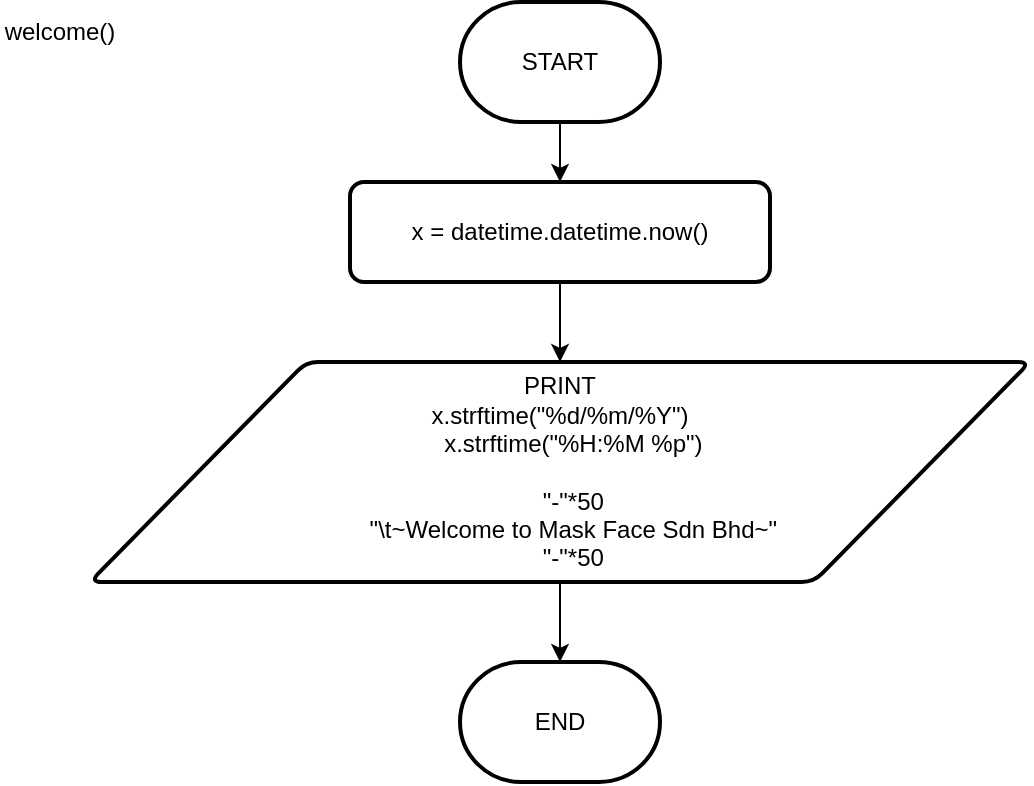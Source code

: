 <mxfile version="17.4.2" type="device" pages="36"><diagram id="bTHKb_ZP2AJ82U3jvghH" name="welcome()"><mxGraphModel dx="1013" dy="531" grid="1" gridSize="10" guides="1" tooltips="1" connect="1" arrows="1" fold="1" page="1" pageScale="1" pageWidth="850" pageHeight="1100" math="0" shadow="0"><root><mxCell id="0"/><mxCell id="1" parent="0"/><mxCell id="Gc4zGTVIEU4ylZqhV5SE-2" value="welcome()" style="text;html=1;strokeColor=none;fillColor=none;align=center;verticalAlign=middle;whiteSpace=wrap;rounded=0;" parent="1" vertex="1"><mxGeometry x="20" y="30" width="60" height="30" as="geometry"/></mxCell><mxCell id="Gc4zGTVIEU4ylZqhV5SE-7" style="edgeStyle=orthogonalEdgeStyle;rounded=0;orthogonalLoop=1;jettySize=auto;html=1;exitX=0.5;exitY=1;exitDx=0;exitDy=0;exitPerimeter=0;entryX=0.5;entryY=0;entryDx=0;entryDy=0;" parent="1" source="Gc4zGTVIEU4ylZqhV5SE-3" target="Gc4zGTVIEU4ylZqhV5SE-4" edge="1"><mxGeometry relative="1" as="geometry"/></mxCell><mxCell id="Gc4zGTVIEU4ylZqhV5SE-3" value="START" style="strokeWidth=2;html=1;shape=mxgraph.flowchart.terminator;whiteSpace=wrap;" parent="1" vertex="1"><mxGeometry x="250" y="30" width="100" height="60" as="geometry"/></mxCell><mxCell id="Gc4zGTVIEU4ylZqhV5SE-8" style="edgeStyle=orthogonalEdgeStyle;rounded=0;orthogonalLoop=1;jettySize=auto;html=1;exitX=0.5;exitY=1;exitDx=0;exitDy=0;entryX=0.5;entryY=0;entryDx=0;entryDy=0;" parent="1" source="Gc4zGTVIEU4ylZqhV5SE-4" target="Gc4zGTVIEU4ylZqhV5SE-5" edge="1"><mxGeometry relative="1" as="geometry"/></mxCell><mxCell id="Gc4zGTVIEU4ylZqhV5SE-4" value="x = datetime.datetime.now()" style="rounded=1;whiteSpace=wrap;html=1;absoluteArcSize=1;arcSize=14;strokeWidth=2;" parent="1" vertex="1"><mxGeometry x="195" y="120" width="210" height="50" as="geometry"/></mxCell><mxCell id="Gc4zGTVIEU4ylZqhV5SE-9" style="edgeStyle=orthogonalEdgeStyle;rounded=0;orthogonalLoop=1;jettySize=auto;html=1;exitX=0.5;exitY=1;exitDx=0;exitDy=0;" parent="1" source="Gc4zGTVIEU4ylZqhV5SE-5" target="Gc4zGTVIEU4ylZqhV5SE-6" edge="1"><mxGeometry relative="1" as="geometry"/></mxCell><mxCell id="Gc4zGTVIEU4ylZqhV5SE-5" value="&lt;div&gt;PRINT&lt;/div&gt;&lt;div&gt;x.strftime(&quot;%d/%m/%Y&quot;)&lt;/div&gt;&lt;div&gt;&amp;nbsp; &amp;nbsp; x.strftime(&quot;%H:%M %p&quot;)&lt;/div&gt;&lt;div&gt;&lt;br&gt;&lt;/div&gt;&lt;div&gt;&amp;nbsp; &amp;nbsp; &quot;-&quot;*50&lt;/div&gt;&lt;div&gt;&amp;nbsp; &amp;nbsp; &quot;\t~Welcome to Mask Face Sdn Bhd~&quot;&lt;/div&gt;&lt;div&gt;&amp;nbsp; &amp;nbsp; &quot;-&quot;*50&lt;/div&gt;" style="shape=parallelogram;html=1;strokeWidth=2;perimeter=parallelogramPerimeter;whiteSpace=wrap;rounded=1;arcSize=12;size=0.23;" parent="1" vertex="1"><mxGeometry x="65" y="210" width="470" height="110" as="geometry"/></mxCell><mxCell id="Gc4zGTVIEU4ylZqhV5SE-6" value="END" style="strokeWidth=2;html=1;shape=mxgraph.flowchart.terminator;whiteSpace=wrap;" parent="1" vertex="1"><mxGeometry x="250" y="360" width="100" height="60" as="geometry"/></mxCell></root></mxGraphModel></diagram><diagram id="rxJMKfxEDzjIRVgPfupo" name="main()"><mxGraphModel dx="633" dy="531" grid="1" gridSize="10" guides="1" tooltips="1" connect="1" arrows="1" fold="1" page="1" pageScale="1" pageWidth="850" pageHeight="1100" math="0" shadow="0"><root><mxCell id="0"/><mxCell id="1" parent="0"/><mxCell id="AfuetvVVRG7B5OXqYBje-1" style="edgeStyle=orthogonalEdgeStyle;rounded=0;orthogonalLoop=1;jettySize=auto;html=1;exitX=0.5;exitY=1;exitDx=0;exitDy=0;exitPerimeter=0;entryX=0.5;entryY=0;entryDx=0;entryDy=0;" parent="1" source="AfuetvVVRG7B5OXqYBje-2" target="AfuetvVVRG7B5OXqYBje-4" edge="1"><mxGeometry relative="1" as="geometry"/></mxCell><mxCell id="AfuetvVVRG7B5OXqYBje-2" value="START" style="strokeWidth=2;html=1;shape=mxgraph.flowchart.terminator;whiteSpace=wrap;" parent="1" vertex="1"><mxGeometry x="285" y="110" width="100" height="60" as="geometry"/></mxCell><mxCell id="AfuetvVVRG7B5OXqYBje-3" style="edgeStyle=orthogonalEdgeStyle;rounded=0;orthogonalLoop=1;jettySize=auto;html=1;exitX=0.5;exitY=1;exitDx=0;exitDy=0;entryX=0.5;entryY=0;entryDx=0;entryDy=0;entryPerimeter=0;" parent="1" source="AfuetvVVRG7B5OXqYBje-4" target="AfuetvVVRG7B5OXqYBje-5" edge="1"><mxGeometry relative="1" as="geometry"/></mxCell><mxCell id="AfuetvVVRG7B5OXqYBje-4" value="&lt;div&gt;PRINT&lt;/div&gt;&lt;div&gt;&quot;\n&amp;gt;&amp;gt;Main Page&amp;lt;&amp;lt;&quot;&lt;/div&gt;&lt;div&gt;&amp;nbsp; &amp;nbsp; &quot;-&quot;*50&lt;/div&gt;&lt;div&gt;&amp;nbsp; &amp;nbsp; &quot;Mask Face Sdn Bhd&quot;&lt;/div&gt;&lt;div&gt;&amp;nbsp; &amp;nbsp;&amp;nbsp;&lt;/div&gt;&lt;div&gt;&amp;nbsp; &amp;nbsp; &quot;-&quot;*50&lt;/div&gt;&lt;div&gt;&amp;nbsp; &amp;nbsp; &quot;&amp;lt;1&amp;gt;Item Maintenance&quot;&lt;/div&gt;&lt;div&gt;&amp;nbsp; &amp;nbsp; &quot;&amp;lt;2&amp;gt;Stock/inventory Management&quot;&lt;/div&gt;&lt;div&gt;&amp;nbsp; &amp;nbsp; &quot;&amp;lt;3&amp;gt;Add item for payment&quot;&lt;/div&gt;&lt;div&gt;&amp;nbsp; &amp;nbsp; &quot;&amp;lt;4&amp;gt;Payment&quot;&lt;/div&gt;&lt;div&gt;&amp;nbsp; &amp;nbsp; &quot;&amp;lt;5&amp;gt;Receipt&quot;&lt;/div&gt;&lt;div&gt;&amp;nbsp; &amp;nbsp; &quot;&amp;lt;Q&amp;gt;Quit&quot;&lt;/div&gt;&lt;div&gt;&amp;nbsp; &amp;nbsp; &quot;-&quot;*50&lt;/div&gt;" style="shape=parallelogram;html=1;strokeWidth=2;perimeter=parallelogramPerimeter;whiteSpace=wrap;rounded=1;arcSize=12;size=0.23;" parent="1" vertex="1"><mxGeometry x="150" y="210" width="370" height="200" as="geometry"/></mxCell><mxCell id="AfuetvVVRG7B5OXqYBje-5" value="END" style="strokeWidth=2;html=1;shape=mxgraph.flowchart.terminator;whiteSpace=wrap;" parent="1" vertex="1"><mxGeometry x="285" y="460" width="100" height="60" as="geometry"/></mxCell><mxCell id="GLhS4jhqIfb_tZgLyNiR-1" value="main()" style="text;html=1;strokeColor=none;fillColor=none;align=center;verticalAlign=middle;whiteSpace=wrap;rounded=0;" parent="1" vertex="1"><mxGeometry x="80" y="100" width="60" height="30" as="geometry"/></mxCell></root></mxGraphModel></diagram><diagram id="LU7tbOwb0F3ZBFGOMdsS" name="crud_action_menu()"><mxGraphModel dx="904" dy="759" grid="1" gridSize="10" guides="1" tooltips="1" connect="1" arrows="1" fold="1" page="1" pageScale="1" pageWidth="850" pageHeight="1100" math="0" shadow="0"><root><mxCell id="0"/><mxCell id="1" parent="0"/><mxCell id="iDM0gcG3wRLF6f13Jkbc-1" value="crud_action_menu()" style="text;html=1;strokeColor=none;fillColor=none;align=center;verticalAlign=middle;whiteSpace=wrap;rounded=0;" vertex="1" parent="1"><mxGeometry x="40" y="50" width="170" height="20" as="geometry"/></mxCell><mxCell id="enhkKXTd3lZTy3yNsGb0-1" style="edgeStyle=orthogonalEdgeStyle;rounded=0;orthogonalLoop=1;jettySize=auto;html=1;exitX=0.5;exitY=1;exitDx=0;exitDy=0;exitPerimeter=0;entryX=0.5;entryY=0;entryDx=0;entryDy=0;" edge="1" parent="1" source="enhkKXTd3lZTy3yNsGb0-2" target="enhkKXTd3lZTy3yNsGb0-4"><mxGeometry relative="1" as="geometry"/></mxCell><mxCell id="enhkKXTd3lZTy3yNsGb0-2" value="START" style="strokeWidth=2;html=1;shape=mxgraph.flowchart.terminator;whiteSpace=wrap;" vertex="1" parent="1"><mxGeometry x="325" y="110" width="100" height="60" as="geometry"/></mxCell><mxCell id="enhkKXTd3lZTy3yNsGb0-3" style="edgeStyle=orthogonalEdgeStyle;rounded=0;orthogonalLoop=1;jettySize=auto;html=1;exitX=0.5;exitY=1;exitDx=0;exitDy=0;entryX=0.5;entryY=0;entryDx=0;entryDy=0;entryPerimeter=0;" edge="1" parent="1" source="enhkKXTd3lZTy3yNsGb0-4" target="enhkKXTd3lZTy3yNsGb0-5"><mxGeometry relative="1" as="geometry"/></mxCell><mxCell id="enhkKXTd3lZTy3yNsGb0-4" value="&lt;div&gt;PRINT&lt;/div&gt;&lt;div&gt;&amp;nbsp; &amp;nbsp; &quot;-&quot;*50&lt;/div&gt;&lt;div&gt;&amp;nbsp; &amp;nbsp; &quot;Membership Maintenance Menu&quot;&lt;/div&gt;&lt;div&gt;&lt;span&gt;&quot;-&quot;*50&lt;/span&gt;&lt;/div&gt;&lt;div&gt;&amp;nbsp; &amp;nbsp; &quot;&amp;lt;1&amp;gt;Add new&quot;&lt;/div&gt;&lt;div&gt;&amp;nbsp; &amp;nbsp; &quot;&amp;lt;2&amp;gt;View&quot;&lt;/div&gt;&lt;div&gt;&amp;nbsp; &amp;nbsp; &quot;&amp;lt;3&amp;gt;Update&quot;&lt;/div&gt;&lt;div&gt;&amp;nbsp; &amp;nbsp; &quot;&amp;lt;4&amp;gt;Delete&quot;&lt;/div&gt;&lt;div&gt;&amp;nbsp; &amp;nbsp; &quot;&amp;lt;Q&amp;gt;Quit&quot;&lt;/div&gt;&lt;div&gt;&amp;nbsp; &amp;nbsp; &quot;-&quot;*50&lt;/div&gt;" style="shape=parallelogram;html=1;strokeWidth=2;perimeter=parallelogramPerimeter;whiteSpace=wrap;rounded=1;arcSize=12;size=0.23;" vertex="1" parent="1"><mxGeometry x="190" y="210" width="370" height="200" as="geometry"/></mxCell><mxCell id="enhkKXTd3lZTy3yNsGb0-5" value="END" style="strokeWidth=2;html=1;shape=mxgraph.flowchart.terminator;whiteSpace=wrap;" vertex="1" parent="1"><mxGeometry x="325" y="460" width="100" height="60" as="geometry"/></mxCell></root></mxGraphModel></diagram><diagram id="f9-1t-UX-IzUNkwKQXwi" name="readFile(filename)"><mxGraphModel dx="633" dy="531" grid="1" gridSize="10" guides="1" tooltips="1" connect="1" arrows="1" fold="1" page="1" pageScale="1" pageWidth="850" pageHeight="1100" math="0" shadow="0"><root><mxCell id="0"/><mxCell id="1" parent="0"/><mxCell id="lXPHnD7YC6ghQQ_wOO4I-1" value="readFile(filename)" style="text;whiteSpace=wrap;html=1;" parent="1" vertex="1"><mxGeometry x="90" y="60" width="90" height="30" as="geometry"/></mxCell><mxCell id="lXPHnD7YC6ghQQ_wOO4I-2" style="edgeStyle=orthogonalEdgeStyle;rounded=0;orthogonalLoop=1;jettySize=auto;html=1;exitX=0.5;exitY=1;exitDx=0;exitDy=0;exitPerimeter=0;" parent="1" source="lXPHnD7YC6ghQQ_wOO4I-3" target="lXPHnD7YC6ghQQ_wOO4I-5" edge="1"><mxGeometry relative="1" as="geometry"/></mxCell><mxCell id="lXPHnD7YC6ghQQ_wOO4I-3" value="START" style="strokeWidth=2;html=1;shape=mxgraph.flowchart.terminator;whiteSpace=wrap;fillColor=none;" parent="1" vertex="1"><mxGeometry x="250" y="80" width="100" height="60" as="geometry"/></mxCell><mxCell id="lXPHnD7YC6ghQQ_wOO4I-4" style="edgeStyle=orthogonalEdgeStyle;rounded=0;orthogonalLoop=1;jettySize=auto;html=1;exitX=0.5;exitY=1;exitDx=0;exitDy=0;entryX=0.5;entryY=0;entryDx=0;entryDy=0;" parent="1" source="lXPHnD7YC6ghQQ_wOO4I-5" target="lXPHnD7YC6ghQQ_wOO4I-8" edge="1"><mxGeometry relative="1" as="geometry"/></mxCell><mxCell id="lXPHnD7YC6ghQQ_wOO4I-5" value="&lt;div&gt;fileobj=open(filename,&quot;r&quot;)&lt;/div&gt;&lt;div&gt;&amp;nbsp; &amp;nbsp; lines=fileobj.readlines()&amp;nbsp;&amp;nbsp;&lt;/div&gt;&lt;div&gt;&amp;nbsp; &amp;nbsp; tmp=[]&lt;/div&gt;" style="rounded=1;whiteSpace=wrap;html=1;absoluteArcSize=1;arcSize=14;strokeWidth=2;fillColor=none;" parent="1" vertex="1"><mxGeometry x="190" y="170" width="220" height="80" as="geometry"/></mxCell><mxCell id="lXPHnD7YC6ghQQ_wOO4I-6" style="edgeStyle=orthogonalEdgeStyle;rounded=0;orthogonalLoop=1;jettySize=auto;html=1;exitX=0.5;exitY=1;exitDx=0;exitDy=0;" parent="1" source="lXPHnD7YC6ghQQ_wOO4I-5" target="lXPHnD7YC6ghQQ_wOO4I-5" edge="1"><mxGeometry relative="1" as="geometry"/></mxCell><mxCell id="lXPHnD7YC6ghQQ_wOO4I-7" style="edgeStyle=orthogonalEdgeStyle;rounded=0;orthogonalLoop=1;jettySize=auto;html=1;exitX=0.5;exitY=1;exitDx=0;exitDy=0;entryX=0.5;entryY=0;entryDx=0;entryDy=0;entryPerimeter=0;" parent="1" source="lXPHnD7YC6ghQQ_wOO4I-8" target="lXPHnD7YC6ghQQ_wOO4I-10" edge="1"><mxGeometry relative="1" as="geometry"/></mxCell><mxCell id="lXPHnD7YC6ghQQ_wOO4I-8" value="idx=0" style="rounded=1;whiteSpace=wrap;html=1;absoluteArcSize=1;arcSize=14;strokeWidth=2;fillColor=none;" parent="1" vertex="1"><mxGeometry x="250" y="280" width="100" height="40" as="geometry"/></mxCell><mxCell id="lXPHnD7YC6ghQQ_wOO4I-9" style="edgeStyle=orthogonalEdgeStyle;rounded=0;orthogonalLoop=1;jettySize=auto;html=1;exitX=0.5;exitY=1;exitDx=0;exitDy=0;exitPerimeter=0;entryX=0.5;entryY=0;entryDx=0;entryDy=0;" parent="1" source="lXPHnD7YC6ghQQ_wOO4I-10" target="lXPHnD7YC6ghQQ_wOO4I-13" edge="1"><mxGeometry relative="1" as="geometry"/></mxCell><mxCell id="lXPHnD7YC6ghQQ_wOO4I-10" value="idx&amp;lt;len(lines)" style="strokeWidth=2;html=1;shape=mxgraph.flowchart.decision;whiteSpace=wrap;fillColor=none;" parent="1" vertex="1"><mxGeometry x="215" y="350" width="170" height="80" as="geometry"/></mxCell><mxCell id="lXPHnD7YC6ghQQ_wOO4I-11" style="edgeStyle=orthogonalEdgeStyle;rounded=0;orthogonalLoop=1;jettySize=auto;html=1;exitX=0.5;exitY=1;exitDx=0;exitDy=0;entryX=0.5;entryY=1;entryDx=0;entryDy=0;" parent="1" source="lXPHnD7YC6ghQQ_wOO4I-13" target="lXPHnD7YC6ghQQ_wOO4I-16" edge="1"><mxGeometry relative="1" as="geometry"/></mxCell><mxCell id="lXPHnD7YC6ghQQ_wOO4I-12" style="edgeStyle=orthogonalEdgeStyle;rounded=0;orthogonalLoop=1;jettySize=auto;html=1;exitX=1;exitY=0.5;exitDx=0;exitDy=0;entryX=0.5;entryY=0;entryDx=0;entryDy=0;" parent="1" source="lXPHnD7YC6ghQQ_wOO4I-13" target="lXPHnD7YC6ghQQ_wOO4I-19" edge="1"><mxGeometry relative="1" as="geometry"/></mxCell><mxCell id="lXPHnD7YC6ghQQ_wOO4I-13" value="tLst=line.strip(&quot;\n&quot;).split(&quot;|&quot;)&lt;br&gt;tmp.append(tLst)" style="rounded=1;whiteSpace=wrap;html=1;absoluteArcSize=1;arcSize=14;strokeWidth=2;fillColor=none;" parent="1" vertex="1"><mxGeometry x="205" y="460" width="190" height="80" as="geometry"/></mxCell><mxCell id="lXPHnD7YC6ghQQ_wOO4I-14" value="True" style="text;html=1;strokeColor=none;fillColor=none;align=center;verticalAlign=middle;whiteSpace=wrap;rounded=0;" parent="1" vertex="1"><mxGeometry x="310" y="430" width="60" height="30" as="geometry"/></mxCell><mxCell id="lXPHnD7YC6ghQQ_wOO4I-15" style="edgeStyle=orthogonalEdgeStyle;rounded=0;orthogonalLoop=1;jettySize=auto;html=1;exitX=0.5;exitY=0;exitDx=0;exitDy=0;" parent="1" source="lXPHnD7YC6ghQQ_wOO4I-16" target="lXPHnD7YC6ghQQ_wOO4I-10" edge="1"><mxGeometry relative="1" as="geometry"/></mxCell><mxCell id="lXPHnD7YC6ghQQ_wOO4I-16" value="idx +=1" style="rounded=1;whiteSpace=wrap;html=1;absoluteArcSize=1;arcSize=14;strokeWidth=2;fillColor=none;" parent="1" vertex="1"><mxGeometry x="105" y="420" width="100" height="35" as="geometry"/></mxCell><mxCell id="lXPHnD7YC6ghQQ_wOO4I-18" style="edgeStyle=orthogonalEdgeStyle;rounded=0;orthogonalLoop=1;jettySize=auto;html=1;exitX=0.5;exitY=1;exitDx=0;exitDy=0;entryX=0.5;entryY=0;entryDx=0;entryDy=0;" parent="1" source="lXPHnD7YC6ghQQ_wOO4I-19" target="lXPHnD7YC6ghQQ_wOO4I-21" edge="1"><mxGeometry relative="1" as="geometry"/></mxCell><mxCell id="lXPHnD7YC6ghQQ_wOO4I-19" value="fileobj.close()" style="rounded=1;whiteSpace=wrap;html=1;absoluteArcSize=1;arcSize=14;strokeWidth=2;fillColor=none;" parent="1" vertex="1"><mxGeometry x="225" y="600" width="150" height="40" as="geometry"/></mxCell><mxCell id="lXPHnD7YC6ghQQ_wOO4I-20" style="edgeStyle=orthogonalEdgeStyle;rounded=0;orthogonalLoop=1;jettySize=auto;html=1;exitX=0.5;exitY=1;exitDx=0;exitDy=0;entryX=0.5;entryY=0;entryDx=0;entryDy=0;entryPerimeter=0;" parent="1" source="lXPHnD7YC6ghQQ_wOO4I-21" target="lXPHnD7YC6ghQQ_wOO4I-22" edge="1"><mxGeometry relative="1" as="geometry"/></mxCell><mxCell id="lXPHnD7YC6ghQQ_wOO4I-21" value="return tmp" style="rounded=1;whiteSpace=wrap;html=1;absoluteArcSize=1;arcSize=14;strokeWidth=2;fillColor=none;" parent="1" vertex="1"><mxGeometry x="250" y="670" width="100" height="40" as="geometry"/></mxCell><mxCell id="lXPHnD7YC6ghQQ_wOO4I-22" value="END" style="strokeWidth=2;html=1;shape=mxgraph.flowchart.terminator;whiteSpace=wrap;fillColor=none;" parent="1" vertex="1"><mxGeometry x="250" y="740" width="100" height="60" as="geometry"/></mxCell></root></mxGraphModel></diagram><diagram id="ydtEkmrzF1N4oK71-big" name="dsiplayRec(AssignmentList)"><mxGraphModel dx="1151" dy="965" grid="1" gridSize="10" guides="1" tooltips="1" connect="1" arrows="1" fold="1" page="1" pageScale="1" pageWidth="850" pageHeight="1100" math="0" shadow="0"><root><mxCell id="0"/><mxCell id="1" parent="0"/><mxCell id="drElZLlQNNPJ6c_JiMCD-1" value="displayRec (AssignmentList)" style="text;html=1;strokeColor=none;fillColor=none;align=center;verticalAlign=middle;whiteSpace=wrap;rounded=0;" parent="1" vertex="1"><mxGeometry x="20" y="40" width="180" height="50" as="geometry"/></mxCell><mxCell id="68PPKTbWs31RU9frJpYn-3" style="edgeStyle=orthogonalEdgeStyle;rounded=0;orthogonalLoop=1;jettySize=auto;html=1;exitX=0.5;exitY=1;exitDx=0;exitDy=0;exitPerimeter=0;entryX=0.5;entryY=0;entryDx=0;entryDy=0;" parent="1" source="-f9eSQlKDfIwVusZ4KFN-1" target="-f9eSQlKDfIwVusZ4KFN-3" edge="1"><mxGeometry relative="1" as="geometry"/></mxCell><mxCell id="-f9eSQlKDfIwVusZ4KFN-1" value="START" style="strokeWidth=2;html=1;shape=mxgraph.flowchart.terminator;whiteSpace=wrap;" parent="1" vertex="1"><mxGeometry x="410" y="50" width="100" height="60" as="geometry"/></mxCell><mxCell id="-f9eSQlKDfIwVusZ4KFN-2" value="END" style="strokeWidth=2;html=1;shape=mxgraph.flowchart.terminator;whiteSpace=wrap;" parent="1" vertex="1"><mxGeometry x="410" y="730" width="100" height="60" as="geometry"/></mxCell><mxCell id="68PPKTbWs31RU9frJpYn-4" style="edgeStyle=orthogonalEdgeStyle;rounded=0;orthogonalLoop=1;jettySize=auto;html=1;exitX=0.5;exitY=1;exitDx=0;exitDy=0;entryX=0.5;entryY=0;entryDx=0;entryDy=0;" parent="1" source="-f9eSQlKDfIwVusZ4KFN-3" target="-f9eSQlKDfIwVusZ4KFN-4" edge="1"><mxGeometry relative="1" as="geometry"/></mxCell><mxCell id="-f9eSQlKDfIwVusZ4KFN-3" value="&lt;div&gt;PRINT&lt;/div&gt;&lt;div&gt;&quot;-&quot;*60&lt;/div&gt;&lt;div&gt;&amp;nbsp; &amp;nbsp; &quot;ItemCode&amp;nbsp; &amp;nbsp;ItemDesc&amp;nbsp; &amp;nbsp; &amp;nbsp; &amp;nbsp; &amp;nbsp; &amp;nbsp; &amp;nbsp; &amp;nbsp; Amount UOM&amp;nbsp; &amp;nbsp; &amp;nbsp; &amp;nbsp; &amp;nbsp;Price&amp;nbsp; &amp;nbsp;&quot;&lt;/div&gt;&lt;div&gt;&quot;-&quot;*60&lt;/div&gt;" style="shape=parallelogram;html=1;strokeWidth=2;perimeter=parallelogramPerimeter;whiteSpace=wrap;rounded=1;arcSize=12;size=0.23;" parent="1" vertex="1"><mxGeometry x="230" y="140" width="460" height="90" as="geometry"/></mxCell><mxCell id="68PPKTbWs31RU9frJpYn-5" style="edgeStyle=orthogonalEdgeStyle;rounded=0;orthogonalLoop=1;jettySize=auto;html=1;exitX=0.5;exitY=1;exitDx=0;exitDy=0;entryX=0.5;entryY=0;entryDx=0;entryDy=0;entryPerimeter=0;" parent="1" source="-f9eSQlKDfIwVusZ4KFN-4" target="68PPKTbWs31RU9frJpYn-1" edge="1"><mxGeometry relative="1" as="geometry"/></mxCell><mxCell id="-f9eSQlKDfIwVusZ4KFN-4" value="i=0" style="rounded=1;whiteSpace=wrap;html=1;absoluteArcSize=1;arcSize=14;strokeWidth=2;" parent="1" vertex="1"><mxGeometry x="420" y="260" width="80" height="40" as="geometry"/></mxCell><mxCell id="68PPKTbWs31RU9frJpYn-6" style="edgeStyle=orthogonalEdgeStyle;rounded=0;orthogonalLoop=1;jettySize=auto;html=1;exitX=0.5;exitY=1;exitDx=0;exitDy=0;exitPerimeter=0;entryX=0.5;entryY=0;entryDx=0;entryDy=0;" parent="1" source="68PPKTbWs31RU9frJpYn-1" target="68PPKTbWs31RU9frJpYn-2" edge="1"><mxGeometry relative="1" as="geometry"/></mxCell><mxCell id="68PPKTbWs31RU9frJpYn-1" value="i&amp;lt;len(AssignmentList)" style="strokeWidth=2;html=1;shape=mxgraph.flowchart.decision;whiteSpace=wrap;" parent="1" vertex="1"><mxGeometry x="360" y="330" width="200" height="100" as="geometry"/></mxCell><mxCell id="K6Hl0BR4qIT_DnYsdl0_-1" style="edgeStyle=orthogonalEdgeStyle;rounded=0;orthogonalLoop=1;jettySize=auto;html=1;exitX=0.5;exitY=1;exitDx=0;exitDy=0;entryX=0.5;entryY=1;entryDx=0;entryDy=0;" edge="1" parent="1" source="68PPKTbWs31RU9frJpYn-2" target="68PPKTbWs31RU9frJpYn-7"><mxGeometry relative="1" as="geometry"/></mxCell><mxCell id="K6Hl0BR4qIT_DnYsdl0_-2" style="edgeStyle=orthogonalEdgeStyle;rounded=0;orthogonalLoop=1;jettySize=auto;html=1;exitX=1;exitY=0.5;exitDx=0;exitDy=0;entryX=0.5;entryY=0;entryDx=0;entryDy=0;" edge="1" parent="1" source="68PPKTbWs31RU9frJpYn-2" target="Dtvv6mHuvLSk0Cod-8EP-2"><mxGeometry relative="1" as="geometry"/></mxCell><mxCell id="68PPKTbWs31RU9frJpYn-2" value="PRINT&lt;br&gt;&lt;span&gt;AssignmentList[i][0],&amp;nbsp;&lt;/span&gt;&lt;span&gt;AssignmentList[i][1],int(AssignmentList[i][2]),&lt;br&gt;AssignmentList[i][3],float(AssignmentList[i][4])&lt;br&gt;&lt;/span&gt;&lt;span&gt;&lt;br&gt;&lt;/span&gt;" style="shape=parallelogram;html=1;strokeWidth=2;perimeter=parallelogramPerimeter;whiteSpace=wrap;rounded=1;arcSize=12;size=0.23;" parent="1" vertex="1"><mxGeometry x="205.5" y="470" width="509" height="80" as="geometry"/></mxCell><mxCell id="lJvSw6jTvJ-kUpyAdVkB-2" style="edgeStyle=orthogonalEdgeStyle;rounded=0;orthogonalLoop=1;jettySize=auto;html=1;exitX=0.5;exitY=0;exitDx=0;exitDy=0;entryX=0;entryY=0.5;entryDx=0;entryDy=0;entryPerimeter=0;" parent="1" source="68PPKTbWs31RU9frJpYn-7" target="68PPKTbWs31RU9frJpYn-1" edge="1"><mxGeometry relative="1" as="geometry"/></mxCell><mxCell id="68PPKTbWs31RU9frJpYn-7" value="i+=1" style="rounded=1;whiteSpace=wrap;html=1;absoluteArcSize=1;arcSize=14;strokeWidth=2;" parent="1" vertex="1"><mxGeometry x="115.5" y="420" width="90" height="40" as="geometry"/></mxCell><mxCell id="lJvSw6jTvJ-kUpyAdVkB-4" value="True" style="text;html=1;strokeColor=none;fillColor=none;align=center;verticalAlign=middle;whiteSpace=wrap;rounded=0;" parent="1" vertex="1"><mxGeometry x="400" y="440" width="60" height="30" as="geometry"/></mxCell><mxCell id="Dtvv6mHuvLSk0Cod-8EP-5" style="edgeStyle=orthogonalEdgeStyle;rounded=0;orthogonalLoop=1;jettySize=auto;html=1;exitX=0.5;exitY=1;exitDx=0;exitDy=0;entryX=0.5;entryY=0;entryDx=0;entryDy=0;entryPerimeter=0;" parent="1" source="Dtvv6mHuvLSk0Cod-8EP-2" target="-f9eSQlKDfIwVusZ4KFN-2" edge="1"><mxGeometry relative="1" as="geometry"/></mxCell><mxCell id="Dtvv6mHuvLSk0Cod-8EP-2" value="PRINT&lt;br&gt;&quot;-&quot;*60" style="shape=parallelogram;html=1;strokeWidth=2;perimeter=parallelogramPerimeter;whiteSpace=wrap;rounded=1;arcSize=12;size=0.23;" parent="1" vertex="1"><mxGeometry x="410" y="620" width="100" height="60" as="geometry"/></mxCell></root></mxGraphModel></diagram><diagram id="XHuIVOjCTh2SE-NSp9cH" name="displayMembership(Membership)"><mxGraphModel dx="904" dy="759" grid="1" gridSize="10" guides="1" tooltips="1" connect="1" arrows="1" fold="1" page="1" pageScale="1" pageWidth="850" pageHeight="1100" math="0" shadow="0"><root><mxCell id="0"/><mxCell id="1" parent="0"/><mxCell id="H1MNdLeRl9Tw3tztpyzm-1" value="displayMembership(Membership)" style="text;html=1;strokeColor=none;fillColor=none;align=center;verticalAlign=middle;whiteSpace=wrap;rounded=0;" vertex="1" parent="1"><mxGeometry x="20" y="30" width="210" height="30" as="geometry"/></mxCell><mxCell id="dGBh3VY0_QoH5QRSzNxt-1" value="c" style="edgeStyle=orthogonalEdgeStyle;rounded=0;orthogonalLoop=1;jettySize=auto;html=1;exitX=0.5;exitY=1;exitDx=0;exitDy=0;exitPerimeter=0;entryX=0.5;entryY=0;entryDx=0;entryDy=0;" edge="1" parent="1" source="dGBh3VY0_QoH5QRSzNxt-2" target="dGBh3VY0_QoH5QRSzNxt-5"><mxGeometry relative="1" as="geometry"/></mxCell><mxCell id="dGBh3VY0_QoH5QRSzNxt-2" value="START" style="strokeWidth=2;html=1;shape=mxgraph.flowchart.terminator;whiteSpace=wrap;" vertex="1" parent="1"><mxGeometry x="410" y="50" width="100" height="60" as="geometry"/></mxCell><mxCell id="dGBh3VY0_QoH5QRSzNxt-3" value="END" style="strokeWidth=2;html=1;shape=mxgraph.flowchart.terminator;whiteSpace=wrap;" vertex="1" parent="1"><mxGeometry x="410" y="810" width="100" height="60" as="geometry"/></mxCell><mxCell id="dGBh3VY0_QoH5QRSzNxt-4" style="edgeStyle=orthogonalEdgeStyle;rounded=0;orthogonalLoop=1;jettySize=auto;html=1;exitX=0.5;exitY=1;exitDx=0;exitDy=0;entryX=0.5;entryY=0;entryDx=0;entryDy=0;" edge="1" parent="1" source="dGBh3VY0_QoH5QRSzNxt-5" target="dGBh3VY0_QoH5QRSzNxt-7"><mxGeometry relative="1" as="geometry"/></mxCell><mxCell id="dGBh3VY0_QoH5QRSzNxt-5" value="&lt;div&gt;PRINT&lt;/div&gt;&lt;div&gt;&quot;-&quot;*60&lt;/div&gt;&lt;div&gt;&amp;nbsp; &amp;nbsp; &quot;No&amp;nbsp; &amp;nbsp;Tier&amp;nbsp; &amp;nbsp; &amp;nbsp; &amp;nbsp; &amp;nbsp; &amp;nbsp; Discount Rate (%)&quot;&lt;/div&gt;&lt;div&gt;&quot;-&quot;*60&lt;/div&gt;" style="shape=parallelogram;html=1;strokeWidth=2;perimeter=parallelogramPerimeter;whiteSpace=wrap;rounded=1;arcSize=12;size=0.23;" vertex="1" parent="1"><mxGeometry x="230" y="140" width="460" height="90" as="geometry"/></mxCell><mxCell id="dGBh3VY0_QoH5QRSzNxt-6" style="edgeStyle=orthogonalEdgeStyle;rounded=0;orthogonalLoop=1;jettySize=auto;html=1;exitX=0.5;exitY=1;exitDx=0;exitDy=0;entryX=0.5;entryY=0;entryDx=0;entryDy=0;entryPerimeter=0;" edge="1" parent="1" source="dGBh3VY0_QoH5QRSzNxt-7" target="dGBh3VY0_QoH5QRSzNxt-10"><mxGeometry relative="1" as="geometry"/></mxCell><mxCell id="dGBh3VY0_QoH5QRSzNxt-7" value="i=0" style="rounded=1;whiteSpace=wrap;html=1;absoluteArcSize=1;arcSize=14;strokeWidth=2;" vertex="1" parent="1"><mxGeometry x="420" y="260" width="80" height="40" as="geometry"/></mxCell><mxCell id="dGBh3VY0_QoH5QRSzNxt-8" style="edgeStyle=orthogonalEdgeStyle;rounded=0;orthogonalLoop=1;jettySize=auto;html=1;exitX=0.5;exitY=1;exitDx=0;exitDy=0;exitPerimeter=0;entryX=0.5;entryY=0;entryDx=0;entryDy=0;" edge="1" parent="1" source="dGBh3VY0_QoH5QRSzNxt-10" target="dGBh3VY0_QoH5QRSzNxt-12"><mxGeometry relative="1" as="geometry"/></mxCell><mxCell id="dGBh3VY0_QoH5QRSzNxt-10" value="i&amp;lt;len(Membership)" style="strokeWidth=2;html=1;shape=mxgraph.flowchart.decision;whiteSpace=wrap;" vertex="1" parent="1"><mxGeometry x="360" y="330" width="200" height="100" as="geometry"/></mxCell><mxCell id="jiRf24uRzL2pxP9yODSF-1" style="edgeStyle=orthogonalEdgeStyle;rounded=0;orthogonalLoop=1;jettySize=auto;html=1;exitX=0.5;exitY=1;exitDx=0;exitDy=0;entryX=0.5;entryY=1;entryDx=0;entryDy=0;" edge="1" parent="1" source="dGBh3VY0_QoH5QRSzNxt-12" target="dGBh3VY0_QoH5QRSzNxt-14"><mxGeometry relative="1" as="geometry"><Array as="points"><mxPoint x="460" y="600"/><mxPoint x="161" y="600"/></Array></mxGeometry></mxCell><mxCell id="jiRf24uRzL2pxP9yODSF-2" style="edgeStyle=orthogonalEdgeStyle;rounded=0;orthogonalLoop=1;jettySize=auto;html=1;exitX=1;exitY=0.5;exitDx=0;exitDy=0;entryX=0.5;entryY=0;entryDx=0;entryDy=0;" edge="1" parent="1" source="dGBh3VY0_QoH5QRSzNxt-12" target="dGBh3VY0_QoH5QRSzNxt-18"><mxGeometry relative="1" as="geometry"/></mxCell><mxCell id="dGBh3VY0_QoH5QRSzNxt-12" value="PRINT&lt;br&gt;&lt;span&gt;i+1, Membership[i][0], float(Membership[i][1])&lt;br&gt;&lt;/span&gt;&lt;span&gt;&lt;br&gt;&lt;/span&gt;" style="shape=parallelogram;html=1;strokeWidth=2;perimeter=parallelogramPerimeter;whiteSpace=wrap;rounded=1;arcSize=12;size=0.23;" vertex="1" parent="1"><mxGeometry x="205.5" y="470" width="509" height="80" as="geometry"/></mxCell><mxCell id="dGBh3VY0_QoH5QRSzNxt-13" style="edgeStyle=orthogonalEdgeStyle;rounded=0;orthogonalLoop=1;jettySize=auto;html=1;exitX=0.5;exitY=0;exitDx=0;exitDy=0;entryX=0;entryY=0.5;entryDx=0;entryDy=0;entryPerimeter=0;" edge="1" parent="1" source="dGBh3VY0_QoH5QRSzNxt-14" target="dGBh3VY0_QoH5QRSzNxt-10"><mxGeometry relative="1" as="geometry"/></mxCell><mxCell id="dGBh3VY0_QoH5QRSzNxt-14" value="i+=1" style="rounded=1;whiteSpace=wrap;html=1;absoluteArcSize=1;arcSize=14;strokeWidth=2;" vertex="1" parent="1"><mxGeometry x="115.5" y="420" width="90" height="40" as="geometry"/></mxCell><mxCell id="dGBh3VY0_QoH5QRSzNxt-15" value="True" style="text;html=1;strokeColor=none;fillColor=none;align=center;verticalAlign=middle;whiteSpace=wrap;rounded=0;" vertex="1" parent="1"><mxGeometry x="400" y="440" width="60" height="30" as="geometry"/></mxCell><mxCell id="dGBh3VY0_QoH5QRSzNxt-17" style="edgeStyle=orthogonalEdgeStyle;rounded=0;orthogonalLoop=1;jettySize=auto;html=1;exitX=0.5;exitY=1;exitDx=0;exitDy=0;entryX=0.5;entryY=0;entryDx=0;entryDy=0;entryPerimeter=0;" edge="1" parent="1" source="dGBh3VY0_QoH5QRSzNxt-18" target="dGBh3VY0_QoH5QRSzNxt-3"><mxGeometry relative="1" as="geometry"/></mxCell><mxCell id="dGBh3VY0_QoH5QRSzNxt-18" value="PRINT&lt;br&gt;&quot;-&quot;*60" style="shape=parallelogram;html=1;strokeWidth=2;perimeter=parallelogramPerimeter;whiteSpace=wrap;rounded=1;arcSize=12;size=0.23;" vertex="1" parent="1"><mxGeometry x="410" y="700" width="100" height="60" as="geometry"/></mxCell></root></mxGraphModel></diagram><diagram id="iQpXvXg7A1zhQqkH71bk" name="displaySalesHist(SalesHist)"><mxGraphModel dx="1055" dy="885" grid="1" gridSize="10" guides="1" tooltips="1" connect="1" arrows="1" fold="1" page="1" pageScale="1" pageWidth="850" pageHeight="1100" math="0" shadow="0"><root><mxCell id="0"/><mxCell id="1" parent="0"/><mxCell id="I8pXpvGgvg5TnHWn3__k-1" value="displaySalesHist(SalesHist)" style="text;html=1;strokeColor=none;fillColor=none;align=center;verticalAlign=middle;whiteSpace=wrap;rounded=0;" vertex="1" parent="1"><mxGeometry x="30" y="30" width="160" height="30" as="geometry"/></mxCell><mxCell id="thPpZh5b4x7sgthfXG1l-1" style="edgeStyle=orthogonalEdgeStyle;rounded=0;orthogonalLoop=1;jettySize=auto;html=1;exitX=0.5;exitY=1;exitDx=0;exitDy=0;exitPerimeter=0;entryX=0.5;entryY=0;entryDx=0;entryDy=0;" edge="1" parent="1" source="thPpZh5b4x7sgthfXG1l-2" target="thPpZh5b4x7sgthfXG1l-5"><mxGeometry relative="1" as="geometry"/></mxCell><mxCell id="thPpZh5b4x7sgthfXG1l-2" value="START" style="strokeWidth=2;html=1;shape=mxgraph.flowchart.terminator;whiteSpace=wrap;" vertex="1" parent="1"><mxGeometry x="410" y="50" width="100" height="60" as="geometry"/></mxCell><mxCell id="thPpZh5b4x7sgthfXG1l-3" value="END" style="strokeWidth=2;html=1;shape=mxgraph.flowchart.terminator;whiteSpace=wrap;" vertex="1" parent="1"><mxGeometry x="410" y="730" width="100" height="60" as="geometry"/></mxCell><mxCell id="thPpZh5b4x7sgthfXG1l-4" style="edgeStyle=orthogonalEdgeStyle;rounded=0;orthogonalLoop=1;jettySize=auto;html=1;exitX=0.5;exitY=1;exitDx=0;exitDy=0;entryX=0.5;entryY=0;entryDx=0;entryDy=0;" edge="1" parent="1" source="thPpZh5b4x7sgthfXG1l-5" target="thPpZh5b4x7sgthfXG1l-7"><mxGeometry relative="1" as="geometry"/></mxCell><mxCell id="thPpZh5b4x7sgthfXG1l-5" value="&lt;div&gt;PRINT&lt;/div&gt;&lt;div&gt;&quot;-&quot;*65&lt;/div&gt;&lt;div&gt;&amp;nbsp; &amp;nbsp; &quot;Date&amp;nbsp; &amp;nbsp; &amp;nbsp; &amp;nbsp; &amp;nbsp; &amp;nbsp;Time&amp;nbsp; &amp;nbsp; &amp;nbsp; &amp;nbsp;SubTotal&amp;nbsp; &amp;nbsp; &amp;nbsp; Discount&amp;nbsp; &amp;nbsp; &amp;nbsp;Paid Amount&quot;&lt;/div&gt;&lt;div&gt;&quot;-&quot;*65&lt;/div&gt;" style="shape=parallelogram;html=1;strokeWidth=2;perimeter=parallelogramPerimeter;whiteSpace=wrap;rounded=1;arcSize=12;size=0.23;" vertex="1" parent="1"><mxGeometry x="225" y="140" width="470" height="80" as="geometry"/></mxCell><mxCell id="thPpZh5b4x7sgthfXG1l-6" style="edgeStyle=orthogonalEdgeStyle;rounded=0;orthogonalLoop=1;jettySize=auto;html=1;exitX=0.5;exitY=1;exitDx=0;exitDy=0;entryX=0.5;entryY=0;entryDx=0;entryDy=0;entryPerimeter=0;" edge="1" parent="1" source="thPpZh5b4x7sgthfXG1l-7" target="thPpZh5b4x7sgthfXG1l-10"><mxGeometry relative="1" as="geometry"/></mxCell><mxCell id="thPpZh5b4x7sgthfXG1l-7" value="i=0" style="rounded=1;whiteSpace=wrap;html=1;absoluteArcSize=1;arcSize=14;strokeWidth=2;" vertex="1" parent="1"><mxGeometry x="420" y="260" width="80" height="40" as="geometry"/></mxCell><mxCell id="thPpZh5b4x7sgthfXG1l-8" style="edgeStyle=orthogonalEdgeStyle;rounded=0;orthogonalLoop=1;jettySize=auto;html=1;exitX=0.5;exitY=1;exitDx=0;exitDy=0;exitPerimeter=0;entryX=0.5;entryY=0;entryDx=0;entryDy=0;" edge="1" parent="1" source="thPpZh5b4x7sgthfXG1l-10" target="thPpZh5b4x7sgthfXG1l-12"><mxGeometry relative="1" as="geometry"/></mxCell><mxCell id="thPpZh5b4x7sgthfXG1l-10" value="i&amp;lt;len(SalesHist)" style="strokeWidth=2;html=1;shape=mxgraph.flowchart.decision;whiteSpace=wrap;" vertex="1" parent="1"><mxGeometry x="360" y="330" width="200" height="100" as="geometry"/></mxCell><mxCell id="K0Ltm6X6KM3NQCT8ev8B-1" style="edgeStyle=orthogonalEdgeStyle;rounded=0;orthogonalLoop=1;jettySize=auto;html=1;exitX=0.5;exitY=1;exitDx=0;exitDy=0;entryX=0.5;entryY=1;entryDx=0;entryDy=0;" edge="1" parent="1" source="thPpZh5b4x7sgthfXG1l-12" target="thPpZh5b4x7sgthfXG1l-14"><mxGeometry relative="1" as="geometry"/></mxCell><mxCell id="K0Ltm6X6KM3NQCT8ev8B-2" style="edgeStyle=orthogonalEdgeStyle;rounded=0;orthogonalLoop=1;jettySize=auto;html=1;exitX=1;exitY=0.5;exitDx=0;exitDy=0;entryX=0.5;entryY=0;entryDx=0;entryDy=0;" edge="1" parent="1" source="thPpZh5b4x7sgthfXG1l-12" target="thPpZh5b4x7sgthfXG1l-18"><mxGeometry relative="1" as="geometry"/></mxCell><mxCell id="thPpZh5b4x7sgthfXG1l-12" value="&lt;span&gt;PRINT&lt;br&gt;SalesHist[i][0], SalesHist[i][1], (float(SalesHist[i][2])), SalesHist[i][3], (float(SalesHist[i][4])&lt;br&gt;&lt;/span&gt;" style="shape=parallelogram;html=1;strokeWidth=2;perimeter=parallelogramPerimeter;whiteSpace=wrap;rounded=1;arcSize=12;size=0.23;" vertex="1" parent="1"><mxGeometry x="116.94" y="470" width="686.13" height="70" as="geometry"/></mxCell><mxCell id="thPpZh5b4x7sgthfXG1l-13" style="edgeStyle=orthogonalEdgeStyle;rounded=0;orthogonalLoop=1;jettySize=auto;html=1;exitX=0.5;exitY=0;exitDx=0;exitDy=0;entryX=0;entryY=0.5;entryDx=0;entryDy=0;entryPerimeter=0;" edge="1" parent="1" source="thPpZh5b4x7sgthfXG1l-14" target="thPpZh5b4x7sgthfXG1l-10"><mxGeometry relative="1" as="geometry"/></mxCell><mxCell id="thPpZh5b4x7sgthfXG1l-14" value="i+=1" style="rounded=1;whiteSpace=wrap;html=1;absoluteArcSize=1;arcSize=14;strokeWidth=2;" vertex="1" parent="1"><mxGeometry x="30" y="420" width="90" height="40" as="geometry"/></mxCell><mxCell id="thPpZh5b4x7sgthfXG1l-15" value="True" style="text;html=1;strokeColor=none;fillColor=none;align=center;verticalAlign=middle;whiteSpace=wrap;rounded=0;" vertex="1" parent="1"><mxGeometry x="400" y="440" width="60" height="30" as="geometry"/></mxCell><mxCell id="thPpZh5b4x7sgthfXG1l-17" style="edgeStyle=orthogonalEdgeStyle;rounded=0;orthogonalLoop=1;jettySize=auto;html=1;exitX=0.5;exitY=1;exitDx=0;exitDy=0;entryX=0.5;entryY=0;entryDx=0;entryDy=0;entryPerimeter=0;" edge="1" parent="1" source="thPpZh5b4x7sgthfXG1l-18" target="thPpZh5b4x7sgthfXG1l-3"><mxGeometry relative="1" as="geometry"/></mxCell><mxCell id="thPpZh5b4x7sgthfXG1l-18" value="PRINT&lt;br&gt;&quot;-&quot;*65" style="shape=parallelogram;html=1;strokeWidth=2;perimeter=parallelogramPerimeter;whiteSpace=wrap;rounded=1;arcSize=12;size=0.23;" vertex="1" parent="1"><mxGeometry x="410" y="620" width="100" height="60" as="geometry"/></mxCell></root></mxGraphModel></diagram><diagram id="8IGBX-S9PJupQ9StMiD8" name="addNewitem(AssignmentList)"><mxGraphModel dx="1266" dy="1062" grid="1" gridSize="10" guides="1" tooltips="1" connect="1" arrows="1" fold="1" page="1" pageScale="1" pageWidth="850" pageHeight="1100" math="0" shadow="0"><root><mxCell id="0"/><mxCell id="1" parent="0"/><mxCell id="vhQqLIFZC0eKpx3iqBVZ-1" value="addNewitem(AssignmentList)" style="text;html=1;strokeColor=none;fillColor=none;align=center;verticalAlign=middle;whiteSpace=wrap;rounded=0;" parent="1" vertex="1"><mxGeometry width="210" height="30" as="geometry"/></mxCell><mxCell id="rG4kjuCXPu9XFTovbYPR-2" style="edgeStyle=orthogonalEdgeStyle;rounded=0;orthogonalLoop=1;jettySize=auto;html=1;exitX=0.5;exitY=1;exitDx=0;exitDy=0;exitPerimeter=0;entryX=0.5;entryY=0;entryDx=0;entryDy=0;" edge="1" parent="1" source="vhQqLIFZC0eKpx3iqBVZ-2" target="rG4kjuCXPu9XFTovbYPR-1"><mxGeometry relative="1" as="geometry"/></mxCell><mxCell id="vhQqLIFZC0eKpx3iqBVZ-2" value="START" style="strokeWidth=2;html=1;shape=mxgraph.flowchart.terminator;whiteSpace=wrap;" parent="1" vertex="1"><mxGeometry x="95" y="30" width="100" height="60" as="geometry"/></mxCell><mxCell id="ONswLU65mnMg0M96-JvS-7" style="edgeStyle=orthogonalEdgeStyle;rounded=0;orthogonalLoop=1;jettySize=auto;html=1;exitX=0.5;exitY=1;exitDx=0;exitDy=0;entryX=0.5;entryY=0;entryDx=0;entryDy=0;entryPerimeter=0;" parent="1" source="t3YOBWA6H4SZ4DwiM2gB-1" target="t3YOBWA6H4SZ4DwiM2gB-2" edge="1"><mxGeometry relative="1" as="geometry"/></mxCell><mxCell id="t3YOBWA6H4SZ4DwiM2gB-1" value="loop=True&lt;br&gt;step=1" style="rounded=1;whiteSpace=wrap;html=1;absoluteArcSize=1;arcSize=14;strokeWidth=2;" parent="1" vertex="1"><mxGeometry x="95" y="170" width="100" height="40" as="geometry"/></mxCell><mxCell id="ONswLU65mnMg0M96-JvS-6" style="edgeStyle=orthogonalEdgeStyle;rounded=0;orthogonalLoop=1;jettySize=auto;html=1;exitX=0.5;exitY=1;exitDx=0;exitDy=0;exitPerimeter=0;entryX=0.5;entryY=0;entryDx=0;entryDy=0;entryPerimeter=0;" parent="1" source="t3YOBWA6H4SZ4DwiM2gB-2" target="t3YOBWA6H4SZ4DwiM2gB-3" edge="1"><mxGeometry relative="1" as="geometry"/></mxCell><mxCell id="VH2-5nZlajGTv6iA7XZ8-2" style="edgeStyle=orthogonalEdgeStyle;rounded=0;orthogonalLoop=1;jettySize=auto;html=1;exitX=1;exitY=0.5;exitDx=0;exitDy=0;exitPerimeter=0;" parent="1" source="t3YOBWA6H4SZ4DwiM2gB-2" target="UCYaicEB097fx82E5LAl-1" edge="1"><mxGeometry relative="1" as="geometry"><Array as="points"><mxPoint x="780" y="255"/><mxPoint x="780" y="940"/><mxPoint x="145" y="940"/></Array></mxGeometry></mxCell><mxCell id="t3YOBWA6H4SZ4DwiM2gB-2" value="loop" style="strokeWidth=2;html=1;shape=mxgraph.flowchart.decision;whiteSpace=wrap;" parent="1" vertex="1"><mxGeometry x="90" y="230" width="110" height="50" as="geometry"/></mxCell><mxCell id="ONswLU65mnMg0M96-JvS-4" style="edgeStyle=orthogonalEdgeStyle;rounded=0;orthogonalLoop=1;jettySize=auto;html=1;exitX=1;exitY=0.5;exitDx=0;exitDy=0;exitPerimeter=0;" parent="1" source="t3YOBWA6H4SZ4DwiM2gB-3" target="ONswLU65mnMg0M96-JvS-3" edge="1"><mxGeometry relative="1" as="geometry"/></mxCell><mxCell id="SNX3wR5NIo6t84o8pt7a-2" style="edgeStyle=orthogonalEdgeStyle;rounded=0;orthogonalLoop=1;jettySize=auto;html=1;exitX=0;exitY=0.5;exitDx=0;exitDy=0;exitPerimeter=0;entryX=0.5;entryY=0;entryDx=0;entryDy=0;" parent="1" source="t3YOBWA6H4SZ4DwiM2gB-3" target="SNX3wR5NIo6t84o8pt7a-1" edge="1"><mxGeometry relative="1" as="geometry"/></mxCell><mxCell id="t3YOBWA6H4SZ4DwiM2gB-3" value="step==1" style="strokeWidth=2;html=1;shape=mxgraph.flowchart.decision;whiteSpace=wrap;" parent="1" vertex="1"><mxGeometry x="90" y="310" width="110" height="60" as="geometry"/></mxCell><mxCell id="ONswLU65mnMg0M96-JvS-5" style="edgeStyle=orthogonalEdgeStyle;rounded=0;orthogonalLoop=1;jettySize=auto;html=1;exitX=0.5;exitY=1;exitDx=0;exitDy=0;entryX=0.5;entryY=0;entryDx=0;entryDy=0;entryPerimeter=0;" parent="1" source="t3YOBWA6H4SZ4DwiM2gB-4" target="ONswLU65mnMg0M96-JvS-3" edge="1"><mxGeometry relative="1" as="geometry"/></mxCell><mxCell id="t3YOBWA6H4SZ4DwiM2gB-4" value="INPUT&lt;br&gt;itm" style="shape=parallelogram;html=1;strokeWidth=2;perimeter=parallelogramPerimeter;whiteSpace=wrap;rounded=1;arcSize=12;size=0.23;" parent="1" vertex="1"><mxGeometry x="185" y="370" width="100" height="40" as="geometry"/></mxCell><mxCell id="ONswLU65mnMg0M96-JvS-14" style="edgeStyle=orthogonalEdgeStyle;rounded=0;orthogonalLoop=1;jettySize=auto;html=1;exitX=0;exitY=0.5;exitDx=0;exitDy=0;exitPerimeter=0;entryX=0.5;entryY=0;entryDx=0;entryDy=0;" parent="1" source="ONswLU65mnMg0M96-JvS-3" target="ONswLU65mnMg0M96-JvS-9" edge="1"><mxGeometry relative="1" as="geometry"/></mxCell><mxCell id="ONswLU65mnMg0M96-JvS-15" style="edgeStyle=orthogonalEdgeStyle;rounded=0;orthogonalLoop=1;jettySize=auto;html=1;exitX=1;exitY=0.5;exitDx=0;exitDy=0;exitPerimeter=0;entryX=0.5;entryY=0;entryDx=0;entryDy=0;entryPerimeter=0;" parent="1" source="ONswLU65mnMg0M96-JvS-3" target="ONswLU65mnMg0M96-JvS-11" edge="1"><mxGeometry relative="1" as="geometry"/></mxCell><mxCell id="ONswLU65mnMg0M96-JvS-3" value="itm==&quot;Q&quot;" style="strokeWidth=2;html=1;shape=mxgraph.flowchart.decision;whiteSpace=wrap;" parent="1" vertex="1"><mxGeometry x="180" y="440" width="110" height="60" as="geometry"/></mxCell><mxCell id="ONswLU65mnMg0M96-JvS-31" style="edgeStyle=orthogonalEdgeStyle;rounded=0;orthogonalLoop=1;jettySize=auto;html=1;exitX=0.5;exitY=1;exitDx=0;exitDy=0;entryX=0;entryY=0.5;entryDx=0;entryDy=0;entryPerimeter=0;" parent="1" source="ONswLU65mnMg0M96-JvS-9" target="ONswLU65mnMg0M96-JvS-29" edge="1"><mxGeometry relative="1" as="geometry"/></mxCell><mxCell id="ONswLU65mnMg0M96-JvS-9" value="step=99" style="rounded=1;whiteSpace=wrap;html=1;absoluteArcSize=1;arcSize=14;strokeWidth=2;" parent="1" vertex="1"><mxGeometry x="95" y="510" width="90" height="40" as="geometry"/></mxCell><mxCell id="ONswLU65mnMg0M96-JvS-16" style="edgeStyle=orthogonalEdgeStyle;rounded=0;orthogonalLoop=1;jettySize=auto;html=1;exitX=0;exitY=0.5;exitDx=0;exitDy=0;exitPerimeter=0;entryX=0.55;entryY=0;entryDx=0;entryDy=0;entryPerimeter=0;" parent="1" source="ONswLU65mnMg0M96-JvS-11" target="ONswLU65mnMg0M96-JvS-12" edge="1"><mxGeometry relative="1" as="geometry"/></mxCell><mxCell id="ONswLU65mnMg0M96-JvS-18" style="edgeStyle=orthogonalEdgeStyle;rounded=0;orthogonalLoop=1;jettySize=auto;html=1;exitX=1;exitY=0.5;exitDx=0;exitDy=0;exitPerimeter=0;entryX=0.5;entryY=0;entryDx=0;entryDy=0;entryPerimeter=0;" parent="1" source="ONswLU65mnMg0M96-JvS-11" target="ONswLU65mnMg0M96-JvS-17" edge="1"><mxGeometry relative="1" as="geometry"/></mxCell><mxCell id="ONswLU65mnMg0M96-JvS-11" value="len(itm)!=5" style="strokeWidth=2;html=1;shape=mxgraph.flowchart.decision;whiteSpace=wrap;" parent="1" vertex="1"><mxGeometry x="310" y="500" width="110" height="60" as="geometry"/></mxCell><mxCell id="ONswLU65mnMg0M96-JvS-27" style="edgeStyle=orthogonalEdgeStyle;rounded=0;orthogonalLoop=1;jettySize=auto;html=1;exitX=0.5;exitY=1;exitDx=0;exitDy=0;entryX=0;entryY=0.5;entryDx=0;entryDy=0;entryPerimeter=0;" parent="1" source="ONswLU65mnMg0M96-JvS-12" target="ONswLU65mnMg0M96-JvS-26" edge="1"><mxGeometry relative="1" as="geometry"/></mxCell><mxCell id="ONswLU65mnMg0M96-JvS-12" value="PRINT&lt;br&gt;&quot;Invalid item code added&quot;" style="shape=parallelogram;html=1;strokeWidth=2;perimeter=parallelogramPerimeter;whiteSpace=wrap;rounded=1;arcSize=12;size=0.23;" parent="1" vertex="1"><mxGeometry x="170" y="580" width="200" height="60" as="geometry"/></mxCell><mxCell id="ONswLU65mnMg0M96-JvS-20" style="edgeStyle=orthogonalEdgeStyle;rounded=0;orthogonalLoop=1;jettySize=auto;html=1;exitX=0;exitY=0.5;exitDx=0;exitDy=0;exitPerimeter=0;entryX=0.5;entryY=0;entryDx=0;entryDy=0;" parent="1" source="ONswLU65mnMg0M96-JvS-17" target="ONswLU65mnMg0M96-JvS-19" edge="1"><mxGeometry relative="1" as="geometry"/></mxCell><mxCell id="ONswLU65mnMg0M96-JvS-22" style="edgeStyle=orthogonalEdgeStyle;rounded=0;orthogonalLoop=1;jettySize=auto;html=1;exitX=1;exitY=0.5;exitDx=0;exitDy=0;exitPerimeter=0;entryX=0.5;entryY=0;entryDx=0;entryDy=0;" parent="1" source="ONswLU65mnMg0M96-JvS-17" target="ONswLU65mnMg0M96-JvS-21" edge="1"><mxGeometry relative="1" as="geometry"/></mxCell><mxCell id="ONswLU65mnMg0M96-JvS-17" value="itm in [x[0] for x in AssignmentList]" style="strokeWidth=2;html=1;shape=mxgraph.flowchart.decision;whiteSpace=wrap;" parent="1" vertex="1"><mxGeometry x="420" y="560" width="250" height="110" as="geometry"/></mxCell><mxCell id="ONswLU65mnMg0M96-JvS-24" style="edgeStyle=orthogonalEdgeStyle;rounded=0;orthogonalLoop=1;jettySize=auto;html=1;exitX=0.5;exitY=1;exitDx=0;exitDy=0;entryX=0;entryY=0.5;entryDx=0;entryDy=0;entryPerimeter=0;" parent="1" source="ONswLU65mnMg0M96-JvS-19" target="ONswLU65mnMg0M96-JvS-23" edge="1"><mxGeometry relative="1" as="geometry"/></mxCell><mxCell id="ONswLU65mnMg0M96-JvS-19" value="PRINT&lt;br&gt;&quot;Item code already exist&quot;" style="shape=parallelogram;html=1;strokeWidth=2;perimeter=parallelogramPerimeter;whiteSpace=wrap;rounded=1;arcSize=12;size=0.23;" parent="1" vertex="1"><mxGeometry x="300" y="680" width="200" height="50" as="geometry"/></mxCell><mxCell id="ONswLU65mnMg0M96-JvS-25" style="edgeStyle=orthogonalEdgeStyle;rounded=0;orthogonalLoop=1;jettySize=auto;html=1;exitX=0.5;exitY=1;exitDx=0;exitDy=0;entryX=1;entryY=0.5;entryDx=0;entryDy=0;entryPerimeter=0;" parent="1" source="ONswLU65mnMg0M96-JvS-21" target="ONswLU65mnMg0M96-JvS-23" edge="1"><mxGeometry relative="1" as="geometry"/></mxCell><mxCell id="ONswLU65mnMg0M96-JvS-21" value="step=step+1" style="rounded=1;whiteSpace=wrap;html=1;absoluteArcSize=1;arcSize=14;strokeWidth=2;" parent="1" vertex="1"><mxGeometry x="650" y="670" width="90" height="50" as="geometry"/></mxCell><mxCell id="ONswLU65mnMg0M96-JvS-28" style="edgeStyle=orthogonalEdgeStyle;rounded=0;orthogonalLoop=1;jettySize=auto;html=1;exitX=0.5;exitY=1;exitDx=0;exitDy=0;exitPerimeter=0;entryX=1;entryY=0.5;entryDx=0;entryDy=0;entryPerimeter=0;" parent="1" source="ONswLU65mnMg0M96-JvS-23" target="ONswLU65mnMg0M96-JvS-26" edge="1"><mxGeometry relative="1" as="geometry"><Array as="points"><mxPoint x="545" y="785"/></Array></mxGeometry></mxCell><mxCell id="ONswLU65mnMg0M96-JvS-23" value="" style="strokeWidth=2;html=1;shape=mxgraph.flowchart.start_2;whiteSpace=wrap;" parent="1" vertex="1"><mxGeometry x="530" y="740" width="30" height="30" as="geometry"/></mxCell><mxCell id="ONswLU65mnMg0M96-JvS-30" style="edgeStyle=orthogonalEdgeStyle;rounded=0;orthogonalLoop=1;jettySize=auto;html=1;exitX=0.5;exitY=1;exitDx=0;exitDy=0;exitPerimeter=0;entryX=1;entryY=0.5;entryDx=0;entryDy=0;entryPerimeter=0;" parent="1" source="ONswLU65mnMg0M96-JvS-26" target="ONswLU65mnMg0M96-JvS-29" edge="1"><mxGeometry relative="1" as="geometry"/></mxCell><mxCell id="ONswLU65mnMg0M96-JvS-26" value="" style="strokeWidth=2;html=1;shape=mxgraph.flowchart.start_2;whiteSpace=wrap;" parent="1" vertex="1"><mxGeometry x="360" y="770" width="30" height="30" as="geometry"/></mxCell><mxCell id="SNX3wR5NIo6t84o8pt7a-7" style="edgeStyle=orthogonalEdgeStyle;rounded=0;orthogonalLoop=1;jettySize=auto;html=1;exitX=0.5;exitY=1;exitDx=0;exitDy=0;exitPerimeter=0;entryX=1;entryY=0.5;entryDx=0;entryDy=0;entryPerimeter=0;" parent="1" source="ONswLU65mnMg0M96-JvS-29" target="SNX3wR5NIo6t84o8pt7a-5" edge="1"><mxGeometry relative="1" as="geometry"/></mxCell><mxCell id="ONswLU65mnMg0M96-JvS-29" value="" style="strokeWidth=2;html=1;shape=mxgraph.flowchart.start_2;whiteSpace=wrap;" parent="1" vertex="1"><mxGeometry x="235" y="810" width="30" height="30" as="geometry"/></mxCell><mxCell id="ONswLU65mnMg0M96-JvS-36" value="END" style="strokeWidth=2;html=1;shape=mxgraph.flowchart.terminator;whiteSpace=wrap;" parent="1" vertex="1"><mxGeometry x="95" y="1030" width="100" height="60" as="geometry"/></mxCell><mxCell id="UCYaicEB097fx82E5LAl-3" style="edgeStyle=orthogonalEdgeStyle;rounded=0;orthogonalLoop=1;jettySize=auto;html=1;exitX=0.5;exitY=0;exitDx=0;exitDy=0;entryX=0.5;entryY=0;entryDx=0;entryDy=0;entryPerimeter=0;" parent="1" source="UCYaicEB097fx82E5LAl-1" target="ONswLU65mnMg0M96-JvS-36" edge="1"><mxGeometry relative="1" as="geometry"/></mxCell><mxCell id="UCYaicEB097fx82E5LAl-1" value="return AssignmentList" style="rounded=1;whiteSpace=wrap;html=1;absoluteArcSize=1;arcSize=14;strokeWidth=2;direction=west;" parent="1" vertex="1"><mxGeometry x="90" y="970" width="110" height="40" as="geometry"/></mxCell><mxCell id="i5kL7Ve-xf7I4m1g4Q9J-1" value="True" style="text;html=1;strokeColor=none;fillColor=none;align=center;verticalAlign=middle;whiteSpace=wrap;rounded=0;" parent="1" vertex="1"><mxGeometry x="140" y="280" width="60" height="30" as="geometry"/></mxCell><mxCell id="i5kL7Ve-xf7I4m1g4Q9J-2" value="True" style="text;html=1;strokeColor=none;fillColor=none;align=center;verticalAlign=middle;whiteSpace=wrap;rounded=0;" parent="1" vertex="1"><mxGeometry x="185" y="310" width="60" height="30" as="geometry"/></mxCell><mxCell id="i5kL7Ve-xf7I4m1g4Q9J-3" value="True" style="text;html=1;strokeColor=none;fillColor=none;align=center;verticalAlign=middle;whiteSpace=wrap;rounded=0;" parent="1" vertex="1"><mxGeometry x="135" y="440" width="60" height="30" as="geometry"/></mxCell><mxCell id="i5kL7Ve-xf7I4m1g4Q9J-4" value="True" style="text;html=1;strokeColor=none;fillColor=none;align=center;verticalAlign=middle;whiteSpace=wrap;rounded=0;" parent="1" vertex="1"><mxGeometry x="265" y="500" width="60" height="30" as="geometry"/></mxCell><mxCell id="i5kL7Ve-xf7I4m1g4Q9J-5" value="True" style="text;html=1;strokeColor=none;fillColor=none;align=center;verticalAlign=middle;whiteSpace=wrap;rounded=0;" parent="1" vertex="1"><mxGeometry x="380" y="590" width="60" height="30" as="geometry"/></mxCell><mxCell id="i5kL7Ve-xf7I4m1g4Q9J-6" value="False" style="text;html=1;strokeColor=none;fillColor=none;align=center;verticalAlign=middle;whiteSpace=wrap;rounded=0;" parent="1" vertex="1"><mxGeometry x="280" y="440" width="60" height="30" as="geometry"/></mxCell><mxCell id="i5kL7Ve-xf7I4m1g4Q9J-7" value="False" style="text;html=1;strokeColor=none;fillColor=none;align=center;verticalAlign=middle;whiteSpace=wrap;rounded=0;" parent="1" vertex="1"><mxGeometry x="410" y="500" width="60" height="30" as="geometry"/></mxCell><mxCell id="i5kL7Ve-xf7I4m1g4Q9J-8" value="False" style="text;html=1;strokeColor=none;fillColor=none;align=center;verticalAlign=middle;whiteSpace=wrap;rounded=0;" parent="1" vertex="1"><mxGeometry x="650" y="590" width="60" height="30" as="geometry"/></mxCell><mxCell id="i5kL7Ve-xf7I4m1g4Q9J-9" value="False" style="text;html=1;strokeColor=none;fillColor=none;align=center;verticalAlign=middle;whiteSpace=wrap;rounded=0;" parent="1" vertex="1"><mxGeometry x="195" y="230" width="60" height="30" as="geometry"/></mxCell><mxCell id="SNX3wR5NIo6t84o8pt7a-1" value="1" style="shape=offPageConnector;whiteSpace=wrap;html=1;size=0.4;" parent="1" vertex="1"><mxGeometry x="20" y="370" width="60" height="50" as="geometry"/></mxCell><mxCell id="SNX3wR5NIo6t84o8pt7a-6" style="edgeStyle=orthogonalEdgeStyle;rounded=0;orthogonalLoop=1;jettySize=auto;html=1;exitX=0.5;exitY=1;exitDx=0;exitDy=0;entryX=0;entryY=0.5;entryDx=0;entryDy=0;entryPerimeter=0;" parent="1" source="SNX3wR5NIo6t84o8pt7a-3" target="SNX3wR5NIo6t84o8pt7a-5" edge="1"><mxGeometry relative="1" as="geometry"/></mxCell><mxCell id="SNX3wR5NIo6t84o8pt7a-3" value="2" style="shape=offPageConnector;whiteSpace=wrap;html=1;size=0.333;" parent="1" vertex="1"><mxGeometry x="20" y="430" width="65" height="50" as="geometry"/></mxCell><mxCell id="VH2-5nZlajGTv6iA7XZ8-4" style="edgeStyle=orthogonalEdgeStyle;rounded=0;orthogonalLoop=1;jettySize=auto;html=1;exitX=0.5;exitY=1;exitDx=0;exitDy=0;exitPerimeter=0;entryX=0;entryY=0.5;entryDx=0;entryDy=0;entryPerimeter=0;" parent="1" source="SNX3wR5NIo6t84o8pt7a-5" target="t3YOBWA6H4SZ4DwiM2gB-2" edge="1"><mxGeometry relative="1" as="geometry"><Array as="points"><mxPoint x="145" y="930"/><mxPoint x="10" y="930"/><mxPoint x="10" y="255"/></Array></mxGeometry></mxCell><mxCell id="SNX3wR5NIo6t84o8pt7a-5" value="" style="strokeWidth=2;html=1;shape=mxgraph.flowchart.start_2;whiteSpace=wrap;" parent="1" vertex="1"><mxGeometry x="130" y="870" width="30" height="30" as="geometry"/></mxCell><mxCell id="rG4kjuCXPu9XFTovbYPR-4" style="edgeStyle=orthogonalEdgeStyle;rounded=0;orthogonalLoop=1;jettySize=auto;html=1;exitX=0.5;exitY=1;exitDx=0;exitDy=0;" edge="1" parent="1" source="rG4kjuCXPu9XFTovbYPR-1" target="t3YOBWA6H4SZ4DwiM2gB-1"><mxGeometry relative="1" as="geometry"/></mxCell><mxCell id="rG4kjuCXPu9XFTovbYPR-1" value="PRINT&lt;br&gt;&quot;inside addNewItem&quot;" style="shape=parallelogram;html=1;strokeWidth=2;perimeter=parallelogramPerimeter;whiteSpace=wrap;rounded=1;arcSize=12;size=0.23;" vertex="1" parent="1"><mxGeometry x="30" y="110" width="230" height="40" as="geometry"/></mxCell></root></mxGraphModel></diagram><diagram id="r53-3xWzCzd7JH-fpZPY" name="addNewitem(AssignmentList)2"><mxGraphModel dx="904" dy="759" grid="1" gridSize="10" guides="1" tooltips="1" connect="1" arrows="1" fold="1" page="1" pageScale="1" pageWidth="850" pageHeight="1100" math="0" shadow="0"><root><mxCell id="0"/><mxCell id="1" parent="0"/><mxCell id="0kiH3-oWQZw_uWt27Hr2-1" style="edgeStyle=orthogonalEdgeStyle;rounded=0;orthogonalLoop=1;jettySize=auto;html=1;exitX=0.5;exitY=1;exitDx=0;exitDy=0;" edge="1" parent="1" source="0kiH3-oWQZw_uWt27Hr2-2" target="0kiH3-oWQZw_uWt27Hr2-6"><mxGeometry relative="1" as="geometry"/></mxCell><mxCell id="0kiH3-oWQZw_uWt27Hr2-2" value="1" style="shape=offPageConnector;whiteSpace=wrap;html=1;size=0.4;" vertex="1" parent="1"><mxGeometry x="210.5" y="20" width="67.5" height="50" as="geometry"/></mxCell><mxCell id="0kiH3-oWQZw_uWt27Hr2-3" value="2" style="shape=offPageConnector;whiteSpace=wrap;html=1;size=0.333;" vertex="1" parent="1"><mxGeometry x="221.87" y="1040" width="65" height="50" as="geometry"/></mxCell><mxCell id="0kiH3-oWQZw_uWt27Hr2-4" style="edgeStyle=orthogonalEdgeStyle;rounded=0;orthogonalLoop=1;jettySize=auto;html=1;exitX=0;exitY=0.5;exitDx=0;exitDy=0;exitPerimeter=0;entryX=0.5;entryY=0;entryDx=0;entryDy=0;" edge="1" parent="1" source="0kiH3-oWQZw_uWt27Hr2-6" target="0kiH3-oWQZw_uWt27Hr2-15"><mxGeometry relative="1" as="geometry"/></mxCell><mxCell id="0kiH3-oWQZw_uWt27Hr2-5" style="edgeStyle=orthogonalEdgeStyle;rounded=0;orthogonalLoop=1;jettySize=auto;html=1;exitX=1;exitY=0.5;exitDx=0;exitDy=0;exitPerimeter=0;entryX=0.5;entryY=0;entryDx=0;entryDy=0;entryPerimeter=0;" edge="1" parent="1" target="0kiH3-oWQZw_uWt27Hr2-18"><mxGeometry relative="1" as="geometry"><mxPoint x="248" y="125" as="sourcePoint"/></mxGeometry></mxCell><mxCell id="0kiH3-oWQZw_uWt27Hr2-6" value="step==2" style="strokeWidth=2;html=1;shape=mxgraph.flowchart.decision;whiteSpace=wrap;" vertex="1" parent="1"><mxGeometry x="190.5" y="100" width="107.5" height="50" as="geometry"/></mxCell><mxCell id="0kiH3-oWQZw_uWt27Hr2-7" style="edgeStyle=orthogonalEdgeStyle;rounded=0;orthogonalLoop=1;jettySize=auto;html=1;exitX=0;exitY=0.5;exitDx=0;exitDy=0;exitPerimeter=0;" edge="1" parent="1" source="0kiH3-oWQZw_uWt27Hr2-9" target="0kiH3-oWQZw_uWt27Hr2-11"><mxGeometry relative="1" as="geometry"/></mxCell><mxCell id="0kiH3-oWQZw_uWt27Hr2-8" style="edgeStyle=orthogonalEdgeStyle;rounded=0;orthogonalLoop=1;jettySize=auto;html=1;exitX=1;exitY=0.5;exitDx=0;exitDy=0;exitPerimeter=0;entryX=0.5;entryY=0;entryDx=0;entryDy=0;" edge="1" parent="1" source="0kiH3-oWQZw_uWt27Hr2-9" target="0kiH3-oWQZw_uWt27Hr2-13"><mxGeometry relative="1" as="geometry"/></mxCell><mxCell id="0kiH3-oWQZw_uWt27Hr2-9" value="itmDesc==&quot;Q&quot;" style="strokeWidth=2;html=1;shape=mxgraph.flowchart.decision;whiteSpace=wrap;" vertex="1" parent="1"><mxGeometry x="80.5" y="250" width="107.5" height="50" as="geometry"/></mxCell><mxCell id="0kiH3-oWQZw_uWt27Hr2-10" style="edgeStyle=orthogonalEdgeStyle;rounded=0;orthogonalLoop=1;jettySize=auto;html=1;exitX=0.5;exitY=1;exitDx=0;exitDy=0;entryX=0;entryY=0.5;entryDx=0;entryDy=0;entryPerimeter=0;" edge="1" parent="1" source="0kiH3-oWQZw_uWt27Hr2-11" target="0kiH3-oWQZw_uWt27Hr2-46"><mxGeometry relative="1" as="geometry"/></mxCell><mxCell id="0kiH3-oWQZw_uWt27Hr2-11" value="step=99" style="rounded=1;whiteSpace=wrap;html=1;absoluteArcSize=1;arcSize=14;strokeWidth=2;" vertex="1" parent="1"><mxGeometry x="18" y="310" width="80" height="40" as="geometry"/></mxCell><mxCell id="0kiH3-oWQZw_uWt27Hr2-12" style="edgeStyle=orthogonalEdgeStyle;rounded=0;orthogonalLoop=1;jettySize=auto;html=1;exitX=0.5;exitY=1;exitDx=0;exitDy=0;entryX=1;entryY=0.5;entryDx=0;entryDy=0;entryPerimeter=0;" edge="1" parent="1" source="0kiH3-oWQZw_uWt27Hr2-13" target="0kiH3-oWQZw_uWt27Hr2-46"><mxGeometry relative="1" as="geometry"/></mxCell><mxCell id="0kiH3-oWQZw_uWt27Hr2-13" value="step+=1" style="rounded=1;whiteSpace=wrap;html=1;absoluteArcSize=1;arcSize=14;strokeWidth=2;" vertex="1" parent="1"><mxGeometry x="168" y="310" width="90" height="40" as="geometry"/></mxCell><mxCell id="0kiH3-oWQZw_uWt27Hr2-14" style="edgeStyle=orthogonalEdgeStyle;rounded=0;orthogonalLoop=1;jettySize=auto;html=1;exitX=0.5;exitY=1;exitDx=0;exitDy=0;entryX=0.5;entryY=0;entryDx=0;entryDy=0;entryPerimeter=0;" edge="1" parent="1" source="0kiH3-oWQZw_uWt27Hr2-15" target="0kiH3-oWQZw_uWt27Hr2-9"><mxGeometry relative="1" as="geometry"/></mxCell><mxCell id="0kiH3-oWQZw_uWt27Hr2-15" value="INPUT&lt;br&gt;itmDesc" style="shape=parallelogram;html=1;strokeWidth=2;perimeter=parallelogramPerimeter;whiteSpace=wrap;rounded=1;arcSize=12;size=0.23;" vertex="1" parent="1"><mxGeometry x="88" y="180" width="100" height="40" as="geometry"/></mxCell><mxCell id="0kiH3-oWQZw_uWt27Hr2-16" style="edgeStyle=orthogonalEdgeStyle;rounded=0;orthogonalLoop=1;jettySize=auto;html=1;exitX=0.5;exitY=1;exitDx=0;exitDy=0;exitPerimeter=0;entryX=0.5;entryY=0;entryDx=0;entryDy=0;" edge="1" parent="1" source="0kiH3-oWQZw_uWt27Hr2-18" target="0kiH3-oWQZw_uWt27Hr2-25"><mxGeometry relative="1" as="geometry"/></mxCell><mxCell id="0kiH3-oWQZw_uWt27Hr2-17" style="edgeStyle=orthogonalEdgeStyle;rounded=0;orthogonalLoop=1;jettySize=auto;html=1;exitX=1;exitY=0.5;exitDx=0;exitDy=0;exitPerimeter=0;entryX=0.5;entryY=0;entryDx=0;entryDy=0;entryPerimeter=0;" edge="1" parent="1" source="0kiH3-oWQZw_uWt27Hr2-18" target="0kiH3-oWQZw_uWt27Hr2-35"><mxGeometry relative="1" as="geometry"/></mxCell><mxCell id="0kiH3-oWQZw_uWt27Hr2-18" value="step==3" style="strokeWidth=2;html=1;shape=mxgraph.flowchart.decision;whiteSpace=wrap;" vertex="1" parent="1"><mxGeometry x="306.25" y="190" width="107.5" height="50" as="geometry"/></mxCell><mxCell id="0kiH3-oWQZw_uWt27Hr2-19" style="edgeStyle=orthogonalEdgeStyle;rounded=0;orthogonalLoop=1;jettySize=auto;html=1;exitX=0;exitY=0.5;exitDx=0;exitDy=0;exitPerimeter=0;" edge="1" parent="1" source="0kiH3-oWQZw_uWt27Hr2-21" target="0kiH3-oWQZw_uWt27Hr2-23"><mxGeometry relative="1" as="geometry"/></mxCell><mxCell id="0kiH3-oWQZw_uWt27Hr2-20" style="edgeStyle=orthogonalEdgeStyle;rounded=0;orthogonalLoop=1;jettySize=auto;html=1;exitX=1;exitY=0.5;exitDx=0;exitDy=0;exitPerimeter=0;entryX=0.5;entryY=0;entryDx=0;entryDy=0;entryPerimeter=0;" edge="1" parent="1" source="0kiH3-oWQZw_uWt27Hr2-21" target="0kiH3-oWQZw_uWt27Hr2-28"><mxGeometry relative="1" as="geometry"><Array as="points"><mxPoint x="484" y="365"/></Array></mxGeometry></mxCell><mxCell id="0kiH3-oWQZw_uWt27Hr2-21" value="amt==&quot;Q&quot;" style="strokeWidth=2;html=1;shape=mxgraph.flowchart.decision;whiteSpace=wrap;" vertex="1" parent="1"><mxGeometry x="302.5" y="340" width="107.5" height="50" as="geometry"/></mxCell><mxCell id="0kiH3-oWQZw_uWt27Hr2-22" style="edgeStyle=orthogonalEdgeStyle;rounded=0;orthogonalLoop=1;jettySize=auto;html=1;exitX=0.5;exitY=1;exitDx=0;exitDy=0;entryX=0;entryY=0.5;entryDx=0;entryDy=0;entryPerimeter=0;" edge="1" parent="1" source="0kiH3-oWQZw_uWt27Hr2-23" target="0kiH3-oWQZw_uWt27Hr2-50"><mxGeometry relative="1" as="geometry"/></mxCell><mxCell id="0kiH3-oWQZw_uWt27Hr2-23" value="step=99" style="rounded=1;whiteSpace=wrap;html=1;absoluteArcSize=1;arcSize=14;strokeWidth=2;" vertex="1" parent="1"><mxGeometry x="240" y="400" width="80" height="40" as="geometry"/></mxCell><mxCell id="0kiH3-oWQZw_uWt27Hr2-24" style="edgeStyle=orthogonalEdgeStyle;rounded=0;orthogonalLoop=1;jettySize=auto;html=1;exitX=0.5;exitY=1;exitDx=0;exitDy=0;entryX=0.5;entryY=0;entryDx=0;entryDy=0;entryPerimeter=0;" edge="1" parent="1" source="0kiH3-oWQZw_uWt27Hr2-25" target="0kiH3-oWQZw_uWt27Hr2-21"><mxGeometry relative="1" as="geometry"/></mxCell><mxCell id="0kiH3-oWQZw_uWt27Hr2-25" value="INPUT&lt;br&gt;amt" style="shape=parallelogram;html=1;strokeWidth=2;perimeter=parallelogramPerimeter;whiteSpace=wrap;rounded=1;arcSize=12;size=0.23;" vertex="1" parent="1"><mxGeometry x="310" y="270" width="100" height="40" as="geometry"/></mxCell><mxCell id="0kiH3-oWQZw_uWt27Hr2-26" style="edgeStyle=orthogonalEdgeStyle;rounded=0;orthogonalLoop=1;jettySize=auto;html=1;exitX=0;exitY=0.5;exitDx=0;exitDy=0;exitPerimeter=0;entryX=0.542;entryY=0.022;entryDx=0;entryDy=0;entryPerimeter=0;" edge="1" parent="1" source="0kiH3-oWQZw_uWt27Hr2-28" target="0kiH3-oWQZw_uWt27Hr2-30"><mxGeometry relative="1" as="geometry"><Array as="points"><mxPoint x="419" y="405"/></Array></mxGeometry></mxCell><mxCell id="0kiH3-oWQZw_uWt27Hr2-27" style="edgeStyle=orthogonalEdgeStyle;rounded=0;orthogonalLoop=1;jettySize=auto;html=1;exitX=1;exitY=0.5;exitDx=0;exitDy=0;exitPerimeter=0;entryX=0.5;entryY=0;entryDx=0;entryDy=0;" edge="1" parent="1" source="0kiH3-oWQZw_uWt27Hr2-28" target="0kiH3-oWQZw_uWt27Hr2-32"><mxGeometry relative="1" as="geometry"/></mxCell><mxCell id="0kiH3-oWQZw_uWt27Hr2-28" value="not amt.isdigit()" style="strokeWidth=2;html=1;shape=mxgraph.flowchart.decision;whiteSpace=wrap;" vertex="1" parent="1"><mxGeometry x="430" y="380" width="107.5" height="50" as="geometry"/></mxCell><mxCell id="0kiH3-oWQZw_uWt27Hr2-29" style="edgeStyle=orthogonalEdgeStyle;rounded=0;orthogonalLoop=1;jettySize=auto;html=1;exitX=0.5;exitY=1;exitDx=0;exitDy=0;entryX=0;entryY=0.5;entryDx=0;entryDy=0;entryPerimeter=0;" edge="1" parent="1" source="0kiH3-oWQZw_uWt27Hr2-30" target="0kiH3-oWQZw_uWt27Hr2-48"><mxGeometry relative="1" as="geometry"/></mxCell><mxCell id="0kiH3-oWQZw_uWt27Hr2-30" value="PRINT&lt;br&gt;&quot;Invalid item Amount entered&quot;" style="shape=parallelogram;html=1;strokeWidth=2;perimeter=parallelogramPerimeter;whiteSpace=wrap;rounded=1;arcSize=12;size=0.23;" vertex="1" parent="1"><mxGeometry x="290" y="460" width="237.5" height="50" as="geometry"/></mxCell><mxCell id="0kiH3-oWQZw_uWt27Hr2-31" style="edgeStyle=orthogonalEdgeStyle;rounded=0;orthogonalLoop=1;jettySize=auto;html=1;exitX=0.5;exitY=1;exitDx=0;exitDy=0;entryX=1;entryY=0.5;entryDx=0;entryDy=0;entryPerimeter=0;" edge="1" parent="1" source="0kiH3-oWQZw_uWt27Hr2-32" target="0kiH3-oWQZw_uWt27Hr2-48"><mxGeometry relative="1" as="geometry"/></mxCell><mxCell id="0kiH3-oWQZw_uWt27Hr2-32" value="step+=1" style="rounded=1;whiteSpace=wrap;html=1;absoluteArcSize=1;arcSize=14;strokeWidth=2;" vertex="1" parent="1"><mxGeometry x="537.5" y="460" width="90" height="40" as="geometry"/></mxCell><mxCell id="0kiH3-oWQZw_uWt27Hr2-33" style="edgeStyle=orthogonalEdgeStyle;rounded=0;orthogonalLoop=1;jettySize=auto;html=1;exitX=0.5;exitY=1;exitDx=0;exitDy=0;exitPerimeter=0;entryX=0.5;entryY=0;entryDx=0;entryDy=0;" edge="1" parent="1" source="0kiH3-oWQZw_uWt27Hr2-35" target="0kiH3-oWQZw_uWt27Hr2-37"><mxGeometry relative="1" as="geometry"/></mxCell><mxCell id="nxM3kj-FKwp41_AKQWuZ-10" style="edgeStyle=orthogonalEdgeStyle;rounded=0;orthogonalLoop=1;jettySize=auto;html=1;exitX=1;exitY=0.5;exitDx=0;exitDy=0;exitPerimeter=0;entryX=0.5;entryY=0;entryDx=0;entryDy=0;" edge="1" parent="1" source="0kiH3-oWQZw_uWt27Hr2-35" target="nxM3kj-FKwp41_AKQWuZ-3"><mxGeometry relative="1" as="geometry"><Array as="points"><mxPoint x="830" y="405"/><mxPoint x="830" y="730"/><mxPoint x="715" y="730"/></Array></mxGeometry></mxCell><mxCell id="0kiH3-oWQZw_uWt27Hr2-35" value="step==4" style="strokeWidth=2;html=1;shape=mxgraph.flowchart.decision;whiteSpace=wrap;" vertex="1" parent="1"><mxGeometry x="656.88" y="380" width="107.5" height="50" as="geometry"/></mxCell><mxCell id="0kiH3-oWQZw_uWt27Hr2-36" style="edgeStyle=orthogonalEdgeStyle;rounded=0;orthogonalLoop=1;jettySize=auto;html=1;exitX=0.5;exitY=1;exitDx=0;exitDy=0;entryX=0.5;entryY=0;entryDx=0;entryDy=0;entryPerimeter=0;" edge="1" parent="1" source="0kiH3-oWQZw_uWt27Hr2-37" target="0kiH3-oWQZw_uWt27Hr2-40"><mxGeometry relative="1" as="geometry"/></mxCell><mxCell id="0kiH3-oWQZw_uWt27Hr2-37" value="INPUT&lt;br&gt;UOM" style="shape=parallelogram;html=1;strokeWidth=2;perimeter=parallelogramPerimeter;whiteSpace=wrap;rounded=1;arcSize=12;size=0.23;" vertex="1" parent="1"><mxGeometry x="660.63" y="450" width="100" height="40" as="geometry"/></mxCell><mxCell id="0kiH3-oWQZw_uWt27Hr2-38" style="edgeStyle=orthogonalEdgeStyle;rounded=0;orthogonalLoop=1;jettySize=auto;html=1;exitX=1;exitY=0.5;exitDx=0;exitDy=0;exitPerimeter=0;entryX=0.5;entryY=0;entryDx=0;entryDy=0;" edge="1" parent="1" source="0kiH3-oWQZw_uWt27Hr2-40" target="0kiH3-oWQZw_uWt27Hr2-44"><mxGeometry relative="1" as="geometry"><Array as="points"><mxPoint x="790" y="545"/><mxPoint x="790" y="600"/></Array></mxGeometry></mxCell><mxCell id="0kiH3-oWQZw_uWt27Hr2-39" style="edgeStyle=orthogonalEdgeStyle;rounded=0;orthogonalLoop=1;jettySize=auto;html=1;exitX=0;exitY=0.5;exitDx=0;exitDy=0;exitPerimeter=0;entryX=0.25;entryY=0;entryDx=0;entryDy=0;" edge="1" parent="1" source="0kiH3-oWQZw_uWt27Hr2-40" target="0kiH3-oWQZw_uWt27Hr2-42"><mxGeometry relative="1" as="geometry"><Array as="points"><mxPoint x="638" y="545"/></Array></mxGeometry></mxCell><mxCell id="0kiH3-oWQZw_uWt27Hr2-40" value="UOM==&quot;Q&quot;" style="strokeWidth=2;html=1;shape=mxgraph.flowchart.decision;whiteSpace=wrap;" vertex="1" parent="1"><mxGeometry x="660.63" y="520" width="107.5" height="50" as="geometry"/></mxCell><mxCell id="0kiH3-oWQZw_uWt27Hr2-41" style="edgeStyle=orthogonalEdgeStyle;rounded=0;orthogonalLoop=1;jettySize=auto;html=1;exitX=0.25;exitY=1;exitDx=0;exitDy=0;entryX=0;entryY=0.5;entryDx=0;entryDy=0;entryPerimeter=0;" edge="1" parent="1" source="0kiH3-oWQZw_uWt27Hr2-42" target="0kiH3-oWQZw_uWt27Hr2-52"><mxGeometry relative="1" as="geometry"/></mxCell><mxCell id="0kiH3-oWQZw_uWt27Hr2-42" value="step=99" style="rounded=1;whiteSpace=wrap;html=1;absoluteArcSize=1;arcSize=14;strokeWidth=2;" vertex="1" parent="1"><mxGeometry x="618.13" y="610" width="80" height="40" as="geometry"/></mxCell><mxCell id="0kiH3-oWQZw_uWt27Hr2-43" style="edgeStyle=orthogonalEdgeStyle;rounded=0;orthogonalLoop=1;jettySize=auto;html=1;exitX=0.5;exitY=1;exitDx=0;exitDy=0;entryX=1;entryY=0.5;entryDx=0;entryDy=0;entryPerimeter=0;" edge="1" parent="1" source="0kiH3-oWQZw_uWt27Hr2-44" target="0kiH3-oWQZw_uWt27Hr2-52"><mxGeometry relative="1" as="geometry"/></mxCell><mxCell id="0kiH3-oWQZw_uWt27Hr2-44" value="step+=1" style="rounded=1;whiteSpace=wrap;html=1;absoluteArcSize=1;arcSize=14;strokeWidth=2;" vertex="1" parent="1"><mxGeometry x="755.63" y="610" width="70" height="40" as="geometry"/></mxCell><mxCell id="bufiIAvqiYAd-2Tc8MxY-10" style="edgeStyle=orthogonalEdgeStyle;rounded=0;orthogonalLoop=1;jettySize=auto;html=1;exitX=0.5;exitY=1;exitDx=0;exitDy=0;exitPerimeter=0;entryX=0;entryY=0.5;entryDx=0;entryDy=0;entryPerimeter=0;" edge="1" parent="1" source="0kiH3-oWQZw_uWt27Hr2-46" target="bufiIAvqiYAd-2Tc8MxY-8"><mxGeometry relative="1" as="geometry"/></mxCell><mxCell id="0kiH3-oWQZw_uWt27Hr2-46" value="" style="strokeWidth=2;html=1;shape=mxgraph.flowchart.start_2;whiteSpace=wrap;" vertex="1" parent="1"><mxGeometry x="119.25" y="370" width="28.75" height="30" as="geometry"/></mxCell><mxCell id="0kiH3-oWQZw_uWt27Hr2-47" style="edgeStyle=orthogonalEdgeStyle;rounded=0;orthogonalLoop=1;jettySize=auto;html=1;exitX=0.5;exitY=1;exitDx=0;exitDy=0;exitPerimeter=0;entryX=1;entryY=0.5;entryDx=0;entryDy=0;entryPerimeter=0;" edge="1" parent="1" source="0kiH3-oWQZw_uWt27Hr2-48" target="0kiH3-oWQZw_uWt27Hr2-50"><mxGeometry relative="1" as="geometry"><Array as="points"><mxPoint x="513" y="575"/></Array></mxGeometry></mxCell><mxCell id="0kiH3-oWQZw_uWt27Hr2-48" value="" style="strokeWidth=2;html=1;shape=mxgraph.flowchart.start_2;whiteSpace=wrap;" vertex="1" parent="1"><mxGeometry x="498.75" y="530" width="28.75" height="30" as="geometry"/></mxCell><mxCell id="bufiIAvqiYAd-2Tc8MxY-7" style="edgeStyle=orthogonalEdgeStyle;rounded=0;orthogonalLoop=1;jettySize=auto;html=1;exitX=0.5;exitY=1;exitDx=0;exitDy=0;exitPerimeter=0;entryX=0;entryY=0.5;entryDx=0;entryDy=0;entryPerimeter=0;" edge="1" parent="1" source="0kiH3-oWQZw_uWt27Hr2-50" target="bufiIAvqiYAd-2Tc8MxY-2"><mxGeometry relative="1" as="geometry"/></mxCell><mxCell id="0kiH3-oWQZw_uWt27Hr2-50" value="" style="strokeWidth=2;html=1;shape=mxgraph.flowchart.start_2;whiteSpace=wrap;" vertex="1" parent="1"><mxGeometry x="350" y="560" width="28.75" height="30" as="geometry"/></mxCell><mxCell id="nxM3kj-FKwp41_AKQWuZ-9" style="edgeStyle=orthogonalEdgeStyle;rounded=0;orthogonalLoop=1;jettySize=auto;html=1;exitX=0.5;exitY=1;exitDx=0;exitDy=0;exitPerimeter=0;entryX=0;entryY=0.5;entryDx=0;entryDy=0;entryPerimeter=0;" edge="1" parent="1" source="0kiH3-oWQZw_uWt27Hr2-52" target="nxM3kj-FKwp41_AKQWuZ-7"><mxGeometry relative="1" as="geometry"><Array as="points"><mxPoint x="714" y="720"/><mxPoint x="560" y="720"/><mxPoint x="560" y="905"/></Array></mxGeometry></mxCell><mxCell id="0kiH3-oWQZw_uWt27Hr2-52" value="" style="strokeWidth=2;html=1;shape=mxgraph.flowchart.start_2;whiteSpace=wrap;" vertex="1" parent="1"><mxGeometry x="700.01" y="670" width="28.75" height="30" as="geometry"/></mxCell><mxCell id="0kiH3-oWQZw_uWt27Hr2-88" value="True" style="text;html=1;strokeColor=none;fillColor=none;align=center;verticalAlign=middle;whiteSpace=wrap;rounded=0;" vertex="1" parent="1"><mxGeometry x="137.38" y="100" width="60" height="30" as="geometry"/></mxCell><mxCell id="0kiH3-oWQZw_uWt27Hr2-89" value="True" style="text;html=1;strokeColor=none;fillColor=none;align=center;verticalAlign=middle;whiteSpace=wrap;rounded=0;" vertex="1" parent="1"><mxGeometry x="38" y="250" width="60" height="30" as="geometry"/></mxCell><mxCell id="0kiH3-oWQZw_uWt27Hr2-90" value="True" style="text;html=1;strokeColor=none;fillColor=none;align=center;verticalAlign=middle;whiteSpace=wrap;rounded=0;" vertex="1" parent="1"><mxGeometry x="350" y="240" width="60" height="30" as="geometry"/></mxCell><mxCell id="0kiH3-oWQZw_uWt27Hr2-91" value="True" style="text;html=1;strokeColor=none;fillColor=none;align=center;verticalAlign=middle;whiteSpace=wrap;rounded=0;" vertex="1" parent="1"><mxGeometry x="260" y="340" width="60" height="30" as="geometry"/></mxCell><mxCell id="0kiH3-oWQZw_uWt27Hr2-92" value="True" style="text;html=1;strokeColor=none;fillColor=none;align=center;verticalAlign=middle;whiteSpace=wrap;rounded=0;" vertex="1" parent="1"><mxGeometry x="367.5" y="430" width="60" height="30" as="geometry"/></mxCell><mxCell id="0kiH3-oWQZw_uWt27Hr2-93" value="True" style="text;html=1;strokeColor=none;fillColor=none;align=center;verticalAlign=middle;whiteSpace=wrap;rounded=0;" vertex="1" parent="1"><mxGeometry x="660.63" y="420" width="60" height="30" as="geometry"/></mxCell><mxCell id="0kiH3-oWQZw_uWt27Hr2-94" value="True" style="text;html=1;strokeColor=none;fillColor=none;align=center;verticalAlign=middle;whiteSpace=wrap;rounded=0;" vertex="1" parent="1"><mxGeometry x="618.13" y="520" width="60" height="30" as="geometry"/></mxCell><mxCell id="0kiH3-oWQZw_uWt27Hr2-99" value="False" style="text;html=1;strokeColor=none;fillColor=none;align=center;verticalAlign=middle;whiteSpace=wrap;rounded=0;" vertex="1" parent="1"><mxGeometry x="278" y="100" width="60" height="30" as="geometry"/></mxCell><mxCell id="0kiH3-oWQZw_uWt27Hr2-100" value="False" style="text;html=1;strokeColor=none;fillColor=none;align=center;verticalAlign=middle;whiteSpace=wrap;rounded=0;" vertex="1" parent="1"><mxGeometry x="394.38" y="190" width="60" height="30" as="geometry"/></mxCell><mxCell id="0kiH3-oWQZw_uWt27Hr2-101" value="False" style="text;html=1;strokeColor=none;fillColor=none;align=center;verticalAlign=middle;whiteSpace=wrap;rounded=0;" vertex="1" parent="1"><mxGeometry x="176.75" y="250" width="60" height="30" as="geometry"/></mxCell><mxCell id="0kiH3-oWQZw_uWt27Hr2-102" value="False" style="text;html=1;strokeColor=none;fillColor=none;align=center;verticalAlign=middle;whiteSpace=wrap;rounded=0;" vertex="1" parent="1"><mxGeometry x="394.38" y="340" width="60" height="30" as="geometry"/></mxCell><mxCell id="0kiH3-oWQZw_uWt27Hr2-103" value="False" style="text;html=1;strokeColor=none;fillColor=none;align=center;verticalAlign=middle;whiteSpace=wrap;rounded=0;" vertex="1" parent="1"><mxGeometry x="527.5" y="380" width="60" height="30" as="geometry"/></mxCell><mxCell id="0kiH3-oWQZw_uWt27Hr2-104" value="False" style="text;html=1;strokeColor=none;fillColor=none;align=center;verticalAlign=middle;whiteSpace=wrap;rounded=0;" vertex="1" parent="1"><mxGeometry x="768.13" y="380" width="60" height="30" as="geometry"/></mxCell><mxCell id="0kiH3-oWQZw_uWt27Hr2-105" value="False" style="text;html=1;strokeColor=none;fillColor=none;align=center;verticalAlign=middle;whiteSpace=wrap;rounded=0;" vertex="1" parent="1"><mxGeometry x="750" y="520" width="60" height="30" as="geometry"/></mxCell><mxCell id="nxM3kj-FKwp41_AKQWuZ-3" value="3" style="shape=offPageConnector;whiteSpace=wrap;html=1;" vertex="1" parent="1"><mxGeometry x="680" y="750" width="70" height="60" as="geometry"/></mxCell><mxCell id="nxM3kj-FKwp41_AKQWuZ-8" style="edgeStyle=orthogonalEdgeStyle;rounded=0;orthogonalLoop=1;jettySize=auto;html=1;exitX=0.5;exitY=1;exitDx=0;exitDy=0;entryX=1;entryY=0.5;entryDx=0;entryDy=0;entryPerimeter=0;" edge="1" parent="1" source="nxM3kj-FKwp41_AKQWuZ-6" target="nxM3kj-FKwp41_AKQWuZ-7"><mxGeometry relative="1" as="geometry"/></mxCell><mxCell id="nxM3kj-FKwp41_AKQWuZ-6" value="4" style="shape=offPageConnector;whiteSpace=wrap;html=1;" vertex="1" parent="1"><mxGeometry x="680" y="820" width="70" height="60" as="geometry"/></mxCell><mxCell id="bufiIAvqiYAd-2Tc8MxY-3" style="edgeStyle=orthogonalEdgeStyle;rounded=0;orthogonalLoop=1;jettySize=auto;html=1;exitX=0.5;exitY=1;exitDx=0;exitDy=0;exitPerimeter=0;entryX=1;entryY=0.5;entryDx=0;entryDy=0;entryPerimeter=0;" edge="1" parent="1" source="nxM3kj-FKwp41_AKQWuZ-7" target="bufiIAvqiYAd-2Tc8MxY-2"><mxGeometry relative="1" as="geometry"/></mxCell><mxCell id="nxM3kj-FKwp41_AKQWuZ-7" value="" style="strokeWidth=2;html=1;shape=mxgraph.flowchart.start_2;whiteSpace=wrap;" vertex="1" parent="1"><mxGeometry x="618.13" y="890" width="28.75" height="30" as="geometry"/></mxCell><mxCell id="bufiIAvqiYAd-2Tc8MxY-9" style="edgeStyle=orthogonalEdgeStyle;rounded=0;orthogonalLoop=1;jettySize=auto;html=1;exitX=0.5;exitY=1;exitDx=0;exitDy=0;exitPerimeter=0;entryX=1;entryY=0.5;entryDx=0;entryDy=0;entryPerimeter=0;" edge="1" parent="1" source="bufiIAvqiYAd-2Tc8MxY-2" target="bufiIAvqiYAd-2Tc8MxY-8"><mxGeometry relative="1" as="geometry"/></mxCell><mxCell id="bufiIAvqiYAd-2Tc8MxY-2" value="" style="strokeWidth=2;html=1;shape=mxgraph.flowchart.start_2;whiteSpace=wrap;" vertex="1" parent="1"><mxGeometry x="460" y="930" width="28.75" height="30" as="geometry"/></mxCell><mxCell id="bufiIAvqiYAd-2Tc8MxY-11" style="edgeStyle=orthogonalEdgeStyle;rounded=0;orthogonalLoop=1;jettySize=auto;html=1;exitX=0.5;exitY=1;exitDx=0;exitDy=0;exitPerimeter=0;entryX=0.5;entryY=0;entryDx=0;entryDy=0;" edge="1" parent="1" source="bufiIAvqiYAd-2Tc8MxY-8" target="0kiH3-oWQZw_uWt27Hr2-3"><mxGeometry relative="1" as="geometry"/></mxCell><mxCell id="bufiIAvqiYAd-2Tc8MxY-8" value="" style="strokeWidth=2;html=1;shape=mxgraph.flowchart.start_2;whiteSpace=wrap;" vertex="1" parent="1"><mxGeometry x="240" y="970" width="28.75" height="30" as="geometry"/></mxCell></root></mxGraphModel></diagram><diagram id="MgKdtHvL26Z-lY8-vCLR" name="addNewitem(AssignmentList)3"><mxGraphModel dx="974" dy="817" grid="1" gridSize="10" guides="1" tooltips="1" connect="1" arrows="1" fold="1" page="1" pageScale="1" pageWidth="850" pageHeight="1100" math="0" shadow="0"><root><mxCell id="0"/><mxCell id="1" parent="0"/><mxCell id="9adaOnpulA1hnb6vyN7M-53" style="edgeStyle=orthogonalEdgeStyle;rounded=0;orthogonalLoop=1;jettySize=auto;html=1;exitX=0.5;exitY=1;exitDx=0;exitDy=0;exitPerimeter=0;entryX=0.5;entryY=0;entryDx=0;entryDy=0;" edge="1" parent="1" source="9adaOnpulA1hnb6vyN7M-55" target="9adaOnpulA1hnb6vyN7M-57"><mxGeometry relative="1" as="geometry"/></mxCell><mxCell id="4_QH_tNrv3st2mu5WK-N-10" style="edgeStyle=orthogonalEdgeStyle;rounded=0;orthogonalLoop=1;jettySize=auto;html=1;exitX=1;exitY=0.5;exitDx=0;exitDy=0;exitPerimeter=0;entryX=0.5;entryY=0;entryDx=0;entryDy=0;entryPerimeter=0;" edge="1" parent="1" source="9adaOnpulA1hnb6vyN7M-55" target="9adaOnpulA1hnb6vyN7M-69"><mxGeometry relative="1" as="geometry"/></mxCell><mxCell id="9adaOnpulA1hnb6vyN7M-55" value="step==5" style="strokeWidth=2;html=1;shape=mxgraph.flowchart.decision;whiteSpace=wrap;" vertex="1" parent="1"><mxGeometry x="110" y="100" width="107.5" height="50" as="geometry"/></mxCell><mxCell id="9adaOnpulA1hnb6vyN7M-56" style="edgeStyle=orthogonalEdgeStyle;rounded=0;orthogonalLoop=1;jettySize=auto;html=1;exitX=0.5;exitY=1;exitDx=0;exitDy=0;entryX=0.5;entryY=0;entryDx=0;entryDy=0;entryPerimeter=0;" edge="1" parent="1" source="9adaOnpulA1hnb6vyN7M-57" target="9adaOnpulA1hnb6vyN7M-60"><mxGeometry relative="1" as="geometry"/></mxCell><mxCell id="9adaOnpulA1hnb6vyN7M-57" value="INPUT&lt;br&gt;itmPr" style="shape=parallelogram;html=1;strokeWidth=2;perimeter=parallelogramPerimeter;whiteSpace=wrap;rounded=1;arcSize=12;size=0.23;" vertex="1" parent="1"><mxGeometry x="113.75" y="190" width="100" height="40" as="geometry"/></mxCell><mxCell id="4_QH_tNrv3st2mu5WK-N-7" style="edgeStyle=orthogonalEdgeStyle;rounded=0;orthogonalLoop=1;jettySize=auto;html=1;exitX=1;exitY=0.5;exitDx=0;exitDy=0;exitPerimeter=0;entryX=0.5;entryY=0;entryDx=0;entryDy=0;" edge="1" parent="1" source="9adaOnpulA1hnb6vyN7M-60" target="9adaOnpulA1hnb6vyN7M-64"><mxGeometry relative="1" as="geometry"/></mxCell><mxCell id="4_QH_tNrv3st2mu5WK-N-8" style="edgeStyle=orthogonalEdgeStyle;rounded=0;orthogonalLoop=1;jettySize=auto;html=1;exitX=0;exitY=0.5;exitDx=0;exitDy=0;exitPerimeter=0;entryX=0.5;entryY=0;entryDx=0;entryDy=0;" edge="1" parent="1" source="9adaOnpulA1hnb6vyN7M-60" target="9adaOnpulA1hnb6vyN7M-62"><mxGeometry relative="1" as="geometry"/></mxCell><mxCell id="9adaOnpulA1hnb6vyN7M-60" value="itmPr==&quot;Q&quot;" style="strokeWidth=2;html=1;shape=mxgraph.flowchart.decision;whiteSpace=wrap;" vertex="1" parent="1"><mxGeometry x="113.75" y="260" width="107.5" height="50" as="geometry"/></mxCell><mxCell id="4_QH_tNrv3st2mu5WK-N-9" style="edgeStyle=orthogonalEdgeStyle;rounded=0;orthogonalLoop=1;jettySize=auto;html=1;exitX=0.5;exitY=1;exitDx=0;exitDy=0;entryX=0;entryY=0.5;entryDx=0;entryDy=0;entryPerimeter=0;" edge="1" parent="1" source="9adaOnpulA1hnb6vyN7M-62" target="9adaOnpulA1hnb6vyN7M-66"><mxGeometry relative="1" as="geometry"/></mxCell><mxCell id="9adaOnpulA1hnb6vyN7M-62" value="step=99" style="rounded=1;whiteSpace=wrap;html=1;absoluteArcSize=1;arcSize=14;strokeWidth=2;" vertex="1" parent="1"><mxGeometry x="33.75" y="340" width="80" height="40" as="geometry"/></mxCell><mxCell id="9adaOnpulA1hnb6vyN7M-63" style="edgeStyle=orthogonalEdgeStyle;rounded=0;orthogonalLoop=1;jettySize=auto;html=1;exitX=0.5;exitY=1;exitDx=0;exitDy=0;entryX=1;entryY=0.5;entryDx=0;entryDy=0;entryPerimeter=0;" edge="1" parent="1" source="9adaOnpulA1hnb6vyN7M-64" target="9adaOnpulA1hnb6vyN7M-66"><mxGeometry relative="1" as="geometry"/></mxCell><mxCell id="9adaOnpulA1hnb6vyN7M-64" value="step+=1" style="rounded=1;whiteSpace=wrap;html=1;absoluteArcSize=1;arcSize=14;strokeWidth=2;" vertex="1" parent="1"><mxGeometry x="230" y="340" width="70" height="40" as="geometry"/></mxCell><mxCell id="4_QH_tNrv3st2mu5WK-N-18" style="edgeStyle=orthogonalEdgeStyle;rounded=0;orthogonalLoop=1;jettySize=auto;html=1;exitX=0.5;exitY=1;exitDx=0;exitDy=0;exitPerimeter=0;entryX=0;entryY=0.5;entryDx=0;entryDy=0;entryPerimeter=0;" edge="1" parent="1" source="9adaOnpulA1hnb6vyN7M-66" target="9adaOnpulA1hnb6vyN7M-81"><mxGeometry relative="1" as="geometry"/></mxCell><mxCell id="9adaOnpulA1hnb6vyN7M-66" value="" style="strokeWidth=2;html=1;shape=mxgraph.flowchart.start_2;whiteSpace=wrap;" vertex="1" parent="1"><mxGeometry x="153.13" y="400" width="28.75" height="30" as="geometry"/></mxCell><mxCell id="4_QH_tNrv3st2mu5WK-N-5" style="edgeStyle=orthogonalEdgeStyle;rounded=0;orthogonalLoop=1;jettySize=auto;html=1;exitX=0.5;exitY=1;exitDx=0;exitDy=0;exitPerimeter=0;entryX=0.5;entryY=0;entryDx=0;entryDy=0;" edge="1" parent="1" source="9adaOnpulA1hnb6vyN7M-69" target="9adaOnpulA1hnb6vyN7M-71"><mxGeometry relative="1" as="geometry"/></mxCell><mxCell id="4_QH_tNrv3st2mu5WK-N-13" style="edgeStyle=orthogonalEdgeStyle;rounded=0;orthogonalLoop=1;jettySize=auto;html=1;exitX=1;exitY=0.5;exitDx=0;exitDy=0;exitPerimeter=0;entryX=0.5;entryY=0;entryDx=0;entryDy=0;entryPerimeter=0;" edge="1" parent="1" source="9adaOnpulA1hnb6vyN7M-69" target="9adaOnpulA1hnb6vyN7M-75"><mxGeometry relative="1" as="geometry"/></mxCell><mxCell id="9adaOnpulA1hnb6vyN7M-69" value="step==6" style="strokeWidth=2;html=1;shape=mxgraph.flowchart.decision;whiteSpace=wrap;" vertex="1" parent="1"><mxGeometry x="393" y="190" width="107.5" height="50" as="geometry"/></mxCell><mxCell id="4_QH_tNrv3st2mu5WK-N-6" style="edgeStyle=orthogonalEdgeStyle;rounded=0;orthogonalLoop=1;jettySize=auto;html=1;exitX=0.5;exitY=1;exitDx=0;exitDy=0;entryX=0.5;entryY=0;entryDx=0;entryDy=0;" edge="1" parent="1" source="9adaOnpulA1hnb6vyN7M-71" target="9adaOnpulA1hnb6vyN7M-73"><mxGeometry relative="1" as="geometry"/></mxCell><mxCell id="9adaOnpulA1hnb6vyN7M-71" value="&lt;div&gt;tLst=[itm, itmDesc, amt, UOM, itmPr]&lt;/div&gt;&lt;div&gt;&amp;nbsp; &amp;nbsp; &amp;nbsp; &amp;nbsp; &amp;nbsp; &amp;nbsp; AssignmentList.append(tLst)&lt;/div&gt;" style="rounded=1;whiteSpace=wrap;html=1;absoluteArcSize=1;arcSize=14;strokeWidth=2;" vertex="1" parent="1"><mxGeometry x="331.75" y="270" width="230" height="60" as="geometry"/></mxCell><mxCell id="4_QH_tNrv3st2mu5WK-N-15" style="edgeStyle=orthogonalEdgeStyle;rounded=0;orthogonalLoop=1;jettySize=auto;html=1;exitX=0.5;exitY=1;exitDx=0;exitDy=0;entryX=0;entryY=0.5;entryDx=0;entryDy=0;entryPerimeter=0;" edge="1" parent="1" source="9adaOnpulA1hnb6vyN7M-73" target="9adaOnpulA1hnb6vyN7M-83"><mxGeometry relative="1" as="geometry"/></mxCell><mxCell id="9adaOnpulA1hnb6vyN7M-73" value="loop=False" style="rounded=1;whiteSpace=wrap;html=1;absoluteArcSize=1;arcSize=14;strokeWidth=2;" vertex="1" parent="1"><mxGeometry x="401.75" y="370" width="90" height="40" as="geometry"/></mxCell><mxCell id="9adaOnpulA1hnb6vyN7M-74" style="edgeStyle=orthogonalEdgeStyle;rounded=0;orthogonalLoop=1;jettySize=auto;html=1;exitX=0.5;exitY=1;exitDx=0;exitDy=0;exitPerimeter=0;entryX=0.5;entryY=0;entryDx=0;entryDy=0;" edge="1" parent="1" source="9adaOnpulA1hnb6vyN7M-75" target="9adaOnpulA1hnb6vyN7M-77"><mxGeometry relative="1" as="geometry"/></mxCell><mxCell id="9adaOnpulA1hnb6vyN7M-75" value="step==99" style="strokeWidth=2;html=1;shape=mxgraph.flowchart.decision;whiteSpace=wrap;" vertex="1" parent="1"><mxGeometry x="618" y="280" width="107.5" height="50" as="geometry"/></mxCell><mxCell id="4_QH_tNrv3st2mu5WK-N-16" style="edgeStyle=orthogonalEdgeStyle;rounded=0;orthogonalLoop=1;jettySize=auto;html=1;exitX=0.5;exitY=1;exitDx=0;exitDy=0;entryX=1;entryY=0.5;entryDx=0;entryDy=0;entryPerimeter=0;" edge="1" parent="1" source="9adaOnpulA1hnb6vyN7M-77" target="9adaOnpulA1hnb6vyN7M-83"><mxGeometry relative="1" as="geometry"/></mxCell><mxCell id="9adaOnpulA1hnb6vyN7M-77" value="loop=False" style="rounded=1;whiteSpace=wrap;html=1;absoluteArcSize=1;arcSize=14;strokeWidth=2;" vertex="1" parent="1"><mxGeometry x="626.75" y="370" width="90" height="40" as="geometry"/></mxCell><mxCell id="y-jbEIpa5zoQES5NMgs1-1" style="edgeStyle=orthogonalEdgeStyle;rounded=0;orthogonalLoop=1;jettySize=auto;html=1;exitX=0.5;exitY=1;exitDx=0;exitDy=0;exitPerimeter=0;entryX=0.5;entryY=0;entryDx=0;entryDy=0;" edge="1" parent="1" source="9adaOnpulA1hnb6vyN7M-81" target="4_QH_tNrv3st2mu5WK-N-2"><mxGeometry relative="1" as="geometry"/></mxCell><mxCell id="9adaOnpulA1hnb6vyN7M-81" value="" style="strokeWidth=2;html=1;shape=mxgraph.flowchart.start_2;whiteSpace=wrap;" vertex="1" parent="1"><mxGeometry x="303" y="550" width="28.75" height="30" as="geometry"/></mxCell><mxCell id="4_QH_tNrv3st2mu5WK-N-19" style="edgeStyle=orthogonalEdgeStyle;rounded=0;orthogonalLoop=1;jettySize=auto;html=1;exitX=0.5;exitY=1;exitDx=0;exitDy=0;exitPerimeter=0;entryX=1;entryY=0.5;entryDx=0;entryDy=0;entryPerimeter=0;" edge="1" parent="1" source="9adaOnpulA1hnb6vyN7M-83" target="9adaOnpulA1hnb6vyN7M-81"><mxGeometry relative="1" as="geometry"/></mxCell><mxCell id="9adaOnpulA1hnb6vyN7M-83" value="" style="strokeWidth=2;html=1;shape=mxgraph.flowchart.start_2;whiteSpace=wrap;" vertex="1" parent="1"><mxGeometry x="540" y="460" width="28.75" height="30" as="geometry"/></mxCell><mxCell id="9adaOnpulA1hnb6vyN7M-95" value="True" style="text;html=1;strokeColor=none;fillColor=none;align=center;verticalAlign=middle;whiteSpace=wrap;rounded=0;" vertex="1" parent="1"><mxGeometry x="153.13" y="160" width="60" height="30" as="geometry"/></mxCell><mxCell id="9adaOnpulA1hnb6vyN7M-96" value="True" style="text;html=1;strokeColor=none;fillColor=none;align=center;verticalAlign=middle;whiteSpace=wrap;rounded=0;" vertex="1" parent="1"><mxGeometry x="60" y="260" width="60" height="30" as="geometry"/></mxCell><mxCell id="9adaOnpulA1hnb6vyN7M-97" value="True" style="text;html=1;strokeColor=none;fillColor=none;align=center;verticalAlign=middle;whiteSpace=wrap;rounded=0;" vertex="1" parent="1"><mxGeometry x="431.75" y="240" width="60" height="30" as="geometry"/></mxCell><mxCell id="9adaOnpulA1hnb6vyN7M-98" value="True" style="text;html=1;strokeColor=none;fillColor=none;align=center;verticalAlign=middle;whiteSpace=wrap;rounded=0;" vertex="1" parent="1"><mxGeometry x="656.75" y="340" width="60" height="30" as="geometry"/></mxCell><mxCell id="9adaOnpulA1hnb6vyN7M-106" value="False" style="text;html=1;strokeColor=none;fillColor=none;align=center;verticalAlign=middle;whiteSpace=wrap;rounded=0;" vertex="1" parent="1"><mxGeometry x="491.75" y="190" width="60" height="30" as="geometry"/></mxCell><mxCell id="9adaOnpulA1hnb6vyN7M-108" value="False" style="text;html=1;strokeColor=none;fillColor=none;align=center;verticalAlign=middle;whiteSpace=wrap;rounded=0;" vertex="1" parent="1"><mxGeometry x="213.13" y="260" width="60" height="30" as="geometry"/></mxCell><mxCell id="4_QH_tNrv3st2mu5WK-N-3" style="edgeStyle=orthogonalEdgeStyle;rounded=0;orthogonalLoop=1;jettySize=auto;html=1;exitX=0.5;exitY=1;exitDx=0;exitDy=0;entryX=0.5;entryY=0;entryDx=0;entryDy=0;entryPerimeter=0;" edge="1" parent="1" source="4_QH_tNrv3st2mu5WK-N-1" target="9adaOnpulA1hnb6vyN7M-55"><mxGeometry relative="1" as="geometry"/></mxCell><mxCell id="4_QH_tNrv3st2mu5WK-N-1" value="3" style="shape=offPageConnector;whiteSpace=wrap;html=1;" vertex="1" parent="1"><mxGeometry x="130" y="20" width="70" height="60" as="geometry"/></mxCell><mxCell id="4_QH_tNrv3st2mu5WK-N-2" value="4" style="shape=offPageConnector;whiteSpace=wrap;html=1;" vertex="1" parent="1"><mxGeometry x="282.38" y="750" width="70" height="60" as="geometry"/></mxCell><mxCell id="4_QH_tNrv3st2mu5WK-N-11" value="False" style="text;html=1;strokeColor=none;fillColor=none;align=center;verticalAlign=middle;whiteSpace=wrap;rounded=0;" vertex="1" parent="1"><mxGeometry x="217.5" y="90" width="60" height="30" as="geometry"/></mxCell></root></mxGraphModel></diagram><diagram id="p3wwCdZgqJ-ey26_DFhp" name="delItem"><mxGraphModel dx="904" dy="759" grid="1" gridSize="10" guides="1" tooltips="1" connect="1" arrows="1" fold="1" page="1" pageScale="1" pageWidth="850" pageHeight="1100" math="0" shadow="0"><root><mxCell id="0"/><mxCell id="1" parent="0"/><mxCell id="O1ytihQtEICylNucQiTl-1" value="delItem(AssignmentList)" style="text;html=1;strokeColor=none;fillColor=none;align=center;verticalAlign=middle;whiteSpace=wrap;rounded=0;" parent="1" vertex="1"><mxGeometry y="10" width="190" height="30" as="geometry"/></mxCell><mxCell id="7JTBZ7XZWXwRdyg5OUZ--1" style="edgeStyle=orthogonalEdgeStyle;rounded=0;orthogonalLoop=1;jettySize=auto;html=1;exitX=0.5;exitY=1;exitDx=0;exitDy=0;exitPerimeter=0;entryX=0.5;entryY=0;entryDx=0;entryDy=0;" parent="1" source="O1ytihQtEICylNucQiTl-2" target="kCExD5PgjgIZIRFLb2jz-1" edge="1"><mxGeometry relative="1" as="geometry"/></mxCell><mxCell id="O1ytihQtEICylNucQiTl-2" value="START" style="strokeWidth=2;html=1;shape=mxgraph.flowchart.terminator;whiteSpace=wrap;" parent="1" vertex="1"><mxGeometry x="360" y="10" width="100" height="60" as="geometry"/></mxCell><mxCell id="7JTBZ7XZWXwRdyg5OUZ--2" style="edgeStyle=orthogonalEdgeStyle;rounded=0;orthogonalLoop=1;jettySize=auto;html=1;exitX=0.5;exitY=1;exitDx=0;exitDy=0;entryX=0.5;entryY=0;entryDx=0;entryDy=0;entryPerimeter=0;" parent="1" source="kCExD5PgjgIZIRFLb2jz-1" target="eN5dlIwedg_j6mn5F-pV-1" edge="1"><mxGeometry relative="1" as="geometry"/></mxCell><mxCell id="kCExD5PgjgIZIRFLb2jz-1" value="loop=True&lt;br&gt;step=1" style="rounded=1;whiteSpace=wrap;html=1;absoluteArcSize=1;arcSize=14;strokeWidth=2;" parent="1" vertex="1"><mxGeometry x="360" y="90" width="100" height="40" as="geometry"/></mxCell><mxCell id="7JTBZ7XZWXwRdyg5OUZ--3" style="edgeStyle=orthogonalEdgeStyle;rounded=0;orthogonalLoop=1;jettySize=auto;html=1;exitX=0.5;exitY=1;exitDx=0;exitDy=0;exitPerimeter=0;entryX=0.5;entryY=0;entryDx=0;entryDy=0;entryPerimeter=0;" parent="1" source="eN5dlIwedg_j6mn5F-pV-1" target="zJEt430761RAAlwo4kC_-1" edge="1"><mxGeometry relative="1" as="geometry"/></mxCell><mxCell id="o5ZfqEH0GJKirmCyld_A-4" style="edgeStyle=orthogonalEdgeStyle;rounded=0;orthogonalLoop=1;jettySize=auto;html=1;exitX=1;exitY=0.5;exitDx=0;exitDy=0;exitPerimeter=0;entryX=0.5;entryY=1;entryDx=0;entryDy=0;" parent="1" source="eN5dlIwedg_j6mn5F-pV-1" target="ITuka3CbCLN1lXLPMP69-1" edge="1"><mxGeometry relative="1" as="geometry"><Array as="points"><mxPoint x="830" y="175"/><mxPoint x="830" y="920"/><mxPoint x="325" y="920"/></Array></mxGeometry></mxCell><mxCell id="eN5dlIwedg_j6mn5F-pV-1" value="loop" style="strokeWidth=2;html=1;shape=mxgraph.flowchart.decision;whiteSpace=wrap;" parent="1" vertex="1"><mxGeometry x="360" y="150" width="110" height="50" as="geometry"/></mxCell><mxCell id="a3su5hjPgEGqrtMxf8qg-2" style="edgeStyle=orthogonalEdgeStyle;rounded=0;orthogonalLoop=1;jettySize=auto;html=1;exitX=1;exitY=0.5;exitDx=0;exitDy=0;exitPerimeter=0;" parent="1" source="zJEt430761RAAlwo4kC_-1" target="tlcfYmJuIw1yJ29zneFO-1" edge="1"><mxGeometry relative="1" as="geometry"/></mxCell><mxCell id="Svi6HX4nXP8il4dZkUH6-6" style="edgeStyle=orthogonalEdgeStyle;rounded=0;orthogonalLoop=1;jettySize=auto;html=1;exitX=0;exitY=0.5;exitDx=0;exitDy=0;exitPerimeter=0;entryX=0.5;entryY=0;entryDx=0;entryDy=0;entryPerimeter=0;" parent="1" source="zJEt430761RAAlwo4kC_-1" target="Svi6HX4nXP8il4dZkUH6-4" edge="1"><mxGeometry relative="1" as="geometry"/></mxCell><mxCell id="zJEt430761RAAlwo4kC_-1" value="step==1" style="strokeWidth=2;html=1;shape=mxgraph.flowchart.decision;whiteSpace=wrap;" parent="1" vertex="1"><mxGeometry x="360" y="220" width="110" height="60" as="geometry"/></mxCell><mxCell id="a3su5hjPgEGqrtMxf8qg-3" style="edgeStyle=orthogonalEdgeStyle;rounded=0;orthogonalLoop=1;jettySize=auto;html=1;exitX=0.5;exitY=1;exitDx=0;exitDy=0;entryX=0.5;entryY=0;entryDx=0;entryDy=0;entryPerimeter=0;" parent="1" source="tlcfYmJuIw1yJ29zneFO-1" target="QxrgKusTDqy1-F9tljFh-1" edge="1"><mxGeometry relative="1" as="geometry"/></mxCell><mxCell id="tlcfYmJuIw1yJ29zneFO-1" value="INPUT&lt;br&gt;itm" style="shape=parallelogram;html=1;strokeWidth=2;perimeter=parallelogramPerimeter;whiteSpace=wrap;rounded=1;arcSize=12;size=0.23;" parent="1" vertex="1"><mxGeometry x="440" y="290" width="100" height="40" as="geometry"/></mxCell><mxCell id="a3su5hjPgEGqrtMxf8qg-4" style="edgeStyle=orthogonalEdgeStyle;rounded=0;orthogonalLoop=1;jettySize=auto;html=1;exitX=0;exitY=0.5;exitDx=0;exitDy=0;exitPerimeter=0;entryX=0.5;entryY=0;entryDx=0;entryDy=0;" parent="1" source="QxrgKusTDqy1-F9tljFh-1" target="a3su5hjPgEGqrtMxf8qg-1" edge="1"><mxGeometry relative="1" as="geometry"/></mxCell><mxCell id="a3su5hjPgEGqrtMxf8qg-6" style="edgeStyle=orthogonalEdgeStyle;rounded=0;orthogonalLoop=1;jettySize=auto;html=1;exitX=1;exitY=0.5;exitDx=0;exitDy=0;exitPerimeter=0;entryX=0.5;entryY=0;entryDx=0;entryDy=0;entryPerimeter=0;" parent="1" source="QxrgKusTDqy1-F9tljFh-1" target="a3su5hjPgEGqrtMxf8qg-5" edge="1"><mxGeometry relative="1" as="geometry"/></mxCell><mxCell id="QxrgKusTDqy1-F9tljFh-1" value="itm==&quot;Q&quot;" style="strokeWidth=2;html=1;shape=mxgraph.flowchart.decision;whiteSpace=wrap;" parent="1" vertex="1"><mxGeometry x="440" y="360" width="110" height="60" as="geometry"/></mxCell><mxCell id="hNuWaIuZ6ZtgPxkZy_85-7" style="edgeStyle=orthogonalEdgeStyle;rounded=0;orthogonalLoop=1;jettySize=auto;html=1;exitX=0.5;exitY=1;exitDx=0;exitDy=0;entryX=0;entryY=0.5;entryDx=0;entryDy=0;entryPerimeter=0;" parent="1" source="a3su5hjPgEGqrtMxf8qg-1" target="hNuWaIuZ6ZtgPxkZy_85-6" edge="1"><mxGeometry relative="1" as="geometry"/></mxCell><mxCell id="a3su5hjPgEGqrtMxf8qg-1" value="step=99" style="rounded=1;whiteSpace=wrap;html=1;absoluteArcSize=1;arcSize=14;strokeWidth=2;" parent="1" vertex="1"><mxGeometry x="350" y="520" width="90" height="40" as="geometry"/></mxCell><mxCell id="hNuWaIuZ6ZtgPxkZy_85-1" style="edgeStyle=orthogonalEdgeStyle;rounded=0;orthogonalLoop=1;jettySize=auto;html=1;exitX=0;exitY=0.5;exitDx=0;exitDy=0;exitPerimeter=0;entryX=0.5;entryY=0;entryDx=0;entryDy=0;" parent="1" source="a3su5hjPgEGqrtMxf8qg-5" target="a3su5hjPgEGqrtMxf8qg-7" edge="1"><mxGeometry relative="1" as="geometry"><Array as="points"><mxPoint x="490" y="560"/><mxPoint x="490" y="560"/></Array></mxGeometry></mxCell><mxCell id="hNuWaIuZ6ZtgPxkZy_85-2" style="edgeStyle=orthogonalEdgeStyle;rounded=0;orthogonalLoop=1;jettySize=auto;html=1;exitX=1;exitY=0.5;exitDx=0;exitDy=0;exitPerimeter=0;entryX=0.5;entryY=0;entryDx=0;entryDy=0;" parent="1" source="a3su5hjPgEGqrtMxf8qg-5" target="Svi6HX4nXP8il4dZkUH6-1" edge="1"><mxGeometry relative="1" as="geometry"><Array as="points"><mxPoint x="765" y="560"/><mxPoint x="765" y="560"/></Array></mxGeometry></mxCell><mxCell id="a3su5hjPgEGqrtMxf8qg-5" value="itm not in [x[0] for x in AssignmentList]" style="strokeWidth=2;html=1;shape=mxgraph.flowchart.decision;whiteSpace=wrap;" parent="1" vertex="1"><mxGeometry x="490" y="490" width="275" height="80" as="geometry"/></mxCell><mxCell id="hNuWaIuZ6ZtgPxkZy_85-4" style="edgeStyle=orthogonalEdgeStyle;rounded=0;orthogonalLoop=1;jettySize=auto;html=1;exitX=0.5;exitY=1;exitDx=0;exitDy=0;entryX=0;entryY=0.5;entryDx=0;entryDy=0;entryPerimeter=0;" parent="1" source="a3su5hjPgEGqrtMxf8qg-7" target="hNuWaIuZ6ZtgPxkZy_85-3" edge="1"><mxGeometry relative="1" as="geometry"/></mxCell><mxCell id="a3su5hjPgEGqrtMxf8qg-7" value="PRINT&lt;br&gt;&quot;Item code not found&quot;" style="shape=parallelogram;html=1;strokeWidth=2;perimeter=parallelogramPerimeter;whiteSpace=wrap;rounded=1;arcSize=12;size=0.23;" parent="1" vertex="1"><mxGeometry x="405" y="595" width="170" height="40" as="geometry"/></mxCell><mxCell id="hNuWaIuZ6ZtgPxkZy_85-5" style="edgeStyle=orthogonalEdgeStyle;rounded=0;orthogonalLoop=1;jettySize=auto;html=1;exitX=0.5;exitY=1;exitDx=0;exitDy=0;entryX=1;entryY=0.5;entryDx=0;entryDy=0;entryPerimeter=0;" parent="1" source="Svi6HX4nXP8il4dZkUH6-1" target="hNuWaIuZ6ZtgPxkZy_85-3" edge="1"><mxGeometry relative="1" as="geometry"/></mxCell><mxCell id="Svi6HX4nXP8il4dZkUH6-1" value="step=step+1" style="rounded=1;whiteSpace=wrap;html=1;absoluteArcSize=1;arcSize=14;strokeWidth=2;" parent="1" vertex="1"><mxGeometry x="720" y="595" width="90" height="50" as="geometry"/></mxCell><mxCell id="Svi6HX4nXP8il4dZkUH6-8" style="edgeStyle=orthogonalEdgeStyle;rounded=0;orthogonalLoop=1;jettySize=auto;html=1;exitX=1;exitY=0.5;exitDx=0;exitDy=0;exitPerimeter=0;" parent="1" source="Svi6HX4nXP8il4dZkUH6-4" target="Svi6HX4nXP8il4dZkUH6-7" edge="1"><mxGeometry relative="1" as="geometry"/></mxCell><mxCell id="Svi6HX4nXP8il4dZkUH6-14" style="edgeStyle=orthogonalEdgeStyle;rounded=0;orthogonalLoop=1;jettySize=auto;html=1;exitX=0;exitY=0.5;exitDx=0;exitDy=0;exitPerimeter=0;entryX=0.5;entryY=0;entryDx=0;entryDy=0;entryPerimeter=0;" parent="1" source="Svi6HX4nXP8il4dZkUH6-4" target="Svi6HX4nXP8il4dZkUH6-13" edge="1"><mxGeometry relative="1" as="geometry"/></mxCell><mxCell id="Svi6HX4nXP8il4dZkUH6-4" value="step==2" style="strokeWidth=2;html=1;shape=mxgraph.flowchart.decision;whiteSpace=wrap;" parent="1" vertex="1"><mxGeometry x="100" y="280" width="110" height="60" as="geometry"/></mxCell><mxCell id="Svi6HX4nXP8il4dZkUH6-10" style="edgeStyle=orthogonalEdgeStyle;rounded=0;orthogonalLoop=1;jettySize=auto;html=1;exitX=0.5;exitY=1;exitDx=0;exitDy=0;entryX=0.5;entryY=0;entryDx=0;entryDy=0;" parent="1" source="Svi6HX4nXP8il4dZkUH6-7" target="Svi6HX4nXP8il4dZkUH6-9" edge="1"><mxGeometry relative="1" as="geometry"/></mxCell><mxCell id="Svi6HX4nXP8il4dZkUH6-7" value="&lt;div&gt;idx=[x[0] for x in AssignmentList].index(itm)&lt;/div&gt;&lt;div&gt;&amp;nbsp; &amp;nbsp; &amp;nbsp; &amp;nbsp; &amp;nbsp; &amp;nbsp; AssignmentList.pop(idx)&lt;/div&gt;" style="rounded=1;whiteSpace=wrap;html=1;absoluteArcSize=1;arcSize=14;strokeWidth=2;" parent="1" vertex="1"><mxGeometry x="140" y="360" width="240" height="50" as="geometry"/></mxCell><mxCell id="Svi6HX4nXP8il4dZkUH6-12" style="edgeStyle=orthogonalEdgeStyle;rounded=0;orthogonalLoop=1;jettySize=auto;html=1;exitX=0.5;exitY=1;exitDx=0;exitDy=0;entryX=0.5;entryY=0;entryDx=0;entryDy=0;" parent="1" source="Svi6HX4nXP8il4dZkUH6-9" target="Svi6HX4nXP8il4dZkUH6-11" edge="1"><mxGeometry relative="1" as="geometry"/></mxCell><mxCell id="Svi6HX4nXP8il4dZkUH6-9" value="PRINT&lt;br&gt;&quot;Remove successful&quot;" style="shape=parallelogram;html=1;strokeWidth=2;perimeter=parallelogramPerimeter;whiteSpace=wrap;rounded=1;arcSize=12;size=0.23;" parent="1" vertex="1"><mxGeometry x="175" y="440" width="170" height="40" as="geometry"/></mxCell><mxCell id="hNuWaIuZ6ZtgPxkZy_85-11" style="edgeStyle=orthogonalEdgeStyle;rounded=0;orthogonalLoop=1;jettySize=auto;html=1;exitX=0.5;exitY=1;exitDx=0;exitDy=0;entryX=1;entryY=0.5;entryDx=0;entryDy=0;entryPerimeter=0;" parent="1" source="Svi6HX4nXP8il4dZkUH6-11" target="hNuWaIuZ6ZtgPxkZy_85-9" edge="1"><mxGeometry relative="1" as="geometry"/></mxCell><mxCell id="Svi6HX4nXP8il4dZkUH6-11" value="loop=False" style="rounded=1;whiteSpace=wrap;html=1;absoluteArcSize=1;arcSize=14;strokeWidth=2;" parent="1" vertex="1"><mxGeometry x="220" y="515" width="80" height="35" as="geometry"/></mxCell><mxCell id="Svi6HX4nXP8il4dZkUH6-16" style="edgeStyle=orthogonalEdgeStyle;rounded=0;orthogonalLoop=1;jettySize=auto;html=1;exitX=0.5;exitY=1;exitDx=0;exitDy=0;exitPerimeter=0;entryX=0.5;entryY=0;entryDx=0;entryDy=0;" parent="1" source="Svi6HX4nXP8il4dZkUH6-13" target="Svi6HX4nXP8il4dZkUH6-15" edge="1"><mxGeometry relative="1" as="geometry"/></mxCell><mxCell id="Svi6HX4nXP8il4dZkUH6-13" value="step==99" style="strokeWidth=2;html=1;shape=mxgraph.flowchart.decision;whiteSpace=wrap;" parent="1" vertex="1"><mxGeometry x="20" y="340" width="110" height="60" as="geometry"/></mxCell><mxCell id="hNuWaIuZ6ZtgPxkZy_85-10" style="edgeStyle=orthogonalEdgeStyle;rounded=0;orthogonalLoop=1;jettySize=auto;html=1;exitX=0.5;exitY=1;exitDx=0;exitDy=0;entryX=0;entryY=0.5;entryDx=0;entryDy=0;entryPerimeter=0;" parent="1" source="Svi6HX4nXP8il4dZkUH6-15" target="hNuWaIuZ6ZtgPxkZy_85-9" edge="1"><mxGeometry relative="1" as="geometry"/></mxCell><mxCell id="Svi6HX4nXP8il4dZkUH6-15" value="loop=False" style="rounded=1;whiteSpace=wrap;html=1;absoluteArcSize=1;arcSize=14;strokeWidth=2;" parent="1" vertex="1"><mxGeometry x="35" y="442.5" width="80" height="35" as="geometry"/></mxCell><mxCell id="hNuWaIuZ6ZtgPxkZy_85-8" style="edgeStyle=orthogonalEdgeStyle;rounded=0;orthogonalLoop=1;jettySize=auto;html=1;exitX=0.5;exitY=1;exitDx=0;exitDy=0;exitPerimeter=0;entryX=1;entryY=0.5;entryDx=0;entryDy=0;entryPerimeter=0;" parent="1" source="hNuWaIuZ6ZtgPxkZy_85-3" target="hNuWaIuZ6ZtgPxkZy_85-6" edge="1"><mxGeometry relative="1" as="geometry"><Array as="points"><mxPoint x="627" y="705"/></Array></mxGeometry></mxCell><mxCell id="hNuWaIuZ6ZtgPxkZy_85-3" value="" style="verticalLabelPosition=bottom;verticalAlign=top;html=1;shape=mxgraph.flowchart.on-page_reference;" parent="1" vertex="1"><mxGeometry x="613.75" y="660" width="27.5" height="30" as="geometry"/></mxCell><mxCell id="hNuWaIuZ6ZtgPxkZy_85-14" style="edgeStyle=orthogonalEdgeStyle;rounded=0;orthogonalLoop=1;jettySize=auto;html=1;exitX=0.5;exitY=1;exitDx=0;exitDy=0;exitPerimeter=0;entryX=1;entryY=0.5;entryDx=0;entryDy=0;entryPerimeter=0;" parent="1" source="hNuWaIuZ6ZtgPxkZy_85-6" target="hNuWaIuZ6ZtgPxkZy_85-12" edge="1"><mxGeometry relative="1" as="geometry"/></mxCell><mxCell id="hNuWaIuZ6ZtgPxkZy_85-6" value="" style="verticalLabelPosition=bottom;verticalAlign=top;html=1;shape=mxgraph.flowchart.on-page_reference;" parent="1" vertex="1"><mxGeometry x="442.5" y="690" width="27.5" height="30" as="geometry"/></mxCell><mxCell id="hNuWaIuZ6ZtgPxkZy_85-13" style="edgeStyle=orthogonalEdgeStyle;rounded=0;orthogonalLoop=1;jettySize=auto;html=1;exitX=0.5;exitY=1;exitDx=0;exitDy=0;exitPerimeter=0;entryX=0;entryY=0.5;entryDx=0;entryDy=0;entryPerimeter=0;" parent="1" source="hNuWaIuZ6ZtgPxkZy_85-9" target="hNuWaIuZ6ZtgPxkZy_85-12" edge="1"><mxGeometry relative="1" as="geometry"/></mxCell><mxCell id="hNuWaIuZ6ZtgPxkZy_85-9" value="" style="verticalLabelPosition=bottom;verticalAlign=top;html=1;shape=mxgraph.flowchart.on-page_reference;" parent="1" vertex="1"><mxGeometry x="140" y="610" width="27.5" height="30" as="geometry"/></mxCell><mxCell id="o5ZfqEH0GJKirmCyld_A-19" style="edgeStyle=orthogonalEdgeStyle;rounded=0;orthogonalLoop=1;jettySize=auto;html=1;exitX=0.5;exitY=1;exitDx=0;exitDy=0;exitPerimeter=0;entryX=0;entryY=0.5;entryDx=0;entryDy=0;entryPerimeter=0;" parent="1" source="hNuWaIuZ6ZtgPxkZy_85-12" target="eN5dlIwedg_j6mn5F-pV-1" edge="1"><mxGeometry relative="1" as="geometry"><Array as="points"><mxPoint x="324" y="880"/><mxPoint x="10" y="880"/><mxPoint x="10" y="175"/></Array></mxGeometry></mxCell><mxCell id="hNuWaIuZ6ZtgPxkZy_85-12" value="" style="verticalLabelPosition=bottom;verticalAlign=top;html=1;shape=mxgraph.flowchart.on-page_reference;" parent="1" vertex="1"><mxGeometry x="310" y="830" width="27.5" height="30" as="geometry"/></mxCell><mxCell id="o5ZfqEH0GJKirmCyld_A-3" style="edgeStyle=orthogonalEdgeStyle;rounded=0;orthogonalLoop=1;jettySize=auto;html=1;exitX=0.5;exitY=0;exitDx=0;exitDy=0;entryX=0.5;entryY=0;entryDx=0;entryDy=0;entryPerimeter=0;" parent="1" source="ITuka3CbCLN1lXLPMP69-1" target="o5ZfqEH0GJKirmCyld_A-1" edge="1"><mxGeometry relative="1" as="geometry"/></mxCell><mxCell id="ITuka3CbCLN1lXLPMP69-1" value="return AssignmentList" style="rounded=1;whiteSpace=wrap;html=1;absoluteArcSize=1;arcSize=14;strokeWidth=2;direction=west;" parent="1" vertex="1"><mxGeometry x="270" y="960" width="110" height="40" as="geometry"/></mxCell><mxCell id="o5ZfqEH0GJKirmCyld_A-1" value="END" style="strokeWidth=2;html=1;shape=mxgraph.flowchart.terminator;whiteSpace=wrap;" parent="1" vertex="1"><mxGeometry x="273.75" y="1030" width="100" height="60" as="geometry"/></mxCell><mxCell id="o5ZfqEH0GJKirmCyld_A-5" value="True" style="text;html=1;strokeColor=none;fillColor=none;align=center;verticalAlign=middle;whiteSpace=wrap;rounded=0;" parent="1" vertex="1"><mxGeometry x="405" y="200" width="60" height="30" as="geometry"/></mxCell><mxCell id="o5ZfqEH0GJKirmCyld_A-6" value="True" style="text;html=1;strokeColor=none;fillColor=none;align=center;verticalAlign=middle;whiteSpace=wrap;rounded=0;" parent="1" vertex="1"><mxGeometry x="480" y="260" width="60" height="30" as="geometry"/></mxCell><mxCell id="o5ZfqEH0GJKirmCyld_A-7" value="True" style="text;html=1;strokeColor=none;fillColor=none;align=center;verticalAlign=middle;whiteSpace=wrap;rounded=0;" parent="1" vertex="1"><mxGeometry x="395" y="360" width="60" height="30" as="geometry"/></mxCell><mxCell id="o5ZfqEH0GJKirmCyld_A-8" value="True" style="text;html=1;strokeColor=none;fillColor=none;align=center;verticalAlign=middle;whiteSpace=wrap;rounded=0;" parent="1" vertex="1"><mxGeometry x="480" y="560" width="60" height="30" as="geometry"/></mxCell><mxCell id="o5ZfqEH0GJKirmCyld_A-9" value="True" style="text;html=1;strokeColor=none;fillColor=none;align=center;verticalAlign=middle;whiteSpace=wrap;rounded=0;" parent="1" vertex="1"><mxGeometry x="208.75" y="280" width="60" height="30" as="geometry"/></mxCell><mxCell id="o5ZfqEH0GJKirmCyld_A-12" value="True" style="text;html=1;strokeColor=none;fillColor=none;align=center;verticalAlign=middle;whiteSpace=wrap;rounded=0;" parent="1" vertex="1"><mxGeometry x="65" y="412.5" width="60" height="30" as="geometry"/></mxCell><mxCell id="o5ZfqEH0GJKirmCyld_A-13" value="False" style="text;html=1;strokeColor=none;fillColor=none;align=center;verticalAlign=middle;whiteSpace=wrap;rounded=0;" parent="1" vertex="1"><mxGeometry x="460" y="150" width="60" height="30" as="geometry"/></mxCell><mxCell id="o5ZfqEH0GJKirmCyld_A-15" value="False" style="text;html=1;strokeColor=none;fillColor=none;align=center;verticalAlign=middle;whiteSpace=wrap;rounded=0;" parent="1" vertex="1"><mxGeometry x="55" y="280" width="60" height="30" as="geometry"/></mxCell><mxCell id="o5ZfqEH0GJKirmCyld_A-16" value="False" style="text;html=1;strokeColor=none;fillColor=none;align=center;verticalAlign=middle;whiteSpace=wrap;rounded=0;" parent="1" vertex="1"><mxGeometry x="150" y="220" width="60" height="30" as="geometry"/></mxCell><mxCell id="o5ZfqEH0GJKirmCyld_A-17" value="False" style="text;html=1;strokeColor=none;fillColor=none;align=center;verticalAlign=middle;whiteSpace=wrap;rounded=0;" parent="1" vertex="1"><mxGeometry x="530" y="360" width="60" height="30" as="geometry"/></mxCell><mxCell id="o5ZfqEH0GJKirmCyld_A-18" value="False" style="text;html=1;strokeColor=none;fillColor=none;align=center;verticalAlign=middle;whiteSpace=wrap;rounded=0;" parent="1" vertex="1"><mxGeometry x="705" y="560" width="60" height="30" as="geometry"/></mxCell></root></mxGraphModel></diagram><diagram id="Jt2Viep4VaekukEieCon" name="updItem(AssignmentList)"><mxGraphModel dx="1151" dy="965" grid="1" gridSize="10" guides="1" tooltips="1" connect="1" arrows="1" fold="1" page="1" pageScale="1" pageWidth="850" pageHeight="1100" math="0" shadow="0"><root><mxCell id="0"/><mxCell id="1" parent="0"/><mxCell id="1HORM5HMFhH93BKPvqz2-1" value="updItem(AssignmentList)" style="text;html=1;strokeColor=none;fillColor=none;align=center;verticalAlign=middle;whiteSpace=wrap;rounded=0;" vertex="1" parent="1"><mxGeometry x="40" y="30" width="150" height="30" as="geometry"/></mxCell><mxCell id="1HORM5HMFhH93BKPvqz2-2" style="edgeStyle=orthogonalEdgeStyle;rounded=0;orthogonalLoop=1;jettySize=auto;html=1;exitX=0.5;exitY=1;exitDx=0;exitDy=0;exitPerimeter=0;entryX=0.5;entryY=0;entryDx=0;entryDy=0;" edge="1" parent="1" source="1HORM5HMFhH93BKPvqz2-3" target="1HORM5HMFhH93BKPvqz2-5"><mxGeometry relative="1" as="geometry"/></mxCell><mxCell id="1HORM5HMFhH93BKPvqz2-3" value="START" style="strokeWidth=2;html=1;shape=mxgraph.flowchart.terminator;whiteSpace=wrap;" vertex="1" parent="1"><mxGeometry x="345" y="10" width="100" height="60" as="geometry"/></mxCell><mxCell id="1HORM5HMFhH93BKPvqz2-4" style="edgeStyle=orthogonalEdgeStyle;rounded=0;orthogonalLoop=1;jettySize=auto;html=1;exitX=0.5;exitY=1;exitDx=0;exitDy=0;entryX=0.5;entryY=0;entryDx=0;entryDy=0;entryPerimeter=0;" edge="1" parent="1" source="1HORM5HMFhH93BKPvqz2-5" target="1HORM5HMFhH93BKPvqz2-8"><mxGeometry relative="1" as="geometry"/></mxCell><mxCell id="1HORM5HMFhH93BKPvqz2-5" value="loop=True&lt;br&gt;step=1" style="rounded=1;whiteSpace=wrap;html=1;absoluteArcSize=1;arcSize=14;strokeWidth=2;" vertex="1" parent="1"><mxGeometry x="345" y="90" width="100" height="40" as="geometry"/></mxCell><mxCell id="1HORM5HMFhH93BKPvqz2-6" style="edgeStyle=orthogonalEdgeStyle;rounded=0;orthogonalLoop=1;jettySize=auto;html=1;exitX=0.5;exitY=1;exitDx=0;exitDy=0;exitPerimeter=0;entryX=0.5;entryY=0;entryDx=0;entryDy=0;entryPerimeter=0;" edge="1" parent="1" source="1HORM5HMFhH93BKPvqz2-8" target="1HORM5HMFhH93BKPvqz2-11"><mxGeometry relative="1" as="geometry"/></mxCell><mxCell id="1HORM5HMFhH93BKPvqz2-7" style="edgeStyle=orthogonalEdgeStyle;rounded=0;orthogonalLoop=1;jettySize=auto;html=1;exitX=1;exitY=0.5;exitDx=0;exitDy=0;exitPerimeter=0;" edge="1" parent="1" source="1HORM5HMFhH93BKPvqz2-8" target="1HORM5HMFhH93BKPvqz2-59"><mxGeometry relative="1" as="geometry"><Array as="points"><mxPoint x="840" y="175"/><mxPoint x="840" y="850"/></Array></mxGeometry></mxCell><mxCell id="1HORM5HMFhH93BKPvqz2-8" value="loop" style="strokeWidth=2;html=1;shape=mxgraph.flowchart.decision;whiteSpace=wrap;" vertex="1" parent="1"><mxGeometry x="345" y="150" width="110" height="50" as="geometry"/></mxCell><mxCell id="1HORM5HMFhH93BKPvqz2-68" style="edgeStyle=orthogonalEdgeStyle;rounded=0;orthogonalLoop=1;jettySize=auto;html=1;exitX=0.5;exitY=1;exitDx=0;exitDy=0;exitPerimeter=0;entryX=0.5;entryY=0;entryDx=0;entryDy=0;" edge="1" parent="1" source="1HORM5HMFhH93BKPvqz2-11" target="1HORM5HMFhH93BKPvqz2-13"><mxGeometry relative="1" as="geometry"/></mxCell><mxCell id="GpEORoS9N2yUr5vuwI3g-1" style="edgeStyle=orthogonalEdgeStyle;rounded=0;orthogonalLoop=1;jettySize=auto;html=1;exitX=1;exitY=0.5;exitDx=0;exitDy=0;exitPerimeter=0;entryX=0.5;entryY=0;entryDx=0;entryDy=0;entryPerimeter=0;" edge="1" parent="1" source="1HORM5HMFhH93BKPvqz2-11" target="1HORM5HMFhH93BKPvqz2-39"><mxGeometry relative="1" as="geometry"/></mxCell><mxCell id="1HORM5HMFhH93BKPvqz2-11" value="step==1" style="strokeWidth=2;html=1;shape=mxgraph.flowchart.decision;whiteSpace=wrap;" vertex="1" parent="1"><mxGeometry x="345" y="220" width="110" height="60" as="geometry"/></mxCell><mxCell id="1HORM5HMFhH93BKPvqz2-12" style="edgeStyle=orthogonalEdgeStyle;rounded=0;orthogonalLoop=1;jettySize=auto;html=1;exitX=0.5;exitY=1;exitDx=0;exitDy=0;entryX=0.5;entryY=0;entryDx=0;entryDy=0;entryPerimeter=0;" edge="1" parent="1" source="1HORM5HMFhH93BKPvqz2-13" target="1HORM5HMFhH93BKPvqz2-16"><mxGeometry relative="1" as="geometry"/></mxCell><mxCell id="1HORM5HMFhH93BKPvqz2-13" value="INPUT&lt;br&gt;itm" style="shape=parallelogram;html=1;strokeWidth=2;perimeter=parallelogramPerimeter;whiteSpace=wrap;rounded=1;arcSize=12;size=0.23;" vertex="1" parent="1"><mxGeometry x="350" y="300" width="100" height="40" as="geometry"/></mxCell><mxCell id="1HORM5HMFhH93BKPvqz2-66" style="edgeStyle=orthogonalEdgeStyle;rounded=0;orthogonalLoop=1;jettySize=auto;html=1;exitX=0;exitY=0.5;exitDx=0;exitDy=0;exitPerimeter=0;entryX=0.5;entryY=0;entryDx=0;entryDy=0;entryPerimeter=0;" edge="1" parent="1" source="1HORM5HMFhH93BKPvqz2-16" target="1HORM5HMFhH93BKPvqz2-25"><mxGeometry relative="1" as="geometry"/></mxCell><mxCell id="1HORM5HMFhH93BKPvqz2-67" style="edgeStyle=orthogonalEdgeStyle;rounded=0;orthogonalLoop=1;jettySize=auto;html=1;exitX=1;exitY=0.5;exitDx=0;exitDy=0;exitPerimeter=0;entryX=0.5;entryY=0;entryDx=0;entryDy=0;" edge="1" parent="1" source="1HORM5HMFhH93BKPvqz2-16" target="1HORM5HMFhH93BKPvqz2-22"><mxGeometry relative="1" as="geometry"/></mxCell><mxCell id="1HORM5HMFhH93BKPvqz2-16" value="itm==&quot;Q&quot;" style="strokeWidth=2;html=1;shape=mxgraph.flowchart.decision;whiteSpace=wrap;" vertex="1" parent="1"><mxGeometry x="345" y="365" width="110" height="60" as="geometry"/></mxCell><mxCell id="1HORM5HMFhH93BKPvqz2-17" value="True" style="text;html=1;strokeColor=none;fillColor=none;align=center;verticalAlign=middle;whiteSpace=wrap;rounded=0;" vertex="1" parent="1"><mxGeometry x="390" y="200" width="60" height="30" as="geometry"/></mxCell><mxCell id="1HORM5HMFhH93BKPvqz2-20" value="False" style="text;html=1;strokeColor=none;fillColor=none;align=center;verticalAlign=middle;whiteSpace=wrap;rounded=0;" vertex="1" parent="1"><mxGeometry x="465" y="150" width="60" height="30" as="geometry"/></mxCell><mxCell id="GpEORoS9N2yUr5vuwI3g-13" style="edgeStyle=orthogonalEdgeStyle;rounded=0;orthogonalLoop=1;jettySize=auto;html=1;exitX=0.5;exitY=1;exitDx=0;exitDy=0;entryX=1;entryY=0.5;entryDx=0;entryDy=0;entryPerimeter=0;" edge="1" parent="1" source="1HORM5HMFhH93BKPvqz2-22" target="GpEORoS9N2yUr5vuwI3g-11"><mxGeometry relative="1" as="geometry"/></mxCell><mxCell id="1HORM5HMFhH93BKPvqz2-22" value="step=99" style="rounded=1;whiteSpace=wrap;html=1;absoluteArcSize=1;arcSize=14;strokeWidth=2;" vertex="1" parent="1"><mxGeometry x="455" y="450" width="90" height="40" as="geometry"/></mxCell><mxCell id="1HORM5HMFhH93BKPvqz2-23" style="edgeStyle=orthogonalEdgeStyle;rounded=0;orthogonalLoop=1;jettySize=auto;html=1;exitX=0;exitY=0.5;exitDx=0;exitDy=0;exitPerimeter=0;entryX=0.5;entryY=0;entryDx=0;entryDy=0;" edge="1" parent="1" source="1HORM5HMFhH93BKPvqz2-25" target="1HORM5HMFhH93BKPvqz2-27"><mxGeometry relative="1" as="geometry"><Array as="points"><mxPoint x="115" y="500"/><mxPoint x="115" y="500"/></Array></mxGeometry></mxCell><mxCell id="1HORM5HMFhH93BKPvqz2-24" style="edgeStyle=orthogonalEdgeStyle;rounded=0;orthogonalLoop=1;jettySize=auto;html=1;exitX=1;exitY=0.5;exitDx=0;exitDy=0;exitPerimeter=0;entryX=0.5;entryY=0;entryDx=0;entryDy=0;" edge="1" parent="1" source="1HORM5HMFhH93BKPvqz2-25" target="1HORM5HMFhH93BKPvqz2-29"><mxGeometry relative="1" as="geometry"><Array as="points"><mxPoint x="390" y="500"/><mxPoint x="390" y="500"/></Array></mxGeometry></mxCell><mxCell id="1HORM5HMFhH93BKPvqz2-25" value="itm not in [x[0] for x in AssignmentList]" style="strokeWidth=2;html=1;shape=mxgraph.flowchart.decision;whiteSpace=wrap;" vertex="1" parent="1"><mxGeometry x="115" y="430" width="275" height="80" as="geometry"/></mxCell><mxCell id="1HORM5HMFhH93BKPvqz2-26" style="edgeStyle=orthogonalEdgeStyle;rounded=0;orthogonalLoop=1;jettySize=auto;html=1;exitX=0.5;exitY=1;exitDx=0;exitDy=0;entryX=0;entryY=0.5;entryDx=0;entryDy=0;entryPerimeter=0;" edge="1" parent="1" source="1HORM5HMFhH93BKPvqz2-27" target="1HORM5HMFhH93BKPvqz2-31"><mxGeometry relative="1" as="geometry"/></mxCell><mxCell id="1HORM5HMFhH93BKPvqz2-27" value="PRINT&lt;br&gt;&quot;Item code not found&quot;" style="shape=parallelogram;html=1;strokeWidth=2;perimeter=parallelogramPerimeter;whiteSpace=wrap;rounded=1;arcSize=12;size=0.23;" vertex="1" parent="1"><mxGeometry x="30" y="535" width="170" height="40" as="geometry"/></mxCell><mxCell id="1HORM5HMFhH93BKPvqz2-28" style="edgeStyle=orthogonalEdgeStyle;rounded=0;orthogonalLoop=1;jettySize=auto;html=1;exitX=0.5;exitY=1;exitDx=0;exitDy=0;entryX=1;entryY=0.5;entryDx=0;entryDy=0;entryPerimeter=0;" edge="1" parent="1" source="1HORM5HMFhH93BKPvqz2-29" target="1HORM5HMFhH93BKPvqz2-31"><mxGeometry relative="1" as="geometry"/></mxCell><mxCell id="1HORM5HMFhH93BKPvqz2-29" value="step=step+1" style="rounded=1;whiteSpace=wrap;html=1;absoluteArcSize=1;arcSize=14;strokeWidth=2;" vertex="1" parent="1"><mxGeometry x="345" y="535" width="90" height="50" as="geometry"/></mxCell><mxCell id="GpEORoS9N2yUr5vuwI3g-12" style="edgeStyle=orthogonalEdgeStyle;rounded=0;orthogonalLoop=1;jettySize=auto;html=1;exitX=0.145;exitY=0.855;exitDx=0;exitDy=0;exitPerimeter=0;entryX=0;entryY=0.5;entryDx=0;entryDy=0;entryPerimeter=0;" edge="1" parent="1" source="1HORM5HMFhH93BKPvqz2-31" target="GpEORoS9N2yUr5vuwI3g-11"><mxGeometry relative="1" as="geometry"><Array as="points"><mxPoint x="243" y="655"/></Array></mxGeometry></mxCell><mxCell id="1HORM5HMFhH93BKPvqz2-31" value="" style="verticalLabelPosition=bottom;verticalAlign=top;html=1;shape=mxgraph.flowchart.on-page_reference;" vertex="1" parent="1"><mxGeometry x="238.75" y="600" width="27.5" height="30" as="geometry"/></mxCell><mxCell id="1HORM5HMFhH93BKPvqz2-34" value="True" style="text;html=1;strokeColor=none;fillColor=none;align=center;verticalAlign=middle;whiteSpace=wrap;rounded=0;" vertex="1" parent="1"><mxGeometry x="105" y="500" width="60" height="30" as="geometry"/></mxCell><mxCell id="1HORM5HMFhH93BKPvqz2-35" value="False" style="text;html=1;strokeColor=none;fillColor=none;align=center;verticalAlign=middle;whiteSpace=wrap;rounded=0;" vertex="1" parent="1"><mxGeometry x="330" y="500" width="60" height="30" as="geometry"/></mxCell><mxCell id="1HORM5HMFhH93BKPvqz2-37" style="edgeStyle=orthogonalEdgeStyle;rounded=0;orthogonalLoop=1;jettySize=auto;html=1;exitX=0.5;exitY=1;exitDx=0;exitDy=0;exitPerimeter=0;entryX=0.5;entryY=0;entryDx=0;entryDy=0;" edge="1" parent="1" source="1HORM5HMFhH93BKPvqz2-39" target="1HORM5HMFhH93BKPvqz2-41"><mxGeometry relative="1" as="geometry"/></mxCell><mxCell id="GpEORoS9N2yUr5vuwI3g-2" style="edgeStyle=orthogonalEdgeStyle;rounded=0;orthogonalLoop=1;jettySize=auto;html=1;exitX=1;exitY=0.5;exitDx=0;exitDy=0;exitPerimeter=0;entryX=0.5;entryY=0;entryDx=0;entryDy=0;" edge="1" parent="1" source="1HORM5HMFhH93BKPvqz2-39" target="1HORM5HMFhH93BKPvqz2-51"><mxGeometry relative="1" as="geometry"/></mxCell><mxCell id="1HORM5HMFhH93BKPvqz2-39" value="step==2" style="strokeWidth=2;html=1;shape=mxgraph.flowchart.decision;whiteSpace=wrap;" vertex="1" parent="1"><mxGeometry x="605" y="280" width="110" height="60" as="geometry"/></mxCell><mxCell id="1HORM5HMFhH93BKPvqz2-40" style="edgeStyle=orthogonalEdgeStyle;rounded=0;orthogonalLoop=1;jettySize=auto;html=1;exitX=0.5;exitY=1;exitDx=0;exitDy=0;entryX=0.5;entryY=0;entryDx=0;entryDy=0;entryPerimeter=0;" edge="1" parent="1" source="1HORM5HMFhH93BKPvqz2-41" target="1HORM5HMFhH93BKPvqz2-44"><mxGeometry relative="1" as="geometry"/></mxCell><mxCell id="1HORM5HMFhH93BKPvqz2-41" value="INPUT&lt;br&gt;itmDesc" style="shape=parallelogram;html=1;strokeWidth=2;perimeter=parallelogramPerimeter;whiteSpace=wrap;rounded=1;arcSize=12;size=0.23;" vertex="1" parent="1"><mxGeometry x="610" y="370" width="100" height="40" as="geometry"/></mxCell><mxCell id="1HORM5HMFhH93BKPvqz2-42" style="edgeStyle=orthogonalEdgeStyle;rounded=0;orthogonalLoop=1;jettySize=auto;html=1;exitX=1;exitY=0.5;exitDx=0;exitDy=0;exitPerimeter=0;entryX=0.5;entryY=0;entryDx=0;entryDy=0;" edge="1" parent="1" source="1HORM5HMFhH93BKPvqz2-44" target="1HORM5HMFhH93BKPvqz2-48"><mxGeometry relative="1" as="geometry"><Array as="points"><mxPoint x="730" y="470"/></Array></mxGeometry></mxCell><mxCell id="1HORM5HMFhH93BKPvqz2-43" style="edgeStyle=orthogonalEdgeStyle;rounded=0;orthogonalLoop=1;jettySize=auto;html=1;exitX=0;exitY=0.5;exitDx=0;exitDy=0;exitPerimeter=0;entryX=0.25;entryY=0;entryDx=0;entryDy=0;" edge="1" parent="1" source="1HORM5HMFhH93BKPvqz2-44" target="1HORM5HMFhH93BKPvqz2-46"><mxGeometry relative="1" as="geometry"/></mxCell><mxCell id="1HORM5HMFhH93BKPvqz2-44" value="itm==&quot;Q&quot;" style="strokeWidth=2;html=1;shape=mxgraph.flowchart.decision;whiteSpace=wrap;" vertex="1" parent="1"><mxGeometry x="605" y="440" width="110" height="60" as="geometry"/></mxCell><mxCell id="1HORM5HMFhH93BKPvqz2-45" style="edgeStyle=orthogonalEdgeStyle;rounded=0;orthogonalLoop=1;jettySize=auto;html=1;exitX=0.5;exitY=1;exitDx=0;exitDy=0;entryX=0;entryY=0.5;entryDx=0;entryDy=0;entryPerimeter=0;" edge="1" parent="1" source="1HORM5HMFhH93BKPvqz2-46" target="1HORM5HMFhH93BKPvqz2-50"><mxGeometry relative="1" as="geometry"/></mxCell><mxCell id="1HORM5HMFhH93BKPvqz2-46" value="step=99" style="rounded=1;whiteSpace=wrap;html=1;absoluteArcSize=1;arcSize=14;strokeWidth=2;" vertex="1" parent="1"><mxGeometry x="545" y="517.5" width="90" height="40" as="geometry"/></mxCell><mxCell id="1HORM5HMFhH93BKPvqz2-47" style="edgeStyle=orthogonalEdgeStyle;rounded=0;orthogonalLoop=1;jettySize=auto;html=1;exitX=0.5;exitY=1;exitDx=0;exitDy=0;entryX=1;entryY=0.5;entryDx=0;entryDy=0;entryPerimeter=0;" edge="1" parent="1" source="1HORM5HMFhH93BKPvqz2-48" target="1HORM5HMFhH93BKPvqz2-50"><mxGeometry relative="1" as="geometry"/></mxCell><mxCell id="1HORM5HMFhH93BKPvqz2-48" value="step=step+1" style="rounded=1;whiteSpace=wrap;html=1;absoluteArcSize=1;arcSize=14;strokeWidth=2;" vertex="1" parent="1"><mxGeometry x="685" y="522.5" width="90" height="35" as="geometry"/></mxCell><mxCell id="GpEORoS9N2yUr5vuwI3g-9" style="edgeStyle=orthogonalEdgeStyle;rounded=0;orthogonalLoop=1;jettySize=auto;html=1;exitX=0.5;exitY=1;exitDx=0;exitDy=0;exitPerimeter=0;entryX=0;entryY=0.5;entryDx=0;entryDy=0;entryPerimeter=0;" edge="1" parent="1" source="1HORM5HMFhH93BKPvqz2-50" target="GpEORoS9N2yUr5vuwI3g-8"><mxGeometry relative="1" as="geometry"/></mxCell><mxCell id="1HORM5HMFhH93BKPvqz2-50" value="" style="verticalLabelPosition=bottom;verticalAlign=top;html=1;shape=mxgraph.flowchart.on-page_reference;" vertex="1" parent="1"><mxGeometry x="646.25" y="597" width="27.5" height="30" as="geometry"/></mxCell><mxCell id="1HORM5HMFhH93BKPvqz2-51" value="1" style="shape=offPageConnector;whiteSpace=wrap;html=1;size=0.4;" vertex="1" parent="1"><mxGeometry x="770" y="580" width="60" height="50" as="geometry"/></mxCell><mxCell id="GpEORoS9N2yUr5vuwI3g-10" style="edgeStyle=orthogonalEdgeStyle;rounded=0;orthogonalLoop=1;jettySize=auto;html=1;exitX=0.5;exitY=1;exitDx=0;exitDy=0;entryX=1;entryY=0.5;entryDx=0;entryDy=0;entryPerimeter=0;" edge="1" parent="1" source="1HORM5HMFhH93BKPvqz2-53" target="GpEORoS9N2yUr5vuwI3g-8"><mxGeometry relative="1" as="geometry"><Array as="points"><mxPoint x="802" y="715"/></Array></mxGeometry></mxCell><mxCell id="1HORM5HMFhH93BKPvqz2-53" value="2" style="shape=offPageConnector;whiteSpace=wrap;html=1;size=0.333;" vertex="1" parent="1"><mxGeometry x="770" y="640" width="65" height="50" as="geometry"/></mxCell><mxCell id="1HORM5HMFhH93BKPvqz2-56" style="edgeStyle=orthogonalEdgeStyle;rounded=0;orthogonalLoop=1;jettySize=auto;html=1;exitX=0.5;exitY=1;exitDx=0;exitDy=0;exitPerimeter=0;entryX=0;entryY=0.5;entryDx=0;entryDy=0;entryPerimeter=0;" edge="1" parent="1" source="1HORM5HMFhH93BKPvqz2-57" target="1HORM5HMFhH93BKPvqz2-8"><mxGeometry relative="1" as="geometry"><Array as="points"><mxPoint x="334" y="805"/><mxPoint x="20" y="805"/><mxPoint x="20" y="175"/></Array></mxGeometry></mxCell><mxCell id="1HORM5HMFhH93BKPvqz2-57" value="" style="verticalLabelPosition=bottom;verticalAlign=top;html=1;shape=mxgraph.flowchart.on-page_reference;" vertex="1" parent="1"><mxGeometry x="320" y="790" width="27.5" height="30" as="geometry"/></mxCell><mxCell id="1HORM5HMFhH93BKPvqz2-58" style="edgeStyle=orthogonalEdgeStyle;rounded=0;orthogonalLoop=1;jettySize=auto;html=1;exitX=0.5;exitY=0;exitDx=0;exitDy=0;entryX=0.5;entryY=0;entryDx=0;entryDy=0;entryPerimeter=0;" edge="1" parent="1" source="1HORM5HMFhH93BKPvqz2-59" target="1HORM5HMFhH93BKPvqz2-60"><mxGeometry relative="1" as="geometry"/></mxCell><mxCell id="1HORM5HMFhH93BKPvqz2-59" value="return AssignmentList" style="rounded=1;whiteSpace=wrap;html=1;absoluteArcSize=1;arcSize=14;strokeWidth=2;direction=west;" vertex="1" parent="1"><mxGeometry x="278.75" y="830" width="110" height="40" as="geometry"/></mxCell><mxCell id="1HORM5HMFhH93BKPvqz2-60" value="END" style="strokeWidth=2;html=1;shape=mxgraph.flowchart.terminator;whiteSpace=wrap;" vertex="1" parent="1"><mxGeometry x="283.75" y="900" width="100" height="60" as="geometry"/></mxCell><mxCell id="1HORM5HMFhH93BKPvqz2-61" value="True" style="text;html=1;strokeColor=none;fillColor=none;align=center;verticalAlign=middle;whiteSpace=wrap;rounded=0;" vertex="1" parent="1"><mxGeometry x="650" y="340" width="60" height="30" as="geometry"/></mxCell><mxCell id="1HORM5HMFhH93BKPvqz2-62" value="True" style="text;html=1;strokeColor=none;fillColor=none;align=center;verticalAlign=middle;whiteSpace=wrap;rounded=0;" vertex="1" parent="1"><mxGeometry x="695" y="437" width="60" height="30" as="geometry"/></mxCell><mxCell id="1HORM5HMFhH93BKPvqz2-64" value="False" style="text;html=1;strokeColor=none;fillColor=none;align=center;verticalAlign=middle;whiteSpace=wrap;rounded=0;" vertex="1" parent="1"><mxGeometry x="555" y="442" width="60" height="30" as="geometry"/></mxCell><mxCell id="GpEORoS9N2yUr5vuwI3g-16" style="edgeStyle=orthogonalEdgeStyle;rounded=0;orthogonalLoop=1;jettySize=auto;html=1;exitX=0.5;exitY=1;exitDx=0;exitDy=0;exitPerimeter=0;entryX=1;entryY=0.5;entryDx=0;entryDy=0;entryPerimeter=0;" edge="1" parent="1" source="GpEORoS9N2yUr5vuwI3g-8" target="GpEORoS9N2yUr5vuwI3g-15"><mxGeometry relative="1" as="geometry"><Array as="points"><mxPoint x="709" y="755"/></Array></mxGeometry></mxCell><mxCell id="GpEORoS9N2yUr5vuwI3g-8" value="" style="verticalLabelPosition=bottom;verticalAlign=top;html=1;shape=mxgraph.flowchart.on-page_reference;" vertex="1" parent="1"><mxGeometry x="695" y="700" width="27.5" height="30" as="geometry"/></mxCell><mxCell id="GpEORoS9N2yUr5vuwI3g-17" style="edgeStyle=orthogonalEdgeStyle;rounded=0;orthogonalLoop=1;jettySize=auto;html=1;exitX=0.5;exitY=1;exitDx=0;exitDy=0;exitPerimeter=0;entryX=0;entryY=0.5;entryDx=0;entryDy=0;entryPerimeter=0;" edge="1" parent="1" source="GpEORoS9N2yUr5vuwI3g-11" target="GpEORoS9N2yUr5vuwI3g-15"><mxGeometry relative="1" as="geometry"/></mxCell><mxCell id="GpEORoS9N2yUr5vuwI3g-11" value="" style="verticalLabelPosition=bottom;verticalAlign=top;html=1;shape=mxgraph.flowchart.on-page_reference;" vertex="1" parent="1"><mxGeometry x="376.25" y="640" width="27.5" height="30" as="geometry"/></mxCell><mxCell id="GpEORoS9N2yUr5vuwI3g-20" style="edgeStyle=orthogonalEdgeStyle;rounded=0;orthogonalLoop=1;jettySize=auto;html=1;exitX=0.5;exitY=1;exitDx=0;exitDy=0;exitPerimeter=0;entryX=1;entryY=0.5;entryDx=0;entryDy=0;entryPerimeter=0;" edge="1" parent="1" source="GpEORoS9N2yUr5vuwI3g-15" target="1HORM5HMFhH93BKPvqz2-57"><mxGeometry relative="1" as="geometry"/></mxCell><mxCell id="GpEORoS9N2yUr5vuwI3g-15" value="" style="verticalLabelPosition=bottom;verticalAlign=top;html=1;shape=mxgraph.flowchart.on-page_reference;" vertex="1" parent="1"><mxGeometry x="555" y="740" width="27.5" height="30" as="geometry"/></mxCell></root></mxGraphModel></diagram><diagram id="yXWqLMkDqio9NlMwaRwo" name="updItem(AssignmentList)2"><mxGraphModel dx="1055" dy="885" grid="1" gridSize="10" guides="1" tooltips="1" connect="1" arrows="1" fold="1" page="1" pageScale="1" pageWidth="850" pageHeight="1100" math="0" shadow="0"><root><mxCell id="0"/><mxCell id="1" parent="0"/><mxCell id="bzSwEUx7SyjIZWsoj1fO-1" style="edgeStyle=orthogonalEdgeStyle;rounded=0;orthogonalLoop=1;jettySize=auto;html=1;exitX=0.5;exitY=1;exitDx=0;exitDy=0;entryX=0.5;entryY=0;entryDx=0;entryDy=0;entryPerimeter=0;" edge="1" parent="1" source="bzSwEUx7SyjIZWsoj1fO-2" target="bzSwEUx7SyjIZWsoj1fO-5"><mxGeometry relative="1" as="geometry"/></mxCell><mxCell id="bzSwEUx7SyjIZWsoj1fO-2" value="1" style="shape=offPageConnector;whiteSpace=wrap;html=1;size=0.4;" vertex="1" parent="1"><mxGeometry x="205" y="20" width="60" height="50" as="geometry"/></mxCell><mxCell id="bzSwEUx7SyjIZWsoj1fO-3" style="edgeStyle=orthogonalEdgeStyle;rounded=0;orthogonalLoop=1;jettySize=auto;html=1;exitX=0;exitY=0.5;exitDx=0;exitDy=0;exitPerimeter=0;entryX=0.5;entryY=0;entryDx=0;entryDy=0;" edge="1" parent="1" source="bzSwEUx7SyjIZWsoj1fO-5" target="bzSwEUx7SyjIZWsoj1fO-7"><mxGeometry relative="1" as="geometry"/></mxCell><mxCell id="bzSwEUx7SyjIZWsoj1fO-4" style="edgeStyle=orthogonalEdgeStyle;rounded=0;orthogonalLoop=1;jettySize=auto;html=1;exitX=1;exitY=0.5;exitDx=0;exitDy=0;exitPerimeter=0;entryX=0.5;entryY=0;entryDx=0;entryDy=0;entryPerimeter=0;" edge="1" parent="1" source="bzSwEUx7SyjIZWsoj1fO-5" target="bzSwEUx7SyjIZWsoj1fO-28"><mxGeometry relative="1" as="geometry"/></mxCell><mxCell id="bzSwEUx7SyjIZWsoj1fO-5" value="step==3" style="strokeWidth=2;html=1;shape=mxgraph.flowchart.decision;whiteSpace=wrap;" vertex="1" parent="1"><mxGeometry x="180" y="90" width="110" height="60" as="geometry"/></mxCell><mxCell id="bzSwEUx7SyjIZWsoj1fO-6" style="edgeStyle=orthogonalEdgeStyle;rounded=0;orthogonalLoop=1;jettySize=auto;html=1;exitX=0.5;exitY=1;exitDx=0;exitDy=0;entryX=0.5;entryY=0;entryDx=0;entryDy=0;entryPerimeter=0;" edge="1" parent="1" source="bzSwEUx7SyjIZWsoj1fO-7" target="bzSwEUx7SyjIZWsoj1fO-10"><mxGeometry relative="1" as="geometry"/></mxCell><mxCell id="bzSwEUx7SyjIZWsoj1fO-7" value="INPUT&lt;br&gt;amt" style="shape=parallelogram;html=1;strokeWidth=2;perimeter=parallelogramPerimeter;whiteSpace=wrap;rounded=1;arcSize=12;size=0.23;" vertex="1" parent="1"><mxGeometry x="110" y="160" width="100" height="40" as="geometry"/></mxCell><mxCell id="bzSwEUx7SyjIZWsoj1fO-8" style="edgeStyle=orthogonalEdgeStyle;rounded=0;orthogonalLoop=1;jettySize=auto;html=1;exitX=0;exitY=0.5;exitDx=0;exitDy=0;exitPerimeter=0;entryX=0.5;entryY=0;entryDx=0;entryDy=0;" edge="1" parent="1" source="bzSwEUx7SyjIZWsoj1fO-10" target="bzSwEUx7SyjIZWsoj1fO-14"><mxGeometry relative="1" as="geometry"/></mxCell><mxCell id="bzSwEUx7SyjIZWsoj1fO-9" style="edgeStyle=orthogonalEdgeStyle;rounded=0;orthogonalLoop=1;jettySize=auto;html=1;exitX=1;exitY=0.5;exitDx=0;exitDy=0;exitPerimeter=0;" edge="1" parent="1" source="bzSwEUx7SyjIZWsoj1fO-10" target="bzSwEUx7SyjIZWsoj1fO-17"><mxGeometry relative="1" as="geometry"/></mxCell><mxCell id="bzSwEUx7SyjIZWsoj1fO-10" value="amt==&quot;Q&quot;" style="strokeWidth=2;html=1;shape=mxgraph.flowchart.decision;whiteSpace=wrap;" vertex="1" parent="1"><mxGeometry x="110" y="230" width="110" height="60" as="geometry"/></mxCell><mxCell id="bzSwEUx7SyjIZWsoj1fO-11" value="True" style="text;html=1;strokeColor=none;fillColor=none;align=center;verticalAlign=middle;whiteSpace=wrap;rounded=0;" vertex="1" parent="1"><mxGeometry x="130" y="80" width="60" height="30" as="geometry"/></mxCell><mxCell id="bzSwEUx7SyjIZWsoj1fO-12" value="True" style="text;html=1;strokeColor=none;fillColor=none;align=center;verticalAlign=middle;whiteSpace=wrap;rounded=0;" vertex="1" parent="1"><mxGeometry x="55" y="220" width="60" height="30" as="geometry"/></mxCell><mxCell id="bzSwEUx7SyjIZWsoj1fO-13" style="edgeStyle=orthogonalEdgeStyle;rounded=0;orthogonalLoop=1;jettySize=auto;html=1;exitX=0.5;exitY=1;exitDx=0;exitDy=0;entryX=0;entryY=0.5;entryDx=0;entryDy=0;entryPerimeter=0;" edge="1" parent="1" source="bzSwEUx7SyjIZWsoj1fO-14" target="bzSwEUx7SyjIZWsoj1fO-25"><mxGeometry relative="1" as="geometry"/></mxCell><mxCell id="bzSwEUx7SyjIZWsoj1fO-14" value="step=99" style="rounded=1;whiteSpace=wrap;html=1;absoluteArcSize=1;arcSize=14;strokeWidth=2;" vertex="1" parent="1"><mxGeometry x="20" y="310" width="90" height="40" as="geometry"/></mxCell><mxCell id="bzSwEUx7SyjIZWsoj1fO-15" style="edgeStyle=orthogonalEdgeStyle;rounded=0;orthogonalLoop=1;jettySize=auto;html=1;exitX=0;exitY=0.5;exitDx=0;exitDy=0;exitPerimeter=0;entryX=0.42;entryY=0.031;entryDx=0;entryDy=0;entryPerimeter=0;" edge="1" parent="1" source="bzSwEUx7SyjIZWsoj1fO-17" target="bzSwEUx7SyjIZWsoj1fO-19"><mxGeometry relative="1" as="geometry"/></mxCell><mxCell id="bzSwEUx7SyjIZWsoj1fO-16" style="edgeStyle=orthogonalEdgeStyle;rounded=0;orthogonalLoop=1;jettySize=auto;html=1;exitX=1;exitY=0.5;exitDx=0;exitDy=0;exitPerimeter=0;entryX=0.5;entryY=0;entryDx=0;entryDy=0;" edge="1" parent="1" source="bzSwEUx7SyjIZWsoj1fO-17" target="bzSwEUx7SyjIZWsoj1fO-21"><mxGeometry relative="1" as="geometry"/></mxCell><mxCell id="bzSwEUx7SyjIZWsoj1fO-17" value="not amt.isdigit()" style="strokeWidth=2;html=1;shape=mxgraph.flowchart.decision;whiteSpace=wrap;" vertex="1" parent="1"><mxGeometry x="200" y="290" width="110" height="60" as="geometry"/></mxCell><mxCell id="bzSwEUx7SyjIZWsoj1fO-18" style="edgeStyle=orthogonalEdgeStyle;rounded=0;orthogonalLoop=1;jettySize=auto;html=1;exitX=0.5;exitY=1;exitDx=0;exitDy=0;entryX=0;entryY=0.5;entryDx=0;entryDy=0;entryPerimeter=0;" edge="1" parent="1" source="bzSwEUx7SyjIZWsoj1fO-19" target="bzSwEUx7SyjIZWsoj1fO-23"><mxGeometry relative="1" as="geometry"/></mxCell><mxCell id="bzSwEUx7SyjIZWsoj1fO-19" value="PRINT&lt;br&gt;&quot;Invalid item Amount entered&quot;" style="shape=parallelogram;html=1;strokeWidth=2;perimeter=parallelogramPerimeter;whiteSpace=wrap;rounded=1;arcSize=12;size=0.23;" vertex="1" parent="1"><mxGeometry x="75" y="370" width="235" height="50" as="geometry"/></mxCell><mxCell id="bzSwEUx7SyjIZWsoj1fO-20" style="edgeStyle=orthogonalEdgeStyle;rounded=0;orthogonalLoop=1;jettySize=auto;html=1;exitX=0.5;exitY=1;exitDx=0;exitDy=0;entryX=1;entryY=0.5;entryDx=0;entryDy=0;entryPerimeter=0;" edge="1" parent="1" source="bzSwEUx7SyjIZWsoj1fO-21" target="bzSwEUx7SyjIZWsoj1fO-23"><mxGeometry relative="1" as="geometry"/></mxCell><mxCell id="bzSwEUx7SyjIZWsoj1fO-21" value="step=step+1" style="rounded=1;whiteSpace=wrap;html=1;absoluteArcSize=1;arcSize=14;strokeWidth=2;" vertex="1" parent="1"><mxGeometry x="320" y="370" width="90" height="35" as="geometry"/></mxCell><mxCell id="bzSwEUx7SyjIZWsoj1fO-22" style="edgeStyle=orthogonalEdgeStyle;rounded=0;orthogonalLoop=1;jettySize=auto;html=1;exitX=0.5;exitY=1;exitDx=0;exitDy=0;exitPerimeter=0;entryX=1;entryY=0.5;entryDx=0;entryDy=0;entryPerimeter=0;" edge="1" parent="1" source="bzSwEUx7SyjIZWsoj1fO-23" target="bzSwEUx7SyjIZWsoj1fO-25"><mxGeometry relative="1" as="geometry"/></mxCell><mxCell id="bzSwEUx7SyjIZWsoj1fO-23" value="" style="verticalLabelPosition=bottom;verticalAlign=top;html=1;shape=mxgraph.flowchart.on-page_reference;" vertex="1" parent="1"><mxGeometry x="282.5" y="460" width="27.5" height="30" as="geometry"/></mxCell><mxCell id="lpICRMxNuzqI7nZvBr7h-2" style="edgeStyle=orthogonalEdgeStyle;rounded=0;orthogonalLoop=1;jettySize=auto;html=1;exitX=0.5;exitY=1;exitDx=0;exitDy=0;exitPerimeter=0;entryX=0;entryY=0.5;entryDx=0;entryDy=0;entryPerimeter=0;" edge="1" parent="1" source="bzSwEUx7SyjIZWsoj1fO-25" target="lpICRMxNuzqI7nZvBr7h-1"><mxGeometry relative="1" as="geometry"/></mxCell><mxCell id="bzSwEUx7SyjIZWsoj1fO-25" value="" style="verticalLabelPosition=bottom;verticalAlign=top;html=1;shape=mxgraph.flowchart.on-page_reference;" vertex="1" parent="1"><mxGeometry x="130" y="500" width="27.5" height="30" as="geometry"/></mxCell><mxCell id="bzSwEUx7SyjIZWsoj1fO-26" style="edgeStyle=orthogonalEdgeStyle;rounded=0;orthogonalLoop=1;jettySize=auto;html=1;exitX=0.5;exitY=1;exitDx=0;exitDy=0;exitPerimeter=0;entryX=0.5;entryY=0;entryDx=0;entryDy=0;" edge="1" parent="1" source="bzSwEUx7SyjIZWsoj1fO-28" target="bzSwEUx7SyjIZWsoj1fO-30"><mxGeometry relative="1" as="geometry"/></mxCell><mxCell id="bzSwEUx7SyjIZWsoj1fO-27" style="edgeStyle=orthogonalEdgeStyle;rounded=0;orthogonalLoop=1;jettySize=auto;html=1;exitX=1;exitY=0.5;exitDx=0;exitDy=0;exitPerimeter=0;entryX=0.5;entryY=0;entryDx=0;entryDy=0;entryPerimeter=0;" edge="1" parent="1" source="bzSwEUx7SyjIZWsoj1fO-28" target="bzSwEUx7SyjIZWsoj1fO-41"><mxGeometry relative="1" as="geometry"/></mxCell><mxCell id="bzSwEUx7SyjIZWsoj1fO-28" value="step==4" style="strokeWidth=2;html=1;shape=mxgraph.flowchart.decision;whiteSpace=wrap;" vertex="1" parent="1"><mxGeometry x="415" y="310" width="110" height="60" as="geometry"/></mxCell><mxCell id="bzSwEUx7SyjIZWsoj1fO-29" style="edgeStyle=orthogonalEdgeStyle;rounded=0;orthogonalLoop=1;jettySize=auto;html=1;exitX=0.5;exitY=1;exitDx=0;exitDy=0;entryX=0.5;entryY=0;entryDx=0;entryDy=0;entryPerimeter=0;" edge="1" parent="1" source="bzSwEUx7SyjIZWsoj1fO-30" target="bzSwEUx7SyjIZWsoj1fO-33"><mxGeometry relative="1" as="geometry"/></mxCell><mxCell id="bzSwEUx7SyjIZWsoj1fO-30" value="INPUT&lt;br&gt;amt" style="shape=parallelogram;html=1;strokeWidth=2;perimeter=parallelogramPerimeter;whiteSpace=wrap;rounded=1;arcSize=12;size=0.23;" vertex="1" parent="1"><mxGeometry x="420" y="390" width="100" height="40" as="geometry"/></mxCell><mxCell id="bzSwEUx7SyjIZWsoj1fO-31" style="edgeStyle=orthogonalEdgeStyle;rounded=0;orthogonalLoop=1;jettySize=auto;html=1;exitX=0;exitY=0.5;exitDx=0;exitDy=0;exitPerimeter=0;entryX=0.5;entryY=0;entryDx=0;entryDy=0;" edge="1" parent="1" source="bzSwEUx7SyjIZWsoj1fO-33" target="bzSwEUx7SyjIZWsoj1fO-36"><mxGeometry relative="1" as="geometry"/></mxCell><mxCell id="bzSwEUx7SyjIZWsoj1fO-32" style="edgeStyle=orthogonalEdgeStyle;rounded=0;orthogonalLoop=1;jettySize=auto;html=1;exitX=1;exitY=0.5;exitDx=0;exitDy=0;exitPerimeter=0;entryX=0.5;entryY=0;entryDx=0;entryDy=0;" edge="1" parent="1" source="bzSwEUx7SyjIZWsoj1fO-33" target="bzSwEUx7SyjIZWsoj1fO-38"><mxGeometry relative="1" as="geometry"/></mxCell><mxCell id="bzSwEUx7SyjIZWsoj1fO-33" value="amt==&quot;Q&quot;" style="strokeWidth=2;html=1;shape=mxgraph.flowchart.decision;whiteSpace=wrap;" vertex="1" parent="1"><mxGeometry x="415" y="460" width="110" height="60" as="geometry"/></mxCell><mxCell id="bzSwEUx7SyjIZWsoj1fO-34" value="True" style="text;html=1;strokeColor=none;fillColor=none;align=center;verticalAlign=middle;whiteSpace=wrap;rounded=0;" vertex="1" parent="1"><mxGeometry x="370" y="492.5" width="60" height="30" as="geometry"/></mxCell><mxCell id="bzSwEUx7SyjIZWsoj1fO-35" style="edgeStyle=orthogonalEdgeStyle;rounded=0;orthogonalLoop=1;jettySize=auto;html=1;exitX=0.5;exitY=1;exitDx=0;exitDy=0;entryX=0;entryY=0.5;entryDx=0;entryDy=0;entryPerimeter=0;" edge="1" parent="1" source="bzSwEUx7SyjIZWsoj1fO-36" target="bzSwEUx7SyjIZWsoj1fO-43"><mxGeometry relative="1" as="geometry"/></mxCell><mxCell id="bzSwEUx7SyjIZWsoj1fO-36" value="step=99" style="rounded=1;whiteSpace=wrap;html=1;absoluteArcSize=1;arcSize=14;strokeWidth=2;" vertex="1" parent="1"><mxGeometry x="340" y="520" width="90" height="40" as="geometry"/></mxCell><mxCell id="bzSwEUx7SyjIZWsoj1fO-37" style="edgeStyle=orthogonalEdgeStyle;rounded=0;orthogonalLoop=1;jettySize=auto;html=1;exitX=0.5;exitY=1;exitDx=0;exitDy=0;entryX=1;entryY=0.5;entryDx=0;entryDy=0;entryPerimeter=0;" edge="1" parent="1" source="bzSwEUx7SyjIZWsoj1fO-38" target="bzSwEUx7SyjIZWsoj1fO-43"><mxGeometry relative="1" as="geometry"/></mxCell><mxCell id="bzSwEUx7SyjIZWsoj1fO-38" value="step=step+1" style="rounded=1;whiteSpace=wrap;html=1;absoluteArcSize=1;arcSize=14;strokeWidth=2;" vertex="1" parent="1"><mxGeometry x="520" y="522.5" width="90" height="35" as="geometry"/></mxCell><mxCell id="bzSwEUx7SyjIZWsoj1fO-39" value="True" style="text;html=1;strokeColor=none;fillColor=none;align=center;verticalAlign=middle;whiteSpace=wrap;rounded=0;" vertex="1" parent="1"><mxGeometry x="420" y="360" width="60" height="30" as="geometry"/></mxCell><mxCell id="dU5wm2wb4bS1UBaBuWD3-3" style="edgeStyle=orthogonalEdgeStyle;rounded=0;orthogonalLoop=1;jettySize=auto;html=1;exitX=1;exitY=0.5;exitDx=0;exitDy=0;exitPerimeter=0;entryX=0.5;entryY=0;entryDx=0;entryDy=0;" edge="1" parent="1" source="bzSwEUx7SyjIZWsoj1fO-41" target="dU5wm2wb4bS1UBaBuWD3-1"><mxGeometry relative="1" as="geometry"/></mxCell><mxCell id="bzSwEUx7SyjIZWsoj1fO-41" value="step==5" style="strokeWidth=2;html=1;shape=mxgraph.flowchart.decision;whiteSpace=wrap;" vertex="1" parent="1"><mxGeometry x="585" y="570" width="110" height="60" as="geometry"/></mxCell><mxCell id="dU5wm2wb4bS1UBaBuWD3-11" style="edgeStyle=orthogonalEdgeStyle;rounded=0;orthogonalLoop=1;jettySize=auto;html=1;exitX=0.5;exitY=1;exitDx=0;exitDy=0;exitPerimeter=0;entryX=0;entryY=0.5;entryDx=0;entryDy=0;entryPerimeter=0;" edge="1" parent="1" source="bzSwEUx7SyjIZWsoj1fO-43" target="dU5wm2wb4bS1UBaBuWD3-10"><mxGeometry relative="1" as="geometry"/></mxCell><mxCell id="bzSwEUx7SyjIZWsoj1fO-43" value="" style="verticalLabelPosition=bottom;verticalAlign=top;html=1;shape=mxgraph.flowchart.on-page_reference;" vertex="1" parent="1"><mxGeometry x="456.25" y="570" width="27.5" height="30" as="geometry"/></mxCell><mxCell id="bzSwEUx7SyjIZWsoj1fO-44" style="edgeStyle=orthogonalEdgeStyle;rounded=0;orthogonalLoop=1;jettySize=auto;html=1;exitX=0.5;exitY=1;exitDx=0;exitDy=0;exitPerimeter=0;entryX=0.5;entryY=0;entryDx=0;entryDy=0;" edge="1" parent="1" target="bzSwEUx7SyjIZWsoj1fO-46"><mxGeometry relative="1" as="geometry"><mxPoint x="640" y="632.5" as="sourcePoint"/></mxGeometry></mxCell><mxCell id="bzSwEUx7SyjIZWsoj1fO-45" style="edgeStyle=orthogonalEdgeStyle;rounded=0;orthogonalLoop=1;jettySize=auto;html=1;exitX=0.5;exitY=1;exitDx=0;exitDy=0;entryX=0.5;entryY=0;entryDx=0;entryDy=0;entryPerimeter=0;" edge="1" parent="1" source="bzSwEUx7SyjIZWsoj1fO-46" target="bzSwEUx7SyjIZWsoj1fO-49"><mxGeometry relative="1" as="geometry"/></mxCell><mxCell id="bzSwEUx7SyjIZWsoj1fO-46" value="INPUT&lt;br&gt;amt" style="shape=parallelogram;html=1;strokeWidth=2;perimeter=parallelogramPerimeter;whiteSpace=wrap;rounded=1;arcSize=12;size=0.23;" vertex="1" parent="1"><mxGeometry x="590" y="652.5" width="100" height="40" as="geometry"/></mxCell><mxCell id="bzSwEUx7SyjIZWsoj1fO-47" style="edgeStyle=orthogonalEdgeStyle;rounded=0;orthogonalLoop=1;jettySize=auto;html=1;exitX=0;exitY=0.5;exitDx=0;exitDy=0;exitPerimeter=0;entryX=0.5;entryY=0;entryDx=0;entryDy=0;" edge="1" parent="1" source="bzSwEUx7SyjIZWsoj1fO-49" target="bzSwEUx7SyjIZWsoj1fO-52"><mxGeometry relative="1" as="geometry"/></mxCell><mxCell id="bzSwEUx7SyjIZWsoj1fO-48" style="edgeStyle=orthogonalEdgeStyle;rounded=0;orthogonalLoop=1;jettySize=auto;html=1;exitX=1;exitY=0.5;exitDx=0;exitDy=0;exitPerimeter=0;entryX=0.5;entryY=0;entryDx=0;entryDy=0;" edge="1" parent="1" source="bzSwEUx7SyjIZWsoj1fO-49"><mxGeometry relative="1" as="geometry"><mxPoint x="735" y="785" as="targetPoint"/></mxGeometry></mxCell><mxCell id="bzSwEUx7SyjIZWsoj1fO-49" value="amt==&quot;Q&quot;" style="strokeWidth=2;html=1;shape=mxgraph.flowchart.decision;whiteSpace=wrap;" vertex="1" parent="1"><mxGeometry x="585" y="722.5" width="110" height="60" as="geometry"/></mxCell><mxCell id="bzSwEUx7SyjIZWsoj1fO-50" value="True" style="text;html=1;strokeColor=none;fillColor=none;align=center;verticalAlign=middle;whiteSpace=wrap;rounded=0;" vertex="1" parent="1"><mxGeometry x="540" y="725" width="60" height="30" as="geometry"/></mxCell><mxCell id="bzSwEUx7SyjIZWsoj1fO-51" style="edgeStyle=orthogonalEdgeStyle;rounded=0;orthogonalLoop=1;jettySize=auto;html=1;exitX=0.5;exitY=1;exitDx=0;exitDy=0;entryX=0;entryY=0.5;entryDx=0;entryDy=0;entryPerimeter=0;" edge="1" parent="1" source="bzSwEUx7SyjIZWsoj1fO-52" target="bzSwEUx7SyjIZWsoj1fO-56"><mxGeometry relative="1" as="geometry"/></mxCell><mxCell id="bzSwEUx7SyjIZWsoj1fO-52" value="step=99" style="rounded=1;whiteSpace=wrap;html=1;absoluteArcSize=1;arcSize=14;strokeWidth=2;" vertex="1" parent="1"><mxGeometry x="510" y="782.5" width="90" height="40" as="geometry"/></mxCell><mxCell id="bzSwEUx7SyjIZWsoj1fO-53" style="edgeStyle=orthogonalEdgeStyle;rounded=0;orthogonalLoop=1;jettySize=auto;html=1;exitX=0.5;exitY=1;exitDx=0;exitDy=0;entryX=1;entryY=0.5;entryDx=0;entryDy=0;entryPerimeter=0;" edge="1" parent="1" target="bzSwEUx7SyjIZWsoj1fO-56"><mxGeometry relative="1" as="geometry"><mxPoint x="735" y="820" as="sourcePoint"/><Array as="points"><mxPoint x="735" y="848"/></Array></mxGeometry></mxCell><mxCell id="bzSwEUx7SyjIZWsoj1fO-54" value="step=step+1" style="rounded=1;whiteSpace=wrap;html=1;absoluteArcSize=1;arcSize=14;strokeWidth=2;" vertex="1" parent="1"><mxGeometry x="690" y="785" width="90" height="35" as="geometry"/></mxCell><mxCell id="dU5wm2wb4bS1UBaBuWD3-7" style="edgeStyle=orthogonalEdgeStyle;rounded=0;orthogonalLoop=1;jettySize=auto;html=1;exitX=0.5;exitY=1;exitDx=0;exitDy=0;exitPerimeter=0;entryX=0;entryY=0.5;entryDx=0;entryDy=0;entryPerimeter=0;" edge="1" parent="1" source="bzSwEUx7SyjIZWsoj1fO-56" target="dU5wm2wb4bS1UBaBuWD3-6"><mxGeometry relative="1" as="geometry"/></mxCell><mxCell id="bzSwEUx7SyjIZWsoj1fO-56" value="" style="verticalLabelPosition=bottom;verticalAlign=top;html=1;shape=mxgraph.flowchart.on-page_reference;" vertex="1" parent="1"><mxGeometry x="626.25" y="832.5" width="27.5" height="30" as="geometry"/></mxCell><mxCell id="bzSwEUx7SyjIZWsoj1fO-68" value="True" style="text;html=1;strokeColor=none;fillColor=none;align=center;verticalAlign=middle;whiteSpace=wrap;rounded=0;" vertex="1" parent="1"><mxGeometry x="630" y="622.5" width="60" height="30" as="geometry"/></mxCell><mxCell id="bzSwEUx7SyjIZWsoj1fO-71" value="False" style="text;html=1;strokeColor=none;fillColor=none;align=center;verticalAlign=middle;whiteSpace=wrap;rounded=0;" vertex="1" parent="1"><mxGeometry x="282.5" y="90" width="60" height="30" as="geometry"/></mxCell><mxCell id="bzSwEUx7SyjIZWsoj1fO-72" value="False" style="text;html=1;strokeColor=none;fillColor=none;align=center;verticalAlign=middle;whiteSpace=wrap;rounded=0;" vertex="1" parent="1"><mxGeometry x="510" y="310" width="60" height="30" as="geometry"/></mxCell><mxCell id="bzSwEUx7SyjIZWsoj1fO-73" value="False" style="text;html=1;strokeColor=none;fillColor=none;align=center;verticalAlign=middle;whiteSpace=wrap;rounded=0;" vertex="1" parent="1"><mxGeometry x="205" y="225" width="60" height="30" as="geometry"/></mxCell><mxCell id="bzSwEUx7SyjIZWsoj1fO-74" value="False" style="text;html=1;strokeColor=none;fillColor=none;align=center;verticalAlign=middle;whiteSpace=wrap;rounded=0;" vertex="1" parent="1"><mxGeometry x="300" y="290" width="60" height="30" as="geometry"/></mxCell><mxCell id="bzSwEUx7SyjIZWsoj1fO-75" value="False" style="text;html=1;strokeColor=none;fillColor=none;align=center;verticalAlign=middle;whiteSpace=wrap;rounded=0;" vertex="1" parent="1"><mxGeometry x="510" y="460" width="60" height="30" as="geometry"/></mxCell><mxCell id="bzSwEUx7SyjIZWsoj1fO-76" value="True" style="text;html=1;strokeColor=none;fillColor=none;align=center;verticalAlign=middle;whiteSpace=wrap;rounded=0;" vertex="1" parent="1"><mxGeometry x="155" y="295" width="60" height="30" as="geometry"/></mxCell><mxCell id="bzSwEUx7SyjIZWsoj1fO-79" value="False" style="text;html=1;strokeColor=none;fillColor=none;align=center;verticalAlign=middle;whiteSpace=wrap;rounded=0;" vertex="1" parent="1"><mxGeometry x="670" y="722.5" width="60" height="30" as="geometry"/></mxCell><mxCell id="bzSwEUx7SyjIZWsoj1fO-88" value="2" style="shape=offPageConnector;whiteSpace=wrap;html=1;size=0.4;direction=east;" vertex="1" parent="1"><mxGeometry x="231.25" y="1040" width="65" height="50" as="geometry"/></mxCell><mxCell id="dU5wm2wb4bS1UBaBuWD3-1" value="3" style="shape=offPageConnector;whiteSpace=wrap;html=1;" vertex="1" parent="1"><mxGeometry x="760" y="630" width="70" height="60" as="geometry"/></mxCell><mxCell id="dU5wm2wb4bS1UBaBuWD3-8" style="edgeStyle=orthogonalEdgeStyle;rounded=0;orthogonalLoop=1;jettySize=auto;html=1;exitX=0.5;exitY=1;exitDx=0;exitDy=0;entryX=1;entryY=0.5;entryDx=0;entryDy=0;entryPerimeter=0;" edge="1" parent="1" source="dU5wm2wb4bS1UBaBuWD3-2" target="dU5wm2wb4bS1UBaBuWD3-6"><mxGeometry relative="1" as="geometry"/></mxCell><mxCell id="dU5wm2wb4bS1UBaBuWD3-2" value="4" style="shape=offPageConnector;whiteSpace=wrap;html=1;" vertex="1" parent="1"><mxGeometry x="760" y="700" width="70" height="60" as="geometry"/></mxCell><mxCell id="dU5wm2wb4bS1UBaBuWD3-4" value="False" style="text;html=1;strokeColor=none;fillColor=none;align=center;verticalAlign=middle;whiteSpace=wrap;rounded=0;" vertex="1" parent="1"><mxGeometry x="680" y="570" width="60" height="30" as="geometry"/></mxCell><mxCell id="dU5wm2wb4bS1UBaBuWD3-12" style="edgeStyle=orthogonalEdgeStyle;rounded=0;orthogonalLoop=1;jettySize=auto;html=1;exitX=0.5;exitY=1;exitDx=0;exitDy=0;exitPerimeter=0;entryX=1;entryY=0.5;entryDx=0;entryDy=0;entryPerimeter=0;" edge="1" parent="1" source="dU5wm2wb4bS1UBaBuWD3-6" target="dU5wm2wb4bS1UBaBuWD3-10"><mxGeometry relative="1" as="geometry"/></mxCell><mxCell id="dU5wm2wb4bS1UBaBuWD3-6" value="" style="verticalLabelPosition=bottom;verticalAlign=top;html=1;shape=mxgraph.flowchart.on-page_reference;" vertex="1" parent="1"><mxGeometry x="702.5" y="870" width="27.5" height="30" as="geometry"/></mxCell><mxCell id="lpICRMxNuzqI7nZvBr7h-3" style="edgeStyle=orthogonalEdgeStyle;rounded=0;orthogonalLoop=1;jettySize=auto;html=1;exitX=0.5;exitY=1;exitDx=0;exitDy=0;exitPerimeter=0;entryX=1;entryY=0.5;entryDx=0;entryDy=0;entryPerimeter=0;" edge="1" parent="1" source="dU5wm2wb4bS1UBaBuWD3-10" target="lpICRMxNuzqI7nZvBr7h-1"><mxGeometry relative="1" as="geometry"><Array as="points"><mxPoint x="565" y="965"/></Array></mxGeometry></mxCell><mxCell id="dU5wm2wb4bS1UBaBuWD3-10" value="" style="verticalLabelPosition=bottom;verticalAlign=top;html=1;shape=mxgraph.flowchart.on-page_reference;" vertex="1" parent="1"><mxGeometry x="551.25" y="920" width="27.5" height="30" as="geometry"/></mxCell><mxCell id="lpICRMxNuzqI7nZvBr7h-4" style="edgeStyle=orthogonalEdgeStyle;rounded=0;orthogonalLoop=1;jettySize=auto;html=1;exitX=0.5;exitY=1;exitDx=0;exitDy=0;exitPerimeter=0;entryX=0.5;entryY=0;entryDx=0;entryDy=0;" edge="1" parent="1" source="lpICRMxNuzqI7nZvBr7h-1" target="bzSwEUx7SyjIZWsoj1fO-88"><mxGeometry relative="1" as="geometry"/></mxCell><mxCell id="lpICRMxNuzqI7nZvBr7h-1" value="" style="verticalLabelPosition=bottom;verticalAlign=top;html=1;shape=mxgraph.flowchart.on-page_reference;" vertex="1" parent="1"><mxGeometry x="250" y="950" width="27.5" height="30" as="geometry"/></mxCell></root></mxGraphModel></diagram><diagram id="I9sGf-ec9hf9t_vl1WRd" name="updItem(AssignmentList)3"><mxGraphModel dx="1151" dy="965" grid="1" gridSize="10" guides="1" tooltips="1" connect="1" arrows="1" fold="1" page="1" pageScale="1" pageWidth="850" pageHeight="1100" math="0" shadow="0"><root><mxCell id="0"/><mxCell id="1" parent="0"/><mxCell id="ZflL3mfu2jhwZ_zrLk6D-4" style="edgeStyle=orthogonalEdgeStyle;rounded=0;orthogonalLoop=1;jettySize=auto;html=1;exitX=0.5;exitY=1;exitDx=0;exitDy=0;exitPerimeter=0;entryX=0.5;entryY=0;entryDx=0;entryDy=0;" edge="1" parent="1" source="RmTeQSIAaThkGOBZ811E-3" target="RmTeQSIAaThkGOBZ811E-5"><mxGeometry relative="1" as="geometry"/></mxCell><mxCell id="ZflL3mfu2jhwZ_zrLk6D-7" style="edgeStyle=orthogonalEdgeStyle;rounded=0;orthogonalLoop=1;jettySize=auto;html=1;exitX=1;exitY=0.5;exitDx=0;exitDy=0;exitPerimeter=0;entryX=0.5;entryY=0;entryDx=0;entryDy=0;entryPerimeter=0;" edge="1" parent="1" source="RmTeQSIAaThkGOBZ811E-3" target="RmTeQSIAaThkGOBZ811E-9"><mxGeometry relative="1" as="geometry"/></mxCell><mxCell id="RmTeQSIAaThkGOBZ811E-3" value="step==6" style="strokeWidth=2;html=1;shape=mxgraph.flowchart.decision;whiteSpace=wrap;" vertex="1" parent="1"><mxGeometry x="97" y="120" width="110" height="60" as="geometry"/></mxCell><mxCell id="ZflL3mfu2jhwZ_zrLk6D-6" style="edgeStyle=orthogonalEdgeStyle;rounded=0;orthogonalLoop=1;jettySize=auto;html=1;exitX=0.5;exitY=1;exitDx=0;exitDy=0;entryX=0.5;entryY=0;entryDx=0;entryDy=0;" edge="1" parent="1" source="RmTeQSIAaThkGOBZ811E-5" target="RmTeQSIAaThkGOBZ811E-7"><mxGeometry relative="1" as="geometry"/></mxCell><mxCell id="RmTeQSIAaThkGOBZ811E-5" value="tLst=[itm, itmDesc, amt, UOM, itmPr]&lt;br&gt;idx=[x[0] for x in AssignmentList].index(itm)&lt;br&gt;AssignmentList[idx]=tLst" style="rounded=1;whiteSpace=wrap;html=1;absoluteArcSize=1;arcSize=14;strokeWidth=2;" vertex="1" parent="1"><mxGeometry x="29.5" y="220" width="245" height="70" as="geometry"/></mxCell><mxCell id="K_RclyxbO-ZQLngVqr7Z-2" style="edgeStyle=orthogonalEdgeStyle;rounded=0;orthogonalLoop=1;jettySize=auto;html=1;exitX=0.5;exitY=1;exitDx=0;exitDy=0;entryX=0;entryY=0.5;entryDx=0;entryDy=0;entryPerimeter=0;" edge="1" parent="1" source="RmTeQSIAaThkGOBZ811E-7" target="K_RclyxbO-ZQLngVqr7Z-1"><mxGeometry relative="1" as="geometry"/></mxCell><mxCell id="RmTeQSIAaThkGOBZ811E-7" value="loop=False" style="rounded=1;whiteSpace=wrap;html=1;absoluteArcSize=1;arcSize=14;strokeWidth=2;" vertex="1" parent="1"><mxGeometry x="100" y="320" width="100" height="40" as="geometry"/></mxCell><mxCell id="RmTeQSIAaThkGOBZ811E-8" style="edgeStyle=orthogonalEdgeStyle;rounded=0;orthogonalLoop=1;jettySize=auto;html=1;exitX=0.5;exitY=1;exitDx=0;exitDy=0;exitPerimeter=0;entryX=0.5;entryY=0;entryDx=0;entryDy=0;" edge="1" parent="1" source="RmTeQSIAaThkGOBZ811E-9" target="RmTeQSIAaThkGOBZ811E-11"><mxGeometry relative="1" as="geometry"/></mxCell><mxCell id="RmTeQSIAaThkGOBZ811E-9" value="step==99" style="strokeWidth=2;html=1;shape=mxgraph.flowchart.decision;whiteSpace=wrap;" vertex="1" parent="1"><mxGeometry x="300" y="180" width="110" height="60" as="geometry"/></mxCell><mxCell id="K_RclyxbO-ZQLngVqr7Z-3" style="edgeStyle=orthogonalEdgeStyle;rounded=0;orthogonalLoop=1;jettySize=auto;html=1;exitX=0.5;exitY=1;exitDx=0;exitDy=0;entryX=1;entryY=0.5;entryDx=0;entryDy=0;entryPerimeter=0;" edge="1" parent="1" source="RmTeQSIAaThkGOBZ811E-11" target="K_RclyxbO-ZQLngVqr7Z-1"><mxGeometry relative="1" as="geometry"/></mxCell><mxCell id="RmTeQSIAaThkGOBZ811E-11" value="loop=False" style="rounded=1;whiteSpace=wrap;html=1;absoluteArcSize=1;arcSize=14;strokeWidth=2;" vertex="1" parent="1"><mxGeometry x="305" y="280" width="100" height="40" as="geometry"/></mxCell><mxCell id="RmTeQSIAaThkGOBZ811E-12" value="True" style="text;html=1;strokeColor=none;fillColor=none;align=center;verticalAlign=middle;whiteSpace=wrap;rounded=0;" vertex="1" parent="1"><mxGeometry x="157.5" y="180" width="60" height="30" as="geometry"/></mxCell><mxCell id="RmTeQSIAaThkGOBZ811E-13" value="True" style="text;html=1;strokeColor=none;fillColor=none;align=center;verticalAlign=middle;whiteSpace=wrap;rounded=0;" vertex="1" parent="1"><mxGeometry x="347.5" y="247.5" width="60" height="30" as="geometry"/></mxCell><mxCell id="RmTeQSIAaThkGOBZ811E-14" value="False" style="text;html=1;strokeColor=none;fillColor=none;align=center;verticalAlign=middle;whiteSpace=wrap;rounded=0;" vertex="1" parent="1"><mxGeometry x="214.5" y="100" width="60" height="30" as="geometry"/></mxCell><mxCell id="ZflL3mfu2jhwZ_zrLk6D-5" style="edgeStyle=orthogonalEdgeStyle;rounded=0;orthogonalLoop=1;jettySize=auto;html=1;exitX=0.5;exitY=1;exitDx=0;exitDy=0;" edge="1" parent="1" source="ZflL3mfu2jhwZ_zrLk6D-1" target="RmTeQSIAaThkGOBZ811E-3"><mxGeometry relative="1" as="geometry"/></mxCell><mxCell id="ZflL3mfu2jhwZ_zrLk6D-1" value="3" style="shape=offPageConnector;whiteSpace=wrap;html=1;" vertex="1" parent="1"><mxGeometry x="117" y="30" width="70" height="60" as="geometry"/></mxCell><mxCell id="ZflL3mfu2jhwZ_zrLk6D-2" value="4" style="shape=offPageConnector;whiteSpace=wrap;html=1;" vertex="1" parent="1"><mxGeometry x="209.5" y="490" width="70" height="60" as="geometry"/></mxCell><mxCell id="K_RclyxbO-ZQLngVqr7Z-4" style="edgeStyle=orthogonalEdgeStyle;rounded=0;orthogonalLoop=1;jettySize=auto;html=1;exitX=0.5;exitY=1;exitDx=0;exitDy=0;exitPerimeter=0;entryX=0.5;entryY=0;entryDx=0;entryDy=0;" edge="1" parent="1" source="K_RclyxbO-ZQLngVqr7Z-1" target="ZflL3mfu2jhwZ_zrLk6D-2"><mxGeometry relative="1" as="geometry"/></mxCell><mxCell id="K_RclyxbO-ZQLngVqr7Z-1" value="" style="verticalLabelPosition=bottom;verticalAlign=top;html=1;shape=mxgraph.flowchart.on-page_reference;" vertex="1" parent="1"><mxGeometry x="230.75" y="400" width="27.5" height="30" as="geometry"/></mxCell></root></mxGraphModel></diagram><diagram id="afA7tnw3MSUclJXCJoqS" name="saveFile"><mxGraphModel dx="904" dy="759" grid="1" gridSize="10" guides="1" tooltips="1" connect="1" arrows="1" fold="1" page="1" pageScale="1" pageWidth="850" pageHeight="1100" math="0" shadow="0"><root><mxCell id="0"/><mxCell id="1" parent="0"/><mxCell id="XsuUaMEehoWGQjWwLgya-1" value="&lt;font style=&quot;font-size: 12px&quot;&gt;saveFile(AssignmentList)&lt;/font&gt;" style="text;html=1;strokeColor=none;fillColor=none;align=center;verticalAlign=middle;whiteSpace=wrap;rounded=0;fontSize=48;" parent="1" vertex="1"><mxGeometry x="20" y="10" width="150" height="50" as="geometry"/></mxCell><mxCell id="NMttOFD7Zff-jYtBcJwa-4" style="edgeStyle=orthogonalEdgeStyle;rounded=0;orthogonalLoop=1;jettySize=auto;html=1;exitX=0.5;exitY=1;exitDx=0;exitDy=0;exitPerimeter=0;entryX=0.5;entryY=0;entryDx=0;entryDy=0;fontSize=12;" parent="1" source="XsuUaMEehoWGQjWwLgya-2" target="XsuUaMEehoWGQjWwLgya-3" edge="1"><mxGeometry relative="1" as="geometry"/></mxCell><mxCell id="XsuUaMEehoWGQjWwLgya-2" value="START" style="strokeWidth=2;html=1;shape=mxgraph.flowchart.terminator;whiteSpace=wrap;fontSize=12;" parent="1" vertex="1"><mxGeometry x="360" y="40" width="100" height="60" as="geometry"/></mxCell><mxCell id="NMttOFD7Zff-jYtBcJwa-5" style="edgeStyle=orthogonalEdgeStyle;rounded=0;orthogonalLoop=1;jettySize=auto;html=1;exitX=0.5;exitY=1;exitDx=0;exitDy=0;entryX=0.5;entryY=0;entryDx=0;entryDy=0;fontSize=12;" parent="1" source="XsuUaMEehoWGQjWwLgya-3" target="SEl0v6vTGw7rxCCgCBak-1" edge="1"><mxGeometry relative="1" as="geometry"/></mxCell><mxCell id="XsuUaMEehoWGQjWwLgya-3" value="wStr=&quot;&quot;" style="rounded=1;whiteSpace=wrap;html=1;absoluteArcSize=1;arcSize=14;strokeWidth=2;fontSize=12;" parent="1" vertex="1"><mxGeometry x="360" y="130" width="100" height="40" as="geometry"/></mxCell><mxCell id="NMttOFD7Zff-jYtBcJwa-6" style="edgeStyle=orthogonalEdgeStyle;rounded=0;orthogonalLoop=1;jettySize=auto;html=1;exitX=0.5;exitY=1;exitDx=0;exitDy=0;entryX=0.5;entryY=0;entryDx=0;entryDy=0;entryPerimeter=0;fontSize=12;" parent="1" source="SEl0v6vTGw7rxCCgCBak-1" target="SEl0v6vTGw7rxCCgCBak-2" edge="1"><mxGeometry relative="1" as="geometry"/></mxCell><mxCell id="SEl0v6vTGw7rxCCgCBak-1" value="rec=0" style="rounded=1;whiteSpace=wrap;html=1;absoluteArcSize=1;arcSize=14;strokeWidth=2;fontSize=12;" parent="1" vertex="1"><mxGeometry x="360" y="200" width="100" height="40" as="geometry"/></mxCell><mxCell id="NMttOFD7Zff-jYtBcJwa-3" style="edgeStyle=orthogonalEdgeStyle;rounded=0;orthogonalLoop=1;jettySize=auto;html=1;exitX=0.5;exitY=1;exitDx=0;exitDy=0;exitPerimeter=0;fontSize=12;" parent="1" source="SEl0v6vTGw7rxCCgCBak-2" target="xc2LS_0F98KaF4SuzU_t-1" edge="1"><mxGeometry relative="1" as="geometry"/></mxCell><mxCell id="SEl0v6vTGw7rxCCgCBak-2" value="rec&amp;lt;AssignmentList" style="strokeWidth=2;html=1;shape=mxgraph.flowchart.decision;whiteSpace=wrap;fontSize=12;" parent="1" vertex="1"><mxGeometry x="340" y="270" width="140" height="80" as="geometry"/></mxCell><mxCell id="NgjgRr0Uwz1hm5UKhyRA-2" style="edgeStyle=orthogonalEdgeStyle;rounded=0;orthogonalLoop=1;jettySize=auto;html=1;exitX=0.5;exitY=1;exitDx=0;exitDy=0;entryX=0.5;entryY=1;entryDx=0;entryDy=0;fontSize=12;" parent="1" source="xc2LS_0F98KaF4SuzU_t-1" target="xc2LS_0F98KaF4SuzU_t-2" edge="1"><mxGeometry relative="1" as="geometry"/></mxCell><mxCell id="YY_O4op1bOS-FYxLOjnT-1" style="edgeStyle=orthogonalEdgeStyle;rounded=0;orthogonalLoop=1;jettySize=auto;html=1;exitX=1;exitY=0.5;exitDx=0;exitDy=0;entryX=0.5;entryY=0;entryDx=0;entryDy=0;" edge="1" parent="1" source="xc2LS_0F98KaF4SuzU_t-1" target="3fvvt1mvZ-YtVpzFm6uA-1"><mxGeometry relative="1" as="geometry"/></mxCell><mxCell id="xc2LS_0F98KaF4SuzU_t-1" value="wStr += &quot;|&quot;.join(rec)+&quot;\n&quot;" style="rounded=1;whiteSpace=wrap;html=1;absoluteArcSize=1;arcSize=14;strokeWidth=2;fontSize=12;" parent="1" vertex="1"><mxGeometry x="315" y="380" width="190" height="40" as="geometry"/></mxCell><mxCell id="NMttOFD7Zff-jYtBcJwa-2" style="edgeStyle=orthogonalEdgeStyle;rounded=0;orthogonalLoop=1;jettySize=auto;html=1;exitX=0.5;exitY=0;exitDx=0;exitDy=0;entryX=0;entryY=0.5;entryDx=0;entryDy=0;entryPerimeter=0;fontSize=12;" parent="1" source="xc2LS_0F98KaF4SuzU_t-2" target="SEl0v6vTGw7rxCCgCBak-2" edge="1"><mxGeometry relative="1" as="geometry"/></mxCell><mxCell id="xc2LS_0F98KaF4SuzU_t-2" value="rec+=1" style="rounded=1;whiteSpace=wrap;html=1;absoluteArcSize=1;arcSize=14;strokeWidth=2;fontSize=12;" parent="1" vertex="1"><mxGeometry x="230" y="330" width="80" height="40" as="geometry"/></mxCell><mxCell id="NgjgRr0Uwz1hm5UKhyRA-5" style="edgeStyle=orthogonalEdgeStyle;rounded=0;orthogonalLoop=1;jettySize=auto;html=1;exitX=0.5;exitY=1;exitDx=0;exitDy=0;entryX=0.5;entryY=0;entryDx=0;entryDy=0;entryPerimeter=0;fontSize=12;" parent="1" source="Rwqk0C_Q2rJI5AjtKmyN-1" target="NgjgRr0Uwz1hm5UKhyRA-4" edge="1"><mxGeometry relative="1" as="geometry"/></mxCell><mxCell id="Rwqk0C_Q2rJI5AjtKmyN-1" value="&lt;div&gt;f=open(&quot;AssignmentList.txt&quot;,&quot;w&quot;)&lt;/div&gt;&lt;div&gt;&amp;nbsp; &amp;nbsp; f.write(wStr)&lt;/div&gt;&lt;div&gt;&amp;nbsp; &amp;nbsp; f.close()&lt;/div&gt;" style="rounded=1;whiteSpace=wrap;html=1;absoluteArcSize=1;arcSize=14;strokeWidth=2;fontSize=12;" parent="1" vertex="1"><mxGeometry x="315" y="600" width="190" height="100" as="geometry"/></mxCell><mxCell id="NgjgRr0Uwz1hm5UKhyRA-4" value="END" style="strokeWidth=2;html=1;shape=mxgraph.flowchart.terminator;whiteSpace=wrap;fontSize=12;" parent="1" vertex="1"><mxGeometry x="360" y="740" width="100" height="60" as="geometry"/></mxCell><mxCell id="NgjgRr0Uwz1hm5UKhyRA-6" value="True" style="text;html=1;strokeColor=none;fillColor=none;align=center;verticalAlign=middle;whiteSpace=wrap;rounded=0;fontSize=12;" parent="1" vertex="1"><mxGeometry x="410" y="350" width="60" height="30" as="geometry"/></mxCell><mxCell id="3fvvt1mvZ-YtVpzFm6uA-2" style="edgeStyle=orthogonalEdgeStyle;rounded=0;orthogonalLoop=1;jettySize=auto;html=1;exitX=0.5;exitY=1;exitDx=0;exitDy=0;" edge="1" parent="1" source="3fvvt1mvZ-YtVpzFm6uA-1" target="Rwqk0C_Q2rJI5AjtKmyN-1"><mxGeometry relative="1" as="geometry"/></mxCell><mxCell id="3fvvt1mvZ-YtVpzFm6uA-1" value="PRINT&lt;br&gt;wStr" style="shape=parallelogram;html=1;strokeWidth=2;perimeter=parallelogramPerimeter;whiteSpace=wrap;rounded=1;arcSize=12;size=0.23;" vertex="1" parent="1"><mxGeometry x="365" y="520" width="90" height="40" as="geometry"/></mxCell></root></mxGraphModel></diagram><diagram id="uGFPzkc3aKLuV2rof-B4" name="overwriteFile(arr, filename)"><mxGraphModel dx="904" dy="759" grid="1" gridSize="10" guides="1" tooltips="1" connect="1" arrows="1" fold="1" page="1" pageScale="1" pageWidth="850" pageHeight="1100" math="0" shadow="0"><root><mxCell id="0"/><mxCell id="1" parent="0"/><mxCell id="UXhD77NhQyq96Ll3lmtG-1" style="edgeStyle=orthogonalEdgeStyle;rounded=0;orthogonalLoop=1;jettySize=auto;html=1;exitX=0.5;exitY=1;exitDx=0;exitDy=0;exitPerimeter=0;entryX=0.5;entryY=0;entryDx=0;entryDy=0;fontSize=12;" edge="1" parent="1" source="UXhD77NhQyq96Ll3lmtG-2" target="UXhD77NhQyq96Ll3lmtG-4"><mxGeometry relative="1" as="geometry"/></mxCell><mxCell id="UXhD77NhQyq96Ll3lmtG-2" value="START" style="strokeWidth=2;html=1;shape=mxgraph.flowchart.terminator;whiteSpace=wrap;fontSize=12;" vertex="1" parent="1"><mxGeometry x="360" y="40" width="100" height="60" as="geometry"/></mxCell><mxCell id="UXhD77NhQyq96Ll3lmtG-3" style="edgeStyle=orthogonalEdgeStyle;rounded=0;orthogonalLoop=1;jettySize=auto;html=1;exitX=0.5;exitY=1;exitDx=0;exitDy=0;entryX=0.5;entryY=0;entryDx=0;entryDy=0;fontSize=12;" edge="1" parent="1" source="UXhD77NhQyq96Ll3lmtG-4" target="UXhD77NhQyq96Ll3lmtG-6"><mxGeometry relative="1" as="geometry"/></mxCell><mxCell id="UXhD77NhQyq96Ll3lmtG-4" value="wStr=&quot;&quot;" style="rounded=1;whiteSpace=wrap;html=1;absoluteArcSize=1;arcSize=14;strokeWidth=2;fontSize=12;" vertex="1" parent="1"><mxGeometry x="360" y="130" width="100" height="40" as="geometry"/></mxCell><mxCell id="UXhD77NhQyq96Ll3lmtG-5" style="edgeStyle=orthogonalEdgeStyle;rounded=0;orthogonalLoop=1;jettySize=auto;html=1;exitX=0.5;exitY=1;exitDx=0;exitDy=0;entryX=0.5;entryY=0;entryDx=0;entryDy=0;entryPerimeter=0;fontSize=12;" edge="1" parent="1" source="UXhD77NhQyq96Ll3lmtG-6" target="UXhD77NhQyq96Ll3lmtG-9"><mxGeometry relative="1" as="geometry"/></mxCell><mxCell id="UXhD77NhQyq96Ll3lmtG-6" value="rec=0" style="rounded=1;whiteSpace=wrap;html=1;absoluteArcSize=1;arcSize=14;strokeWidth=2;fontSize=12;" vertex="1" parent="1"><mxGeometry x="360" y="200" width="100" height="40" as="geometry"/></mxCell><mxCell id="UXhD77NhQyq96Ll3lmtG-7" style="edgeStyle=orthogonalEdgeStyle;rounded=0;orthogonalLoop=1;jettySize=auto;html=1;exitX=0.5;exitY=1;exitDx=0;exitDy=0;exitPerimeter=0;fontSize=12;" edge="1" parent="1" source="UXhD77NhQyq96Ll3lmtG-9" target="UXhD77NhQyq96Ll3lmtG-11"><mxGeometry relative="1" as="geometry"/></mxCell><mxCell id="UXhD77NhQyq96Ll3lmtG-9" value="rec&amp;lt;arr" style="strokeWidth=2;html=1;shape=mxgraph.flowchart.decision;whiteSpace=wrap;fontSize=12;" vertex="1" parent="1"><mxGeometry x="340" y="270" width="140" height="80" as="geometry"/></mxCell><mxCell id="UXhD77NhQyq96Ll3lmtG-10" style="edgeStyle=orthogonalEdgeStyle;rounded=0;orthogonalLoop=1;jettySize=auto;html=1;exitX=0.5;exitY=1;exitDx=0;exitDy=0;entryX=0.5;entryY=1;entryDx=0;entryDy=0;fontSize=12;" edge="1" parent="1" source="UXhD77NhQyq96Ll3lmtG-11" target="UXhD77NhQyq96Ll3lmtG-13"><mxGeometry relative="1" as="geometry"/></mxCell><mxCell id="Ev5qKEvcUxBL1SWplV6T-1" style="edgeStyle=orthogonalEdgeStyle;rounded=0;orthogonalLoop=1;jettySize=auto;html=1;exitX=1;exitY=0.5;exitDx=0;exitDy=0;entryX=0.5;entryY=0;entryDx=0;entryDy=0;" edge="1" parent="1" source="UXhD77NhQyq96Ll3lmtG-11" target="UXhD77NhQyq96Ll3lmtG-15"><mxGeometry relative="1" as="geometry"/></mxCell><mxCell id="UXhD77NhQyq96Ll3lmtG-11" value="wStr += &quot;|&quot;.join(rec)+&quot;\n&quot;" style="rounded=1;whiteSpace=wrap;html=1;absoluteArcSize=1;arcSize=14;strokeWidth=2;fontSize=12;" vertex="1" parent="1"><mxGeometry x="315" y="380" width="190" height="40" as="geometry"/></mxCell><mxCell id="UXhD77NhQyq96Ll3lmtG-12" style="edgeStyle=orthogonalEdgeStyle;rounded=0;orthogonalLoop=1;jettySize=auto;html=1;exitX=0.5;exitY=0;exitDx=0;exitDy=0;entryX=0;entryY=0.5;entryDx=0;entryDy=0;entryPerimeter=0;fontSize=12;" edge="1" parent="1" source="UXhD77NhQyq96Ll3lmtG-13" target="UXhD77NhQyq96Ll3lmtG-9"><mxGeometry relative="1" as="geometry"/></mxCell><mxCell id="UXhD77NhQyq96Ll3lmtG-13" value="rec+=1" style="rounded=1;whiteSpace=wrap;html=1;absoluteArcSize=1;arcSize=14;strokeWidth=2;fontSize=12;" vertex="1" parent="1"><mxGeometry x="230" y="330" width="80" height="40" as="geometry"/></mxCell><mxCell id="UXhD77NhQyq96Ll3lmtG-14" style="edgeStyle=orthogonalEdgeStyle;rounded=0;orthogonalLoop=1;jettySize=auto;html=1;exitX=0.5;exitY=1;exitDx=0;exitDy=0;entryX=0.5;entryY=0;entryDx=0;entryDy=0;entryPerimeter=0;fontSize=12;" edge="1" parent="1" source="UXhD77NhQyq96Ll3lmtG-15" target="UXhD77NhQyq96Ll3lmtG-16"><mxGeometry relative="1" as="geometry"/></mxCell><mxCell id="UXhD77NhQyq96Ll3lmtG-15" value="&lt;div&gt;f=open(filename, &quot;w&quot;)&lt;/div&gt;&lt;div&gt;&amp;nbsp; &amp;nbsp; f.write(wStr)&lt;/div&gt;&lt;div&gt;&amp;nbsp; &amp;nbsp; f.close()&lt;/div&gt;" style="rounded=1;whiteSpace=wrap;html=1;absoluteArcSize=1;arcSize=14;strokeWidth=2;fontSize=12;" vertex="1" parent="1"><mxGeometry x="315" y="550" width="190" height="100" as="geometry"/></mxCell><mxCell id="UXhD77NhQyq96Ll3lmtG-16" value="END" style="strokeWidth=2;html=1;shape=mxgraph.flowchart.terminator;whiteSpace=wrap;fontSize=12;" vertex="1" parent="1"><mxGeometry x="360" y="700" width="100" height="60" as="geometry"/></mxCell><mxCell id="UXhD77NhQyq96Ll3lmtG-17" value="True" style="text;html=1;strokeColor=none;fillColor=none;align=center;verticalAlign=middle;whiteSpace=wrap;rounded=0;fontSize=12;" vertex="1" parent="1"><mxGeometry x="410" y="350" width="60" height="30" as="geometry"/></mxCell><mxCell id="UXhD77NhQyq96Ll3lmtG-21" value="overwriteFile(arr, filename)" style="text;html=1;strokeColor=none;fillColor=none;align=center;verticalAlign=middle;whiteSpace=wrap;rounded=0;" vertex="1" parent="1"><mxGeometry x="10" y="45" width="230" height="50" as="geometry"/></mxCell></root></mxGraphModel></diagram><diagram id="a8DbcpmtmqhDU39Oasj4" name="updateFile(arr, filename)"><mxGraphModel dx="904" dy="759" grid="1" gridSize="10" guides="1" tooltips="1" connect="1" arrows="1" fold="1" page="1" pageScale="1" pageWidth="850" pageHeight="1100" math="0" shadow="0"><root><mxCell id="0"/><mxCell id="1" parent="0"/><mxCell id="zOo_yYCx4SaUyEh0ZE0K-1" style="edgeStyle=orthogonalEdgeStyle;rounded=0;orthogonalLoop=1;jettySize=auto;html=1;exitX=0.5;exitY=1;exitDx=0;exitDy=0;exitPerimeter=0;entryX=0.5;entryY=0;entryDx=0;entryDy=0;fontSize=12;" edge="1" parent="1" source="zOo_yYCx4SaUyEh0ZE0K-2" target="zOo_yYCx4SaUyEh0ZE0K-4"><mxGeometry relative="1" as="geometry"/></mxCell><mxCell id="zOo_yYCx4SaUyEh0ZE0K-2" value="START" style="strokeWidth=2;html=1;shape=mxgraph.flowchart.terminator;whiteSpace=wrap;fontSize=12;" vertex="1" parent="1"><mxGeometry x="360" y="40" width="100" height="60" as="geometry"/></mxCell><mxCell id="zOo_yYCx4SaUyEh0ZE0K-3" style="edgeStyle=orthogonalEdgeStyle;rounded=0;orthogonalLoop=1;jettySize=auto;html=1;exitX=0.5;exitY=1;exitDx=0;exitDy=0;entryX=0.5;entryY=0;entryDx=0;entryDy=0;fontSize=12;" edge="1" parent="1" source="zOo_yYCx4SaUyEh0ZE0K-4" target="zOo_yYCx4SaUyEh0ZE0K-6"><mxGeometry relative="1" as="geometry"/></mxCell><mxCell id="zOo_yYCx4SaUyEh0ZE0K-4" value="wStr=&quot;&quot;" style="rounded=1;whiteSpace=wrap;html=1;absoluteArcSize=1;arcSize=14;strokeWidth=2;fontSize=12;" vertex="1" parent="1"><mxGeometry x="360" y="130" width="100" height="40" as="geometry"/></mxCell><mxCell id="zOo_yYCx4SaUyEh0ZE0K-5" style="edgeStyle=orthogonalEdgeStyle;rounded=0;orthogonalLoop=1;jettySize=auto;html=1;exitX=0.5;exitY=1;exitDx=0;exitDy=0;entryX=0.5;entryY=0;entryDx=0;entryDy=0;entryPerimeter=0;fontSize=12;" edge="1" parent="1" source="zOo_yYCx4SaUyEh0ZE0K-6" target="zOo_yYCx4SaUyEh0ZE0K-9"><mxGeometry relative="1" as="geometry"/></mxCell><mxCell id="zOo_yYCx4SaUyEh0ZE0K-6" value="rec=0" style="rounded=1;whiteSpace=wrap;html=1;absoluteArcSize=1;arcSize=14;strokeWidth=2;fontSize=12;" vertex="1" parent="1"><mxGeometry x="360" y="200" width="100" height="40" as="geometry"/></mxCell><mxCell id="zOo_yYCx4SaUyEh0ZE0K-7" style="edgeStyle=orthogonalEdgeStyle;rounded=0;orthogonalLoop=1;jettySize=auto;html=1;exitX=0.5;exitY=1;exitDx=0;exitDy=0;exitPerimeter=0;fontSize=12;" edge="1" parent="1" source="zOo_yYCx4SaUyEh0ZE0K-9" target="zOo_yYCx4SaUyEh0ZE0K-11"><mxGeometry relative="1" as="geometry"/></mxCell><mxCell id="zOo_yYCx4SaUyEh0ZE0K-9" value="rec&amp;lt;arr" style="strokeWidth=2;html=1;shape=mxgraph.flowchart.decision;whiteSpace=wrap;fontSize=12;" vertex="1" parent="1"><mxGeometry x="340" y="270" width="140" height="80" as="geometry"/></mxCell><mxCell id="zOo_yYCx4SaUyEh0ZE0K-10" style="edgeStyle=orthogonalEdgeStyle;rounded=0;orthogonalLoop=1;jettySize=auto;html=1;exitX=0.5;exitY=1;exitDx=0;exitDy=0;entryX=0.5;entryY=1;entryDx=0;entryDy=0;fontSize=12;" edge="1" parent="1" source="zOo_yYCx4SaUyEh0ZE0K-11" target="zOo_yYCx4SaUyEh0ZE0K-13"><mxGeometry relative="1" as="geometry"/></mxCell><mxCell id="Y6SqhcsFtnwOkTEqfz0G-1" style="edgeStyle=orthogonalEdgeStyle;rounded=0;orthogonalLoop=1;jettySize=auto;html=1;exitX=1;exitY=0.5;exitDx=0;exitDy=0;entryX=0.5;entryY=0;entryDx=0;entryDy=0;" edge="1" parent="1" source="zOo_yYCx4SaUyEh0ZE0K-11" target="zOo_yYCx4SaUyEh0ZE0K-15"><mxGeometry relative="1" as="geometry"/></mxCell><mxCell id="zOo_yYCx4SaUyEh0ZE0K-11" value="wStr += &quot;|&quot;.join(rec)+&quot;\n&quot;" style="rounded=1;whiteSpace=wrap;html=1;absoluteArcSize=1;arcSize=14;strokeWidth=2;fontSize=12;" vertex="1" parent="1"><mxGeometry x="315" y="380" width="190" height="40" as="geometry"/></mxCell><mxCell id="zOo_yYCx4SaUyEh0ZE0K-12" style="edgeStyle=orthogonalEdgeStyle;rounded=0;orthogonalLoop=1;jettySize=auto;html=1;exitX=0.5;exitY=0;exitDx=0;exitDy=0;entryX=0;entryY=0.5;entryDx=0;entryDy=0;entryPerimeter=0;fontSize=12;" edge="1" parent="1" source="zOo_yYCx4SaUyEh0ZE0K-13" target="zOo_yYCx4SaUyEh0ZE0K-9"><mxGeometry relative="1" as="geometry"/></mxCell><mxCell id="zOo_yYCx4SaUyEh0ZE0K-13" value="rec+=1" style="rounded=1;whiteSpace=wrap;html=1;absoluteArcSize=1;arcSize=14;strokeWidth=2;fontSize=12;" vertex="1" parent="1"><mxGeometry x="230" y="330" width="80" height="40" as="geometry"/></mxCell><mxCell id="zOo_yYCx4SaUyEh0ZE0K-14" style="edgeStyle=orthogonalEdgeStyle;rounded=0;orthogonalLoop=1;jettySize=auto;html=1;exitX=0.5;exitY=1;exitDx=0;exitDy=0;entryX=0.5;entryY=0;entryDx=0;entryDy=0;entryPerimeter=0;fontSize=12;" edge="1" parent="1" source="zOo_yYCx4SaUyEh0ZE0K-15" target="zOo_yYCx4SaUyEh0ZE0K-16"><mxGeometry relative="1" as="geometry"/></mxCell><mxCell id="zOo_yYCx4SaUyEh0ZE0K-15" value="&lt;div&gt;f=open(filename, &quot;a&quot;)&lt;/div&gt;&lt;div&gt;&amp;nbsp; &amp;nbsp; f.write(wStr)&lt;/div&gt;&lt;div&gt;&amp;nbsp; &amp;nbsp; f.close()&lt;/div&gt;" style="rounded=1;whiteSpace=wrap;html=1;absoluteArcSize=1;arcSize=14;strokeWidth=2;fontSize=12;" vertex="1" parent="1"><mxGeometry x="315" y="550" width="190" height="100" as="geometry"/></mxCell><mxCell id="zOo_yYCx4SaUyEh0ZE0K-16" value="END" style="strokeWidth=2;html=1;shape=mxgraph.flowchart.terminator;whiteSpace=wrap;fontSize=12;" vertex="1" parent="1"><mxGeometry x="360" y="700" width="100" height="60" as="geometry"/></mxCell><mxCell id="zOo_yYCx4SaUyEh0ZE0K-17" value="True" style="text;html=1;strokeColor=none;fillColor=none;align=center;verticalAlign=middle;whiteSpace=wrap;rounded=0;fontSize=12;" vertex="1" parent="1"><mxGeometry x="410" y="350" width="60" height="30" as="geometry"/></mxCell><mxCell id="zOo_yYCx4SaUyEh0ZE0K-19" value="updateFile(arr, filename)" style="text;html=1;strokeColor=none;fillColor=none;align=center;verticalAlign=middle;whiteSpace=wrap;rounded=0;" vertex="1" parent="1"><mxGeometry x="20" y="30" width="190" height="50" as="geometry"/></mxCell></root></mxGraphModel></diagram><diagram id="Ry8EFT4einmsFSi2cbBw" name="Payment(AssignmentList, disc_rate)"><mxGraphModel dx="1013" dy="531" grid="1" gridSize="10" guides="1" tooltips="1" connect="1" arrows="1" fold="1" page="1" pageScale="1" pageWidth="850" pageHeight="1100" math="0" shadow="0"><root><mxCell id="0"/><mxCell id="1" parent="0"/><mxCell id="LEY1VXF7Q4zYtw-y6zc_-1" value="" style="edgeStyle=orthogonalEdgeStyle;rounded=0;orthogonalLoop=1;jettySize=auto;html=1;" edge="1" parent="1" source="LEY1VXF7Q4zYtw-y6zc_-2" target="LEY1VXF7Q4zYtw-y6zc_-4"><mxGeometry relative="1" as="geometry"/></mxCell><mxCell id="LEY1VXF7Q4zYtw-y6zc_-2" value="START" style="strokeWidth=2;html=1;shape=mxgraph.flowchart.terminator;whiteSpace=wrap;" vertex="1" parent="1"><mxGeometry x="391.71" y="140" width="103.75" height="50" as="geometry"/></mxCell><mxCell id="LEY1VXF7Q4zYtw-y6zc_-3" value="" style="edgeStyle=orthogonalEdgeStyle;rounded=0;orthogonalLoop=1;jettySize=auto;html=1;" edge="1" parent="1" source="LEY1VXF7Q4zYtw-y6zc_-4" target="LEY1VXF7Q4zYtw-y6zc_-6"><mxGeometry relative="1" as="geometry"/></mxCell><mxCell id="LEY1VXF7Q4zYtw-y6zc_-4" value="&lt;div&gt;&lt;div&gt;x = datetime.datetime.now()&lt;/div&gt;&lt;div&gt;&amp;nbsp; &amp;nbsp; date = x.strftime(&quot;%Y-%m-%d&quot;)&lt;/div&gt;&lt;div&gt;&amp;nbsp; &amp;nbsp; time = x.strftime(&quot;%H:%M:%S&quot;)&lt;/div&gt;&lt;/div&gt;" style="rounded=1;whiteSpace=wrap;html=1;absoluteArcSize=1;arcSize=14;strokeWidth=2;" vertex="1" parent="1"><mxGeometry x="333.59" y="240" width="220" height="100" as="geometry"/></mxCell><mxCell id="LEY1VXF7Q4zYtw-y6zc_-5" value="" style="edgeStyle=orthogonalEdgeStyle;rounded=0;orthogonalLoop=1;jettySize=auto;html=1;" edge="1" parent="1" source="LEY1VXF7Q4zYtw-y6zc_-6" target="LEY1VXF7Q4zYtw-y6zc_-9"><mxGeometry relative="1" as="geometry"/></mxCell><mxCell id="LEY1VXF7Q4zYtw-y6zc_-6" value="&lt;span style=&quot;color: rgb(0 , 0 , 0) ; font-family: &amp;#34;helvetica&amp;#34; ; font-size: 12px ; font-style: normal ; font-weight: 400 ; letter-spacing: normal ; text-align: center ; text-indent: 0px ; text-transform: none ; word-spacing: 0px ; background-color: rgb(248 , 249 , 250) ; display: inline ; float: none&quot;&gt;PRINT&lt;/span&gt;&lt;br style=&quot;color: rgb(0 , 0 , 0) ; font-family: &amp;#34;helvetica&amp;#34; ; font-size: 12px ; font-style: normal ; font-weight: 400 ; letter-spacing: normal ; text-align: center ; text-indent: 0px ; text-transform: none ; word-spacing: 0px ; background-color: rgb(248 , 249 , 250)&quot;&gt;&lt;span style=&quot;color: rgb(0 , 0 , 0) ; font-family: &amp;#34;helvetica&amp;#34; ; font-size: 12px ; font-style: normal ; font-weight: 400 ; letter-spacing: normal ; text-align: center ; text-indent: 0px ; text-transform: none ; word-spacing: 0px ; background-color: rgb(248 , 249 , 250) ; display: inline ; float: none&quot;&gt;(), &quot;-&quot;*65, date, time,&amp;nbsp;&lt;/span&gt;&lt;span style=&quot;color: rgb(0 , 0 , 0) ; font-family: &amp;#34;helvetica&amp;#34; ; font-size: 12px ; font-style: normal ; font-weight: 400 ; letter-spacing: normal ; text-align: center ; text-indent: 0px ; text-transform: none ; word-spacing: 0px ; background-color: rgb(248 , 249 , 250) ; display: inline ; float: none&quot;&gt;&quot;-&quot;*65,&lt;br&gt;&lt;span style=&quot;font-family: &amp;#34;helvetica&amp;#34;&quot;&gt;&quot;No&amp;nbsp; Product&amp;nbsp; &amp;nbsp; Desc&amp;nbsp; &amp;nbsp; &amp;nbsp; &amp;nbsp; &amp;nbsp; &amp;nbsp; &amp;nbsp; &amp;nbsp; &amp;nbsp;Price&amp;nbsp; &amp;nbsp;Qty&amp;nbsp; &amp;nbsp; &amp;nbsp;Disc&amp;nbsp; &amp;nbsp; &amp;nbsp;Amount&quot;&lt;/span&gt;&lt;br&gt;&lt;/span&gt;" style="shape=parallelogram;html=1;strokeWidth=2;perimeter=parallelogramPerimeter;whiteSpace=wrap;rounded=1;arcSize=12;size=0.23;" vertex="1" parent="1"><mxGeometry x="196.04" y="380" width="495.09" height="80" as="geometry"/></mxCell><mxCell id="LEY1VXF7Q4zYtw-y6zc_-7" value="Payment(AssignmentList, disc_rate)" style="text;html=1;align=center;verticalAlign=middle;resizable=0;points=[];autosize=1;strokeColor=none;fillColor=none;" vertex="1" parent="1"><mxGeometry x="120" y="160" width="210" height="20" as="geometry"/></mxCell><mxCell id="LEY1VXF7Q4zYtw-y6zc_-8" value="" style="edgeStyle=orthogonalEdgeStyle;rounded=0;orthogonalLoop=1;jettySize=auto;html=1;" edge="1" parent="1" source="LEY1VXF7Q4zYtw-y6zc_-9" target="LEY1VXF7Q4zYtw-y6zc_-16"><mxGeometry relative="1" as="geometry"/></mxCell><mxCell id="LEY1VXF7Q4zYtw-y6zc_-9" value="i=0" style="rounded=1;whiteSpace=wrap;html=1;absoluteArcSize=1;arcSize=14;strokeWidth=2;" vertex="1" parent="1"><mxGeometry x="393.9" y="490" width="99.37" height="50" as="geometry"/></mxCell><mxCell id="LEY1VXF7Q4zYtw-y6zc_-10" style="edgeStyle=orthogonalEdgeStyle;rounded=0;orthogonalLoop=1;jettySize=auto;html=1;entryX=0;entryY=0.5;entryDx=0;entryDy=0;entryPerimeter=0;" edge="1" parent="1" source="LEY1VXF7Q4zYtw-y6zc_-11" target="LEY1VXF7Q4zYtw-y6zc_-16"><mxGeometry relative="1" as="geometry"><mxPoint x="160" y="620" as="targetPoint"/><Array as="points"><mxPoint x="185" y="615"/></Array></mxGeometry></mxCell><mxCell id="LEY1VXF7Q4zYtw-y6zc_-11" value="i+=1" style="rounded=1;whiteSpace=wrap;html=1;absoluteArcSize=1;arcSize=14;strokeWidth=2;" vertex="1" parent="1"><mxGeometry x="140" y="660" width="90" height="30" as="geometry"/></mxCell><mxCell id="LEY1VXF7Q4zYtw-y6zc_-12" style="edgeStyle=orthogonalEdgeStyle;rounded=0;orthogonalLoop=1;jettySize=auto;html=1;" edge="1" parent="1" source="LEY1VXF7Q4zYtw-y6zc_-14" target="LEY1VXF7Q4zYtw-y6zc_-18"><mxGeometry relative="1" as="geometry"/></mxCell><mxCell id="LEY1VXF7Q4zYtw-y6zc_-13" style="edgeStyle=orthogonalEdgeStyle;rounded=0;orthogonalLoop=1;jettySize=auto;html=1;entryX=0.5;entryY=1;entryDx=0;entryDy=0;" edge="1" parent="1" source="LEY1VXF7Q4zYtw-y6zc_-14" target="LEY1VXF7Q4zYtw-y6zc_-11"><mxGeometry relative="1" as="geometry"><mxPoint x="170" y="700" as="targetPoint"/><Array as="points"><mxPoint x="185" y="770"/></Array></mxGeometry></mxCell><mxCell id="LEY1VXF7Q4zYtw-y6zc_-14" value="PRINT&lt;br&gt;&lt;div&gt;i, item, itmdict[item][0], float(itmdict[item][3]),&lt;/div&gt;&lt;div&gt;&amp;nbsp;int(sls[item]), float(itmdict[item][3])*int(sls[item])*(1-disc_rate),&lt;/div&gt;&lt;div&gt;&amp;nbsp;float(itmdict[item][3])*int(sls[item])*disc_rate)), ()&lt;br&gt;&lt;/div&gt;" style="shape=parallelogram;html=1;strokeWidth=2;perimeter=parallelogramPerimeter;whiteSpace=wrap;rounded=1;arcSize=12;size=0.23;" vertex="1" parent="1"><mxGeometry x="219.69" y="690" width="450" height="120" as="geometry"/></mxCell><mxCell id="LEY1VXF7Q4zYtw-y6zc_-15" value="" style="edgeStyle=orthogonalEdgeStyle;rounded=0;orthogonalLoop=1;jettySize=auto;html=1;" edge="1" parent="1" source="LEY1VXF7Q4zYtw-y6zc_-16" target="LEY1VXF7Q4zYtw-y6zc_-14"><mxGeometry relative="1" as="geometry"/></mxCell><mxCell id="LEY1VXF7Q4zYtw-y6zc_-16" value="itm&amp;lt;len(sls.keys)" style="strokeWidth=2;html=1;shape=mxgraph.flowchart.decision;whiteSpace=wrap;" vertex="1" parent="1"><mxGeometry x="354.06" y="570" width="181.25" height="90" as="geometry"/></mxCell><mxCell id="LEY1VXF7Q4zYtw-y6zc_-17" value="True" style="text;html=1;align=center;verticalAlign=middle;resizable=0;points=[];autosize=1;strokeColor=none;fillColor=none;" vertex="1" parent="1"><mxGeometry x="460" y="665" width="40" height="20" as="geometry"/></mxCell><mxCell id="LEY1VXF7Q4zYtw-y6zc_-18" value="1" style="shape=offPageConnector;whiteSpace=wrap;html=1;size=0.4;" vertex="1" parent="1"><mxGeometry x="419.07" y="840" width="49.37" height="50" as="geometry"/></mxCell><mxCell id="LEY1VXF7Q4zYtw-y6zc_-19" value="END" style="strokeWidth=2;html=1;shape=mxgraph.flowchart.terminator;whiteSpace=wrap;" vertex="1" parent="1"><mxGeometry x="396.25" y="1010" width="95" height="50" as="geometry"/></mxCell><mxCell id="LEY1VXF7Q4zYtw-y6zc_-20" style="edgeStyle=orthogonalEdgeStyle;rounded=0;orthogonalLoop=1;jettySize=auto;html=1;exitX=0.5;exitY=1;exitDx=0;exitDy=0;entryX=0.5;entryY=0;entryDx=0;entryDy=0;entryPerimeter=0;" edge="1" parent="1" source="LEY1VXF7Q4zYtw-y6zc_-21" target="LEY1VXF7Q4zYtw-y6zc_-19"><mxGeometry relative="1" as="geometry"/></mxCell><mxCell id="LEY1VXF7Q4zYtw-y6zc_-21" value="2" style="shape=offPageConnector;whiteSpace=wrap;html=1;size=0.4;" vertex="1" parent="1"><mxGeometry x="418.9" y="910" width="49.37" height="50" as="geometry"/></mxCell></root></mxGraphModel></diagram><diagram id="52SylZ7VBZh-GNTHuBH6" name="Payment(AssignmentList, disc_rate)2"><mxGraphModel dx="1013" dy="531" grid="1" gridSize="10" guides="1" tooltips="1" connect="1" arrows="1" fold="1" page="1" pageScale="1" pageWidth="850" pageHeight="1100" math="0" shadow="0"><root><mxCell id="0"/><mxCell id="1" parent="0"/><mxCell id="R7L2Ar3JMdvEgSKzVjbT-1" value="" style="edgeStyle=orthogonalEdgeStyle;rounded=0;orthogonalLoop=1;jettySize=auto;html=1;" edge="1" parent="1" source="R7L2Ar3JMdvEgSKzVjbT-2" target="R7L2Ar3JMdvEgSKzVjbT-4"><mxGeometry relative="1" as="geometry"/></mxCell><mxCell id="R7L2Ar3JMdvEgSKzVjbT-2" value="1" style="shape=offPageConnector;whiteSpace=wrap;html=1;size=0.4;" vertex="1" parent="1"><mxGeometry x="385.25" y="50" width="78.65" height="60" as="geometry"/></mxCell><mxCell id="R7L2Ar3JMdvEgSKzVjbT-3" value="" style="edgeStyle=orthogonalEdgeStyle;rounded=0;orthogonalLoop=1;jettySize=auto;html=1;" edge="1" parent="1" source="R7L2Ar3JMdvEgSKzVjbT-4" target="R7L2Ar3JMdvEgSKzVjbT-7"><mxGeometry relative="1" as="geometry"/></mxCell><mxCell id="R7L2Ar3JMdvEgSKzVjbT-4" value="loop=True" style="rounded=1;whiteSpace=wrap;html=1;absoluteArcSize=1;arcSize=14;strokeWidth=2;" vertex="1" parent="1"><mxGeometry x="365.09" y="140" width="119.32" height="50" as="geometry"/></mxCell><mxCell id="R7L2Ar3JMdvEgSKzVjbT-5" value="" style="edgeStyle=orthogonalEdgeStyle;rounded=0;orthogonalLoop=1;jettySize=auto;html=1;" edge="1" parent="1" target="R7L2Ar3JMdvEgSKzVjbT-9"><mxGeometry relative="1" as="geometry"><Array as="points"><mxPoint x="425" y="280"/><mxPoint x="425" y="280"/></Array><mxPoint x="424.6" y="270" as="sourcePoint"/></mxGeometry></mxCell><mxCell id="R7L2Ar3JMdvEgSKzVjbT-6" style="edgeStyle=orthogonalEdgeStyle;rounded=0;orthogonalLoop=1;jettySize=auto;html=1;exitX=1;exitY=0.5;exitDx=0;exitDy=0;exitPerimeter=0;entryX=0.5;entryY=0;entryDx=0;entryDy=0;" edge="1" parent="1" source="R7L2Ar3JMdvEgSKzVjbT-7" target="R7L2Ar3JMdvEgSKzVjbT-33"><mxGeometry relative="1" as="geometry"><Array as="points"><mxPoint x="790" y="265"/><mxPoint x="790" y="930"/><mxPoint x="410" y="930"/></Array></mxGeometry></mxCell><mxCell id="R7L2Ar3JMdvEgSKzVjbT-7" value="loop" style="strokeWidth=2;html=1;shape=mxgraph.flowchart.decision;whiteSpace=wrap;" vertex="1" parent="1"><mxGeometry x="365.09" y="240" width="119" height="50" as="geometry"/></mxCell><mxCell id="R7L2Ar3JMdvEgSKzVjbT-8" value="" style="edgeStyle=orthogonalEdgeStyle;rounded=0;orthogonalLoop=1;jettySize=auto;html=1;" edge="1" parent="1" source="R7L2Ar3JMdvEgSKzVjbT-9" target="R7L2Ar3JMdvEgSKzVjbT-13"><mxGeometry relative="1" as="geometry"><Array as="points"><mxPoint x="425" y="420"/><mxPoint x="425" y="420"/></Array></mxGeometry></mxCell><mxCell id="R7L2Ar3JMdvEgSKzVjbT-9" value="INPUT&lt;br&gt;comfirm" style="shape=parallelogram;html=1;strokeWidth=2;perimeter=parallelogramPerimeter;whiteSpace=wrap;rounded=1;arcSize=12;size=0.23;" vertex="1" parent="1"><mxGeometry x="359.0" y="330" width="131.17" height="60" as="geometry"/></mxCell><mxCell id="R7L2Ar3JMdvEgSKzVjbT-10" value="True" style="text;html=1;align=center;verticalAlign=middle;resizable=0;points=[];autosize=1;strokeColor=none;fillColor=none;" vertex="1" parent="1"><mxGeometry x="435.0" y="300" width="40" height="20" as="geometry"/></mxCell><mxCell id="R7L2Ar3JMdvEgSKzVjbT-11" style="edgeStyle=orthogonalEdgeStyle;rounded=0;orthogonalLoop=1;jettySize=auto;html=1;entryX=0.5;entryY=0;entryDx=0;entryDy=0;" edge="1" parent="1" source="R7L2Ar3JMdvEgSKzVjbT-13" target="R7L2Ar3JMdvEgSKzVjbT-17"><mxGeometry relative="1" as="geometry"><Array as="points"><mxPoint x="226" y="475"/><mxPoint x="226" y="510"/></Array></mxGeometry></mxCell><mxCell id="R7L2Ar3JMdvEgSKzVjbT-12" style="edgeStyle=orthogonalEdgeStyle;rounded=0;orthogonalLoop=1;jettySize=auto;html=1;entryX=0.5;entryY=0;entryDx=0;entryDy=0;entryPerimeter=0;" edge="1" parent="1" source="R7L2Ar3JMdvEgSKzVjbT-13" target="R7L2Ar3JMdvEgSKzVjbT-22"><mxGeometry relative="1" as="geometry"><Array as="points"><mxPoint x="539" y="475"/></Array></mxGeometry></mxCell><mxCell id="R7L2Ar3JMdvEgSKzVjbT-13" value="confirm in [&quot;N&quot;,&quot;n&quot;]" style="strokeWidth=2;html=1;shape=mxgraph.flowchart.decision;whiteSpace=wrap;" vertex="1" parent="1"><mxGeometry x="351" y="440" width="147.48" height="70" as="geometry"/></mxCell><mxCell id="R7L2Ar3JMdvEgSKzVjbT-14" value="False" style="text;html=1;align=center;verticalAlign=middle;resizable=0;points=[];autosize=1;strokeColor=none;fillColor=none;" vertex="1" parent="1"><mxGeometry x="475" y="450" width="50" height="20" as="geometry"/></mxCell><mxCell id="R7L2Ar3JMdvEgSKzVjbT-15" value="True" style="text;html=1;align=center;verticalAlign=middle;resizable=0;points=[];autosize=1;strokeColor=none;fillColor=none;" vertex="1" parent="1"><mxGeometry x="311" y="450" width="40" height="20" as="geometry"/></mxCell><mxCell id="R7L2Ar3JMdvEgSKzVjbT-16" style="edgeStyle=orthogonalEdgeStyle;rounded=0;orthogonalLoop=1;jettySize=auto;html=1;entryX=0;entryY=0.5;entryDx=0;entryDy=0;entryPerimeter=0;" edge="1" parent="1" source="R7L2Ar3JMdvEgSKzVjbT-17" target="R7L2Ar3JMdvEgSKzVjbT-19"><mxGeometry relative="1" as="geometry"><Array as="points"><mxPoint x="226" y="865"/></Array></mxGeometry></mxCell><mxCell id="R7L2Ar3JMdvEgSKzVjbT-17" value="loop=False" style="rounded=1;whiteSpace=wrap;html=1;absoluteArcSize=1;arcSize=14;strokeWidth=2;rotation=0;" vertex="1" parent="1"><mxGeometry x="170" y="520" width="111" height="60" as="geometry"/></mxCell><mxCell id="R7L2Ar3JMdvEgSKzVjbT-18" style="edgeStyle=orthogonalEdgeStyle;rounded=0;orthogonalLoop=1;jettySize=auto;html=1;exitX=0.5;exitY=1;exitDx=0;exitDy=0;exitPerimeter=0;entryX=0;entryY=0.5;entryDx=0;entryDy=0;entryPerimeter=0;" edge="1" parent="1" source="R7L2Ar3JMdvEgSKzVjbT-19" target="R7L2Ar3JMdvEgSKzVjbT-7"><mxGeometry relative="1" as="geometry"><Array as="points"><mxPoint x="306" y="900"/><mxPoint x="130" y="900"/><mxPoint x="130" y="265"/></Array></mxGeometry></mxCell><mxCell id="R7L2Ar3JMdvEgSKzVjbT-19" value="" style="verticalLabelPosition=bottom;verticalAlign=top;html=1;shape=mxgraph.flowchart.on-page_reference;" vertex="1" parent="1"><mxGeometry x="290" y="850" width="31" height="30" as="geometry"/></mxCell><mxCell id="R7L2Ar3JMdvEgSKzVjbT-20" style="edgeStyle=orthogonalEdgeStyle;rounded=0;orthogonalLoop=1;jettySize=auto;html=1;entryX=0.5;entryY=0;entryDx=0;entryDy=0;" edge="1" parent="1" source="R7L2Ar3JMdvEgSKzVjbT-22" target="R7L2Ar3JMdvEgSKzVjbT-28"><mxGeometry relative="1" as="geometry"><mxPoint x="650" y="600" as="targetPoint"/><Array as="points"><mxPoint x="650" y="550"/></Array></mxGeometry></mxCell><mxCell id="R7L2Ar3JMdvEgSKzVjbT-21" style="edgeStyle=orthogonalEdgeStyle;rounded=0;orthogonalLoop=1;jettySize=auto;html=1;" edge="1" parent="1" source="R7L2Ar3JMdvEgSKzVjbT-22" target="R7L2Ar3JMdvEgSKzVjbT-24"><mxGeometry relative="1" as="geometry"><Array as="points"><mxPoint x="410" y="550"/></Array></mxGeometry></mxCell><mxCell id="R7L2Ar3JMdvEgSKzVjbT-22" value="confirm in [&quot;Y&quot;,&quot;y&quot;]" style="strokeWidth=2;html=1;shape=mxgraph.flowchart.decision;whiteSpace=wrap;" vertex="1" parent="1"><mxGeometry x="463.9" y="510" width="150" height="80" as="geometry"/></mxCell><mxCell id="R7L2Ar3JMdvEgSKzVjbT-23" value="" style="edgeStyle=orthogonalEdgeStyle;rounded=0;orthogonalLoop=1;jettySize=auto;html=1;" edge="1" parent="1" source="R7L2Ar3JMdvEgSKzVjbT-24" target="R7L2Ar3JMdvEgSKzVjbT-30"><mxGeometry relative="1" as="geometry"/></mxCell><mxCell id="R7L2Ar3JMdvEgSKzVjbT-24" value="&lt;div&gt;&lt;div&gt;&amp;nbsp; &amp;nbsp; &amp;nbsp; &amp;nbsp; &amp;nbsp; &amp;nbsp; receipt(AssignmentList, disc_rate, False)&lt;/div&gt;&lt;/div&gt;&lt;div&gt;&lt;br&gt;&lt;/div&gt;" style="rounded=1;whiteSpace=wrap;html=1;absoluteArcSize=1;arcSize=14;strokeWidth=2;" vertex="1" parent="1"><mxGeometry x="330.17" y="590" width="160" height="60" as="geometry"/></mxCell><mxCell id="R7L2Ar3JMdvEgSKzVjbT-25" value="True" style="text;html=1;align=center;verticalAlign=middle;resizable=0;points=[];autosize=1;strokeColor=none;fillColor=none;" vertex="1" parent="1"><mxGeometry x="435" y="520" width="40" height="20" as="geometry"/></mxCell><mxCell id="R7L2Ar3JMdvEgSKzVjbT-26" value="False" style="text;html=1;align=center;verticalAlign=middle;resizable=0;points=[];autosize=1;strokeColor=none;fillColor=none;" vertex="1" parent="1"><mxGeometry x="600" y="520" width="50" height="20" as="geometry"/></mxCell><mxCell id="R7L2Ar3JMdvEgSKzVjbT-27" style="edgeStyle=orthogonalEdgeStyle;rounded=0;orthogonalLoop=1;jettySize=auto;html=1;entryX=1;entryY=0.5;entryDx=0;entryDy=0;entryPerimeter=0;" edge="1" parent="1" source="R7L2Ar3JMdvEgSKzVjbT-28" target="R7L2Ar3JMdvEgSKzVjbT-32"><mxGeometry relative="1" as="geometry"><Array as="points"><mxPoint x="650" y="825"/></Array></mxGeometry></mxCell><mxCell id="R7L2Ar3JMdvEgSKzVjbT-28" value="PRINT&lt;br&gt;&quot;Please enter a valid response&quot;" style="shape=parallelogram;html=1;strokeWidth=2;perimeter=parallelogramPerimeter;whiteSpace=wrap;rounded=1;arcSize=12;size=0.23;" vertex="1" parent="1"><mxGeometry x="570" y="610" width="160" height="60" as="geometry"/></mxCell><mxCell id="R7L2Ar3JMdvEgSKzVjbT-29" style="edgeStyle=orthogonalEdgeStyle;rounded=0;orthogonalLoop=1;jettySize=auto;html=1;entryX=0;entryY=0.5;entryDx=0;entryDy=0;entryPerimeter=0;" edge="1" parent="1" source="R7L2Ar3JMdvEgSKzVjbT-30" target="R7L2Ar3JMdvEgSKzVjbT-32"><mxGeometry relative="1" as="geometry"><Array as="points"><mxPoint x="410" y="825"/></Array></mxGeometry></mxCell><mxCell id="R7L2Ar3JMdvEgSKzVjbT-30" value="loop=False" style="rounded=1;whiteSpace=wrap;html=1;absoluteArcSize=1;arcSize=14;strokeWidth=2;rotation=0;" vertex="1" parent="1"><mxGeometry x="354.67" y="690" width="111" height="60" as="geometry"/></mxCell><mxCell id="R7L2Ar3JMdvEgSKzVjbT-31" style="edgeStyle=orthogonalEdgeStyle;rounded=0;orthogonalLoop=1;jettySize=auto;html=1;entryX=1;entryY=0.5;entryDx=0;entryDy=0;entryPerimeter=0;" edge="1" parent="1" source="R7L2Ar3JMdvEgSKzVjbT-32" target="R7L2Ar3JMdvEgSKzVjbT-19"><mxGeometry relative="1" as="geometry"><Array as="points"><mxPoint x="539" y="865"/></Array></mxGeometry></mxCell><mxCell id="R7L2Ar3JMdvEgSKzVjbT-32" value="" style="verticalLabelPosition=bottom;verticalAlign=top;html=1;shape=mxgraph.flowchart.on-page_reference;" vertex="1" parent="1"><mxGeometry x="523.4" y="810" width="31" height="30" as="geometry"/></mxCell><mxCell id="R7L2Ar3JMdvEgSKzVjbT-33" value="2" style="shape=offPageConnector;whiteSpace=wrap;html=1;size=0.4;" vertex="1" parent="1"><mxGeometry x="370.85" y="1000" width="78.65" height="60" as="geometry"/></mxCell><mxCell id="R7L2Ar3JMdvEgSKzVjbT-34" value="False" style="text;html=1;align=center;verticalAlign=middle;resizable=0;points=[];autosize=1;strokeColor=none;fillColor=none;" vertex="1" parent="1"><mxGeometry x="490.17" y="240" width="50" height="20" as="geometry"/></mxCell></root></mxGraphModel></diagram><diagram id="SL2QShgPSID-zdj60Ijl" name="receipt(AssignmentList,disc_rate,is_reprint)"><mxGraphModel dx="1266" dy="1062" grid="1" gridSize="10" guides="1" tooltips="1" connect="1" arrows="1" fold="1" page="1" pageScale="1" pageWidth="850" pageHeight="1100" math="0" shadow="0"><root><mxCell id="0"/><mxCell id="1" parent="0"/><mxCell id="hknz9OHAgKmt5c5nInMn-1" value="receipt(AssignmentList,disc_rate,is_reprint)" style="text;html=1;strokeColor=none;fillColor=none;align=center;verticalAlign=middle;whiteSpace=wrap;rounded=0;" vertex="1" parent="1"><mxGeometry x="50" width="155" height="40" as="geometry"/></mxCell><mxCell id="jNsz5O-hgDq7ERptWkpk-1" style="edgeStyle=orthogonalEdgeStyle;rounded=0;orthogonalLoop=1;jettySize=auto;html=1;exitX=0.5;exitY=1;exitDx=0;exitDy=0;exitPerimeter=0;" edge="1" parent="1" source="jNsz5O-hgDq7ERptWkpk-2" target="jNsz5O-hgDq7ERptWkpk-4"><mxGeometry relative="1" as="geometry"/></mxCell><mxCell id="jNsz5O-hgDq7ERptWkpk-2" value="START" style="strokeWidth=2;html=1;shape=mxgraph.flowchart.terminator;whiteSpace=wrap;" vertex="1" parent="1"><mxGeometry x="230" y="30" width="100" height="60" as="geometry"/></mxCell><mxCell id="jNsz5O-hgDq7ERptWkpk-3" style="edgeStyle=orthogonalEdgeStyle;rounded=0;orthogonalLoop=1;jettySize=auto;html=1;exitX=0.5;exitY=1;exitDx=0;exitDy=0;entryX=0.5;entryY=0;entryDx=0;entryDy=0;" edge="1" parent="1" source="jNsz5O-hgDq7ERptWkpk-4" target="jNsz5O-hgDq7ERptWkpk-6"><mxGeometry relative="1" as="geometry"/></mxCell><mxCell id="jNsz5O-hgDq7ERptWkpk-4" value="&lt;div&gt;x = datetime.datetime.now()&lt;/div&gt;&lt;div&gt;&amp;nbsp; &amp;nbsp; date=x.strftime(&quot;%d/%m/%Y&quot;)&lt;/div&gt;&lt;div&gt;&amp;nbsp; &amp;nbsp; time=x.strftime(&quot;%H:%M %p&quot;)&lt;/div&gt;" style="rounded=1;whiteSpace=wrap;html=1;absoluteArcSize=1;arcSize=14;strokeWidth=2;" vertex="1" parent="1"><mxGeometry x="165" y="110" width="230" height="80" as="geometry"/></mxCell><mxCell id="jNsz5O-hgDq7ERptWkpk-5" style="edgeStyle=orthogonalEdgeStyle;rounded=0;orthogonalLoop=1;jettySize=auto;html=1;exitX=0.5;exitY=1;exitDx=0;exitDy=0;entryX=0.5;entryY=0;entryDx=0;entryDy=0;entryPerimeter=0;" edge="1" parent="1" source="jNsz5O-hgDq7ERptWkpk-6" target="jNsz5O-hgDq7ERptWkpk-8"><mxGeometry relative="1" as="geometry"/></mxCell><mxCell id="jNsz5O-hgDq7ERptWkpk-6" value="loop=True&lt;br&gt;" style="rounded=1;whiteSpace=wrap;html=1;absoluteArcSize=1;arcSize=14;strokeWidth=2;" vertex="1" parent="1"><mxGeometry x="230" y="220" width="100" height="30" as="geometry"/></mxCell><mxCell id="jNsz5O-hgDq7ERptWkpk-7" style="edgeStyle=orthogonalEdgeStyle;rounded=0;orthogonalLoop=1;jettySize=auto;html=1;exitX=0.5;exitY=1;exitDx=0;exitDy=0;exitPerimeter=0;entryX=0.5;entryY=0;entryDx=0;entryDy=0;" edge="1" parent="1" source="jNsz5O-hgDq7ERptWkpk-8" target="jNsz5O-hgDq7ERptWkpk-10"><mxGeometry relative="1" as="geometry"/></mxCell><mxCell id="kxAq1Ye_udB3Q9cknFqh-2" style="edgeStyle=orthogonalEdgeStyle;rounded=0;orthogonalLoop=1;jettySize=auto;html=1;exitX=1;exitY=0.5;exitDx=0;exitDy=0;exitPerimeter=0;entryX=0.5;entryY=0;entryDx=0;entryDy=0;entryPerimeter=0;" edge="1" parent="1" source="jNsz5O-hgDq7ERptWkpk-8" target="kxAq1Ye_udB3Q9cknFqh-1"><mxGeometry relative="1" as="geometry"><Array as="points"><mxPoint x="830" y="295"/><mxPoint x="830" y="950"/><mxPoint x="750" y="950"/></Array></mxGeometry></mxCell><mxCell id="jNsz5O-hgDq7ERptWkpk-8" value="loop" style="strokeWidth=2;html=1;shape=mxgraph.flowchart.decision;whiteSpace=wrap;" vertex="1" parent="1"><mxGeometry x="225" y="270" width="110" height="50" as="geometry"/></mxCell><mxCell id="jNsz5O-hgDq7ERptWkpk-9" style="edgeStyle=orthogonalEdgeStyle;rounded=0;orthogonalLoop=1;jettySize=auto;html=1;exitX=0.5;exitY=1;exitDx=0;exitDy=0;entryX=0.5;entryY=0;entryDx=0;entryDy=0;entryPerimeter=0;" edge="1" parent="1" source="jNsz5O-hgDq7ERptWkpk-10" target="jNsz5O-hgDq7ERptWkpk-12"><mxGeometry relative="1" as="geometry"/></mxCell><mxCell id="jNsz5O-hgDq7ERptWkpk-10" value="INPUT&lt;br&gt;confirm" style="shape=parallelogram;html=1;strokeWidth=2;perimeter=parallelogramPerimeter;whiteSpace=wrap;rounded=1;arcSize=12;size=0.23;" vertex="1" parent="1"><mxGeometry x="220" y="350" width="120" height="50" as="geometry"/></mxCell><mxCell id="K8Bhzo3BJRiAHcKP7iKz-2" style="edgeStyle=orthogonalEdgeStyle;rounded=0;orthogonalLoop=1;jettySize=auto;html=1;exitX=1;exitY=0.5;exitDx=0;exitDy=0;exitPerimeter=0;entryX=0.5;entryY=0;entryDx=0;entryDy=0;entryPerimeter=0;" edge="1" parent="1" source="jNsz5O-hgDq7ERptWkpk-12" target="K8Bhzo3BJRiAHcKP7iKz-1"><mxGeometry relative="1" as="geometry"/></mxCell><mxCell id="K8Bhzo3BJRiAHcKP7iKz-3" style="edgeStyle=orthogonalEdgeStyle;rounded=0;orthogonalLoop=1;jettySize=auto;html=1;exitX=0;exitY=0.5;exitDx=0;exitDy=0;exitPerimeter=0;entryX=0.5;entryY=0;entryDx=0;entryDy=0;" edge="1" parent="1" source="jNsz5O-hgDq7ERptWkpk-12" target="jNsz5O-hgDq7ERptWkpk-17"><mxGeometry relative="1" as="geometry"/></mxCell><mxCell id="jNsz5O-hgDq7ERptWkpk-12" value="confirm in [&quot;N&quot;,&quot;n&quot;]" style="strokeWidth=2;html=1;shape=mxgraph.flowchart.decision;whiteSpace=wrap;" vertex="1" parent="1"><mxGeometry x="210" y="420" width="140" height="70" as="geometry"/></mxCell><mxCell id="jNsz5O-hgDq7ERptWkpk-13" value="False" style="text;html=1;strokeColor=none;fillColor=none;align=center;verticalAlign=middle;whiteSpace=wrap;rounded=0;" vertex="1" parent="1"><mxGeometry x="330" y="260" width="60" height="30" as="geometry"/></mxCell><mxCell id="jNsz5O-hgDq7ERptWkpk-15" value="True" style="text;html=1;strokeColor=none;fillColor=none;align=center;verticalAlign=middle;whiteSpace=wrap;rounded=0;" vertex="1" parent="1"><mxGeometry x="270" y="320" width="60" height="30" as="geometry"/></mxCell><mxCell id="HArMyEVAKNewWb4-i5Pd-5" style="edgeStyle=orthogonalEdgeStyle;rounded=0;orthogonalLoop=1;jettySize=auto;html=1;exitX=0.5;exitY=1;exitDx=0;exitDy=0;entryX=0.5;entryY=0;entryDx=0;entryDy=0;" edge="1" parent="1" source="jNsz5O-hgDq7ERptWkpk-17" target="5ZXbKYOnghmLkh2jEFbD-1"><mxGeometry relative="1" as="geometry"/></mxCell><mxCell id="jNsz5O-hgDq7ERptWkpk-17" value="tot = 0" style="rounded=1;whiteSpace=wrap;html=1;absoluteArcSize=1;arcSize=14;strokeWidth=2;" vertex="1" parent="1"><mxGeometry x="150" y="480" width="70" height="40" as="geometry"/></mxCell><mxCell id="5ZXbKYOnghmLkh2jEFbD-1" value="1" style="shape=offPageConnector;whiteSpace=wrap;html=1;size=0.4;" vertex="1" parent="1"><mxGeometry x="155" y="550" width="60" height="50" as="geometry"/></mxCell><mxCell id="6rV5_JggiP7wAyks8-Dw-10" style="edgeStyle=orthogonalEdgeStyle;rounded=0;orthogonalLoop=1;jettySize=auto;html=1;exitX=0.5;exitY=1;exitDx=0;exitDy=0;entryX=0;entryY=0.5;entryDx=0;entryDy=0;entryPerimeter=0;" edge="1" parent="1" source="5ZXbKYOnghmLkh2jEFbD-2" target="6rV5_JggiP7wAyks8-Dw-8"><mxGeometry relative="1" as="geometry"/></mxCell><mxCell id="5ZXbKYOnghmLkh2jEFbD-2" value="2" style="shape=offPageConnector;whiteSpace=wrap;html=1;size=0.333;" vertex="1" parent="1"><mxGeometry x="155" y="615" width="65" height="50" as="geometry"/></mxCell><mxCell id="HArMyEVAKNewWb4-i5Pd-3" style="edgeStyle=orthogonalEdgeStyle;rounded=0;orthogonalLoop=1;jettySize=auto;html=1;exitX=1;exitY=0.5;exitDx=0;exitDy=0;exitPerimeter=0;entryX=0.5;entryY=0;entryDx=0;entryDy=0;" edge="1" parent="1" source="K8Bhzo3BJRiAHcKP7iKz-1" target="AwBOKNTiY7ALVYwjOSlQ-3"><mxGeometry relative="1" as="geometry"/></mxCell><mxCell id="HArMyEVAKNewWb4-i5Pd-4" style="edgeStyle=orthogonalEdgeStyle;rounded=0;orthogonalLoop=1;jettySize=auto;html=1;exitX=0;exitY=0.5;exitDx=0;exitDy=0;exitPerimeter=0;entryX=0.5;entryY=0;entryDx=0;entryDy=0;" edge="1" parent="1" source="K8Bhzo3BJRiAHcKP7iKz-1" target="HArMyEVAKNewWb4-i5Pd-1"><mxGeometry relative="1" as="geometry"/></mxCell><mxCell id="K8Bhzo3BJRiAHcKP7iKz-1" value="confirm in [&quot;Y&quot;,&quot;y&quot;]" style="strokeWidth=2;html=1;shape=mxgraph.flowchart.decision;whiteSpace=wrap;" vertex="1" parent="1"><mxGeometry x="390" y="480" width="150" height="80" as="geometry"/></mxCell><mxCell id="HArMyEVAKNewWb4-i5Pd-2" style="edgeStyle=orthogonalEdgeStyle;rounded=0;orthogonalLoop=1;jettySize=auto;html=1;exitX=0.5;exitY=1;exitDx=0;exitDy=0;entryX=0.53;entryY=0;entryDx=0;entryDy=0;entryPerimeter=0;" edge="1" parent="1" source="AwBOKNTiY7ALVYwjOSlQ-1" target="XbRD0g8hO5uXNlKUYXtf-1"><mxGeometry relative="1" as="geometry"/></mxCell><mxCell id="AwBOKNTiY7ALVYwjOSlQ-1" value="i=0" style="rounded=1;whiteSpace=wrap;html=1;absoluteArcSize=1;arcSize=14;strokeWidth=2;" vertex="1" parent="1"><mxGeometry x="545" y="700" width="80" height="40" as="geometry"/></mxCell><mxCell id="AwBOKNTiY7ALVYwjOSlQ-2" style="edgeStyle=orthogonalEdgeStyle;rounded=0;orthogonalLoop=1;jettySize=auto;html=1;exitX=0.5;exitY=1;exitDx=0;exitDy=0;entryX=0.5;entryY=0;entryDx=0;entryDy=0;" edge="1" parent="1" source="AwBOKNTiY7ALVYwjOSlQ-3" target="AwBOKNTiY7ALVYwjOSlQ-5"><mxGeometry relative="1" as="geometry"/></mxCell><mxCell id="AwBOKNTiY7ALVYwjOSlQ-3" value="tot=0" style="rounded=1;whiteSpace=wrap;html=1;absoluteArcSize=1;arcSize=14;strokeWidth=2;" vertex="1" parent="1"><mxGeometry x="555" y="540" width="60" height="30" as="geometry"/></mxCell><mxCell id="AwBOKNTiY7ALVYwjOSlQ-4" style="edgeStyle=orthogonalEdgeStyle;rounded=0;orthogonalLoop=1;jettySize=auto;html=1;exitX=0.5;exitY=1;exitDx=0;exitDy=0;entryX=0.5;entryY=0;entryDx=0;entryDy=0;" edge="1" parent="1" source="AwBOKNTiY7ALVYwjOSlQ-5" target="AwBOKNTiY7ALVYwjOSlQ-1"><mxGeometry relative="1" as="geometry"/></mxCell><mxCell id="AwBOKNTiY7ALVYwjOSlQ-5" value="PRINT&lt;br&gt;()&lt;br&gt;&quot;-&quot;*65&lt;br&gt;date, time&lt;br&gt;&quot;-&quot;*65" style="shape=parallelogram;html=1;strokeWidth=2;perimeter=parallelogramPerimeter;whiteSpace=wrap;rounded=1;arcSize=12;size=0.23;" vertex="1" parent="1"><mxGeometry x="530" y="592.5" width="110" height="90" as="geometry"/></mxCell><mxCell id="dqkK0DFYVgYmKTt7e1NV-3" style="edgeStyle=orthogonalEdgeStyle;rounded=0;orthogonalLoop=1;jettySize=auto;html=1;exitX=0.5;exitY=1;exitDx=0;exitDy=0;entryX=0.5;entryY=0;entryDx=0;entryDy=0;" edge="1" parent="1" source="XbRD0g8hO5uXNlKUYXtf-1" target="dqkK0DFYVgYmKTt7e1NV-1"><mxGeometry relative="1" as="geometry"/></mxCell><mxCell id="XbRD0g8hO5uXNlKUYXtf-1" value="PRINT&lt;br&gt;&quot;No&amp;nbsp; Product&amp;nbsp; &amp;nbsp; Desc&amp;nbsp; &amp;nbsp; &amp;nbsp; &amp;nbsp; &amp;nbsp; &amp;nbsp; &amp;nbsp; &amp;nbsp; &amp;nbsp;Price&amp;nbsp; &amp;nbsp;Qty&amp;nbsp; &amp;nbsp; &amp;nbsp;Disc&amp;nbsp; &amp;nbsp; &amp;nbsp;Amount&quot;" style="shape=parallelogram;html=1;strokeWidth=2;perimeter=parallelogramPerimeter;whiteSpace=wrap;rounded=1;arcSize=12;size=0.23;" vertex="1" parent="1"><mxGeometry x="340" y="770" width="480" height="60" as="geometry"/></mxCell><mxCell id="6rV5_JggiP7wAyks8-Dw-3" style="edgeStyle=orthogonalEdgeStyle;rounded=0;orthogonalLoop=1;jettySize=auto;html=1;exitX=0.5;exitY=1;exitDx=0;exitDy=0;entryX=0;entryY=0.5;entryDx=0;entryDy=0;entryPerimeter=0;" edge="1" parent="1" source="HArMyEVAKNewWb4-i5Pd-1" target="6rV5_JggiP7wAyks8-Dw-1"><mxGeometry relative="1" as="geometry"/></mxCell><mxCell id="HArMyEVAKNewWb4-i5Pd-1" value="PRINT&lt;br&gt;&quot;Please enter a valid response&quot;" style="shape=parallelogram;html=1;strokeWidth=2;perimeter=parallelogramPerimeter;whiteSpace=wrap;rounded=1;arcSize=12;size=0.23;" vertex="1" parent="1"><mxGeometry x="250" y="580" width="160" height="60" as="geometry"/></mxCell><mxCell id="dqkK0DFYVgYmKTt7e1NV-1" value="3" style="shape=offPageConnector;whiteSpace=wrap;html=1;" vertex="1" parent="1"><mxGeometry x="550" y="850" width="70" height="60" as="geometry"/></mxCell><mxCell id="6rV5_JggiP7wAyks8-Dw-2" style="edgeStyle=orthogonalEdgeStyle;rounded=0;orthogonalLoop=1;jettySize=auto;html=1;exitX=0.5;exitY=1;exitDx=0;exitDy=0;entryX=1;entryY=0.5;entryDx=0;entryDy=0;entryPerimeter=0;" edge="1" parent="1" source="dqkK0DFYVgYmKTt7e1NV-2" target="6rV5_JggiP7wAyks8-Dw-1"><mxGeometry relative="1" as="geometry"><Array as="points"><mxPoint x="585" y="995"/></Array></mxGeometry></mxCell><mxCell id="dqkK0DFYVgYmKTt7e1NV-2" value="4" style="shape=offPageConnector;whiteSpace=wrap;html=1;" vertex="1" parent="1"><mxGeometry x="550" y="920" width="70" height="60" as="geometry"/></mxCell><mxCell id="6rV5_JggiP7wAyks8-Dw-9" style="edgeStyle=orthogonalEdgeStyle;rounded=0;orthogonalLoop=1;jettySize=auto;html=1;exitX=0.5;exitY=1;exitDx=0;exitDy=0;exitPerimeter=0;entryX=1;entryY=0.5;entryDx=0;entryDy=0;entryPerimeter=0;" edge="1" parent="1" source="6rV5_JggiP7wAyks8-Dw-1" target="6rV5_JggiP7wAyks8-Dw-8"><mxGeometry relative="1" as="geometry"><Array as="points"><mxPoint x="445" y="1015"/></Array></mxGeometry></mxCell><mxCell id="6rV5_JggiP7wAyks8-Dw-1" value="" style="strokeWidth=2;html=1;shape=mxgraph.flowchart.start_2;whiteSpace=wrap;" vertex="1" parent="1"><mxGeometry x="430" y="980" width="30" height="30" as="geometry"/></mxCell><mxCell id="6rV5_JggiP7wAyks8-Dw-4" value="False" style="text;html=1;strokeColor=none;fillColor=none;align=center;verticalAlign=middle;whiteSpace=wrap;rounded=0;" vertex="1" parent="1"><mxGeometry x="350" y="495" width="60" height="30" as="geometry"/></mxCell><mxCell id="6rV5_JggiP7wAyks8-Dw-5" value="False" style="text;html=1;strokeColor=none;fillColor=none;align=center;verticalAlign=middle;whiteSpace=wrap;rounded=0;" vertex="1" parent="1"><mxGeometry x="340" y="430" width="60" height="30" as="geometry"/></mxCell><mxCell id="6rV5_JggiP7wAyks8-Dw-6" value="True" style="text;html=1;strokeColor=none;fillColor=none;align=center;verticalAlign=middle;whiteSpace=wrap;rounded=0;" vertex="1" parent="1"><mxGeometry x="160" y="430" width="60" height="30" as="geometry"/></mxCell><mxCell id="6rV5_JggiP7wAyks8-Dw-7" value="True" style="text;html=1;strokeColor=none;fillColor=none;align=center;verticalAlign=middle;whiteSpace=wrap;rounded=0;" vertex="1" parent="1"><mxGeometry x="520" y="495" width="60" height="30" as="geometry"/></mxCell><mxCell id="6rV5_JggiP7wAyks8-Dw-11" style="edgeStyle=orthogonalEdgeStyle;rounded=0;orthogonalLoop=1;jettySize=auto;html=1;exitX=0.5;exitY=1;exitDx=0;exitDy=0;exitPerimeter=0;entryX=0;entryY=0.5;entryDx=0;entryDy=0;entryPerimeter=0;" edge="1" parent="1" source="6rV5_JggiP7wAyks8-Dw-8" target="jNsz5O-hgDq7ERptWkpk-8"><mxGeometry relative="1" as="geometry"><Array as="points"><mxPoint x="275" y="1050"/><mxPoint x="80" y="1050"/><mxPoint x="80" y="295"/></Array></mxGeometry></mxCell><mxCell id="6rV5_JggiP7wAyks8-Dw-8" value="" style="strokeWidth=2;html=1;shape=mxgraph.flowchart.start_2;whiteSpace=wrap;" vertex="1" parent="1"><mxGeometry x="260" y="1000" width="30" height="30" as="geometry"/></mxCell><mxCell id="kxAq1Ye_udB3Q9cknFqh-1" value="END" style="strokeWidth=2;html=1;shape=mxgraph.flowchart.terminator;whiteSpace=wrap;fontSize=12;" vertex="1" parent="1"><mxGeometry x="700" y="1030" width="100" height="60" as="geometry"/></mxCell></root></mxGraphModel></diagram><diagram id="iB0OeHRW_JXxm4IYnxfL" name="receipt(AssignmentList,disc_rate,is_reprint)2"><mxGraphModel dx="904" dy="759" grid="1" gridSize="10" guides="1" tooltips="1" connect="1" arrows="1" fold="1" page="1" pageScale="1" pageWidth="850" pageHeight="1100" math="0" shadow="0"><root><mxCell id="0"/><mxCell id="1" parent="0"/><mxCell id="I3uDlGGedX1kLiCbibif-4" style="edgeStyle=orthogonalEdgeStyle;rounded=0;orthogonalLoop=1;jettySize=auto;html=1;exitX=0.5;exitY=1;exitDx=0;exitDy=0;entryX=0.5;entryY=0;entryDx=0;entryDy=0;" edge="1" parent="1" source="Xu7tMjNb87dVgcFJ-BTP-1" target="Kg7nmzrTjrzuI5r54Jes-1"><mxGeometry relative="1" as="geometry"/></mxCell><mxCell id="Xu7tMjNb87dVgcFJ-BTP-1" value="1" style="shape=offPageConnector;whiteSpace=wrap;html=1;size=0.4;" vertex="1" parent="1"><mxGeometry x="200" y="20" width="60" height="50" as="geometry"/></mxCell><mxCell id="Xu7tMjNb87dVgcFJ-BTP-2" value="2" style="shape=offPageConnector;whiteSpace=wrap;html=1;size=0.333;" vertex="1" parent="1"><mxGeometry x="197.5" y="830" width="65" height="50" as="geometry"/></mxCell><mxCell id="I3uDlGGedX1kLiCbibif-5" style="edgeStyle=orthogonalEdgeStyle;rounded=0;orthogonalLoop=1;jettySize=auto;html=1;exitX=0.5;exitY=1;exitDx=0;exitDy=0;entryX=0.5;entryY=0;entryDx=0;entryDy=0;entryPerimeter=0;" edge="1" parent="1" source="Kg7nmzrTjrzuI5r54Jes-1" target="Kg7nmzrTjrzuI5r54Jes-2"><mxGeometry relative="1" as="geometry"/></mxCell><mxCell id="Kg7nmzrTjrzuI5r54Jes-1" value="itm=0" style="rounded=1;whiteSpace=wrap;html=1;absoluteArcSize=1;arcSize=14;strokeWidth=2;" vertex="1" parent="1"><mxGeometry x="190" y="90" width="80" height="40" as="geometry"/></mxCell><mxCell id="I3uDlGGedX1kLiCbibif-3" style="edgeStyle=orthogonalEdgeStyle;rounded=0;orthogonalLoop=1;jettySize=auto;html=1;exitX=0.5;exitY=1;exitDx=0;exitDy=0;exitPerimeter=0;entryX=0.5;entryY=0;entryDx=0;entryDy=0;" edge="1" parent="1" source="Kg7nmzrTjrzuI5r54Jes-2" target="92Ov6PuVJ5mU3opplkOv-1"><mxGeometry relative="1" as="geometry"/></mxCell><mxCell id="Kg7nmzrTjrzuI5r54Jes-2" value="itm&amp;lt;len(sls.keys)" style="strokeWidth=2;html=1;shape=mxgraph.flowchart.decision;whiteSpace=wrap;" vertex="1" parent="1"><mxGeometry x="145" y="160" width="170" height="60" as="geometry"/></mxCell><mxCell id="I3uDlGGedX1kLiCbibif-8" style="edgeStyle=orthogonalEdgeStyle;rounded=0;orthogonalLoop=1;jettySize=auto;html=1;exitX=0.5;exitY=1;exitDx=0;exitDy=0;entryX=0.5;entryY=1;entryDx=0;entryDy=0;" edge="1" parent="1" source="92Ov6PuVJ5mU3opplkOv-1" target="92Ov6PuVJ5mU3opplkOv-2"><mxGeometry relative="1" as="geometry"/></mxCell><mxCell id="I3uDlGGedX1kLiCbibif-9" style="edgeStyle=orthogonalEdgeStyle;rounded=0;orthogonalLoop=1;jettySize=auto;html=1;exitX=1;exitY=0.5;exitDx=0;exitDy=0;entryX=0.5;entryY=0;entryDx=0;entryDy=0;" edge="1" parent="1" source="92Ov6PuVJ5mU3opplkOv-1" target="I3uDlGGedX1kLiCbibif-6"><mxGeometry relative="1" as="geometry"/></mxCell><mxCell id="92Ov6PuVJ5mU3opplkOv-1" value="tot += float(itmdict[item][3])*sls[item]" style="rounded=1;whiteSpace=wrap;html=1;absoluteArcSize=1;arcSize=14;strokeWidth=2;" vertex="1" parent="1"><mxGeometry x="100" y="250" width="260" height="40" as="geometry"/></mxCell><mxCell id="I3uDlGGedX1kLiCbibif-1" style="edgeStyle=orthogonalEdgeStyle;rounded=0;orthogonalLoop=1;jettySize=auto;html=1;exitX=0.5;exitY=0;exitDx=0;exitDy=0;entryX=0;entryY=0.5;entryDx=0;entryDy=0;entryPerimeter=0;" edge="1" parent="1" source="92Ov6PuVJ5mU3opplkOv-2" target="Kg7nmzrTjrzuI5r54Jes-2"><mxGeometry relative="1" as="geometry"/></mxCell><mxCell id="92Ov6PuVJ5mU3opplkOv-2" value="itm+=1" style="rounded=1;whiteSpace=wrap;html=1;absoluteArcSize=1;arcSize=14;strokeWidth=2;" vertex="1" parent="1"><mxGeometry x="10" y="210" width="60" height="40" as="geometry"/></mxCell><mxCell id="Qw-480NEAuKCDPzeT5QD-4" style="edgeStyle=orthogonalEdgeStyle;rounded=0;orthogonalLoop=1;jettySize=auto;html=1;exitX=0.5;exitY=1;exitDx=0;exitDy=0;entryX=0.5;entryY=0;entryDx=0;entryDy=0;entryPerimeter=0;" edge="1" parent="1" source="I3uDlGGedX1kLiCbibif-6" target="Qw-480NEAuKCDPzeT5QD-1"><mxGeometry relative="1" as="geometry"/></mxCell><mxCell id="I3uDlGGedX1kLiCbibif-6" value="&lt;div&gt;disc_amt = float(tot) * (1 - disc_rate)&lt;/div&gt;&lt;div&gt;&lt;span&gt;after_disc = float(tot) - disc_amt&lt;/span&gt;&lt;/div&gt;&lt;div&gt;&lt;span&gt;sub_ttl = str(&quot;{:.2f}&quot;.format(float(after_disc)))&lt;/span&gt;&lt;/div&gt;&lt;div&gt;ad = sub_ttl[-1]&lt;/div&gt;&lt;div&gt;&lt;span&gt;ad = int(ad)&lt;/span&gt;&lt;/div&gt;&lt;div&gt;&amp;nbsp; &amp;nbsp; &amp;nbsp; &amp;nbsp; &amp;nbsp; &amp;nbsp; num = [0.00, -0.01, -0.02, -0.03, -0.04, 0.00, 0.04, 0.03, 0.02, 0.01]&lt;/div&gt;&lt;div&gt;&lt;span&gt;adj = float(num[ad])&lt;/span&gt;&lt;/div&gt;" style="rounded=1;whiteSpace=wrap;html=1;absoluteArcSize=1;arcSize=14;strokeWidth=2;" vertex="1" parent="1"><mxGeometry x="27.5" y="350" width="405" height="140" as="geometry"/></mxCell><mxCell id="Qw-480NEAuKCDPzeT5QD-5" style="edgeStyle=orthogonalEdgeStyle;rounded=0;orthogonalLoop=1;jettySize=auto;html=1;exitX=0.5;exitY=1;exitDx=0;exitDy=0;exitPerimeter=0;entryX=0.5;entryY=0;entryDx=0;entryDy=0;" edge="1" parent="1" source="Qw-480NEAuKCDPzeT5QD-1" target="Qw-480NEAuKCDPzeT5QD-2"><mxGeometry relative="1" as="geometry"/></mxCell><mxCell id="Qw-480NEAuKCDPzeT5QD-1" value="is_reprint is False" style="strokeWidth=2;html=1;shape=mxgraph.flowchart.decision;whiteSpace=wrap;" vertex="1" parent="1"><mxGeometry x="160" y="520" width="140" height="70" as="geometry"/></mxCell><mxCell id="Qw-480NEAuKCDPzeT5QD-7" style="edgeStyle=orthogonalEdgeStyle;rounded=0;orthogonalLoop=1;jettySize=auto;html=1;exitX=0.5;exitY=1;exitDx=0;exitDy=0;entryX=0.5;entryY=0;entryDx=0;entryDy=0;" edge="1" parent="1" source="Qw-480NEAuKCDPzeT5QD-2" target="Qw-480NEAuKCDPzeT5QD-6"><mxGeometry relative="1" as="geometry"/></mxCell><mxCell id="Qw-480NEAuKCDPzeT5QD-2" value="&lt;div&gt;saveFile(AssignmentList)&lt;/div&gt;&lt;div&gt;&lt;span&gt;sales_hist = []&lt;/span&gt;&lt;br&gt;&lt;/div&gt;&lt;div&gt;sales_hist.append([str(date), str(time), &quot;{:.2f}&quot;.format(float(tot)), &quot;{:.2f}&quot;.format(float(disc_amt)),&lt;/div&gt;&lt;div&gt;&quot;{:.2f}&quot;.format(float(float(tot) + adj - disc_amt))])&lt;/div&gt;&lt;div&gt;&amp;nbsp; &amp;nbsp; &amp;nbsp;updateFile(sales_hist, &quot;SalesHistory.txt&quot;)&lt;/div&gt;" style="rounded=1;whiteSpace=wrap;html=1;absoluteArcSize=1;arcSize=14;strokeWidth=2;" vertex="1" parent="1"><mxGeometry x="50" y="610" width="360" height="110" as="geometry"/></mxCell><mxCell id="i8vDUYaR9ExrikYKKht_-1" style="edgeStyle=orthogonalEdgeStyle;rounded=0;orthogonalLoop=1;jettySize=auto;html=1;exitX=0.5;exitY=1;exitDx=0;exitDy=0;entryX=0.5;entryY=0;entryDx=0;entryDy=0;" edge="1" parent="1" source="Qw-480NEAuKCDPzeT5QD-6" target="Xu7tMjNb87dVgcFJ-BTP-2"><mxGeometry relative="1" as="geometry"/></mxCell><mxCell id="Qw-480NEAuKCDPzeT5QD-6" value="loop = False" style="rounded=1;whiteSpace=wrap;html=1;absoluteArcSize=1;arcSize=14;strokeWidth=2;" vertex="1" parent="1"><mxGeometry x="180" y="750" width="100" height="40" as="geometry"/></mxCell><mxCell id="FVAKF3fTYsK7XcfQ8uGW-1" value="True" style="text;html=1;strokeColor=none;fillColor=none;align=center;verticalAlign=middle;whiteSpace=wrap;rounded=0;" vertex="1" parent="1"><mxGeometry x="220" y="220" width="60" height="30" as="geometry"/></mxCell><mxCell id="FVAKF3fTYsK7XcfQ8uGW-2" value="True" style="text;html=1;strokeColor=none;fillColor=none;align=center;verticalAlign=middle;whiteSpace=wrap;rounded=0;" vertex="1" parent="1"><mxGeometry x="220" y="580" width="60" height="30" as="geometry"/></mxCell></root></mxGraphModel></diagram><diagram id="jEndwfxuqElZW9kZK-G4" name="receipt(AssignmentList,disc_rate,is_reprint)3"><mxGraphModel dx="1558" dy="817" grid="1" gridSize="10" guides="1" tooltips="1" connect="1" arrows="1" fold="1" page="1" pageScale="1" pageWidth="850" pageHeight="1100" math="0" shadow="0"><root><mxCell id="0"/><mxCell id="1" parent="0"/><mxCell id="uF9HY0iZ4Cu0zQIjFOpd-15" style="edgeStyle=orthogonalEdgeStyle;rounded=0;orthogonalLoop=1;jettySize=auto;html=1;exitX=0.5;exitY=1;exitDx=0;exitDy=0;entryX=0.5;entryY=0;entryDx=0;entryDy=0;entryPerimeter=0;" edge="1" parent="1" target="zCoPZGTjj4CZRC1mOSqX-1"><mxGeometry relative="1" as="geometry"><mxPoint x="425" y="60.0" as="sourcePoint"/></mxGeometry></mxCell><mxCell id="hunzvAma4qUhRbimm-pf-1" value="3" style="shape=offPageConnector;whiteSpace=wrap;html=1;" vertex="1" parent="1"><mxGeometry x="390" y="10" width="70" height="60" as="geometry"/></mxCell><mxCell id="hunzvAma4qUhRbimm-pf-2" value="4" style="shape=offPageConnector;whiteSpace=wrap;html=1;" vertex="1" parent="1"><mxGeometry x="391.5" y="1030" width="70" height="60" as="geometry"/></mxCell><mxCell id="uF9HY0iZ4Cu0zQIjFOpd-1" style="edgeStyle=orthogonalEdgeStyle;rounded=0;orthogonalLoop=1;jettySize=auto;html=1;exitX=0.5;exitY=1;exitDx=0;exitDy=0;exitPerimeter=0;entryX=0.5;entryY=0;entryDx=0;entryDy=0;" edge="1" parent="1" source="zCoPZGTjj4CZRC1mOSqX-1" target="zCoPZGTjj4CZRC1mOSqX-2"><mxGeometry relative="1" as="geometry"/></mxCell><mxCell id="zCoPZGTjj4CZRC1mOSqX-1" value="itm&amp;lt;len(sls.keys)" style="strokeWidth=2;html=1;shape=mxgraph.flowchart.decision;whiteSpace=wrap;" vertex="1" parent="1"><mxGeometry x="340" y="90" width="170" height="60" as="geometry"/></mxCell><mxCell id="uF9HY0iZ4Cu0zQIjFOpd-2" style="edgeStyle=orthogonalEdgeStyle;rounded=0;orthogonalLoop=1;jettySize=auto;html=1;exitX=0.5;exitY=1;exitDx=0;exitDy=0;entryX=0.5;entryY=0;entryDx=0;entryDy=0;" edge="1" parent="1" source="zCoPZGTjj4CZRC1mOSqX-2" target="zCoPZGTjj4CZRC1mOSqX-7"><mxGeometry relative="1" as="geometry"/></mxCell><mxCell id="zCoPZGTjj4CZRC1mOSqX-2" value="i+=1" style="rounded=1;whiteSpace=wrap;html=1;absoluteArcSize=1;arcSize=14;strokeWidth=2;" vertex="1" parent="1"><mxGeometry x="390" y="170" width="70" height="30" as="geometry"/></mxCell><mxCell id="zCoPZGTjj4CZRC1mOSqX-4" style="edgeStyle=orthogonalEdgeStyle;rounded=0;orthogonalLoop=1;jettySize=auto;html=1;exitX=0.5;exitY=0;exitDx=0;exitDy=0;entryX=0;entryY=0.5;entryDx=0;entryDy=0;entryPerimeter=0;" edge="1" parent="1" source="zCoPZGTjj4CZRC1mOSqX-3" target="zCoPZGTjj4CZRC1mOSqX-1"><mxGeometry relative="1" as="geometry"/></mxCell><mxCell id="zCoPZGTjj4CZRC1mOSqX-3" value="item+=1" style="rounded=1;whiteSpace=wrap;html=1;absoluteArcSize=1;arcSize=14;strokeWidth=2;" vertex="1" parent="1"><mxGeometry x="100" y="140" width="90" height="40" as="geometry"/></mxCell><mxCell id="uF9HY0iZ4Cu0zQIjFOpd-6" style="edgeStyle=orthogonalEdgeStyle;rounded=0;orthogonalLoop=1;jettySize=auto;html=1;exitX=0.5;exitY=1;exitDx=0;exitDy=0;entryX=0.5;entryY=0;entryDx=0;entryDy=0;" edge="1" parent="1" source="zCoPZGTjj4CZRC1mOSqX-7" target="uF9HY0iZ4Cu0zQIjFOpd-5"><mxGeometry relative="1" as="geometry"/></mxCell><mxCell id="zCoPZGTjj4CZRC1mOSqX-7" value="PRINT&lt;br&gt;i, item, itmdict[item][0], float(itmdict[item][3]), &lt;br&gt;int(sls[item]), float(itmdict[item][3])*int(sls[item])*(1-disc_rate),&lt;br&gt;&amp;nbsp;float(itmdict[item][3])*int(sls[item])*disc_rate)&lt;br&gt;&quot;-&quot;*65" style="shape=parallelogram;html=1;strokeWidth=2;perimeter=parallelogramPerimeter;whiteSpace=wrap;rounded=1;arcSize=12;size=0.23;" vertex="1" parent="1"><mxGeometry x="182" y="220" width="485" height="90" as="geometry"/></mxCell><mxCell id="uF9HY0iZ4Cu0zQIjFOpd-8" style="edgeStyle=orthogonalEdgeStyle;rounded=0;orthogonalLoop=1;jettySize=auto;html=1;exitX=0.5;exitY=1;exitDx=0;exitDy=0;entryX=0.5;entryY=1;entryDx=0;entryDy=0;" edge="1" parent="1" source="uF9HY0iZ4Cu0zQIjFOpd-5" target="zCoPZGTjj4CZRC1mOSqX-3"><mxGeometry relative="1" as="geometry"/></mxCell><mxCell id="uF9HY0iZ4Cu0zQIjFOpd-10" style="edgeStyle=orthogonalEdgeStyle;rounded=0;orthogonalLoop=1;jettySize=auto;html=1;exitX=1;exitY=0.5;exitDx=0;exitDy=0;entryX=0.5;entryY=0;entryDx=0;entryDy=0;" edge="1" parent="1" source="uF9HY0iZ4Cu0zQIjFOpd-5" target="uF9HY0iZ4Cu0zQIjFOpd-9"><mxGeometry relative="1" as="geometry"/></mxCell><mxCell id="uF9HY0iZ4Cu0zQIjFOpd-5" value="tot += float(itmdict[item][3])*sls[item]" style="rounded=1;whiteSpace=wrap;html=1;absoluteArcSize=1;arcSize=14;strokeWidth=2;" vertex="1" parent="1"><mxGeometry x="320" y="330" width="210" height="30" as="geometry"/></mxCell><mxCell id="uF9HY0iZ4Cu0zQIjFOpd-12" style="edgeStyle=orthogonalEdgeStyle;rounded=0;orthogonalLoop=1;jettySize=auto;html=1;exitX=0.5;exitY=1;exitDx=0;exitDy=0;entryX=0.5;entryY=0;entryDx=0;entryDy=0;" edge="1" parent="1" source="uF9HY0iZ4Cu0zQIjFOpd-9" target="uF9HY0iZ4Cu0zQIjFOpd-11"><mxGeometry relative="1" as="geometry"/></mxCell><mxCell id="uF9HY0iZ4Cu0zQIjFOpd-9" value="&lt;div&gt;disc_amt = float(tot) * (1 - disc_rate)&lt;/div&gt;&lt;div&gt;&amp;nbsp; &amp;nbsp; &amp;nbsp; &amp;nbsp; &amp;nbsp; &amp;nbsp; after_disc = float(tot) - disc_amt&lt;/div&gt;&lt;div&gt;&amp;nbsp; &amp;nbsp; &amp;nbsp; &amp;nbsp; &amp;nbsp; &amp;nbsp; sub_ttl = str(&quot;{:.2f}&quot;.format(float(after_disc)))&lt;/div&gt;&lt;div&gt;&amp;nbsp; &amp;nbsp; &amp;nbsp; &amp;nbsp; &amp;nbsp; &amp;nbsp; ad = sub_ttl[-1]&lt;/div&gt;&lt;div&gt;&amp;nbsp; &amp;nbsp; &amp;nbsp; &amp;nbsp; &amp;nbsp; &amp;nbsp; ad = int(ad)&lt;/div&gt;&lt;div&gt;&amp;nbsp; &amp;nbsp; &amp;nbsp; &amp;nbsp; &amp;nbsp; &amp;nbsp; num = [0.00, -0.01, -0.02, -0.03, -0.04, 0.00, 0.04, 0.03, 0.02, 0.01]&lt;/div&gt;&lt;div&gt;&amp;nbsp; &amp;nbsp; &amp;nbsp; &amp;nbsp; &amp;nbsp; &amp;nbsp; adj = float(num[ad])&lt;/div&gt;" style="rounded=1;whiteSpace=wrap;html=1;absoluteArcSize=1;arcSize=14;strokeWidth=2;" vertex="1" parent="1"><mxGeometry x="255" y="410" width="340" height="130" as="geometry"/></mxCell><mxCell id="uF9HY0iZ4Cu0zQIjFOpd-14" style="edgeStyle=orthogonalEdgeStyle;rounded=0;orthogonalLoop=1;jettySize=auto;html=1;exitX=0.5;exitY=1;exitDx=0;exitDy=0;entryX=0.5;entryY=0;entryDx=0;entryDy=0;" edge="1" parent="1" source="uF9HY0iZ4Cu0zQIjFOpd-11" target="uF9HY0iZ4Cu0zQIjFOpd-13"><mxGeometry relative="1" as="geometry"/></mxCell><mxCell id="uF9HY0iZ4Cu0zQIjFOpd-11" value="PRINT&lt;br&gt;tot&lt;br&gt;disc_amt&lt;br&gt;adj&lt;br&gt;float(sub_ttl) + float(adj)&lt;br&gt;float(sub_ttl) + float(adj)" style="shape=parallelogram;html=1;strokeWidth=2;perimeter=parallelogramPerimeter;whiteSpace=wrap;rounded=1;arcSize=12;size=0.23;" vertex="1" parent="1"><mxGeometry x="305" y="570" width="240" height="110" as="geometry"/></mxCell><mxCell id="uF9HY0iZ4Cu0zQIjFOpd-17" style="edgeStyle=orthogonalEdgeStyle;rounded=0;orthogonalLoop=1;jettySize=auto;html=1;exitX=0.5;exitY=1;exitDx=0;exitDy=0;" edge="1" parent="1" source="uF9HY0iZ4Cu0zQIjFOpd-13" target="uF9HY0iZ4Cu0zQIjFOpd-16"><mxGeometry relative="1" as="geometry"/></mxCell><mxCell id="uF9HY0iZ4Cu0zQIjFOpd-13" value="loop = False" style="rounded=1;whiteSpace=wrap;html=1;absoluteArcSize=1;arcSize=14;strokeWidth=2;" vertex="1" parent="1"><mxGeometry x="375" y="700" width="100" height="30" as="geometry"/></mxCell><mxCell id="uF9HY0iZ4Cu0zQIjFOpd-19" style="edgeStyle=orthogonalEdgeStyle;rounded=0;orthogonalLoop=1;jettySize=auto;html=1;exitX=0.5;exitY=1;exitDx=0;exitDy=0;entryX=0.5;entryY=0;entryDx=0;entryDy=0;" edge="1" parent="1" source="uF9HY0iZ4Cu0zQIjFOpd-16" target="uF9HY0iZ4Cu0zQIjFOpd-18"><mxGeometry relative="1" as="geometry"/></mxCell><mxCell id="uF9HY0iZ4Cu0zQIjFOpd-16" value="INPUT&lt;br&gt;pay" style="shape=parallelogram;html=1;strokeWidth=2;perimeter=parallelogramPerimeter;whiteSpace=wrap;rounded=1;arcSize=12;size=0.23;" vertex="1" parent="1"><mxGeometry x="375" y="750" width="100" height="40" as="geometry"/></mxCell><mxCell id="84UtT99ZrdxRFy28tcfK-3" style="edgeStyle=orthogonalEdgeStyle;rounded=0;orthogonalLoop=1;jettySize=auto;html=1;exitX=0.5;exitY=1;exitDx=0;exitDy=0;entryX=0.5;entryY=0;entryDx=0;entryDy=0;" edge="1" parent="1" source="uF9HY0iZ4Cu0zQIjFOpd-18" target="84UtT99ZrdxRFy28tcfK-1"><mxGeometry relative="1" as="geometry"/></mxCell><mxCell id="uF9HY0iZ4Cu0zQIjFOpd-18" value="PRINT&lt;br&gt;&quot;Thank you&quot;&lt;br&gt;()" style="shape=parallelogram;html=1;strokeWidth=2;perimeter=parallelogramPerimeter;whiteSpace=wrap;rounded=1;arcSize=12;size=0.23;" vertex="1" parent="1"><mxGeometry x="362" y="810" width="125" height="50" as="geometry"/></mxCell><mxCell id="84UtT99ZrdxRFy28tcfK-1" value="5" style="shape=offPageConnector;whiteSpace=wrap;html=1;size=0.4;" vertex="1" parent="1"><mxGeometry x="390" y="890" width="73" height="50" as="geometry"/></mxCell><mxCell id="84UtT99ZrdxRFy28tcfK-5" style="edgeStyle=orthogonalEdgeStyle;rounded=0;orthogonalLoop=1;jettySize=auto;html=1;exitX=0.5;exitY=1;exitDx=0;exitDy=0;entryX=0.5;entryY=0;entryDx=0;entryDy=0;" edge="1" parent="1" source="84UtT99ZrdxRFy28tcfK-2" target="hunzvAma4qUhRbimm-pf-2"><mxGeometry relative="1" as="geometry"/></mxCell><mxCell id="84UtT99ZrdxRFy28tcfK-2" value="6" style="shape=offPageConnector;whiteSpace=wrap;html=1;" vertex="1" parent="1"><mxGeometry x="389" y="960" width="73" height="50" as="geometry"/></mxCell></root></mxGraphModel></diagram><diagram id="D3Qz7hLGcJ2b-D5WzPse" name="receipt(AssignmentList,disc_rate,is_reprint)4"><mxGraphModel dx="1266" dy="664" grid="1" gridSize="10" guides="1" tooltips="1" connect="1" arrows="1" fold="1" page="1" pageScale="1" pageWidth="850" pageHeight="1100" math="0" shadow="0"><root><mxCell id="0"/><mxCell id="1" parent="0"/><mxCell id="3HeNY_FliNmYhedOcGh7-6" style="edgeStyle=orthogonalEdgeStyle;rounded=0;orthogonalLoop=1;jettySize=auto;html=1;exitX=0.5;exitY=1;exitDx=0;exitDy=0;entryX=0.5;entryY=0;entryDx=0;entryDy=0;entryPerimeter=0;" edge="1" parent="1" source="SWQocEgIC90Edo_d63-n-1" target="3HeNY_FliNmYhedOcGh7-2"><mxGeometry relative="1" as="geometry"/></mxCell><mxCell id="SWQocEgIC90Edo_d63-n-1" value="5" style="shape=offPageConnector;whiteSpace=wrap;html=1;size=0.4;" vertex="1" parent="1"><mxGeometry x="388" y="80" width="73" height="50" as="geometry"/></mxCell><mxCell id="SWQocEgIC90Edo_d63-n-2" value="6" style="shape=offPageConnector;whiteSpace=wrap;html=1;" vertex="1" parent="1"><mxGeometry x="388" y="470" width="73" height="50" as="geometry"/></mxCell><mxCell id="3HeNY_FliNmYhedOcGh7-1" style="edgeStyle=orthogonalEdgeStyle;rounded=0;orthogonalLoop=1;jettySize=auto;html=1;exitX=0.5;exitY=1;exitDx=0;exitDy=0;exitPerimeter=0;entryX=0.5;entryY=0;entryDx=0;entryDy=0;" edge="1" parent="1" source="3HeNY_FliNmYhedOcGh7-2" target="3HeNY_FliNmYhedOcGh7-3"><mxGeometry relative="1" as="geometry"/></mxCell><mxCell id="3HeNY_FliNmYhedOcGh7-2" value="is_reprint is False" style="strokeWidth=2;html=1;shape=mxgraph.flowchart.decision;whiteSpace=wrap;" vertex="1" parent="1"><mxGeometry x="355" y="160" width="140" height="70" as="geometry"/></mxCell><mxCell id="6e30C28Zt4zS5nZimYIP-2" style="edgeStyle=orthogonalEdgeStyle;rounded=0;orthogonalLoop=1;jettySize=auto;html=1;exitX=0.5;exitY=1;exitDx=0;exitDy=0;entryX=0.5;entryY=0;entryDx=0;entryDy=0;" edge="1" parent="1" source="3HeNY_FliNmYhedOcGh7-3" target="6e30C28Zt4zS5nZimYIP-1"><mxGeometry relative="1" as="geometry"/></mxCell><mxCell id="3HeNY_FliNmYhedOcGh7-3" value="&lt;div&gt;saveFile(AssignmentList)&lt;/div&gt;&lt;div&gt;&lt;span&gt;sales_hist = []&lt;/span&gt;&lt;br&gt;&lt;/div&gt;&lt;div&gt;sales_hist.append([str(date), str(time), &quot;{:.2f}&quot;.format(float(tot)), &quot;{:.2f}&quot;.format(float(disc_amt)),&lt;/div&gt;&lt;div&gt;&quot;{:.2f}&quot;.format(float(float(tot) + adj - disc_amt))])&lt;/div&gt;&lt;div&gt;&amp;nbsp; &amp;nbsp; &amp;nbsp;updateFile(sales_hist, &quot;SalesHistory.txt&quot;)&lt;/div&gt;" style="rounded=1;whiteSpace=wrap;html=1;absoluteArcSize=1;arcSize=14;strokeWidth=2;" vertex="1" parent="1"><mxGeometry x="245" y="250" width="360" height="110" as="geometry"/></mxCell><mxCell id="3HeNY_FliNmYhedOcGh7-4" value="True" style="text;html=1;strokeColor=none;fillColor=none;align=center;verticalAlign=middle;whiteSpace=wrap;rounded=0;" vertex="1" parent="1"><mxGeometry x="415" y="220" width="60" height="30" as="geometry"/></mxCell><mxCell id="6e30C28Zt4zS5nZimYIP-3" style="edgeStyle=orthogonalEdgeStyle;rounded=0;orthogonalLoop=1;jettySize=auto;html=1;exitX=0.5;exitY=1;exitDx=0;exitDy=0;entryX=0.5;entryY=0;entryDx=0;entryDy=0;" edge="1" parent="1" source="6e30C28Zt4zS5nZimYIP-1" target="SWQocEgIC90Edo_d63-n-2"><mxGeometry relative="1" as="geometry"/></mxCell><mxCell id="6e30C28Zt4zS5nZimYIP-1" value="final()" style="rounded=1;whiteSpace=wrap;html=1;absoluteArcSize=1;arcSize=14;strokeWidth=2;" vertex="1" parent="1"><mxGeometry x="385" y="390" width="80" height="40" as="geometry"/></mxCell></root></mxGraphModel></diagram><diagram id="cSf7-g3RHN_NPOWWq_J9" name="MembershipMaint(membershiplist)"><mxGraphModel dx="1447" dy="759" grid="1" gridSize="10" guides="1" tooltips="1" connect="1" arrows="1" fold="1" page="1" pageScale="1" pageWidth="850" pageHeight="1100" math="0" shadow="0"><root><mxCell id="0"/><mxCell id="1" parent="0"/><mxCell id="sMfJ8CDm_XXwMZ20LnS5-1" value="MembershipMaint(membershiplist)" style="text;html=1;strokeColor=none;fillColor=none;align=center;verticalAlign=middle;whiteSpace=wrap;rounded=0;" vertex="1" parent="1"><mxGeometry x="20" y="20" width="200" height="20" as="geometry"/></mxCell><mxCell id="bD6ajO2JQ66yqNvadqid-3" style="edgeStyle=orthogonalEdgeStyle;rounded=0;orthogonalLoop=1;jettySize=auto;html=1;exitX=0.5;exitY=1;exitDx=0;exitDy=0;exitPerimeter=0;entryX=0.5;entryY=0;entryDx=0;entryDy=0;" edge="1" parent="1" source="G1dNwdlSvqshfpOKGFdI-1" target="bD6ajO2JQ66yqNvadqid-2"><mxGeometry relative="1" as="geometry"/></mxCell><mxCell id="G1dNwdlSvqshfpOKGFdI-1" value="START" style="strokeWidth=2;html=1;shape=mxgraph.flowchart.terminator;whiteSpace=wrap;" vertex="1" parent="1"><mxGeometry x="92.5" y="50" width="100" height="60" as="geometry"/></mxCell><mxCell id="5c9i2xj_kjrbsyfrW7MX-2" style="edgeStyle=orthogonalEdgeStyle;rounded=0;orthogonalLoop=1;jettySize=auto;html=1;exitX=0.5;exitY=1;exitDx=0;exitDy=0;entryX=0.5;entryY=0;entryDx=0;entryDy=0;entryPerimeter=0;" edge="1" parent="1" source="bD6ajO2JQ66yqNvadqid-2" target="5c9i2xj_kjrbsyfrW7MX-1"><mxGeometry relative="1" as="geometry"/></mxCell><mxCell id="bD6ajO2JQ66yqNvadqid-2" value="&lt;div&gt;loop = True&lt;/div&gt;&lt;div&gt;&amp;nbsp; &amp;nbsp; step = 0&lt;/div&gt;&lt;div&gt;&amp;nbsp; &amp;nbsp; isEdit = False&lt;/div&gt;" style="rounded=1;whiteSpace=wrap;html=1;absoluteArcSize=1;arcSize=14;strokeWidth=2;" vertex="1" parent="1"><mxGeometry x="82.5" y="140" width="120" height="80" as="geometry"/></mxCell><mxCell id="JvpANjguv-IFk6-7is63-1" style="edgeStyle=orthogonalEdgeStyle;rounded=0;orthogonalLoop=1;jettySize=auto;html=1;exitX=0.5;exitY=1;exitDx=0;exitDy=0;exitPerimeter=0;entryX=0.5;entryY=0;entryDx=0;entryDy=0;entryPerimeter=0;" edge="1" parent="1" source="5c9i2xj_kjrbsyfrW7MX-1" target="5c9i2xj_kjrbsyfrW7MX-3"><mxGeometry relative="1" as="geometry"/></mxCell><mxCell id="6sIM0p13mxSfkRP8r6IP-16" style="edgeStyle=orthogonalEdgeStyle;rounded=0;orthogonalLoop=1;jettySize=auto;html=1;exitX=1;exitY=0.5;exitDx=0;exitDy=0;exitPerimeter=0;entryX=0.5;entryY=0;entryDx=0;entryDy=0;entryPerimeter=0;" edge="1" parent="1" source="5c9i2xj_kjrbsyfrW7MX-1" target="6sIM0p13mxSfkRP8r6IP-15"><mxGeometry relative="1" as="geometry"><Array as="points"><mxPoint x="810" y="275"/><mxPoint x="810" y="1020"/></Array></mxGeometry></mxCell><mxCell id="5c9i2xj_kjrbsyfrW7MX-1" value="loop" style="strokeWidth=2;html=1;shape=mxgraph.flowchart.decision;whiteSpace=wrap;" vertex="1" parent="1"><mxGeometry x="87.5" y="250" width="110" height="50" as="geometry"/></mxCell><mxCell id="JvpANjguv-IFk6-7is63-3" style="edgeStyle=orthogonalEdgeStyle;rounded=0;orthogonalLoop=1;jettySize=auto;html=1;exitX=0.5;exitY=1;exitDx=0;exitDy=0;exitPerimeter=0;entryX=0.5;entryY=0;entryDx=0;entryDy=0;" edge="1" parent="1" source="5c9i2xj_kjrbsyfrW7MX-3" target="JvpANjguv-IFk6-7is63-2"><mxGeometry relative="1" as="geometry"/></mxCell><mxCell id="aCwzuQYNIuGghLGM25tV-11" style="edgeStyle=orthogonalEdgeStyle;rounded=0;orthogonalLoop=1;jettySize=auto;html=1;exitX=1;exitY=0.5;exitDx=0;exitDy=0;exitPerimeter=0;entryX=0.5;entryY=0;entryDx=0;entryDy=0;entryPerimeter=0;" edge="1" parent="1" source="5c9i2xj_kjrbsyfrW7MX-3" target="JvpANjguv-IFk6-7is63-7"><mxGeometry relative="1" as="geometry"/></mxCell><mxCell id="5c9i2xj_kjrbsyfrW7MX-3" value="step==0" style="strokeWidth=2;html=1;shape=mxgraph.flowchart.decision;whiteSpace=wrap;" vertex="1" parent="1"><mxGeometry x="87.5" y="320" width="110" height="50" as="geometry"/></mxCell><mxCell id="JvpANjguv-IFk6-7is63-5" style="edgeStyle=orthogonalEdgeStyle;rounded=0;orthogonalLoop=1;jettySize=auto;html=1;exitX=0.5;exitY=1;exitDx=0;exitDy=0;entryX=0.5;entryY=0;entryDx=0;entryDy=0;" edge="1" parent="1" source="JvpANjguv-IFk6-7is63-2" target="JvpANjguv-IFk6-7is63-4"><mxGeometry relative="1" as="geometry"/></mxCell><mxCell id="JvpANjguv-IFk6-7is63-2" value="crud_action_menu()" style="rounded=1;whiteSpace=wrap;html=1;absoluteArcSize=1;arcSize=14;strokeWidth=2;" vertex="1" parent="1"><mxGeometry x="80" y="390" width="125" height="30" as="geometry"/></mxCell><mxCell id="Q4SB_kQR7hRXH2m_oCaA-1" style="edgeStyle=orthogonalEdgeStyle;rounded=0;orthogonalLoop=1;jettySize=auto;html=1;exitX=0.5;exitY=1;exitDx=0;exitDy=0;entryX=0.5;entryY=0;entryDx=0;entryDy=0;" edge="1" parent="1" source="JvpANjguv-IFk6-7is63-4" target="9d4QTKdQ7lSPg4r7grMk-1"><mxGeometry relative="1" as="geometry"/></mxCell><mxCell id="JvpANjguv-IFk6-7is63-4" value="INPUT&lt;br&gt;opt" style="shape=parallelogram;html=1;strokeWidth=2;perimeter=parallelogramPerimeter;whiteSpace=wrap;rounded=1;arcSize=12;size=0.23;" vertex="1" parent="1"><mxGeometry x="97.5" y="450" width="90" height="50" as="geometry"/></mxCell><mxCell id="aCwzuQYNIuGghLGM25tV-7" style="edgeStyle=orthogonalEdgeStyle;rounded=0;orthogonalLoop=1;jettySize=auto;html=1;exitX=0.5;exitY=1;exitDx=0;exitDy=0;exitPerimeter=0;entryX=0.5;entryY=0;entryDx=0;entryDy=0;" edge="1" parent="1" source="JvpANjguv-IFk6-7is63-7" target="AuKsK2JYku7BJO8874fm-1"><mxGeometry relative="1" as="geometry"/></mxCell><mxCell id="aCwzuQYNIuGghLGM25tV-12" style="edgeStyle=orthogonalEdgeStyle;rounded=0;orthogonalLoop=1;jettySize=auto;html=1;exitX=1;exitY=0.5;exitDx=0;exitDy=0;exitPerimeter=0;entryX=0.5;entryY=0;entryDx=0;entryDy=0;entryPerimeter=0;" edge="1" parent="1" source="JvpANjguv-IFk6-7is63-7" target="JvpANjguv-IFk6-7is63-8"><mxGeometry relative="1" as="geometry"/></mxCell><mxCell id="JvpANjguv-IFk6-7is63-7" value="step==1" style="strokeWidth=2;html=1;shape=mxgraph.flowchart.decision;whiteSpace=wrap;" vertex="1" parent="1"><mxGeometry x="250" y="370" width="110" height="50" as="geometry"/></mxCell><mxCell id="aCwzuQYNIuGghLGM25tV-8" style="edgeStyle=orthogonalEdgeStyle;rounded=0;orthogonalLoop=1;jettySize=auto;html=1;exitX=0.5;exitY=1;exitDx=0;exitDy=0;exitPerimeter=0;entryX=0.5;entryY=0;entryDx=0;entryDy=0;" edge="1" parent="1" source="JvpANjguv-IFk6-7is63-8" target="aCwzuQYNIuGghLGM25tV-1"><mxGeometry relative="1" as="geometry"/></mxCell><mxCell id="aCwzuQYNIuGghLGM25tV-13" style="edgeStyle=orthogonalEdgeStyle;rounded=0;orthogonalLoop=1;jettySize=auto;html=1;exitX=1;exitY=0.5;exitDx=0;exitDy=0;exitPerimeter=0;entryX=0.5;entryY=0;entryDx=0;entryDy=0;entryPerimeter=0;" edge="1" parent="1" source="JvpANjguv-IFk6-7is63-8" target="JvpANjguv-IFk6-7is63-9"><mxGeometry relative="1" as="geometry"/></mxCell><mxCell id="JvpANjguv-IFk6-7is63-8" value="step==2" style="strokeWidth=2;html=1;shape=mxgraph.flowchart.decision;whiteSpace=wrap;" vertex="1" parent="1"><mxGeometry x="390" y="430" width="110" height="50" as="geometry"/></mxCell><mxCell id="aCwzuQYNIuGghLGM25tV-9" style="edgeStyle=orthogonalEdgeStyle;rounded=0;orthogonalLoop=1;jettySize=auto;html=1;exitX=0.5;exitY=1;exitDx=0;exitDy=0;exitPerimeter=0;entryX=0.5;entryY=0;entryDx=0;entryDy=0;" edge="1" parent="1" source="JvpANjguv-IFk6-7is63-9" target="aCwzuQYNIuGghLGM25tV-3"><mxGeometry relative="1" as="geometry"/></mxCell><mxCell id="aCwzuQYNIuGghLGM25tV-14" style="edgeStyle=orthogonalEdgeStyle;rounded=0;orthogonalLoop=1;jettySize=auto;html=1;exitX=1;exitY=0.5;exitDx=0;exitDy=0;exitPerimeter=0;entryX=0.5;entryY=0;entryDx=0;entryDy=0;entryPerimeter=0;" edge="1" parent="1" source="JvpANjguv-IFk6-7is63-9" target="JvpANjguv-IFk6-7is63-10"><mxGeometry relative="1" as="geometry"/></mxCell><mxCell id="JvpANjguv-IFk6-7is63-9" value="step==3" style="strokeWidth=2;html=1;shape=mxgraph.flowchart.decision;whiteSpace=wrap;" vertex="1" parent="1"><mxGeometry x="530" y="490" width="110" height="50" as="geometry"/></mxCell><mxCell id="aCwzuQYNIuGghLGM25tV-10" style="edgeStyle=orthogonalEdgeStyle;rounded=0;orthogonalLoop=1;jettySize=auto;html=1;exitX=0.5;exitY=1;exitDx=0;exitDy=0;exitPerimeter=0;entryX=0.5;entryY=0;entryDx=0;entryDy=0;" edge="1" parent="1" source="JvpANjguv-IFk6-7is63-10" target="aCwzuQYNIuGghLGM25tV-5"><mxGeometry relative="1" as="geometry"/></mxCell><mxCell id="JvpANjguv-IFk6-7is63-10" value="step==4" style="strokeWidth=2;html=1;shape=mxgraph.flowchart.decision;whiteSpace=wrap;" vertex="1" parent="1"><mxGeometry x="680" y="550" width="110" height="50" as="geometry"/></mxCell><mxCell id="9d4QTKdQ7lSPg4r7grMk-1" value="1" style="shape=offPageConnector;whiteSpace=wrap;html=1;size=0.4;" vertex="1" parent="1"><mxGeometry x="110" y="530" width="60" height="50" as="geometry"/></mxCell><mxCell id="6sIM0p13mxSfkRP8r6IP-11" style="edgeStyle=orthogonalEdgeStyle;rounded=0;orthogonalLoop=1;jettySize=auto;html=1;exitX=0.5;exitY=1;exitDx=0;exitDy=0;entryX=0;entryY=0.5;entryDx=0;entryDy=0;entryPerimeter=0;" edge="1" parent="1" source="9d4QTKdQ7lSPg4r7grMk-2" target="6sIM0p13mxSfkRP8r6IP-10"><mxGeometry relative="1" as="geometry"/></mxCell><mxCell id="9d4QTKdQ7lSPg4r7grMk-2" value="2" style="shape=offPageConnector;whiteSpace=wrap;html=1;size=0.333;" vertex="1" parent="1"><mxGeometry x="110" y="595" width="65" height="50" as="geometry"/></mxCell><mxCell id="AuKsK2JYku7BJO8874fm-1" value="3" style="shape=offPageConnector;whiteSpace=wrap;html=1;" vertex="1" parent="1"><mxGeometry x="270" y="510" width="70" height="60" as="geometry"/></mxCell><mxCell id="6sIM0p13mxSfkRP8r6IP-8" style="edgeStyle=orthogonalEdgeStyle;rounded=0;orthogonalLoop=1;jettySize=auto;html=1;exitX=0.5;exitY=1;exitDx=0;exitDy=0;entryX=0;entryY=0.5;entryDx=0;entryDy=0;entryPerimeter=0;" edge="1" parent="1" source="AuKsK2JYku7BJO8874fm-2" target="6sIM0p13mxSfkRP8r6IP-7"><mxGeometry relative="1" as="geometry"/></mxCell><mxCell id="AuKsK2JYku7BJO8874fm-2" value="4" style="shape=offPageConnector;whiteSpace=wrap;html=1;" vertex="1" parent="1"><mxGeometry x="270" y="580" width="70" height="60" as="geometry"/></mxCell><mxCell id="aCwzuQYNIuGghLGM25tV-1" value="5" style="shape=offPageConnector;whiteSpace=wrap;html=1;size=0.4;" vertex="1" parent="1"><mxGeometry x="410" y="540" width="72" height="60" as="geometry"/></mxCell><mxCell id="6sIM0p13mxSfkRP8r6IP-5" style="edgeStyle=orthogonalEdgeStyle;rounded=0;orthogonalLoop=1;jettySize=auto;html=1;exitX=0.5;exitY=1;exitDx=0;exitDy=0;entryX=0;entryY=0.5;entryDx=0;entryDy=0;entryPerimeter=0;" edge="1" parent="1" source="aCwzuQYNIuGghLGM25tV-2" target="6sIM0p13mxSfkRP8r6IP-4"><mxGeometry relative="1" as="geometry"/></mxCell><mxCell id="aCwzuQYNIuGghLGM25tV-2" value="6" style="shape=offPageConnector;whiteSpace=wrap;html=1;" vertex="1" parent="1"><mxGeometry x="410" y="610" width="71" height="60" as="geometry"/></mxCell><mxCell id="aCwzuQYNIuGghLGM25tV-3" value="7" style="shape=offPageConnector;whiteSpace=wrap;html=1;" vertex="1" parent="1"><mxGeometry x="550" y="592.5" width="70" height="55" as="geometry"/></mxCell><mxCell id="6sIM0p13mxSfkRP8r6IP-3" style="edgeStyle=orthogonalEdgeStyle;rounded=0;orthogonalLoop=1;jettySize=auto;html=1;exitX=0.5;exitY=1;exitDx=0;exitDy=0;entryX=0;entryY=0.5;entryDx=0;entryDy=0;entryPerimeter=0;" edge="1" parent="1" source="aCwzuQYNIuGghLGM25tV-4" target="6sIM0p13mxSfkRP8r6IP-1"><mxGeometry relative="1" as="geometry"/></mxCell><mxCell id="aCwzuQYNIuGghLGM25tV-4" value="8" style="shape=offPageConnector;whiteSpace=wrap;html=1;size=0.455;" vertex="1" parent="1"><mxGeometry x="550" y="660" width="70" height="55" as="geometry"/></mxCell><mxCell id="aCwzuQYNIuGghLGM25tV-5" value="9" style="shape=offPageConnector;whiteSpace=wrap;html=1;" vertex="1" parent="1"><mxGeometry x="700" y="640" width="70" height="60" as="geometry"/></mxCell><mxCell id="6sIM0p13mxSfkRP8r6IP-2" style="edgeStyle=orthogonalEdgeStyle;rounded=0;orthogonalLoop=1;jettySize=auto;html=1;exitX=0.5;exitY=1;exitDx=0;exitDy=0;entryX=1;entryY=0.5;entryDx=0;entryDy=0;entryPerimeter=0;" edge="1" parent="1" source="aCwzuQYNIuGghLGM25tV-6" target="6sIM0p13mxSfkRP8r6IP-1"><mxGeometry relative="1" as="geometry"/></mxCell><mxCell id="aCwzuQYNIuGghLGM25tV-6" value="10" style="shape=offPageConnector;whiteSpace=wrap;html=1;" vertex="1" parent="1"><mxGeometry x="700" y="715" width="70" height="60" as="geometry"/></mxCell><mxCell id="6sIM0p13mxSfkRP8r6IP-6" style="edgeStyle=orthogonalEdgeStyle;rounded=0;orthogonalLoop=1;jettySize=auto;html=1;exitX=0.5;exitY=1;exitDx=0;exitDy=0;exitPerimeter=0;entryX=1;entryY=0.5;entryDx=0;entryDy=0;entryPerimeter=0;" edge="1" parent="1" source="6sIM0p13mxSfkRP8r6IP-1" target="6sIM0p13mxSfkRP8r6IP-4"><mxGeometry relative="1" as="geometry"/></mxCell><mxCell id="6sIM0p13mxSfkRP8r6IP-1" value="" style="strokeWidth=2;html=1;shape=mxgraph.flowchart.start_2;whiteSpace=wrap;" vertex="1" parent="1"><mxGeometry x="650" y="790" width="30" height="30" as="geometry"/></mxCell><mxCell id="6sIM0p13mxSfkRP8r6IP-9" style="edgeStyle=orthogonalEdgeStyle;rounded=0;orthogonalLoop=1;jettySize=auto;html=1;exitX=0.5;exitY=1;exitDx=0;exitDy=0;exitPerimeter=0;entryX=1;entryY=0.5;entryDx=0;entryDy=0;entryPerimeter=0;" edge="1" parent="1" source="6sIM0p13mxSfkRP8r6IP-4" target="6sIM0p13mxSfkRP8r6IP-7"><mxGeometry relative="1" as="geometry"><Array as="points"><mxPoint x="525" y="875"/></Array></mxGeometry></mxCell><mxCell id="6sIM0p13mxSfkRP8r6IP-4" value="" style="strokeWidth=2;html=1;shape=mxgraph.flowchart.start_2;whiteSpace=wrap;" vertex="1" parent="1"><mxGeometry x="510" y="830" width="30" height="30" as="geometry"/></mxCell><mxCell id="6sIM0p13mxSfkRP8r6IP-13" style="edgeStyle=orthogonalEdgeStyle;rounded=0;orthogonalLoop=1;jettySize=auto;html=1;exitX=0.5;exitY=1;exitDx=0;exitDy=0;exitPerimeter=0;entryX=1;entryY=0.5;entryDx=0;entryDy=0;entryPerimeter=0;" edge="1" parent="1" source="6sIM0p13mxSfkRP8r6IP-7" target="6sIM0p13mxSfkRP8r6IP-10"><mxGeometry relative="1" as="geometry"/></mxCell><mxCell id="6sIM0p13mxSfkRP8r6IP-7" value="" style="strokeWidth=2;html=1;shape=mxgraph.flowchart.start_2;whiteSpace=wrap;" vertex="1" parent="1"><mxGeometry x="350" y="860" width="30" height="30" as="geometry"/></mxCell><mxCell id="6sIM0p13mxSfkRP8r6IP-14" style="edgeStyle=orthogonalEdgeStyle;rounded=0;orthogonalLoop=1;jettySize=auto;html=1;exitX=0.5;exitY=1;exitDx=0;exitDy=0;exitPerimeter=0;entryX=0;entryY=0.5;entryDx=0;entryDy=0;entryPerimeter=0;" edge="1" parent="1" source="6sIM0p13mxSfkRP8r6IP-10" target="5c9i2xj_kjrbsyfrW7MX-1"><mxGeometry relative="1" as="geometry"><mxPoint x="80" y="280" as="targetPoint"/><Array as="points"><mxPoint x="225" y="970"/><mxPoint x="30" y="970"/><mxPoint x="30" y="275"/></Array></mxGeometry></mxCell><mxCell id="6sIM0p13mxSfkRP8r6IP-10" value="" style="strokeWidth=2;html=1;shape=mxgraph.flowchart.start_2;whiteSpace=wrap;" vertex="1" parent="1"><mxGeometry x="210" y="920" width="30" height="30" as="geometry"/></mxCell><mxCell id="6sIM0p13mxSfkRP8r6IP-15" value="END" style="strokeWidth=2;html=1;shape=mxgraph.flowchart.terminator;whiteSpace=wrap;" vertex="1" parent="1"><mxGeometry x="720" y="1020" width="100" height="60" as="geometry"/></mxCell><mxCell id="aLfnH6pGdImDn45xFpM6-1" value="True" style="text;html=1;strokeColor=none;fillColor=none;align=center;verticalAlign=middle;whiteSpace=wrap;rounded=0;" vertex="1" parent="1"><mxGeometry x="137.5" y="300" width="60" height="30" as="geometry"/></mxCell><mxCell id="aLfnH6pGdImDn45xFpM6-2" value="True" style="text;html=1;strokeColor=none;fillColor=none;align=center;verticalAlign=middle;whiteSpace=wrap;rounded=0;" vertex="1" parent="1"><mxGeometry x="142.5" y="360" width="60" height="30" as="geometry"/></mxCell><mxCell id="aLfnH6pGdImDn45xFpM6-3" value="True" style="text;html=1;strokeColor=none;fillColor=none;align=center;verticalAlign=middle;whiteSpace=wrap;rounded=0;" vertex="1" parent="1"><mxGeometry x="300" y="470" width="60" height="30" as="geometry"/></mxCell><mxCell id="aLfnH6pGdImDn45xFpM6-4" value="True" style="text;html=1;strokeColor=none;fillColor=none;align=center;verticalAlign=middle;whiteSpace=wrap;rounded=0;" vertex="1" parent="1"><mxGeometry x="440" y="510" width="60" height="30" as="geometry"/></mxCell><mxCell id="aLfnH6pGdImDn45xFpM6-5" value="True" style="text;html=1;strokeColor=none;fillColor=none;align=center;verticalAlign=middle;whiteSpace=wrap;rounded=0;" vertex="1" parent="1"><mxGeometry x="580" y="555" width="60" height="30" as="geometry"/></mxCell><mxCell id="aLfnH6pGdImDn45xFpM6-6" value="True" style="text;html=1;strokeColor=none;fillColor=none;align=center;verticalAlign=middle;whiteSpace=wrap;rounded=0;" vertex="1" parent="1"><mxGeometry x="730" y="610" width="60" height="30" as="geometry"/></mxCell><mxCell id="KXwjAnOlW8ohedcC6RlE-1" value="False" style="text;html=1;strokeColor=none;fillColor=none;align=center;verticalAlign=middle;whiteSpace=wrap;rounded=0;" vertex="1" parent="1"><mxGeometry x="350" y="370" width="60" height="30" as="geometry"/></mxCell><mxCell id="KXwjAnOlW8ohedcC6RlE-2" value="False" style="text;html=1;strokeColor=none;fillColor=none;align=center;verticalAlign=middle;whiteSpace=wrap;rounded=0;" vertex="1" parent="1"><mxGeometry x="187.5" y="320" width="60" height="30" as="geometry"/></mxCell><mxCell id="KXwjAnOlW8ohedcC6RlE-3" value="False" style="text;html=1;strokeColor=none;fillColor=none;align=center;verticalAlign=middle;whiteSpace=wrap;rounded=0;" vertex="1" parent="1"><mxGeometry x="190" y="250" width="60" height="30" as="geometry"/></mxCell><mxCell id="KXwjAnOlW8ohedcC6RlE-4" value="False" style="text;html=1;strokeColor=none;fillColor=none;align=center;verticalAlign=middle;whiteSpace=wrap;rounded=0;" vertex="1" parent="1"><mxGeometry x="482" y="430" width="60" height="30" as="geometry"/></mxCell><mxCell id="KXwjAnOlW8ohedcC6RlE-5" value="False" style="text;html=1;strokeColor=none;fillColor=none;align=center;verticalAlign=middle;whiteSpace=wrap;rounded=0;" vertex="1" parent="1"><mxGeometry x="620" y="490" width="60" height="30" as="geometry"/></mxCell></root></mxGraphModel></diagram><diagram id="6OyP1bD_R5xEOYQsmjI_" name="MembershipMaint(membershiplist)2"><mxGraphModel dx="1688" dy="885" grid="1" gridSize="10" guides="1" tooltips="1" connect="1" arrows="1" fold="1" page="1" pageScale="1" pageWidth="850" pageHeight="1100" math="0" shadow="0"><root><mxCell id="0"/><mxCell id="1" parent="0"/><mxCell id="k17pkTtX1bdGXsDNQP37-11" style="edgeStyle=orthogonalEdgeStyle;rounded=0;orthogonalLoop=1;jettySize=auto;html=1;exitX=0.5;exitY=1;exitDx=0;exitDy=0;entryX=0.5;entryY=0;entryDx=0;entryDy=0;entryPerimeter=0;" edge="1" parent="1" source="ymXR264Gkr1RE8iJoDOi-1" target="ymXR264Gkr1RE8iJoDOi-3"><mxGeometry relative="1" as="geometry"/></mxCell><mxCell id="ymXR264Gkr1RE8iJoDOi-1" value="1" style="shape=offPageConnector;whiteSpace=wrap;html=1;size=0.4;" vertex="1" parent="1"><mxGeometry x="40" y="10" width="60" height="50" as="geometry"/></mxCell><mxCell id="ymXR264Gkr1RE8iJoDOi-2" value="2" style="shape=offPageConnector;whiteSpace=wrap;html=1;size=0.333;" vertex="1" parent="1"><mxGeometry x="37.5" y="1050" width="65" height="50" as="geometry"/></mxCell><mxCell id="ymXR264Gkr1RE8iJoDOi-7" style="edgeStyle=orthogonalEdgeStyle;rounded=0;orthogonalLoop=1;jettySize=auto;html=1;exitX=1;exitY=0.5;exitDx=0;exitDy=0;exitPerimeter=0;entryX=0.5;entryY=0;entryDx=0;entryDy=0;entryPerimeter=0;" edge="1" parent="1" source="ymXR264Gkr1RE8iJoDOi-3" target="ymXR264Gkr1RE8iJoDOi-5"><mxGeometry relative="1" as="geometry"/></mxCell><mxCell id="ymXR264Gkr1RE8iJoDOi-8" style="edgeStyle=orthogonalEdgeStyle;rounded=0;orthogonalLoop=1;jettySize=auto;html=1;exitX=0.5;exitY=1;exitDx=0;exitDy=0;exitPerimeter=0;entryX=0.5;entryY=0;entryDx=0;entryDy=0;" edge="1" parent="1" source="ymXR264Gkr1RE8iJoDOi-3" target="ymXR264Gkr1RE8iJoDOi-4"><mxGeometry relative="1" as="geometry"/></mxCell><mxCell id="ymXR264Gkr1RE8iJoDOi-3" value="opt==&quot;Q&quot;" style="strokeWidth=2;html=1;shape=mxgraph.flowchart.decision;whiteSpace=wrap;" vertex="1" parent="1"><mxGeometry x="10" y="75" width="120" height="45" as="geometry"/></mxCell><mxCell id="k17pkTtX1bdGXsDNQP37-9" style="edgeStyle=orthogonalEdgeStyle;rounded=0;orthogonalLoop=1;jettySize=auto;html=1;exitX=0.5;exitY=1;exitDx=0;exitDy=0;entryX=0.5;entryY=0;entryDx=0;entryDy=0;entryPerimeter=0;" edge="1" parent="1" source="ymXR264Gkr1RE8iJoDOi-4" target="k17pkTtX1bdGXsDNQP37-8"><mxGeometry relative="1" as="geometry"/></mxCell><mxCell id="ymXR264Gkr1RE8iJoDOi-4" value="loop=False" style="rounded=1;whiteSpace=wrap;html=1;absoluteArcSize=1;arcSize=14;strokeWidth=2;" vertex="1" parent="1"><mxGeometry x="20" y="140" width="100" height="40" as="geometry"/></mxCell><mxCell id="ymXR264Gkr1RE8iJoDOi-10" style="edgeStyle=orthogonalEdgeStyle;rounded=0;orthogonalLoop=1;jettySize=auto;html=1;exitX=0.5;exitY=1;exitDx=0;exitDy=0;exitPerimeter=0;entryX=0.5;entryY=0;entryDx=0;entryDy=0;" edge="1" parent="1" source="ymXR264Gkr1RE8iJoDOi-5" target="ymXR264Gkr1RE8iJoDOi-9"><mxGeometry relative="1" as="geometry"/></mxCell><mxCell id="ymXR264Gkr1RE8iJoDOi-12" style="edgeStyle=orthogonalEdgeStyle;rounded=0;orthogonalLoop=1;jettySize=auto;html=1;exitX=1;exitY=0.5;exitDx=0;exitDy=0;exitPerimeter=0;entryX=0.5;entryY=0;entryDx=0;entryDy=0;entryPerimeter=0;" edge="1" parent="1" source="ymXR264Gkr1RE8iJoDOi-5" target="ymXR264Gkr1RE8iJoDOi-11"><mxGeometry relative="1" as="geometry"/></mxCell><mxCell id="ymXR264Gkr1RE8iJoDOi-5" value="not opt.isdigit()" style="strokeWidth=2;html=1;shape=mxgraph.flowchart.decision;whiteSpace=wrap;" vertex="1" parent="1"><mxGeometry x="130" y="120" width="150" height="60" as="geometry"/></mxCell><mxCell id="k17pkTtX1bdGXsDNQP37-5" style="edgeStyle=orthogonalEdgeStyle;rounded=0;orthogonalLoop=1;jettySize=auto;html=1;exitX=0.5;exitY=1;exitDx=0;exitDy=0;entryX=0.5;entryY=0;entryDx=0;entryDy=0;entryPerimeter=0;" edge="1" parent="1" source="ymXR264Gkr1RE8iJoDOi-9" target="k17pkTtX1bdGXsDNQP37-4"><mxGeometry relative="1" as="geometry"/></mxCell><mxCell id="ymXR264Gkr1RE8iJoDOi-9" value="PRINT&lt;br&gt;&quot;Please enter a valid integer&quot;" style="shape=parallelogram;html=1;strokeWidth=2;perimeter=parallelogramPerimeter;whiteSpace=wrap;rounded=1;arcSize=12;size=0.23;" vertex="1" parent="1"><mxGeometry x="95" y="200" width="220" height="60" as="geometry"/></mxCell><mxCell id="ymXR264Gkr1RE8iJoDOi-14" style="edgeStyle=orthogonalEdgeStyle;rounded=0;orthogonalLoop=1;jettySize=auto;html=1;exitX=0.5;exitY=1;exitDx=0;exitDy=0;exitPerimeter=0;" edge="1" parent="1" source="ymXR264Gkr1RE8iJoDOi-11" target="ymXR264Gkr1RE8iJoDOi-13"><mxGeometry relative="1" as="geometry"/></mxCell><mxCell id="ymXR264Gkr1RE8iJoDOi-16" style="edgeStyle=orthogonalEdgeStyle;rounded=0;orthogonalLoop=1;jettySize=auto;html=1;exitX=1;exitY=0.5;exitDx=0;exitDy=0;exitPerimeter=0;entryX=0.5;entryY=0;entryDx=0;entryDy=0;entryPerimeter=0;" edge="1" parent="1" source="ymXR264Gkr1RE8iJoDOi-11" target="ymXR264Gkr1RE8iJoDOi-15"><mxGeometry relative="1" as="geometry"/></mxCell><mxCell id="ymXR264Gkr1RE8iJoDOi-11" value="int(opt) &amp;lt; 0 or int(opt) &amp;gt; 4" style="strokeWidth=2;html=1;shape=mxgraph.flowchart.decision;whiteSpace=wrap;" vertex="1" parent="1"><mxGeometry x="280" y="220" width="180" height="70" as="geometry"/></mxCell><mxCell id="k17pkTtX1bdGXsDNQP37-2" style="edgeStyle=orthogonalEdgeStyle;rounded=0;orthogonalLoop=1;jettySize=auto;html=1;exitX=0.5;exitY=1;exitDx=0;exitDy=0;entryX=0.5;entryY=0;entryDx=0;entryDy=0;entryPerimeter=0;" edge="1" parent="1" source="ymXR264Gkr1RE8iJoDOi-13" target="k17pkTtX1bdGXsDNQP37-1"><mxGeometry relative="1" as="geometry"/></mxCell><mxCell id="ymXR264Gkr1RE8iJoDOi-13" value="PRINT&lt;br&gt;&quot;Please enter only 1 - 4 or 'Q' to exit&quot;" style="shape=parallelogram;html=1;strokeWidth=2;perimeter=parallelogramPerimeter;whiteSpace=wrap;rounded=1;arcSize=12;size=0.23;" vertex="1" parent="1"><mxGeometry x="230" y="310" width="280" height="60" as="geometry"/></mxCell><mxCell id="ymXR264Gkr1RE8iJoDOi-21" style="edgeStyle=orthogonalEdgeStyle;rounded=0;orthogonalLoop=1;jettySize=auto;html=1;exitX=1;exitY=0.5;exitDx=0;exitDy=0;exitPerimeter=0;entryX=0.5;entryY=0;entryDx=0;entryDy=0;entryPerimeter=0;" edge="1" parent="1" source="ymXR264Gkr1RE8iJoDOi-15" target="ymXR264Gkr1RE8iJoDOi-17"><mxGeometry relative="1" as="geometry"/></mxCell><mxCell id="ymXR264Gkr1RE8iJoDOi-22" style="edgeStyle=orthogonalEdgeStyle;rounded=0;orthogonalLoop=1;jettySize=auto;html=1;exitX=0.5;exitY=1;exitDx=0;exitDy=0;exitPerimeter=0;entryX=0.5;entryY=0;entryDx=0;entryDy=0;" edge="1" parent="1" source="ymXR264Gkr1RE8iJoDOi-15" target="ymXR264Gkr1RE8iJoDOi-20"><mxGeometry relative="1" as="geometry"/></mxCell><mxCell id="ymXR264Gkr1RE8iJoDOi-15" value="opt==&quot;1&quot;" style="strokeWidth=2;html=1;shape=mxgraph.flowchart.decision;whiteSpace=wrap;" vertex="1" parent="1"><mxGeometry x="460" y="350" width="120" height="45" as="geometry"/></mxCell><mxCell id="ymXR264Gkr1RE8iJoDOi-26" style="edgeStyle=orthogonalEdgeStyle;rounded=0;orthogonalLoop=1;jettySize=auto;html=1;exitX=1;exitY=0.5;exitDx=0;exitDy=0;exitPerimeter=0;entryX=0.5;entryY=0;entryDx=0;entryDy=0;entryPerimeter=0;" edge="1" parent="1" source="ymXR264Gkr1RE8iJoDOi-17" target="ymXR264Gkr1RE8iJoDOi-19"><mxGeometry relative="1" as="geometry"/></mxCell><mxCell id="ymXR264Gkr1RE8iJoDOi-32" style="edgeStyle=orthogonalEdgeStyle;rounded=0;orthogonalLoop=1;jettySize=auto;html=1;exitX=0.5;exitY=1;exitDx=0;exitDy=0;exitPerimeter=0;entryX=0.5;entryY=0;entryDx=0;entryDy=0;" edge="1" parent="1" source="ymXR264Gkr1RE8iJoDOi-17" target="ymXR264Gkr1RE8iJoDOi-23"><mxGeometry relative="1" as="geometry"/></mxCell><mxCell id="ymXR264Gkr1RE8iJoDOi-17" value="opt==&quot;2&quot;" style="strokeWidth=2;html=1;shape=mxgraph.flowchart.decision;whiteSpace=wrap;" vertex="1" parent="1"><mxGeometry x="540" y="450" width="120" height="45" as="geometry"/></mxCell><mxCell id="ymXR264Gkr1RE8iJoDOi-31" style="edgeStyle=orthogonalEdgeStyle;rounded=0;orthogonalLoop=1;jettySize=auto;html=1;exitX=0.5;exitY=1;exitDx=0;exitDy=0;exitPerimeter=0;entryX=0.5;entryY=0;entryDx=0;entryDy=0;" edge="1" parent="1" source="ymXR264Gkr1RE8iJoDOi-18" target="ymXR264Gkr1RE8iJoDOi-29"><mxGeometry relative="1" as="geometry"/></mxCell><mxCell id="ymXR264Gkr1RE8iJoDOi-18" value="opt==&quot;4&quot;" style="strokeWidth=2;html=1;shape=mxgraph.flowchart.decision;whiteSpace=wrap;" vertex="1" parent="1"><mxGeometry x="720" y="820" width="120" height="45" as="geometry"/></mxCell><mxCell id="ymXR264Gkr1RE8iJoDOi-28" style="edgeStyle=orthogonalEdgeStyle;rounded=0;orthogonalLoop=1;jettySize=auto;html=1;exitX=0.5;exitY=1;exitDx=0;exitDy=0;exitPerimeter=0;entryX=0.5;entryY=0;entryDx=0;entryDy=0;" edge="1" parent="1" source="ymXR264Gkr1RE8iJoDOi-19" target="ymXR264Gkr1RE8iJoDOi-27"><mxGeometry relative="1" as="geometry"/></mxCell><mxCell id="ymXR264Gkr1RE8iJoDOi-30" style="edgeStyle=orthogonalEdgeStyle;rounded=0;orthogonalLoop=1;jettySize=auto;html=1;exitX=1;exitY=0.5;exitDx=0;exitDy=0;exitPerimeter=0;entryX=0.5;entryY=0;entryDx=0;entryDy=0;entryPerimeter=0;" edge="1" parent="1" source="ymXR264Gkr1RE8iJoDOi-19" target="ymXR264Gkr1RE8iJoDOi-18"><mxGeometry relative="1" as="geometry"><Array as="points"><mxPoint x="780" y="733"/></Array></mxGeometry></mxCell><mxCell id="ymXR264Gkr1RE8iJoDOi-19" value="opt==&quot;3&quot;" style="strokeWidth=2;html=1;shape=mxgraph.flowchart.decision;whiteSpace=wrap;" vertex="1" parent="1"><mxGeometry x="650" y="710" width="120" height="45" as="geometry"/></mxCell><mxCell id="zyDHw06CemsGPPWV7vOW-10" style="edgeStyle=orthogonalEdgeStyle;rounded=0;orthogonalLoop=1;jettySize=auto;html=1;exitX=0;exitY=0.5;exitDx=0;exitDy=0;entryX=0.5;entryY=0;entryDx=0;entryDy=0;entryPerimeter=0;" edge="1" parent="1" source="ymXR264Gkr1RE8iJoDOi-20" target="zyDHw06CemsGPPWV7vOW-9"><mxGeometry relative="1" as="geometry"/></mxCell><mxCell id="ymXR264Gkr1RE8iJoDOi-20" value="step=3" style="rounded=1;whiteSpace=wrap;html=1;absoluteArcSize=1;arcSize=14;strokeWidth=2;" vertex="1" parent="1"><mxGeometry x="470" y="410" width="100" height="40" as="geometry"/></mxCell><mxCell id="ymXR264Gkr1RE8iJoDOi-33" style="edgeStyle=orthogonalEdgeStyle;rounded=0;orthogonalLoop=1;jettySize=auto;html=1;exitX=0.5;exitY=1;exitDx=0;exitDy=0;" edge="1" parent="1" source="ymXR264Gkr1RE8iJoDOi-23" target="ymXR264Gkr1RE8iJoDOi-24"><mxGeometry relative="1" as="geometry"/></mxCell><mxCell id="ymXR264Gkr1RE8iJoDOi-23" value="displayMembership(membershiplist)" style="rounded=1;whiteSpace=wrap;html=1;absoluteArcSize=1;arcSize=14;strokeWidth=2;" vertex="1" parent="1"><mxGeometry x="497.5" y="520" width="205" height="30" as="geometry"/></mxCell><mxCell id="ymXR264Gkr1RE8iJoDOi-34" style="edgeStyle=orthogonalEdgeStyle;rounded=0;orthogonalLoop=1;jettySize=auto;html=1;exitX=0.5;exitY=1;exitDx=0;exitDy=0;" edge="1" parent="1" source="ymXR264Gkr1RE8iJoDOi-24" target="ymXR264Gkr1RE8iJoDOi-25"><mxGeometry relative="1" as="geometry"/></mxCell><mxCell id="ymXR264Gkr1RE8iJoDOi-24" value="INPUT&lt;br&gt;&quot;Press enter to continue...&quot;" style="shape=parallelogram;html=1;strokeWidth=2;perimeter=parallelogramPerimeter;whiteSpace=wrap;rounded=1;arcSize=12;size=0.23;" vertex="1" parent="1"><mxGeometry x="495" y="580" width="210" height="80" as="geometry"/></mxCell><mxCell id="zyDHw06CemsGPPWV7vOW-6" style="edgeStyle=orthogonalEdgeStyle;rounded=0;orthogonalLoop=1;jettySize=auto;html=1;exitX=0.5;exitY=1;exitDx=0;exitDy=0;exitPerimeter=0;entryX=0;entryY=0.5;entryDx=0;entryDy=0;entryPerimeter=0;" edge="1" parent="1" source="ymXR264Gkr1RE8iJoDOi-25" target="zyDHw06CemsGPPWV7vOW-5"><mxGeometry relative="1" as="geometry"/></mxCell><mxCell id="ymXR264Gkr1RE8iJoDOi-25" value="continue" style="strokeWidth=2;html=1;shape=mxgraph.flowchart.decision;whiteSpace=wrap;" vertex="1" parent="1"><mxGeometry x="545" y="680" width="110" height="50" as="geometry"/></mxCell><mxCell id="zyDHw06CemsGPPWV7vOW-2" style="edgeStyle=orthogonalEdgeStyle;rounded=0;orthogonalLoop=1;jettySize=auto;html=1;exitX=0.5;exitY=1;exitDx=0;exitDy=0;entryX=0;entryY=0.5;entryDx=0;entryDy=0;entryPerimeter=0;" edge="1" parent="1" source="ymXR264Gkr1RE8iJoDOi-27" target="zyDHw06CemsGPPWV7vOW-1"><mxGeometry relative="1" as="geometry"><Array as="points"><mxPoint x="710" y="965"/></Array></mxGeometry></mxCell><mxCell id="ymXR264Gkr1RE8iJoDOi-27" value="step=1&lt;br&gt;isEdit=True" style="rounded=1;whiteSpace=wrap;html=1;absoluteArcSize=1;arcSize=14;strokeWidth=2;" vertex="1" parent="1"><mxGeometry x="660" y="770" width="100" height="40" as="geometry"/></mxCell><mxCell id="zyDHw06CemsGPPWV7vOW-3" style="edgeStyle=orthogonalEdgeStyle;rounded=0;orthogonalLoop=1;jettySize=auto;html=1;exitX=0.5;exitY=1;exitDx=0;exitDy=0;entryX=1;entryY=0.5;entryDx=0;entryDy=0;entryPerimeter=0;" edge="1" parent="1" source="ymXR264Gkr1RE8iJoDOi-29" target="zyDHw06CemsGPPWV7vOW-1"><mxGeometry relative="1" as="geometry"/></mxCell><mxCell id="ymXR264Gkr1RE8iJoDOi-29" value="step=1&lt;br&gt;isEdit=False" style="rounded=1;whiteSpace=wrap;html=1;absoluteArcSize=1;arcSize=14;strokeWidth=2;" vertex="1" parent="1"><mxGeometry x="730" y="890" width="100" height="40" as="geometry"/></mxCell><mxCell id="zyDHw06CemsGPPWV7vOW-7" style="edgeStyle=orthogonalEdgeStyle;rounded=0;orthogonalLoop=1;jettySize=auto;html=1;exitX=0.5;exitY=1;exitDx=0;exitDy=0;exitPerimeter=0;entryX=1;entryY=0.5;entryDx=0;entryDy=0;entryPerimeter=0;" edge="1" parent="1" source="zyDHw06CemsGPPWV7vOW-1" target="zyDHw06CemsGPPWV7vOW-5"><mxGeometry relative="1" as="geometry"><Array as="points"><mxPoint x="745" y="985"/></Array></mxGeometry></mxCell><mxCell id="zyDHw06CemsGPPWV7vOW-1" value="" style="strokeWidth=2;html=1;shape=mxgraph.flowchart.start_2;whiteSpace=wrap;" vertex="1" parent="1"><mxGeometry x="730" y="950" width="30" height="30" as="geometry"/></mxCell><mxCell id="zyDHw06CemsGPPWV7vOW-12" style="edgeStyle=orthogonalEdgeStyle;rounded=0;orthogonalLoop=1;jettySize=auto;html=1;exitX=0.5;exitY=1;exitDx=0;exitDy=0;exitPerimeter=0;entryX=1;entryY=0.5;entryDx=0;entryDy=0;entryPerimeter=0;" edge="1" parent="1" source="zyDHw06CemsGPPWV7vOW-5" target="zyDHw06CemsGPPWV7vOW-9"><mxGeometry relative="1" as="geometry"><Array as="points"><mxPoint x="645" y="1015"/></Array></mxGeometry></mxCell><mxCell id="zyDHw06CemsGPPWV7vOW-5" value="" style="strokeWidth=2;html=1;shape=mxgraph.flowchart.start_2;whiteSpace=wrap;" vertex="1" parent="1"><mxGeometry x="630" y="970" width="30" height="30" as="geometry"/></mxCell><mxCell id="k17pkTtX1bdGXsDNQP37-3" style="edgeStyle=orthogonalEdgeStyle;rounded=0;orthogonalLoop=1;jettySize=auto;html=1;exitX=0;exitY=0.5;exitDx=0;exitDy=0;exitPerimeter=0;entryX=1;entryY=0.5;entryDx=0;entryDy=0;entryPerimeter=0;" edge="1" parent="1" source="zyDHw06CemsGPPWV7vOW-9" target="k17pkTtX1bdGXsDNQP37-1"><mxGeometry relative="1" as="geometry"/></mxCell><mxCell id="zyDHw06CemsGPPWV7vOW-9" value="" style="strokeWidth=2;html=1;shape=mxgraph.flowchart.start_2;whiteSpace=wrap;" vertex="1" parent="1"><mxGeometry x="430" y="1000" width="30" height="30" as="geometry"/></mxCell><mxCell id="k17pkTtX1bdGXsDNQP37-7" style="edgeStyle=orthogonalEdgeStyle;rounded=0;orthogonalLoop=1;jettySize=auto;html=1;exitX=0;exitY=0.5;exitDx=0;exitDy=0;exitPerimeter=0;entryX=1;entryY=0.5;entryDx=0;entryDy=0;entryPerimeter=0;" edge="1" parent="1" source="k17pkTtX1bdGXsDNQP37-1" target="k17pkTtX1bdGXsDNQP37-4"><mxGeometry relative="1" as="geometry"/></mxCell><mxCell id="k17pkTtX1bdGXsDNQP37-1" value="" style="strokeWidth=2;html=1;shape=mxgraph.flowchart.start_2;whiteSpace=wrap;" vertex="1" parent="1"><mxGeometry x="355" y="1000" width="30" height="30" as="geometry"/></mxCell><mxCell id="k17pkTtX1bdGXsDNQP37-10" style="edgeStyle=orthogonalEdgeStyle;rounded=0;orthogonalLoop=1;jettySize=auto;html=1;exitX=0;exitY=0.5;exitDx=0;exitDy=0;exitPerimeter=0;entryX=1;entryY=0.5;entryDx=0;entryDy=0;entryPerimeter=0;" edge="1" parent="1" source="k17pkTtX1bdGXsDNQP37-4" target="k17pkTtX1bdGXsDNQP37-8"><mxGeometry relative="1" as="geometry"/></mxCell><mxCell id="k17pkTtX1bdGXsDNQP37-4" value="" style="strokeWidth=2;html=1;shape=mxgraph.flowchart.start_2;whiteSpace=wrap;" vertex="1" parent="1"><mxGeometry x="190" y="1000" width="30" height="30" as="geometry"/></mxCell><mxCell id="k17pkTtX1bdGXsDNQP37-12" style="edgeStyle=orthogonalEdgeStyle;rounded=0;orthogonalLoop=1;jettySize=auto;html=1;exitX=0.5;exitY=1;exitDx=0;exitDy=0;exitPerimeter=0;entryX=0.5;entryY=0;entryDx=0;entryDy=0;" edge="1" parent="1" source="k17pkTtX1bdGXsDNQP37-8" target="ymXR264Gkr1RE8iJoDOi-2"><mxGeometry relative="1" as="geometry"/></mxCell><mxCell id="k17pkTtX1bdGXsDNQP37-8" value="" style="strokeWidth=2;html=1;shape=mxgraph.flowchart.start_2;whiteSpace=wrap;" vertex="1" parent="1"><mxGeometry x="55" y="1000" width="30" height="30" as="geometry"/></mxCell><mxCell id="j6QDM27Nrd8wL5zT3MyU-1" value="True" style="text;html=1;strokeColor=none;fillColor=none;align=center;verticalAlign=middle;whiteSpace=wrap;rounded=0;" vertex="1" parent="1"><mxGeometry x="70" y="110" width="60" height="30" as="geometry"/></mxCell><mxCell id="j6QDM27Nrd8wL5zT3MyU-2" value="True" style="text;html=1;strokeColor=none;fillColor=none;align=center;verticalAlign=middle;whiteSpace=wrap;rounded=0;" vertex="1" parent="1"><mxGeometry x="210" y="170" width="60" height="30" as="geometry"/></mxCell><mxCell id="j6QDM27Nrd8wL5zT3MyU-3" value="True" style="text;html=1;strokeColor=none;fillColor=none;align=center;verticalAlign=middle;whiteSpace=wrap;rounded=0;" vertex="1" parent="1"><mxGeometry x="370" y="280" width="60" height="30" as="geometry"/></mxCell><mxCell id="j6QDM27Nrd8wL5zT3MyU-4" value="True" style="text;html=1;strokeColor=none;fillColor=none;align=center;verticalAlign=middle;whiteSpace=wrap;rounded=0;" vertex="1" parent="1"><mxGeometry x="460" y="380" width="60" height="30" as="geometry"/></mxCell><mxCell id="j6QDM27Nrd8wL5zT3MyU-5" value="True" style="text;html=1;strokeColor=none;fillColor=none;align=center;verticalAlign=middle;whiteSpace=wrap;rounded=0;" vertex="1" parent="1"><mxGeometry x="545" y="495" width="60" height="30" as="geometry"/></mxCell><mxCell id="j6QDM27Nrd8wL5zT3MyU-6" value="True" style="text;html=1;strokeColor=none;fillColor=none;align=center;verticalAlign=middle;whiteSpace=wrap;rounded=0;" vertex="1" parent="1"><mxGeometry x="655" y="740" width="60" height="30" as="geometry"/></mxCell><mxCell id="j6QDM27Nrd8wL5zT3MyU-7" value="True" style="text;html=1;strokeColor=none;fillColor=none;align=center;verticalAlign=middle;whiteSpace=wrap;rounded=0;" vertex="1" parent="1"><mxGeometry x="720" y="860" width="60" height="30" as="geometry"/></mxCell><mxCell id="vP8J5Q7bHuAwafryxMc4-1" value="False" style="text;html=1;strokeColor=none;fillColor=none;align=center;verticalAlign=middle;whiteSpace=wrap;rounded=0;" vertex="1" parent="1"><mxGeometry x="130" y="70" width="60" height="30" as="geometry"/></mxCell><mxCell id="vP8J5Q7bHuAwafryxMc4-3" value="False" style="text;html=1;strokeColor=none;fillColor=none;align=center;verticalAlign=middle;whiteSpace=wrap;rounded=0;" vertex="1" parent="1"><mxGeometry x="270" y="120" width="60" height="30" as="geometry"/></mxCell><mxCell id="vP8J5Q7bHuAwafryxMc4-4" value="False" style="text;html=1;strokeColor=none;fillColor=none;align=center;verticalAlign=middle;whiteSpace=wrap;rounded=0;" vertex="1" parent="1"><mxGeometry x="460" y="230" width="60" height="30" as="geometry"/></mxCell><mxCell id="vP8J5Q7bHuAwafryxMc4-5" value="False" style="text;html=1;strokeColor=none;fillColor=none;align=center;verticalAlign=middle;whiteSpace=wrap;rounded=0;" vertex="1" parent="1"><mxGeometry x="560" y="340" width="60" height="30" as="geometry"/></mxCell><mxCell id="vP8J5Q7bHuAwafryxMc4-6" value="False" style="text;html=1;strokeColor=none;fillColor=none;align=center;verticalAlign=middle;whiteSpace=wrap;rounded=0;" vertex="1" parent="1"><mxGeometry x="655" y="450" width="60" height="30" as="geometry"/></mxCell><mxCell id="vP8J5Q7bHuAwafryxMc4-7" value="False" style="text;html=1;strokeColor=none;fillColor=none;align=center;verticalAlign=middle;whiteSpace=wrap;rounded=0;" vertex="1" parent="1"><mxGeometry x="750" y="700" width="60" height="30" as="geometry"/></mxCell></root></mxGraphModel></diagram><diagram id="qMOLTX11GT6skYbr_dK8" name="MembershipMaint(membershiplist)3"><mxGraphModel dx="1447" dy="759" grid="1" gridSize="10" guides="1" tooltips="1" connect="1" arrows="1" fold="1" page="1" pageScale="1" pageWidth="850" pageHeight="1100" math="0" shadow="0"><root><mxCell id="0"/><mxCell id="1" parent="0"/><mxCell id="6uhQ022V9uGfxn482JL1-6" style="edgeStyle=orthogonalEdgeStyle;rounded=0;orthogonalLoop=1;jettySize=auto;html=1;exitX=0.5;exitY=1;exitDx=0;exitDy=0;entryX=0.5;entryY=0;entryDx=0;entryDy=0;entryPerimeter=0;" edge="1" parent="1" source="NH9vK5u_2B3Wduhrvi4j-1" target="NH9vK5u_2B3Wduhrvi4j-3"><mxGeometry relative="1" as="geometry"/></mxCell><mxCell id="NH9vK5u_2B3Wduhrvi4j-1" value="3" style="shape=offPageConnector;whiteSpace=wrap;html=1;" vertex="1" parent="1"><mxGeometry x="85" y="50" width="70" height="60" as="geometry"/></mxCell><mxCell id="NH9vK5u_2B3Wduhrvi4j-2" value="4" style="shape=offPageConnector;whiteSpace=wrap;html=1;" vertex="1" parent="1"><mxGeometry x="150" y="890" width="70" height="60" as="geometry"/></mxCell><mxCell id="NH9vK5u_2B3Wduhrvi4j-6" style="edgeStyle=orthogonalEdgeStyle;rounded=0;orthogonalLoop=1;jettySize=auto;html=1;exitX=1;exitY=0.5;exitDx=0;exitDy=0;exitPerimeter=0;entryX=0.5;entryY=0;entryDx=0;entryDy=0;entryPerimeter=0;" edge="1" parent="1" source="NH9vK5u_2B3Wduhrvi4j-3" target="NH9vK5u_2B3Wduhrvi4j-5"><mxGeometry relative="1" as="geometry"/></mxCell><mxCell id="NH9vK5u_2B3Wduhrvi4j-7" style="edgeStyle=orthogonalEdgeStyle;rounded=0;orthogonalLoop=1;jettySize=auto;html=1;exitX=0.5;exitY=1;exitDx=0;exitDy=0;exitPerimeter=0;entryX=0.5;entryY=0;entryDx=0;entryDy=0;" edge="1" parent="1" source="NH9vK5u_2B3Wduhrvi4j-3" target="NH9vK5u_2B3Wduhrvi4j-4"><mxGeometry relative="1" as="geometry"/></mxCell><mxCell id="NH9vK5u_2B3Wduhrvi4j-3" value="sel_membership == &quot;Q&quot; or sel_membership == &quot;q&quot;" style="strokeWidth=2;html=1;shape=mxgraph.flowchart.decision;whiteSpace=wrap;" vertex="1" parent="1"><mxGeometry x="15" y="130" width="210" height="80" as="geometry"/></mxCell><mxCell id="a-jwUUeEWES25MqaOtm4-12" style="edgeStyle=orthogonalEdgeStyle;rounded=0;orthogonalLoop=1;jettySize=auto;html=1;exitX=0.5;exitY=1;exitDx=0;exitDy=0;entryX=0;entryY=0.5;entryDx=0;entryDy=0;entryPerimeter=0;" edge="1" parent="1" source="NH9vK5u_2B3Wduhrvi4j-4" target="a-jwUUeEWES25MqaOtm4-11"><mxGeometry relative="1" as="geometry"/></mxCell><mxCell id="NH9vK5u_2B3Wduhrvi4j-4" value="loop = False" style="rounded=1;whiteSpace=wrap;html=1;absoluteArcSize=1;arcSize=14;strokeWidth=2;" vertex="1" parent="1"><mxGeometry x="70" y="230" width="100" height="30" as="geometry"/></mxCell><mxCell id="NH9vK5u_2B3Wduhrvi4j-9" style="edgeStyle=orthogonalEdgeStyle;rounded=0;orthogonalLoop=1;jettySize=auto;html=1;exitX=0.5;exitY=1;exitDx=0;exitDy=0;exitPerimeter=0;entryX=0.5;entryY=0;entryDx=0;entryDy=0;" edge="1" parent="1" source="NH9vK5u_2B3Wduhrvi4j-5" target="NH9vK5u_2B3Wduhrvi4j-8"><mxGeometry relative="1" as="geometry"/></mxCell><mxCell id="NH9vK5u_2B3Wduhrvi4j-11" style="edgeStyle=orthogonalEdgeStyle;rounded=0;orthogonalLoop=1;jettySize=auto;html=1;exitX=1;exitY=0.5;exitDx=0;exitDy=0;exitPerimeter=0;entryX=0.5;entryY=0;entryDx=0;entryDy=0;entryPerimeter=0;" edge="1" parent="1" source="NH9vK5u_2B3Wduhrvi4j-5" target="NH9vK5u_2B3Wduhrvi4j-10"><mxGeometry relative="1" as="geometry"/></mxCell><mxCell id="NH9vK5u_2B3Wduhrvi4j-5" value="not sel_membership.isdigit()" style="strokeWidth=2;html=1;shape=mxgraph.flowchart.decision;whiteSpace=wrap;" vertex="1" parent="1"><mxGeometry x="195" y="190" width="180" height="100" as="geometry"/></mxCell><mxCell id="a-jwUUeEWES25MqaOtm4-8" style="edgeStyle=orthogonalEdgeStyle;rounded=0;orthogonalLoop=1;jettySize=auto;html=1;exitX=0.5;exitY=1;exitDx=0;exitDy=0;entryX=0;entryY=0.5;entryDx=0;entryDy=0;entryPerimeter=0;" edge="1" parent="1" source="NH9vK5u_2B3Wduhrvi4j-8" target="a-jwUUeEWES25MqaOtm4-7"><mxGeometry relative="1" as="geometry"/></mxCell><mxCell id="NH9vK5u_2B3Wduhrvi4j-8" value="PRINT&lt;br&gt;&quot;#############################&quot;&lt;br&gt;&quot;#&amp;nbsp; Please enter an integer&amp;nbsp; #&quot;&lt;br&gt;&quot;#############################&quot;" style="shape=parallelogram;html=1;strokeWidth=2;perimeter=parallelogramPerimeter;whiteSpace=wrap;rounded=1;arcSize=12;size=0.23;" vertex="1" parent="1"><mxGeometry x="135" y="310" width="300" height="90" as="geometry"/></mxCell><mxCell id="NH9vK5u_2B3Wduhrvi4j-13" style="edgeStyle=orthogonalEdgeStyle;rounded=0;orthogonalLoop=1;jettySize=auto;html=1;exitX=0.5;exitY=1;exitDx=0;exitDy=0;exitPerimeter=0;entryX=0.5;entryY=0;entryDx=0;entryDy=0;" edge="1" parent="1" source="NH9vK5u_2B3Wduhrvi4j-10" target="NH9vK5u_2B3Wduhrvi4j-12"><mxGeometry relative="1" as="geometry"/></mxCell><mxCell id="NH9vK5u_2B3Wduhrvi4j-15" style="edgeStyle=orthogonalEdgeStyle;rounded=0;orthogonalLoop=1;jettySize=auto;html=1;exitX=1;exitY=0.5;exitDx=0;exitDy=0;exitPerimeter=0;entryX=0.5;entryY=0;entryDx=0;entryDy=0;entryPerimeter=0;" edge="1" parent="1" source="NH9vK5u_2B3Wduhrvi4j-10" target="NH9vK5u_2B3Wduhrvi4j-14"><mxGeometry relative="1" as="geometry"/></mxCell><mxCell id="NH9vK5u_2B3Wduhrvi4j-10" value="int(sel_membership) &amp;gt; len(membershiplist) or int(sel_membership) &amp;lt; 0" style="strokeWidth=2;html=1;shape=mxgraph.flowchart.decision;whiteSpace=wrap;" vertex="1" parent="1"><mxGeometry x="285" y="400" width="340" height="100" as="geometry"/></mxCell><mxCell id="a-jwUUeEWES25MqaOtm4-5" style="edgeStyle=orthogonalEdgeStyle;rounded=0;orthogonalLoop=1;jettySize=auto;html=1;exitX=0.5;exitY=1;exitDx=0;exitDy=0;entryX=0;entryY=0.5;entryDx=0;entryDy=0;entryPerimeter=0;" edge="1" parent="1" source="NH9vK5u_2B3Wduhrvi4j-12" target="a-jwUUeEWES25MqaOtm4-4"><mxGeometry relative="1" as="geometry"/></mxCell><mxCell id="NH9vK5u_2B3Wduhrvi4j-12" value="PRINT&lt;br&gt;&quot;#############################&quot;&lt;br&gt;&quot;#&amp;nbsp; &amp;nbsp; Invalid selection&amp;nbsp; &amp;nbsp; &amp;nbsp; #&quot;&lt;br&gt;&quot;#############################&quot;" style="shape=parallelogram;html=1;strokeWidth=2;perimeter=parallelogramPerimeter;whiteSpace=wrap;rounded=1;arcSize=12;size=0.23;" vertex="1" parent="1"><mxGeometry x="305" y="520" width="300" height="90" as="geometry"/></mxCell><mxCell id="NH9vK5u_2B3Wduhrvi4j-17" style="edgeStyle=orthogonalEdgeStyle;rounded=0;orthogonalLoop=1;jettySize=auto;html=1;exitX=0;exitY=0.5;exitDx=0;exitDy=0;exitPerimeter=0;entryX=0.5;entryY=0;entryDx=0;entryDy=0;entryPerimeter=0;" edge="1" parent="1" source="NH9vK5u_2B3Wduhrvi4j-14" target="NH9vK5u_2B3Wduhrvi4j-16"><mxGeometry relative="1" as="geometry"><Array as="points"><mxPoint x="665" y="565"/></Array></mxGeometry></mxCell><mxCell id="NH9vK5u_2B3Wduhrvi4j-19" style="edgeStyle=orthogonalEdgeStyle;rounded=0;orthogonalLoop=1;jettySize=auto;html=1;exitX=1;exitY=0.5;exitDx=0;exitDy=0;exitPerimeter=0;entryX=0.5;entryY=0;entryDx=0;entryDy=0;" edge="1" parent="1" source="NH9vK5u_2B3Wduhrvi4j-14" target="NH9vK5u_2B3Wduhrvi4j-18"><mxGeometry relative="1" as="geometry"><Array as="points"><mxPoint x="795" y="565"/></Array></mxGeometry></mxCell><mxCell id="NH9vK5u_2B3Wduhrvi4j-14" value="isEdit is True" style="strokeWidth=2;html=1;shape=mxgraph.flowchart.decision;whiteSpace=wrap;" vertex="1" parent="1"><mxGeometry x="675" y="530" width="110" height="70" as="geometry"/></mxCell><mxCell id="a-jwUUeEWES25MqaOtm4-2" style="edgeStyle=orthogonalEdgeStyle;rounded=0;orthogonalLoop=1;jettySize=auto;html=1;exitX=0.5;exitY=1;exitDx=0;exitDy=0;entryX=0;entryY=0.5;entryDx=0;entryDy=0;entryPerimeter=0;" edge="1" parent="1" source="NH9vK5u_2B3Wduhrvi4j-16" target="a-jwUUeEWES25MqaOtm4-1"><mxGeometry relative="1" as="geometry"/></mxCell><mxCell id="NH9vK5u_2B3Wduhrvi4j-16" value="step=2" style="rounded=1;whiteSpace=wrap;html=1;absoluteArcSize=1;arcSize=14;strokeWidth=2;" vertex="1" parent="1"><mxGeometry x="625" y="620" width="80" height="30" as="geometry"/></mxCell><mxCell id="a-jwUUeEWES25MqaOtm4-3" style="edgeStyle=orthogonalEdgeStyle;rounded=0;orthogonalLoop=1;jettySize=auto;html=1;exitX=0.5;exitY=1;exitDx=0;exitDy=0;entryX=1;entryY=0.5;entryDx=0;entryDy=0;entryPerimeter=0;" edge="1" parent="1" source="NH9vK5u_2B3Wduhrvi4j-18" target="a-jwUUeEWES25MqaOtm4-1"><mxGeometry relative="1" as="geometry"/></mxCell><mxCell id="NH9vK5u_2B3Wduhrvi4j-18" value="step=4" style="rounded=1;whiteSpace=wrap;html=1;absoluteArcSize=1;arcSize=14;strokeWidth=2;" vertex="1" parent="1"><mxGeometry x="755" y="620" width="80" height="30" as="geometry"/></mxCell><mxCell id="_lk4dAJfOJwFMv_Hl9c7-1" value="True" style="text;html=1;strokeColor=none;fillColor=none;align=center;verticalAlign=middle;whiteSpace=wrap;rounded=0;" vertex="1" parent="1"><mxGeometry x="645" y="530" width="60" height="30" as="geometry"/></mxCell><mxCell id="_lk4dAJfOJwFMv_Hl9c7-4" value="True" style="text;html=1;strokeColor=none;fillColor=none;align=center;verticalAlign=middle;whiteSpace=wrap;rounded=0;" vertex="1" parent="1"><mxGeometry x="475" y="490" width="60" height="30" as="geometry"/></mxCell><mxCell id="_lk4dAJfOJwFMv_Hl9c7-5" value="True" style="text;html=1;strokeColor=none;fillColor=none;align=center;verticalAlign=middle;whiteSpace=wrap;rounded=0;" vertex="1" parent="1"><mxGeometry x="275" y="280" width="60" height="30" as="geometry"/></mxCell><mxCell id="_lk4dAJfOJwFMv_Hl9c7-6" value="True" style="text;html=1;strokeColor=none;fillColor=none;align=center;verticalAlign=middle;whiteSpace=wrap;rounded=0;" vertex="1" parent="1"><mxGeometry x="115" y="210" width="60" height="30" as="geometry"/></mxCell><mxCell id="6uhQ022V9uGfxn482JL1-1" value="False" style="text;html=1;strokeColor=none;fillColor=none;align=center;verticalAlign=middle;whiteSpace=wrap;rounded=0;" vertex="1" parent="1"><mxGeometry x="755" y="530" width="60" height="30" as="geometry"/></mxCell><mxCell id="6uhQ022V9uGfxn482JL1-2" value="False" style="text;html=1;strokeColor=none;fillColor=none;align=center;verticalAlign=middle;whiteSpace=wrap;rounded=0;" vertex="1" parent="1"><mxGeometry x="605" y="420" width="60" height="30" as="geometry"/></mxCell><mxCell id="6uhQ022V9uGfxn482JL1-3" value="False" style="text;html=1;strokeColor=none;fillColor=none;align=center;verticalAlign=middle;whiteSpace=wrap;rounded=0;" vertex="1" parent="1"><mxGeometry x="360" y="210" width="60" height="30" as="geometry"/></mxCell><mxCell id="6uhQ022V9uGfxn482JL1-5" value="False" style="text;html=1;strokeColor=none;fillColor=none;align=center;verticalAlign=middle;whiteSpace=wrap;rounded=0;" vertex="1" parent="1"><mxGeometry x="205" y="140" width="60" height="30" as="geometry"/></mxCell><mxCell id="a-jwUUeEWES25MqaOtm4-6" style="edgeStyle=orthogonalEdgeStyle;rounded=0;orthogonalLoop=1;jettySize=auto;html=1;exitX=0.5;exitY=1;exitDx=0;exitDy=0;exitPerimeter=0;entryX=1;entryY=0.5;entryDx=0;entryDy=0;entryPerimeter=0;fontStyle=1" edge="1" parent="1" source="a-jwUUeEWES25MqaOtm4-1" target="a-jwUUeEWES25MqaOtm4-4"><mxGeometry relative="1" as="geometry"/></mxCell><mxCell id="a-jwUUeEWES25MqaOtm4-1" value="" style="strokeWidth=2;html=1;shape=mxgraph.flowchart.start_2;whiteSpace=wrap;" vertex="1" parent="1"><mxGeometry x="715" y="690" width="30" height="30" as="geometry"/></mxCell><mxCell id="a-jwUUeEWES25MqaOtm4-9" style="edgeStyle=orthogonalEdgeStyle;rounded=0;orthogonalLoop=1;jettySize=auto;html=1;exitX=0.5;exitY=1;exitDx=0;exitDy=0;exitPerimeter=0;entryX=1;entryY=0.5;entryDx=0;entryDy=0;entryPerimeter=0;" edge="1" parent="1" source="a-jwUUeEWES25MqaOtm4-4" target="a-jwUUeEWES25MqaOtm4-7"><mxGeometry relative="1" as="geometry"/></mxCell><mxCell id="a-jwUUeEWES25MqaOtm4-4" value="" style="strokeWidth=2;html=1;shape=mxgraph.flowchart.start_2;whiteSpace=wrap;" vertex="1" parent="1"><mxGeometry x="565" y="730" width="30" height="30" as="geometry"/></mxCell><mxCell id="a-jwUUeEWES25MqaOtm4-13" style="edgeStyle=orthogonalEdgeStyle;rounded=0;orthogonalLoop=1;jettySize=auto;html=1;exitX=0.5;exitY=1;exitDx=0;exitDy=0;exitPerimeter=0;entryX=1;entryY=0.5;entryDx=0;entryDy=0;entryPerimeter=0;" edge="1" parent="1" source="a-jwUUeEWES25MqaOtm4-7" target="a-jwUUeEWES25MqaOtm4-11"><mxGeometry relative="1" as="geometry"/></mxCell><mxCell id="a-jwUUeEWES25MqaOtm4-7" value="" style="strokeWidth=2;html=1;shape=mxgraph.flowchart.start_2;whiteSpace=wrap;" vertex="1" parent="1"><mxGeometry x="360" y="770" width="30" height="30" as="geometry"/></mxCell><mxCell id="a-jwUUeEWES25MqaOtm4-14" style="edgeStyle=orthogonalEdgeStyle;rounded=0;orthogonalLoop=1;jettySize=auto;html=1;exitX=0.5;exitY=1;exitDx=0;exitDy=0;exitPerimeter=0;entryX=0.5;entryY=0;entryDx=0;entryDy=0;" edge="1" parent="1" source="a-jwUUeEWES25MqaOtm4-11" target="NH9vK5u_2B3Wduhrvi4j-2"><mxGeometry relative="1" as="geometry"/></mxCell><mxCell id="a-jwUUeEWES25MqaOtm4-11" value="" style="strokeWidth=2;html=1;shape=mxgraph.flowchart.start_2;whiteSpace=wrap;" vertex="1" parent="1"><mxGeometry x="170" y="810" width="30" height="30" as="geometry"/></mxCell></root></mxGraphModel></diagram><diagram id="7X2tgUV4myRDHRAITI92" name="MembershipMaint(membershiplist)4"><mxGraphModel dx="1447" dy="759" grid="1" gridSize="10" guides="1" tooltips="1" connect="1" arrows="1" fold="1" page="1" pageScale="1" pageWidth="850" pageHeight="1100" math="0" shadow="0"><root><mxCell id="0"/><mxCell id="1" parent="0"/><mxCell id="vVkbeeFH-FsVTwJG-Z8w-4" style="edgeStyle=orthogonalEdgeStyle;rounded=0;orthogonalLoop=1;jettySize=auto;html=1;exitX=0.5;exitY=1;exitDx=0;exitDy=0;entryX=0.5;entryY=0;entryDx=0;entryDy=0;" edge="1" parent="1" source="vVkbeeFH-FsVTwJG-Z8w-1" target="vVkbeeFH-FsVTwJG-Z8w-3"><mxGeometry relative="1" as="geometry"/></mxCell><mxCell id="vVkbeeFH-FsVTwJG-Z8w-1" value="5" style="shape=offPageConnector;whiteSpace=wrap;html=1;size=0.4;" vertex="1" parent="1"><mxGeometry x="159" width="72" height="60" as="geometry"/></mxCell><mxCell id="vVkbeeFH-FsVTwJG-Z8w-2" value="6" style="shape=offPageConnector;whiteSpace=wrap;html=1;" vertex="1" parent="1"><mxGeometry x="145.5" y="1030" width="71" height="60" as="geometry"/></mxCell><mxCell id="vVkbeeFH-FsVTwJG-Z8w-6" style="edgeStyle=orthogonalEdgeStyle;rounded=0;orthogonalLoop=1;jettySize=auto;html=1;exitX=0.5;exitY=1;exitDx=0;exitDy=0;entryX=0.631;entryY=0.001;entryDx=0;entryDy=0;entryPerimeter=0;" edge="1" parent="1" source="vVkbeeFH-FsVTwJG-Z8w-3" target="vVkbeeFH-FsVTwJG-Z8w-5"><mxGeometry relative="1" as="geometry"/></mxCell><mxCell id="vVkbeeFH-FsVTwJG-Z8w-3" value="PRINT&lt;br&gt;&quot;-&quot; * 60&lt;br&gt;&quot;Tier&amp;nbsp; &amp;nbsp; &amp;nbsp; &amp;nbsp; &amp;nbsp; &amp;nbsp; Discount Rate&quot;&lt;br&gt;&quot;-&quot; * 60&lt;br&gt;membershiplist[int(sel_membership)-1][0],&lt;br&gt;&amp;nbsp;float(membershiplist[int(sel_membership)-1][1]))&lt;br&gt;&quot;-&quot; * 60&lt;br&gt;&quot;####################&quot;&lt;br&gt;&quot;#&amp;nbsp; &amp;nbsp; Edit Menu&amp;nbsp; &amp;nbsp; &amp;nbsp;#&quot;&lt;br&gt;&quot;####################&quot;&lt;br&gt;&quot;&amp;lt;1&amp;gt; Edit Tier &quot;&lt;br&gt;&quot;&amp;lt;2&amp;gt; Edit Discount Rate &quot;" style="shape=parallelogram;html=1;strokeWidth=2;perimeter=parallelogramPerimeter;whiteSpace=wrap;rounded=1;arcSize=12;size=0.23;" vertex="1" parent="1"><mxGeometry x="10" y="80" width="370" height="190" as="geometry"/></mxCell><mxCell id="vVkbeeFH-FsVTwJG-Z8w-8" style="edgeStyle=orthogonalEdgeStyle;rounded=0;orthogonalLoop=1;jettySize=auto;html=1;exitX=0.5;exitY=1;exitDx=0;exitDy=0;entryX=0.5;entryY=0;entryDx=0;entryDy=0;entryPerimeter=0;" edge="1" parent="1" source="vVkbeeFH-FsVTwJG-Z8w-5" target="vVkbeeFH-FsVTwJG-Z8w-7"><mxGeometry relative="1" as="geometry"/></mxCell><mxCell id="vVkbeeFH-FsVTwJG-Z8w-5" value="INPUT&lt;br&gt;sel_item" style="shape=parallelogram;html=1;strokeWidth=2;perimeter=parallelogramPerimeter;whiteSpace=wrap;rounded=1;arcSize=12;size=0.23;" vertex="1" parent="1"><mxGeometry x="131" y="290" width="100" height="60" as="geometry"/></mxCell><mxCell id="vVkbeeFH-FsVTwJG-Z8w-10" style="edgeStyle=orthogonalEdgeStyle;rounded=0;orthogonalLoop=1;jettySize=auto;html=1;exitX=0.5;exitY=1;exitDx=0;exitDy=0;exitPerimeter=0;entryX=0.5;entryY=0;entryDx=0;entryDy=0;" edge="1" parent="1" source="vVkbeeFH-FsVTwJG-Z8w-7" target="vVkbeeFH-FsVTwJG-Z8w-9"><mxGeometry relative="1" as="geometry"/></mxCell><mxCell id="vVkbeeFH-FsVTwJG-Z8w-12" style="edgeStyle=orthogonalEdgeStyle;rounded=0;orthogonalLoop=1;jettySize=auto;html=1;exitX=1;exitY=0.5;exitDx=0;exitDy=0;exitPerimeter=0;entryX=0.5;entryY=0;entryDx=0;entryDy=0;entryPerimeter=0;" edge="1" parent="1" source="vVkbeeFH-FsVTwJG-Z8w-7" target="vVkbeeFH-FsVTwJG-Z8w-11"><mxGeometry relative="1" as="geometry"/></mxCell><mxCell id="vVkbeeFH-FsVTwJG-Z8w-7" value="sel_item == &quot;Q&quot; or sel_item == &quot;q&quot;" style="strokeWidth=2;html=1;shape=mxgraph.flowchart.decision;whiteSpace=wrap;" vertex="1" parent="1"><mxGeometry x="71" y="370" width="220" height="100" as="geometry"/></mxCell><mxCell id="M70e7Si1NGyxTzIkVSlm-12" style="edgeStyle=orthogonalEdgeStyle;rounded=0;orthogonalLoop=1;jettySize=auto;html=1;exitX=0.5;exitY=1;exitDx=0;exitDy=0;entryX=0.5;entryY=0;entryDx=0;entryDy=0;entryPerimeter=0;" edge="1" parent="1" source="vVkbeeFH-FsVTwJG-Z8w-9" target="M70e7Si1NGyxTzIkVSlm-10"><mxGeometry relative="1" as="geometry"/></mxCell><mxCell id="vVkbeeFH-FsVTwJG-Z8w-9" value="loop = False" style="rounded=1;whiteSpace=wrap;html=1;absoluteArcSize=1;arcSize=14;strokeWidth=2;" vertex="1" parent="1"><mxGeometry x="131" y="490" width="100" height="40" as="geometry"/></mxCell><mxCell id="vVkbeeFH-FsVTwJG-Z8w-14" style="edgeStyle=orthogonalEdgeStyle;rounded=0;orthogonalLoop=1;jettySize=auto;html=1;exitX=0.5;exitY=1;exitDx=0;exitDy=0;exitPerimeter=0;entryX=0.5;entryY=0;entryDx=0;entryDy=0;" edge="1" parent="1" source="vVkbeeFH-FsVTwJG-Z8w-11" target="vVkbeeFH-FsVTwJG-Z8w-13"><mxGeometry relative="1" as="geometry"/></mxCell><mxCell id="vVkbeeFH-FsVTwJG-Z8w-16" style="edgeStyle=orthogonalEdgeStyle;rounded=0;orthogonalLoop=1;jettySize=auto;html=1;exitX=1;exitY=0.5;exitDx=0;exitDy=0;exitPerimeter=0;entryX=0.5;entryY=0;entryDx=0;entryDy=0;entryPerimeter=0;" edge="1" parent="1" source="vVkbeeFH-FsVTwJG-Z8w-11" target="vVkbeeFH-FsVTwJG-Z8w-15"><mxGeometry relative="1" as="geometry"/></mxCell><mxCell id="vVkbeeFH-FsVTwJG-Z8w-11" value="not sel_item.isdigit()" style="strokeWidth=2;html=1;shape=mxgraph.flowchart.decision;whiteSpace=wrap;" vertex="1" parent="1"><mxGeometry x="245.5" y="440" width="140" height="80" as="geometry"/></mxCell><mxCell id="M70e7Si1NGyxTzIkVSlm-8" style="edgeStyle=orthogonalEdgeStyle;rounded=0;orthogonalLoop=1;jettySize=auto;html=1;exitX=0.5;exitY=1;exitDx=0;exitDy=0;entryX=0.5;entryY=0;entryDx=0;entryDy=0;entryPerimeter=0;" edge="1" parent="1" source="vVkbeeFH-FsVTwJG-Z8w-13" target="M70e7Si1NGyxTzIkVSlm-7"><mxGeometry relative="1" as="geometry"/></mxCell><mxCell id="vVkbeeFH-FsVTwJG-Z8w-13" value="PRINT&lt;br&gt;&quot;####################&quot;&lt;br&gt;&quot;#&amp;nbsp; Please enter an integer&amp;nbsp; #&quot;&lt;br&gt;&quot;####################&quot;&lt;br&gt;" style="shape=parallelogram;html=1;strokeWidth=2;perimeter=parallelogramPerimeter;whiteSpace=wrap;rounded=1;arcSize=12;size=0.23;" vertex="1" parent="1"><mxGeometry x="185.5" y="540" width="260" height="70" as="geometry"/></mxCell><mxCell id="vVkbeeFH-FsVTwJG-Z8w-18" style="edgeStyle=orthogonalEdgeStyle;rounded=0;orthogonalLoop=1;jettySize=auto;html=1;exitX=0.5;exitY=1;exitDx=0;exitDy=0;exitPerimeter=0;entryX=0.5;entryY=0;entryDx=0;entryDy=0;" edge="1" parent="1" source="vVkbeeFH-FsVTwJG-Z8w-15" target="vVkbeeFH-FsVTwJG-Z8w-17"><mxGeometry relative="1" as="geometry"/></mxCell><mxCell id="21gDztO8BOs7FRBra4gr-4" style="edgeStyle=orthogonalEdgeStyle;rounded=0;orthogonalLoop=1;jettySize=auto;html=1;exitX=1;exitY=0.5;exitDx=0;exitDy=0;exitPerimeter=0;entryX=0.5;entryY=0;entryDx=0;entryDy=0;entryPerimeter=0;" edge="1" parent="1" source="vVkbeeFH-FsVTwJG-Z8w-15" target="21gDztO8BOs7FRBra4gr-3"><mxGeometry relative="1" as="geometry"/></mxCell><mxCell id="vVkbeeFH-FsVTwJG-Z8w-15" value="int(sel_item) == 1" style="strokeWidth=2;html=1;shape=mxgraph.flowchart.decision;whiteSpace=wrap;" vertex="1" parent="1"><mxGeometry x="440" y="500" width="140" height="60" as="geometry"/></mxCell><mxCell id="21gDztO8BOs7FRBra4gr-2" style="edgeStyle=orthogonalEdgeStyle;rounded=0;orthogonalLoop=1;jettySize=auto;html=1;exitX=0.5;exitY=1;exitDx=0;exitDy=0;entryX=0.5;entryY=0;entryDx=0;entryDy=0;" edge="1" parent="1" source="vVkbeeFH-FsVTwJG-Z8w-17" target="vVkbeeFH-FsVTwJG-Z8w-19"><mxGeometry relative="1" as="geometry"/></mxCell><mxCell id="vVkbeeFH-FsVTwJG-Z8w-17" value="INPUT&lt;br&gt;new_tier_name" style="shape=parallelogram;html=1;strokeWidth=2;perimeter=parallelogramPerimeter;whiteSpace=wrap;rounded=1;arcSize=12;size=0.23;" vertex="1" parent="1"><mxGeometry x="445.5" y="580" width="129" height="50" as="geometry"/></mxCell><mxCell id="vVkbeeFH-FsVTwJG-Z8w-19" value="11" style="shape=offPageConnector;whiteSpace=wrap;html=1;" vertex="1" parent="1"><mxGeometry x="475.5" y="650" width="69" height="60" as="geometry"/></mxCell><mxCell id="M70e7Si1NGyxTzIkVSlm-6" style="edgeStyle=orthogonalEdgeStyle;rounded=0;orthogonalLoop=1;jettySize=auto;html=1;exitX=0.5;exitY=1;exitDx=0;exitDy=0;entryX=0.5;entryY=0;entryDx=0;entryDy=0;entryPerimeter=0;" edge="1" parent="1" source="21gDztO8BOs7FRBra4gr-1" target="M70e7Si1NGyxTzIkVSlm-4"><mxGeometry relative="1" as="geometry"/></mxCell><mxCell id="21gDztO8BOs7FRBra4gr-1" value="12" style="shape=offPageConnector;whiteSpace=wrap;html=1;" vertex="1" parent="1"><mxGeometry x="475.5" y="720" width="69" height="60" as="geometry"/></mxCell><mxCell id="21gDztO8BOs7FRBra4gr-6" style="edgeStyle=orthogonalEdgeStyle;rounded=0;orthogonalLoop=1;jettySize=auto;html=1;exitX=0.5;exitY=1;exitDx=0;exitDy=0;exitPerimeter=0;entryX=0.5;entryY=0;entryDx=0;entryDy=0;" edge="1" parent="1" source="21gDztO8BOs7FRBra4gr-3" target="21gDztO8BOs7FRBra4gr-5"><mxGeometry relative="1" as="geometry"/></mxCell><mxCell id="21gDztO8BOs7FRBra4gr-15" style="edgeStyle=orthogonalEdgeStyle;rounded=0;orthogonalLoop=1;jettySize=auto;html=1;exitX=1;exitY=0.5;exitDx=0;exitDy=0;exitPerimeter=0;entryX=1;entryY=0.75;entryDx=0;entryDy=0;" edge="1" parent="1" source="21gDztO8BOs7FRBra4gr-3" target="21gDztO8BOs7FRBra4gr-13"><mxGeometry relative="1" as="geometry"><Array as="points"><mxPoint x="830" y="580"/><mxPoint x="830" y="947"/></Array></mxGeometry></mxCell><mxCell id="21gDztO8BOs7FRBra4gr-3" value="int(sel_item) == 2" style="strokeWidth=2;html=1;shape=mxgraph.flowchart.decision;whiteSpace=wrap;" vertex="1" parent="1"><mxGeometry x="610" y="550" width="130" height="60" as="geometry"/></mxCell><mxCell id="21gDztO8BOs7FRBra4gr-8" style="edgeStyle=orthogonalEdgeStyle;rounded=0;orthogonalLoop=1;jettySize=auto;html=1;exitX=0.5;exitY=1;exitDx=0;exitDy=0;entryX=0.5;entryY=0;entryDx=0;entryDy=0;" edge="1" parent="1" source="21gDztO8BOs7FRBra4gr-5" target="21gDztO8BOs7FRBra4gr-7"><mxGeometry relative="1" as="geometry"/></mxCell><mxCell id="21gDztO8BOs7FRBra4gr-5" value="INPUT&lt;br&gt;new_disc_rate" style="shape=parallelogram;html=1;strokeWidth=2;perimeter=parallelogramPerimeter;whiteSpace=wrap;rounded=1;arcSize=12;size=0.23;" vertex="1" parent="1"><mxGeometry x="615" y="630" width="120" height="40" as="geometry"/></mxCell><mxCell id="21gDztO8BOs7FRBra4gr-10" style="edgeStyle=orthogonalEdgeStyle;rounded=0;orthogonalLoop=1;jettySize=auto;html=1;exitX=0.5;exitY=1;exitDx=0;exitDy=0;entryX=0.5;entryY=0;entryDx=0;entryDy=0;" edge="1" parent="1" source="21gDztO8BOs7FRBra4gr-7" target="21gDztO8BOs7FRBra4gr-9"><mxGeometry relative="1" as="geometry"/></mxCell><mxCell id="21gDztO8BOs7FRBra4gr-7" value="membershiplist[int(sel_membership)-1][1] = new_disc_rateoverwriteFile(membershiplist, &quot;membership.txt&quot;)" style="rounded=1;whiteSpace=wrap;html=1;absoluteArcSize=1;arcSize=14;strokeWidth=2;" vertex="1" parent="1"><mxGeometry x="555" y="690" width="240" height="70" as="geometry"/></mxCell><mxCell id="21gDztO8BOs7FRBra4gr-12" style="edgeStyle=orthogonalEdgeStyle;rounded=0;orthogonalLoop=1;jettySize=auto;html=1;exitX=0.5;exitY=1;exitDx=0;exitDy=0;entryX=0.5;entryY=0;entryDx=0;entryDy=0;" edge="1" parent="1" source="21gDztO8BOs7FRBra4gr-9" target="21gDztO8BOs7FRBra4gr-11"><mxGeometry relative="1" as="geometry"/></mxCell><mxCell id="21gDztO8BOs7FRBra4gr-9" value="PRINT&lt;br&gt;&quot;Membership updated successfully&quot;" style="shape=parallelogram;html=1;strokeWidth=2;perimeter=parallelogramPerimeter;whiteSpace=wrap;rounded=1;arcSize=12;size=0.23;" vertex="1" parent="1"><mxGeometry x="535" y="780" width="280" height="50" as="geometry"/></mxCell><mxCell id="M70e7Si1NGyxTzIkVSlm-2" style="edgeStyle=orthogonalEdgeStyle;rounded=0;orthogonalLoop=1;jettySize=auto;html=1;exitX=0;exitY=0.5;exitDx=0;exitDy=0;" edge="1" parent="1" source="21gDztO8BOs7FRBra4gr-11" target="M70e7Si1NGyxTzIkVSlm-1"><mxGeometry relative="1" as="geometry"/></mxCell><mxCell id="21gDztO8BOs7FRBra4gr-11" value="loop = False" style="rounded=1;whiteSpace=wrap;html=1;absoluteArcSize=1;arcSize=14;strokeWidth=2;" vertex="1" parent="1"><mxGeometry x="627.5" y="850" width="95" height="30" as="geometry"/></mxCell><mxCell id="M70e7Si1NGyxTzIkVSlm-3" style="edgeStyle=orthogonalEdgeStyle;rounded=0;orthogonalLoop=1;jettySize=auto;html=1;exitX=0;exitY=0.5;exitDx=0;exitDy=0;entryX=1;entryY=0.5;entryDx=0;entryDy=0;entryPerimeter=0;" edge="1" parent="1" source="21gDztO8BOs7FRBra4gr-13" target="M70e7Si1NGyxTzIkVSlm-1"><mxGeometry relative="1" as="geometry"/></mxCell><mxCell id="21gDztO8BOs7FRBra4gr-13" value="PRINT&lt;br&gt;&quot;####################&quot;&lt;br&gt;&quot;#&amp;nbsp; &amp;nbsp; Invalid selection&amp;nbsp; &amp;nbsp; &amp;nbsp; #&quot;&lt;br&gt;&quot;####################&quot;" style="shape=parallelogram;html=1;strokeWidth=2;perimeter=parallelogramPerimeter;whiteSpace=wrap;rounded=1;arcSize=12;size=0.23;" vertex="1" parent="1"><mxGeometry x="544.5" y="900" width="260" height="70" as="geometry"/></mxCell><mxCell id="M70e7Si1NGyxTzIkVSlm-5" style="edgeStyle=orthogonalEdgeStyle;rounded=0;orthogonalLoop=1;jettySize=auto;html=1;exitX=0.5;exitY=1;exitDx=0;exitDy=0;exitPerimeter=0;entryX=1;entryY=0.5;entryDx=0;entryDy=0;entryPerimeter=0;" edge="1" parent="1" source="M70e7Si1NGyxTzIkVSlm-1" target="M70e7Si1NGyxTzIkVSlm-4"><mxGeometry relative="1" as="geometry"><Array as="points"><mxPoint x="540" y="985"/></Array></mxGeometry></mxCell><mxCell id="M70e7Si1NGyxTzIkVSlm-1" value="" style="strokeWidth=2;html=1;shape=mxgraph.flowchart.start_2;whiteSpace=wrap;" vertex="1" parent="1"><mxGeometry x="525" y="920" width="30" height="30" as="geometry"/></mxCell><mxCell id="M70e7Si1NGyxTzIkVSlm-9" style="edgeStyle=orthogonalEdgeStyle;rounded=0;orthogonalLoop=1;jettySize=auto;html=1;exitX=0;exitY=0.5;exitDx=0;exitDy=0;exitPerimeter=0;entryX=1;entryY=0.5;entryDx=0;entryDy=0;entryPerimeter=0;" edge="1" parent="1" source="M70e7Si1NGyxTzIkVSlm-4" target="M70e7Si1NGyxTzIkVSlm-7"><mxGeometry relative="1" as="geometry"/></mxCell><mxCell id="M70e7Si1NGyxTzIkVSlm-4" value="" style="strokeWidth=2;html=1;shape=mxgraph.flowchart.start_2;whiteSpace=wrap;" vertex="1" parent="1"><mxGeometry x="495" y="970" width="30" height="30" as="geometry"/></mxCell><mxCell id="M70e7Si1NGyxTzIkVSlm-11" style="edgeStyle=orthogonalEdgeStyle;rounded=0;orthogonalLoop=1;jettySize=auto;html=1;exitX=0;exitY=0.5;exitDx=0;exitDy=0;exitPerimeter=0;entryX=1;entryY=0.5;entryDx=0;entryDy=0;entryPerimeter=0;" edge="1" parent="1" source="M70e7Si1NGyxTzIkVSlm-7" target="M70e7Si1NGyxTzIkVSlm-10"><mxGeometry relative="1" as="geometry"/></mxCell><mxCell id="M70e7Si1NGyxTzIkVSlm-7" value="" style="strokeWidth=2;html=1;shape=mxgraph.flowchart.start_2;whiteSpace=wrap;" vertex="1" parent="1"><mxGeometry x="300.5" y="970" width="30" height="30" as="geometry"/></mxCell><mxCell id="M70e7Si1NGyxTzIkVSlm-13" style="edgeStyle=orthogonalEdgeStyle;rounded=0;orthogonalLoop=1;jettySize=auto;html=1;exitX=0.5;exitY=1;exitDx=0;exitDy=0;exitPerimeter=0;entryX=0.5;entryY=0;entryDx=0;entryDy=0;" edge="1" parent="1" source="M70e7Si1NGyxTzIkVSlm-10" target="vVkbeeFH-FsVTwJG-Z8w-2"><mxGeometry relative="1" as="geometry"/></mxCell><mxCell id="M70e7Si1NGyxTzIkVSlm-10" value="" style="strokeWidth=2;html=1;shape=mxgraph.flowchart.start_2;whiteSpace=wrap;" vertex="1" parent="1"><mxGeometry x="166" y="970" width="30" height="30" as="geometry"/></mxCell><mxCell id="NByyxyfFgDEbIkmHlDki-1" value="False" style="text;html=1;strokeColor=none;fillColor=none;align=center;verticalAlign=middle;whiteSpace=wrap;rounded=0;" vertex="1" parent="1"><mxGeometry x="280" y="380" width="60" height="30" as="geometry"/></mxCell><mxCell id="NByyxyfFgDEbIkmHlDki-3" value="False" style="text;html=1;strokeColor=none;fillColor=none;align=center;verticalAlign=middle;whiteSpace=wrap;rounded=0;" vertex="1" parent="1"><mxGeometry x="380" y="450" width="60" height="30" as="geometry"/></mxCell><mxCell id="NByyxyfFgDEbIkmHlDki-4" value="False" style="text;html=1;strokeColor=none;fillColor=none;align=center;verticalAlign=middle;whiteSpace=wrap;rounded=0;" vertex="1" parent="1"><mxGeometry x="570" y="495" width="60" height="30" as="geometry"/></mxCell><mxCell id="NByyxyfFgDEbIkmHlDki-5" value="False" style="text;html=1;strokeColor=none;fillColor=none;align=center;verticalAlign=middle;whiteSpace=wrap;rounded=0;" vertex="1" parent="1"><mxGeometry x="735" y="550" width="60" height="30" as="geometry"/></mxCell><mxCell id="Maz7uwQY-aFAP9HbJqu0-1" value="True" style="text;html=1;strokeColor=none;fillColor=none;align=center;verticalAlign=middle;whiteSpace=wrap;rounded=0;" vertex="1" parent="1"><mxGeometry x="131" y="465" width="60" height="30" as="geometry"/></mxCell><mxCell id="Maz7uwQY-aFAP9HbJqu0-2" value="True" style="text;html=1;strokeColor=none;fillColor=none;align=center;verticalAlign=middle;whiteSpace=wrap;rounded=0;" vertex="1" parent="1"><mxGeometry x="320" y="515" width="60" height="30" as="geometry"/></mxCell><mxCell id="Maz7uwQY-aFAP9HbJqu0-3" value="True" style="text;html=1;strokeColor=none;fillColor=none;align=center;verticalAlign=middle;whiteSpace=wrap;rounded=0;" vertex="1" parent="1"><mxGeometry x="510" y="550" width="60" height="30" as="geometry"/></mxCell><mxCell id="Maz7uwQY-aFAP9HbJqu0-4" value="True" style="text;html=1;strokeColor=none;fillColor=none;align=center;verticalAlign=middle;whiteSpace=wrap;rounded=0;" vertex="1" parent="1"><mxGeometry x="662.5" y="600" width="60" height="30" as="geometry"/></mxCell></root></mxGraphModel></diagram><diagram id="UkkjtMn4ZMfBx-YhUcIB" name="MembershipMaint(membershiplist)5"><mxGraphModel dx="1447" dy="759" grid="1" gridSize="10" guides="1" tooltips="1" connect="1" arrows="1" fold="1" page="1" pageScale="1" pageWidth="850" pageHeight="1100" math="0" shadow="0"><root><mxCell id="0"/><mxCell id="1" parent="0"/><mxCell id="2-9ReLGWGViK_8_KIkFh-6" style="edgeStyle=orthogonalEdgeStyle;rounded=0;orthogonalLoop=1;jettySize=auto;html=1;exitX=0.5;exitY=1;exitDx=0;exitDy=0;entryX=0.5;entryY=0;entryDx=0;entryDy=0;entryPerimeter=0;" edge="1" parent="1" source="ETfEnITg7AThq0WsWGyp-1" target="2-9ReLGWGViK_8_KIkFh-1"><mxGeometry relative="1" as="geometry"/></mxCell><mxCell id="ETfEnITg7AThq0WsWGyp-1" value="11" style="shape=offPageConnector;whiteSpace=wrap;html=1;" vertex="1" parent="1"><mxGeometry x="85.5" y="10" width="69" height="60" as="geometry"/></mxCell><mxCell id="ETfEnITg7AThq0WsWGyp-2" value="12" style="shape=offPageConnector;whiteSpace=wrap;html=1;" vertex="1" parent="1"><mxGeometry x="210.5" y="740" width="69" height="60" as="geometry"/></mxCell><mxCell id="2-9ReLGWGViK_8_KIkFh-4" style="edgeStyle=orthogonalEdgeStyle;rounded=0;orthogonalLoop=1;jettySize=auto;html=1;exitX=1;exitY=0.5;exitDx=0;exitDy=0;exitPerimeter=0;entryX=0.5;entryY=0;entryDx=0;entryDy=0;entryPerimeter=0;" edge="1" parent="1" source="2-9ReLGWGViK_8_KIkFh-1" target="2-9ReLGWGViK_8_KIkFh-3"><mxGeometry relative="1" as="geometry"/></mxCell><mxCell id="2-9ReLGWGViK_8_KIkFh-5" style="edgeStyle=orthogonalEdgeStyle;rounded=0;orthogonalLoop=1;jettySize=auto;html=1;exitX=0.5;exitY=1;exitDx=0;exitDy=0;exitPerimeter=0;entryX=0.5;entryY=0;entryDx=0;entryDy=0;" edge="1" parent="1" source="2-9ReLGWGViK_8_KIkFh-1" target="2-9ReLGWGViK_8_KIkFh-2"><mxGeometry relative="1" as="geometry"/></mxCell><mxCell id="2-9ReLGWGViK_8_KIkFh-1" value="new_tier_name == &quot;Q&quot; or new_tier_name == &quot;q&quot;" style="strokeWidth=2;html=1;shape=mxgraph.flowchart.decision;whiteSpace=wrap;" vertex="1" parent="1"><mxGeometry x="20" y="90" width="200" height="100" as="geometry"/></mxCell><mxCell id="7y2ViVjZZ3Ha2W6sSiOd-5" style="edgeStyle=orthogonalEdgeStyle;rounded=0;orthogonalLoop=1;jettySize=auto;html=1;exitX=0.5;exitY=1;exitDx=0;exitDy=0;entryX=0;entryY=0.5;entryDx=0;entryDy=0;entryPerimeter=0;" edge="1" parent="1" source="2-9ReLGWGViK_8_KIkFh-2" target="7y2ViVjZZ3Ha2W6sSiOd-4"><mxGeometry relative="1" as="geometry"/></mxCell><mxCell id="2-9ReLGWGViK_8_KIkFh-2" value="loop = False" style="rounded=1;whiteSpace=wrap;html=1;absoluteArcSize=1;arcSize=14;strokeWidth=2;" vertex="1" parent="1"><mxGeometry x="70" y="210" width="100" height="40" as="geometry"/></mxCell><mxCell id="2-9ReLGWGViK_8_KIkFh-8" style="edgeStyle=orthogonalEdgeStyle;rounded=0;orthogonalLoop=1;jettySize=auto;html=1;exitX=0.5;exitY=1;exitDx=0;exitDy=0;exitPerimeter=0;entryX=0.5;entryY=0;entryDx=0;entryDy=0;" edge="1" parent="1" source="2-9ReLGWGViK_8_KIkFh-3" target="2-9ReLGWGViK_8_KIkFh-7"><mxGeometry relative="1" as="geometry"/></mxCell><mxCell id="2-9ReLGWGViK_8_KIkFh-14" style="edgeStyle=orthogonalEdgeStyle;rounded=0;orthogonalLoop=1;jettySize=auto;html=1;exitX=1;exitY=0.5;exitDx=0;exitDy=0;exitPerimeter=0;entryX=0.5;entryY=0;entryDx=0;entryDy=0;" edge="1" parent="1" source="2-9ReLGWGViK_8_KIkFh-3" target="2-9ReLGWGViK_8_KIkFh-11"><mxGeometry relative="1" as="geometry"/></mxCell><mxCell id="2-9ReLGWGViK_8_KIkFh-3" value="not membership_name_dup_check(membershiplist, new_tier_name)" style="strokeWidth=2;html=1;shape=mxgraph.flowchart.decision;whiteSpace=wrap;" vertex="1" parent="1"><mxGeometry x="185.5" y="160" width="360" height="100" as="geometry"/></mxCell><mxCell id="2-9ReLGWGViK_8_KIkFh-10" style="edgeStyle=orthogonalEdgeStyle;rounded=0;orthogonalLoop=1;jettySize=auto;html=1;exitX=0.5;exitY=1;exitDx=0;exitDy=0;" edge="1" parent="1" source="2-9ReLGWGViK_8_KIkFh-7" target="2-9ReLGWGViK_8_KIkFh-9"><mxGeometry relative="1" as="geometry"/></mxCell><mxCell id="2-9ReLGWGViK_8_KIkFh-7" value="PRINT&lt;br&gt;&quot;########################################&quot;&lt;br&gt;&quot;#&amp;nbsp; Duplicate membership tier detected&amp;nbsp; #&quot;&lt;br&gt;&quot;########################################&quot;" style="shape=parallelogram;html=1;strokeWidth=2;perimeter=parallelogramPerimeter;whiteSpace=wrap;rounded=1;arcSize=12;size=0.23;" vertex="1" parent="1"><mxGeometry x="150.5" y="280" width="430" height="100" as="geometry"/></mxCell><mxCell id="7y2ViVjZZ3Ha2W6sSiOd-2" style="edgeStyle=orthogonalEdgeStyle;rounded=0;orthogonalLoop=1;jettySize=auto;html=1;exitX=0.5;exitY=1;exitDx=0;exitDy=0;entryX=0;entryY=0.5;entryDx=0;entryDy=0;entryPerimeter=0;" edge="1" parent="1" source="2-9ReLGWGViK_8_KIkFh-9" target="7y2ViVjZZ3Ha2W6sSiOd-1"><mxGeometry relative="1" as="geometry"/></mxCell><mxCell id="2-9ReLGWGViK_8_KIkFh-9" value="INPUT&lt;br&gt;&quot;Press enter to continue.....&quot;" style="shape=parallelogram;html=1;strokeWidth=2;perimeter=parallelogramPerimeter;whiteSpace=wrap;rounded=1;arcSize=12;size=0.23;" vertex="1" parent="1"><mxGeometry x="250.5" y="410" width="230" height="50" as="geometry"/></mxCell><mxCell id="2-9ReLGWGViK_8_KIkFh-15" style="edgeStyle=orthogonalEdgeStyle;rounded=0;orthogonalLoop=1;jettySize=auto;html=1;exitX=0.5;exitY=1;exitDx=0;exitDy=0;entryX=0.5;entryY=0;entryDx=0;entryDy=0;" edge="1" parent="1" source="2-9ReLGWGViK_8_KIkFh-11" target="2-9ReLGWGViK_8_KIkFh-12"><mxGeometry relative="1" as="geometry"/></mxCell><mxCell id="2-9ReLGWGViK_8_KIkFh-11" value="membershiplist[int(sel_membership)-1][0] = new_tier_name&lt;br&gt;overwriteFile(membershiplist, &quot;Membership.txt&quot;)" style="rounded=1;whiteSpace=wrap;html=1;absoluteArcSize=1;arcSize=14;strokeWidth=2;" vertex="1" parent="1"><mxGeometry x="510" y="410" width="330" height="50" as="geometry"/></mxCell><mxCell id="2-9ReLGWGViK_8_KIkFh-16" style="edgeStyle=orthogonalEdgeStyle;rounded=0;orthogonalLoop=1;jettySize=auto;html=1;exitX=0.5;exitY=1;exitDx=0;exitDy=0;entryX=0.5;entryY=0;entryDx=0;entryDy=0;" edge="1" parent="1" source="2-9ReLGWGViK_8_KIkFh-12" target="2-9ReLGWGViK_8_KIkFh-13"><mxGeometry relative="1" as="geometry"/></mxCell><mxCell id="2-9ReLGWGViK_8_KIkFh-12" value="PRINT&lt;br&gt;&quot;Membership updated successfully&quot;" style="shape=parallelogram;html=1;strokeWidth=2;perimeter=parallelogramPerimeter;whiteSpace=wrap;rounded=1;arcSize=12;size=0.23;" vertex="1" parent="1"><mxGeometry x="535" y="480" width="280" height="50" as="geometry"/></mxCell><mxCell id="7y2ViVjZZ3Ha2W6sSiOd-3" style="edgeStyle=orthogonalEdgeStyle;rounded=0;orthogonalLoop=1;jettySize=auto;html=1;exitX=0.5;exitY=1;exitDx=0;exitDy=0;entryX=1;entryY=0.5;entryDx=0;entryDy=0;entryPerimeter=0;" edge="1" parent="1" source="2-9ReLGWGViK_8_KIkFh-13" target="7y2ViVjZZ3Ha2W6sSiOd-1"><mxGeometry relative="1" as="geometry"/></mxCell><mxCell id="2-9ReLGWGViK_8_KIkFh-13" value="loop = False" style="rounded=1;whiteSpace=wrap;html=1;absoluteArcSize=1;arcSize=14;strokeWidth=2;" vertex="1" parent="1"><mxGeometry x="632.5" y="550" width="85" height="40" as="geometry"/></mxCell><mxCell id="7y2ViVjZZ3Ha2W6sSiOd-6" style="edgeStyle=orthogonalEdgeStyle;rounded=0;orthogonalLoop=1;jettySize=auto;html=1;exitX=0.5;exitY=1;exitDx=0;exitDy=0;exitPerimeter=0;entryX=1;entryY=0.5;entryDx=0;entryDy=0;entryPerimeter=0;" edge="1" parent="1" source="7y2ViVjZZ3Ha2W6sSiOd-1" target="7y2ViVjZZ3Ha2W6sSiOd-4"><mxGeometry relative="1" as="geometry"/></mxCell><mxCell id="7y2ViVjZZ3Ha2W6sSiOd-1" value="" style="strokeWidth=2;html=1;shape=mxgraph.flowchart.start_2;whiteSpace=wrap;" vertex="1" parent="1"><mxGeometry x="495" y="610" width="30" height="30" as="geometry"/></mxCell><mxCell id="7y2ViVjZZ3Ha2W6sSiOd-7" style="edgeStyle=orthogonalEdgeStyle;rounded=0;orthogonalLoop=1;jettySize=auto;html=1;exitX=0.5;exitY=1;exitDx=0;exitDy=0;exitPerimeter=0;entryX=0.5;entryY=0;entryDx=0;entryDy=0;" edge="1" parent="1" source="7y2ViVjZZ3Ha2W6sSiOd-4" target="ETfEnITg7AThq0WsWGyp-2"><mxGeometry relative="1" as="geometry"/></mxCell><mxCell id="7y2ViVjZZ3Ha2W6sSiOd-4" value="" style="strokeWidth=2;html=1;shape=mxgraph.flowchart.start_2;whiteSpace=wrap;" vertex="1" parent="1"><mxGeometry x="230" y="660" width="30" height="30" as="geometry"/></mxCell><mxCell id="VeRbQePY3fgcSNMZUKlT-1" value="True" style="text;html=1;strokeColor=none;fillColor=none;align=center;verticalAlign=middle;whiteSpace=wrap;rounded=0;" vertex="1" parent="1"><mxGeometry x="60" y="180" width="60" height="30" as="geometry"/></mxCell><mxCell id="VeRbQePY3fgcSNMZUKlT-2" value="True" style="text;html=1;strokeColor=none;fillColor=none;align=center;verticalAlign=middle;whiteSpace=wrap;rounded=0;" vertex="1" parent="1"><mxGeometry x="290" y="250" width="60" height="30" as="geometry"/></mxCell><mxCell id="3_s3Itr8gIBQVLWcXtY8-1" value="False" style="text;html=1;strokeColor=none;fillColor=none;align=center;verticalAlign=middle;whiteSpace=wrap;rounded=0;" vertex="1" parent="1"><mxGeometry x="200" y="110" width="60" height="30" as="geometry"/></mxCell><mxCell id="3_s3Itr8gIBQVLWcXtY8-4" value="False" style="text;html=1;strokeColor=none;fillColor=none;align=center;verticalAlign=middle;whiteSpace=wrap;rounded=0;" vertex="1" parent="1"><mxGeometry x="525" y="180" width="60" height="30" as="geometry"/></mxCell></root></mxGraphModel></diagram><diagram id="MezyhlLoBcYakFYSqz80" name="MembershipMaint(membershiplist)6"><mxGraphModel dx="1842" dy="965" grid="1" gridSize="10" guides="1" tooltips="1" connect="1" arrows="1" fold="1" page="1" pageScale="1" pageWidth="850" pageHeight="1100" math="0" shadow="0"><root><mxCell id="0"/><mxCell id="1" parent="0"/><mxCell id="aJtdrSGSNC_8Y74-aPCo-4" style="edgeStyle=orthogonalEdgeStyle;rounded=0;orthogonalLoop=1;jettySize=auto;html=1;exitX=0.5;exitY=1;exitDx=0;exitDy=0;entryX=0.5;entryY=0;entryDx=0;entryDy=0;" edge="1" parent="1" source="vN84ZvxKbaaHBLwARyCs-1" target="aJtdrSGSNC_8Y74-aPCo-1"><mxGeometry relative="1" as="geometry"/></mxCell><mxCell id="vN84ZvxKbaaHBLwARyCs-1" value="7" style="shape=offPageConnector;whiteSpace=wrap;html=1;" vertex="1" parent="1"><mxGeometry x="145" width="70" height="55" as="geometry"/></mxCell><mxCell id="vN84ZvxKbaaHBLwARyCs-2" value="8" style="shape=offPageConnector;whiteSpace=wrap;html=1;size=0.455;" vertex="1" parent="1"><mxGeometry x="205" y="810" width="70" height="55" as="geometry"/></mxCell><mxCell id="aJtdrSGSNC_8Y74-aPCo-5" style="edgeStyle=orthogonalEdgeStyle;rounded=0;orthogonalLoop=1;jettySize=auto;html=1;exitX=0.5;exitY=1;exitDx=0;exitDy=0;entryX=0.5;entryY=0;entryDx=0;entryDy=0;entryPerimeter=0;" edge="1" parent="1" source="aJtdrSGSNC_8Y74-aPCo-1" target="aJtdrSGSNC_8Y74-aPCo-2"><mxGeometry relative="1" as="geometry"/></mxCell><mxCell id="aJtdrSGSNC_8Y74-aPCo-1" value="INPUT&lt;br&gt;add_new_tier" style="shape=parallelogram;html=1;strokeWidth=2;perimeter=parallelogramPerimeter;whiteSpace=wrap;rounded=1;arcSize=12;size=0.23;" vertex="1" parent="1"><mxGeometry x="110" y="80" width="140" height="60" as="geometry"/></mxCell><mxCell id="aJtdrSGSNC_8Y74-aPCo-6" style="edgeStyle=orthogonalEdgeStyle;rounded=0;orthogonalLoop=1;jettySize=auto;html=1;exitX=0.5;exitY=1;exitDx=0;exitDy=0;exitPerimeter=0;entryX=0.5;entryY=0;entryDx=0;entryDy=0;" edge="1" parent="1"><mxGeometry relative="1" as="geometry"><mxPoint x="190" y="260" as="sourcePoint"/><mxPoint x="190" y="280" as="targetPoint"/></mxGeometry></mxCell><mxCell id="MF7HMXmytibGy2MkUzHP-7" style="edgeStyle=orthogonalEdgeStyle;rounded=0;orthogonalLoop=1;jettySize=auto;html=1;exitX=1;exitY=0.5;exitDx=0;exitDy=0;exitPerimeter=0;entryX=0.5;entryY=0;entryDx=0;entryDy=0;entryPerimeter=0;" edge="1" parent="1" source="aJtdrSGSNC_8Y74-aPCo-2" target="aJtdrSGSNC_8Y74-aPCo-7"><mxGeometry relative="1" as="geometry"/></mxCell><mxCell id="aJtdrSGSNC_8Y74-aPCo-2" value="add_new_tier == &quot;Q&quot; or add_new_tier == &quot;q&quot;" style="strokeWidth=2;html=1;shape=mxgraph.flowchart.decision;whiteSpace=wrap;" vertex="1" parent="1"><mxGeometry x="10" y="160" width="340" height="100" as="geometry"/></mxCell><mxCell id="MF7HMXmytibGy2MkUzHP-5" style="edgeStyle=orthogonalEdgeStyle;rounded=0;orthogonalLoop=1;jettySize=auto;html=1;entryX=0;entryY=0.5;entryDx=0;entryDy=0;entryPerimeter=0;" edge="1" parent="1" source="aJtdrSGSNC_8Y74-aPCo-3" target="MF7HMXmytibGy2MkUzHP-4"><mxGeometry relative="1" as="geometry"/></mxCell><mxCell id="aJtdrSGSNC_8Y74-aPCo-3" value="loop = False" style="rounded=1;whiteSpace=wrap;html=1;absoluteArcSize=1;arcSize=14;strokeWidth=2;" vertex="1" parent="1"><mxGeometry x="135" y="280" width="90" height="30" as="geometry"/></mxCell><mxCell id="GobfcaDxW1KTLpw-q8UF-2" style="edgeStyle=orthogonalEdgeStyle;rounded=0;orthogonalLoop=1;jettySize=auto;html=1;exitX=1;exitY=0.5;exitDx=0;exitDy=0;exitPerimeter=0;entryX=0.5;entryY=0;entryDx=0;entryDy=0;" edge="1" parent="1" source="aJtdrSGSNC_8Y74-aPCo-7" target="GobfcaDxW1KTLpw-q8UF-1"><mxGeometry relative="1" as="geometry"/></mxCell><mxCell id="aJtdrSGSNC_8Y74-aPCo-7" value="not membership_name_dup_check(membershiplist, add_new_tier)" style="strokeWidth=2;html=1;shape=mxgraph.flowchart.decision;whiteSpace=wrap;" vertex="1" parent="1"><mxGeometry x="210" y="260" width="390" height="150" as="geometry"/></mxCell><mxCell id="ZbR0VSsTzppEk9ucNZ1C-1" style="edgeStyle=orthogonalEdgeStyle;rounded=0;orthogonalLoop=1;jettySize=auto;html=1;exitX=0.5;exitY=1;exitDx=0;exitDy=0;exitPerimeter=0;entryX=0.5;entryY=0;entryDx=0;entryDy=0;" edge="1" parent="1" target="ZbR0VSsTzppEk9ucNZ1C-3"><mxGeometry relative="1" as="geometry"><mxPoint x="405" y="410" as="sourcePoint"/></mxGeometry></mxCell><mxCell id="ZbR0VSsTzppEk9ucNZ1C-2" style="edgeStyle=orthogonalEdgeStyle;rounded=0;orthogonalLoop=1;jettySize=auto;html=1;exitX=0.5;exitY=1;exitDx=0;exitDy=0;" edge="1" parent="1" source="ZbR0VSsTzppEk9ucNZ1C-3" target="ZbR0VSsTzppEk9ucNZ1C-4"><mxGeometry relative="1" as="geometry"/></mxCell><mxCell id="ZbR0VSsTzppEk9ucNZ1C-3" value="PRINT&lt;br&gt;&quot;########################################&quot;&lt;br&gt;&quot;#&amp;nbsp; Duplicate membership tier detected&amp;nbsp; #&quot;&lt;br&gt;&quot;########################################&quot;" style="shape=parallelogram;html=1;strokeWidth=2;perimeter=parallelogramPerimeter;whiteSpace=wrap;rounded=1;arcSize=12;size=0.23;" vertex="1" parent="1"><mxGeometry x="190" y="430" width="430" height="100" as="geometry"/></mxCell><mxCell id="MF7HMXmytibGy2MkUzHP-2" style="edgeStyle=orthogonalEdgeStyle;rounded=0;orthogonalLoop=1;jettySize=auto;html=1;exitX=0.5;exitY=1;exitDx=0;exitDy=0;entryX=0;entryY=0.5;entryDx=0;entryDy=0;entryPerimeter=0;" edge="1" parent="1" source="ZbR0VSsTzppEk9ucNZ1C-4" target="MF7HMXmytibGy2MkUzHP-1"><mxGeometry relative="1" as="geometry"/></mxCell><mxCell id="ZbR0VSsTzppEk9ucNZ1C-4" value="INPUT&lt;br&gt;&quot;Press enter to continue.....&quot;" style="shape=parallelogram;html=1;strokeWidth=2;perimeter=parallelogramPerimeter;whiteSpace=wrap;rounded=1;arcSize=12;size=0.23;" vertex="1" parent="1"><mxGeometry x="290" y="560" width="230" height="50" as="geometry"/></mxCell><mxCell id="bCUCfmbvlChdpdQYHF30-3" style="edgeStyle=orthogonalEdgeStyle;rounded=0;orthogonalLoop=1;jettySize=auto;html=1;exitX=0.5;exitY=1;exitDx=0;exitDy=0;entryX=0.5;entryY=0;entryDx=0;entryDy=0;" edge="1" parent="1" source="GobfcaDxW1KTLpw-q8UF-1" target="bCUCfmbvlChdpdQYHF30-1"><mxGeometry relative="1" as="geometry"/></mxCell><mxCell id="GobfcaDxW1KTLpw-q8UF-1" value="INPUT&lt;br&gt;add_new_disk" style="shape=parallelogram;html=1;strokeWidth=2;perimeter=parallelogramPerimeter;whiteSpace=wrap;rounded=1;arcSize=12;size=0.23;" vertex="1" parent="1"><mxGeometry x="640" y="370" width="140" height="60" as="geometry"/></mxCell><mxCell id="bCUCfmbvlChdpdQYHF30-1" value="13" style="shape=offPageConnector;whiteSpace=wrap;html=1;" vertex="1" parent="1"><mxGeometry x="670" y="460" width="80" height="70" as="geometry"/></mxCell><mxCell id="MF7HMXmytibGy2MkUzHP-3" style="edgeStyle=orthogonalEdgeStyle;rounded=0;orthogonalLoop=1;jettySize=auto;html=1;exitX=0.5;exitY=1;exitDx=0;exitDy=0;entryX=1;entryY=0.5;entryDx=0;entryDy=0;entryPerimeter=0;" edge="1" parent="1" source="bCUCfmbvlChdpdQYHF30-2" target="MF7HMXmytibGy2MkUzHP-1"><mxGeometry relative="1" as="geometry"/></mxCell><mxCell id="bCUCfmbvlChdpdQYHF30-2" value="14" style="shape=offPageConnector;whiteSpace=wrap;html=1;" vertex="1" parent="1"><mxGeometry x="670" y="550" width="80" height="70" as="geometry"/></mxCell><mxCell id="MF7HMXmytibGy2MkUzHP-6" style="edgeStyle=orthogonalEdgeStyle;rounded=0;orthogonalLoop=1;jettySize=auto;html=1;exitX=0.5;exitY=1;exitDx=0;exitDy=0;exitPerimeter=0;entryX=1;entryY=0.5;entryDx=0;entryDy=0;entryPerimeter=0;" edge="1" parent="1" source="MF7HMXmytibGy2MkUzHP-1" target="MF7HMXmytibGy2MkUzHP-4"><mxGeometry relative="1" as="geometry"/></mxCell><mxCell id="MF7HMXmytibGy2MkUzHP-1" value="" style="strokeWidth=2;html=1;shape=mxgraph.flowchart.start_2;whiteSpace=wrap;" vertex="1" parent="1"><mxGeometry x="540" y="670" width="30" height="30" as="geometry"/></mxCell><mxCell id="MF7HMXmytibGy2MkUzHP-8" style="edgeStyle=orthogonalEdgeStyle;rounded=0;orthogonalLoop=1;jettySize=auto;html=1;exitX=0.5;exitY=1;exitDx=0;exitDy=0;exitPerimeter=0;" edge="1" parent="1" source="MF7HMXmytibGy2MkUzHP-4" target="vN84ZvxKbaaHBLwARyCs-2"><mxGeometry relative="1" as="geometry"/></mxCell><mxCell id="MF7HMXmytibGy2MkUzHP-4" value="" style="strokeWidth=2;html=1;shape=mxgraph.flowchart.start_2;whiteSpace=wrap;" vertex="1" parent="1"><mxGeometry x="225" y="730" width="30" height="30" as="geometry"/></mxCell><mxCell id="3_-PxcSR9YCZL8qQspGk-1" value="False" style="text;html=1;strokeColor=none;fillColor=none;align=center;verticalAlign=middle;whiteSpace=wrap;rounded=0;" vertex="1" parent="1"><mxGeometry x="570" y="300" width="60" height="30" as="geometry"/></mxCell><mxCell id="3_-PxcSR9YCZL8qQspGk-2" value="False" style="text;html=1;strokeColor=none;fillColor=none;align=center;verticalAlign=middle;whiteSpace=wrap;rounded=0;" vertex="1" parent="1"><mxGeometry x="330" y="180" width="60" height="30" as="geometry"/></mxCell><mxCell id="J4r1K--eymTPbBohdvg7-1" value="True" style="text;html=1;strokeColor=none;fillColor=none;align=center;verticalAlign=middle;whiteSpace=wrap;rounded=0;" vertex="1" parent="1"><mxGeometry x="130" y="250" width="60" height="30" as="geometry"/></mxCell><mxCell id="J4r1K--eymTPbBohdvg7-2" value="True" style="text;html=1;strokeColor=none;fillColor=none;align=center;verticalAlign=middle;whiteSpace=wrap;rounded=0;" vertex="1" parent="1"><mxGeometry x="340" y="400" width="60" height="30" as="geometry"/></mxCell></root></mxGraphModel></diagram><diagram id="EnzCXOJTQB6_PMfnL2Y2" name="MembershipMaint(membershiplist)7"><mxGraphModel dx="1447" dy="759" grid="1" gridSize="10" guides="1" tooltips="1" connect="1" arrows="1" fold="1" page="1" pageScale="1" pageWidth="850" pageHeight="1100" math="0" shadow="0"><root><mxCell id="0"/><mxCell id="1" parent="0"/><mxCell id="2eYy3P8E0u8xiM4ld0D2-5" style="edgeStyle=orthogonalEdgeStyle;rounded=0;orthogonalLoop=1;jettySize=auto;html=1;exitX=0.5;exitY=1;exitDx=0;exitDy=0;entryX=0.5;entryY=0;entryDx=0;entryDy=0;entryPerimeter=0;" edge="1" parent="1" source="vmxWEi2h7AeFQG8rVkCi-1" target="2eYy3P8E0u8xiM4ld0D2-1"><mxGeometry relative="1" as="geometry"/></mxCell><mxCell id="vmxWEi2h7AeFQG8rVkCi-1" value="13" style="shape=offPageConnector;whiteSpace=wrap;html=1;" vertex="1" parent="1"><mxGeometry x="75" y="10" width="80" height="70" as="geometry"/></mxCell><mxCell id="vmxWEi2h7AeFQG8rVkCi-2" value="14" style="shape=offPageConnector;whiteSpace=wrap;html=1;" vertex="1" parent="1"><mxGeometry x="170" y="1010" width="80" height="70" as="geometry"/></mxCell><mxCell id="2eYy3P8E0u8xiM4ld0D2-6" style="edgeStyle=orthogonalEdgeStyle;rounded=0;orthogonalLoop=1;jettySize=auto;html=1;exitX=0.5;exitY=1;exitDx=0;exitDy=0;exitPerimeter=0;entryX=0.5;entryY=0;entryDx=0;entryDy=0;" edge="1" parent="1" source="2eYy3P8E0u8xiM4ld0D2-1" target="2eYy3P8E0u8xiM4ld0D2-2"><mxGeometry relative="1" as="geometry"/></mxCell><mxCell id="2eYy3P8E0u8xiM4ld0D2-9" style="edgeStyle=orthogonalEdgeStyle;rounded=0;orthogonalLoop=1;jettySize=auto;html=1;exitX=1;exitY=0.5;exitDx=0;exitDy=0;exitPerimeter=0;entryX=0.5;entryY=0;entryDx=0;entryDy=0;entryPerimeter=0;" edge="1" parent="1" source="2eYy3P8E0u8xiM4ld0D2-1" target="2eYy3P8E0u8xiM4ld0D2-8"><mxGeometry relative="1" as="geometry"/></mxCell><mxCell id="2eYy3P8E0u8xiM4ld0D2-1" value="add_new_disc == &quot;Q&quot; or &lt;br&gt;add_new_disc == &quot;q&quot;" style="strokeWidth=2;html=1;shape=mxgraph.flowchart.decision;whiteSpace=wrap;" vertex="1" parent="1"><mxGeometry x="10" y="110" width="210" height="70" as="geometry"/></mxCell><mxCell id="2eYy3P8E0u8xiM4ld0D2-7" style="edgeStyle=orthogonalEdgeStyle;rounded=0;orthogonalLoop=1;jettySize=auto;html=1;exitX=0.5;exitY=1;exitDx=0;exitDy=0;entryX=0.5;entryY=0;entryDx=0;entryDy=0;entryPerimeter=0;" edge="1" parent="1" source="2eYy3P8E0u8xiM4ld0D2-2" target="2eYy3P8E0u8xiM4ld0D2-4"><mxGeometry relative="1" as="geometry"/></mxCell><mxCell id="2eYy3P8E0u8xiM4ld0D2-2" value="loop = False" style="rounded=1;whiteSpace=wrap;html=1;absoluteArcSize=1;arcSize=14;strokeWidth=2;" vertex="1" parent="1"><mxGeometry x="65" y="220" width="100" height="40" as="geometry"/></mxCell><mxCell id="SEvZbQRPWPziO8bVn8Vo-5" style="edgeStyle=orthogonalEdgeStyle;rounded=0;orthogonalLoop=1;jettySize=auto;html=1;exitX=0.5;exitY=1;exitDx=0;exitDy=0;exitPerimeter=0;entryX=0;entryY=0.5;entryDx=0;entryDy=0;entryPerimeter=0;" edge="1" parent="1" source="2eYy3P8E0u8xiM4ld0D2-4" target="SEvZbQRPWPziO8bVn8Vo-4"><mxGeometry relative="1" as="geometry"/></mxCell><mxCell id="2eYy3P8E0u8xiM4ld0D2-4" value="continue" style="strokeWidth=2;html=1;shape=mxgraph.flowchart.decision;whiteSpace=wrap;" vertex="1" parent="1"><mxGeometry x="75" y="280" width="80" height="60" as="geometry"/></mxCell><mxCell id="gNvLOvrh-ETUEGL0i6V1-5" style="edgeStyle=orthogonalEdgeStyle;rounded=0;orthogonalLoop=1;jettySize=auto;html=1;exitX=0.5;exitY=1;exitDx=0;exitDy=0;exitPerimeter=0;entryX=0.5;entryY=0;entryDx=0;entryDy=0;" edge="1" parent="1" source="2eYy3P8E0u8xiM4ld0D2-8" target="gNvLOvrh-ETUEGL0i6V1-3"><mxGeometry relative="1" as="geometry"/></mxCell><mxCell id="gNvLOvrh-ETUEGL0i6V1-7" style="edgeStyle=orthogonalEdgeStyle;rounded=0;orthogonalLoop=1;jettySize=auto;html=1;exitX=1;exitY=0.5;exitDx=0;exitDy=0;exitPerimeter=0;entryX=0.5;entryY=0;entryDx=0;entryDy=0;entryPerimeter=0;" edge="1" parent="1" source="2eYy3P8E0u8xiM4ld0D2-8" target="gNvLOvrh-ETUEGL0i6V1-6"><mxGeometry relative="1" as="geometry"/></mxCell><mxCell id="2eYy3P8E0u8xiM4ld0D2-8" value="not add_new_disc.isdigit()" style="strokeWidth=2;html=1;shape=mxgraph.flowchart.decision;whiteSpace=wrap;" vertex="1" parent="1"><mxGeometry x="250" y="170" width="180" height="70" as="geometry"/></mxCell><mxCell id="gNvLOvrh-ETUEGL0i6V1-1" style="edgeStyle=orthogonalEdgeStyle;rounded=0;orthogonalLoop=1;jettySize=auto;html=1;exitX=0.5;exitY=1;exitDx=0;exitDy=0;exitPerimeter=0;entryX=0.5;entryY=0;entryDx=0;entryDy=0;" edge="1" parent="1" target="gNvLOvrh-ETUEGL0i6V1-3"><mxGeometry relative="1" as="geometry"><mxPoint x="340" y="290" as="sourcePoint"/></mxGeometry></mxCell><mxCell id="gNvLOvrh-ETUEGL0i6V1-2" style="edgeStyle=orthogonalEdgeStyle;rounded=0;orthogonalLoop=1;jettySize=auto;html=1;exitX=0.5;exitY=1;exitDx=0;exitDy=0;" edge="1" parent="1" source="gNvLOvrh-ETUEGL0i6V1-3" target="gNvLOvrh-ETUEGL0i6V1-4"><mxGeometry relative="1" as="geometry"/></mxCell><mxCell id="gNvLOvrh-ETUEGL0i6V1-3" value="PRINT&lt;br&gt;&quot;########################################&quot;&lt;br&gt;&quot;#&amp;nbsp; Please enter an integer&amp;nbsp; #&quot;&lt;br&gt;&quot;########################################&quot;" style="shape=parallelogram;html=1;strokeWidth=2;perimeter=parallelogramPerimeter;whiteSpace=wrap;rounded=1;arcSize=12;size=0.23;" vertex="1" parent="1"><mxGeometry x="125" y="260" width="430" height="100" as="geometry"/></mxCell><mxCell id="TLnDgwnL54xu9156-8uT-10" style="edgeStyle=orthogonalEdgeStyle;rounded=0;orthogonalLoop=1;jettySize=auto;html=1;exitX=0.5;exitY=1;exitDx=0;exitDy=0;entryX=0.5;entryY=0;entryDx=0;entryDy=0;entryPerimeter=0;" edge="1" parent="1" source="gNvLOvrh-ETUEGL0i6V1-4" target="TLnDgwnL54xu9156-8uT-9"><mxGeometry relative="1" as="geometry"/></mxCell><mxCell id="gNvLOvrh-ETUEGL0i6V1-4" value="INPUT&lt;br&gt;&quot;Press enter to continue.....&quot;" style="shape=parallelogram;html=1;strokeWidth=2;perimeter=parallelogramPerimeter;whiteSpace=wrap;rounded=1;arcSize=12;size=0.23;" vertex="1" parent="1"><mxGeometry x="225" y="380" width="230" height="50" as="geometry"/></mxCell><mxCell id="TLnDgwnL54xu9156-8uT-2" style="edgeStyle=orthogonalEdgeStyle;rounded=0;orthogonalLoop=1;jettySize=auto;html=1;exitX=1;exitY=0.5;exitDx=0;exitDy=0;exitPerimeter=0;entryX=1;entryY=0.5;entryDx=0;entryDy=0;" edge="1" parent="1" source="gNvLOvrh-ETUEGL0i6V1-6" target="gNvLOvrh-ETUEGL0i6V1-14"><mxGeometry relative="1" as="geometry"><Array as="points"><mxPoint x="840" y="380"/><mxPoint x="840" y="675"/></Array></mxGeometry></mxCell><mxCell id="gNvLOvrh-ETUEGL0i6V1-6" value="int(add_new_disc) &amp;lt;= 0 or &lt;br&gt;int(add_new_disc) &amp;gt; 100" style="strokeWidth=2;html=1;shape=mxgraph.flowchart.decision;whiteSpace=wrap;" vertex="1" parent="1"><mxGeometry x="480" y="340" width="245" height="80" as="geometry"/></mxCell><mxCell id="gNvLOvrh-ETUEGL0i6V1-9" style="edgeStyle=orthogonalEdgeStyle;rounded=0;orthogonalLoop=1;jettySize=auto;html=1;exitX=0.5;exitY=1;exitDx=0;exitDy=0;exitPerimeter=0;entryX=0.5;entryY=0;entryDx=0;entryDy=0;" edge="1" parent="1" target="gNvLOvrh-ETUEGL0i6V1-12"><mxGeometry relative="1" as="geometry"><mxPoint x="605" y="420" as="sourcePoint"/></mxGeometry></mxCell><mxCell id="gNvLOvrh-ETUEGL0i6V1-10" style="edgeStyle=orthogonalEdgeStyle;rounded=0;orthogonalLoop=1;jettySize=auto;html=1;exitX=0.5;exitY=1;exitDx=0;exitDy=0;exitPerimeter=0;entryX=0.5;entryY=0;entryDx=0;entryDy=0;" edge="1" parent="1" target="gNvLOvrh-ETUEGL0i6V1-12"><mxGeometry relative="1" as="geometry"><mxPoint x="605" y="470" as="sourcePoint"/></mxGeometry></mxCell><mxCell id="gNvLOvrh-ETUEGL0i6V1-11" style="edgeStyle=orthogonalEdgeStyle;rounded=0;orthogonalLoop=1;jettySize=auto;html=1;exitX=0.5;exitY=1;exitDx=0;exitDy=0;" edge="1" parent="1" source="gNvLOvrh-ETUEGL0i6V1-12" target="gNvLOvrh-ETUEGL0i6V1-13"><mxGeometry relative="1" as="geometry"/></mxCell><mxCell id="gNvLOvrh-ETUEGL0i6V1-12" value="PRINT&lt;br&gt;&quot;########################################&quot;&lt;br&gt;&quot;#&amp;nbsp; Please enter an integer&amp;nbsp; #&quot;&lt;br&gt;&quot;########################################&quot;" style="shape=parallelogram;html=1;strokeWidth=2;perimeter=parallelogramPerimeter;whiteSpace=wrap;rounded=1;arcSize=12;size=0.23;" vertex="1" parent="1"><mxGeometry x="390" y="440" width="430" height="100" as="geometry"/></mxCell><mxCell id="TLnDgwnL54xu9156-8uT-5" style="edgeStyle=orthogonalEdgeStyle;rounded=0;orthogonalLoop=1;jettySize=auto;html=1;exitX=0;exitY=0.25;exitDx=0;exitDy=0;entryX=0.5;entryY=0;entryDx=0;entryDy=0;entryPerimeter=0;" edge="1" parent="1" source="gNvLOvrh-ETUEGL0i6V1-13" target="SEvZbQRPWPziO8bVn8Vo-1"><mxGeometry relative="1" as="geometry"/></mxCell><mxCell id="gNvLOvrh-ETUEGL0i6V1-13" value="INPUT&lt;br&gt;&quot;Press enter to continue.....&quot;" style="shape=parallelogram;html=1;strokeWidth=2;perimeter=parallelogramPerimeter;whiteSpace=wrap;rounded=1;arcSize=12;size=0.23;" vertex="1" parent="1"><mxGeometry x="490" y="560" width="230" height="50" as="geometry"/></mxCell><mxCell id="gNvLOvrh-ETUEGL0i6V1-18" style="edgeStyle=orthogonalEdgeStyle;rounded=0;orthogonalLoop=1;jettySize=auto;html=1;exitX=0.5;exitY=1;exitDx=0;exitDy=0;entryX=0.5;entryY=0;entryDx=0;entryDy=0;entryPerimeter=0;" edge="1" parent="1" source="gNvLOvrh-ETUEGL0i6V1-14"><mxGeometry relative="1" as="geometry"><mxPoint x="605" y="730" as="targetPoint"/></mxGeometry></mxCell><mxCell id="gNvLOvrh-ETUEGL0i6V1-14" value="&lt;div&gt;membershiplist.append([add_new_tier, add_new_disc])&lt;/div&gt;&lt;div&gt;&amp;nbsp; &amp;nbsp; &amp;nbsp; &amp;nbsp; &amp;nbsp; overwriteFile(membershiplist, &quot;Membership.txt&quot;)&lt;/div&gt;" style="rounded=1;whiteSpace=wrap;html=1;absoluteArcSize=1;arcSize=14;strokeWidth=2;" vertex="1" parent="1"><mxGeometry x="440" y="650" width="330" height="50" as="geometry"/></mxCell><mxCell id="TLnDgwnL54xu9156-8uT-6" style="edgeStyle=orthogonalEdgeStyle;rounded=0;orthogonalLoop=1;jettySize=auto;html=1;exitX=0.5;exitY=1;exitDx=0;exitDy=0;exitPerimeter=0;entryX=0.5;entryY=1;entryDx=0;entryDy=0;entryPerimeter=0;" edge="1" parent="1" source="gNvLOvrh-ETUEGL0i6V1-16" target="SEvZbQRPWPziO8bVn8Vo-1"><mxGeometry relative="1" as="geometry"/></mxCell><mxCell id="gNvLOvrh-ETUEGL0i6V1-16" value="continue" style="strokeWidth=2;html=1;shape=mxgraph.flowchart.decision;whiteSpace=wrap;" vertex="1" parent="1"><mxGeometry x="565" y="810" width="80" height="60" as="geometry"/></mxCell><mxCell id="TLnDgwnL54xu9156-8uT-14" style="edgeStyle=orthogonalEdgeStyle;rounded=0;orthogonalLoop=1;jettySize=auto;html=1;exitX=0;exitY=0.5;exitDx=0;exitDy=0;exitPerimeter=0;entryX=1;entryY=0.5;entryDx=0;entryDy=0;entryPerimeter=0;" edge="1" parent="1" source="SEvZbQRPWPziO8bVn8Vo-1" target="TLnDgwnL54xu9156-8uT-9"><mxGeometry relative="1" as="geometry"/></mxCell><mxCell id="SEvZbQRPWPziO8bVn8Vo-1" value="" style="strokeWidth=2;html=1;shape=mxgraph.flowchart.start_2;whiteSpace=wrap;" vertex="1" parent="1"><mxGeometry x="380" y="610" width="30" height="30" as="geometry"/></mxCell><mxCell id="xWCZ7V44SeHwExWZ2hSQ-7" style="edgeStyle=orthogonalEdgeStyle;rounded=0;orthogonalLoop=1;jettySize=auto;html=1;exitX=0.5;exitY=1;exitDx=0;exitDy=0;exitPerimeter=0;" edge="1" parent="1" source="SEvZbQRPWPziO8bVn8Vo-4" target="vmxWEi2h7AeFQG8rVkCi-2"><mxGeometry relative="1" as="geometry"/></mxCell><mxCell id="SEvZbQRPWPziO8bVn8Vo-4" value="" style="strokeWidth=2;html=1;shape=mxgraph.flowchart.start_2;whiteSpace=wrap;" vertex="1" parent="1"><mxGeometry x="195" y="940" width="30" height="30" as="geometry"/></mxCell><mxCell id="xWCZ7V44SeHwExWZ2hSQ-1" value="True" style="text;html=1;strokeColor=none;fillColor=none;align=center;verticalAlign=middle;whiteSpace=wrap;rounded=0;" vertex="1" parent="1"><mxGeometry x="105" y="190" width="60" height="30" as="geometry"/></mxCell><mxCell id="xWCZ7V44SeHwExWZ2hSQ-2" value="True" style="text;html=1;strokeColor=none;fillColor=none;align=center;verticalAlign=middle;whiteSpace=wrap;rounded=0;" vertex="1" parent="1"><mxGeometry x="340" y="230" width="60" height="30" as="geometry"/></mxCell><mxCell id="xWCZ7V44SeHwExWZ2hSQ-3" value="True" style="text;html=1;strokeColor=none;fillColor=none;align=center;verticalAlign=middle;whiteSpace=wrap;rounded=0;" vertex="1" parent="1"><mxGeometry x="600" y="410" width="60" height="30" as="geometry"/></mxCell><mxCell id="xWCZ7V44SeHwExWZ2hSQ-6" style="edgeStyle=orthogonalEdgeStyle;rounded=0;orthogonalLoop=1;jettySize=auto;html=1;exitX=0.5;exitY=1;exitDx=0;exitDy=0;entryX=0.5;entryY=0;entryDx=0;entryDy=0;entryPerimeter=0;" edge="1" parent="1" source="xWCZ7V44SeHwExWZ2hSQ-5" target="gNvLOvrh-ETUEGL0i6V1-16"><mxGeometry relative="1" as="geometry"/></mxCell><mxCell id="xWCZ7V44SeHwExWZ2hSQ-5" value="&#10;&#10;&lt;span style=&quot;color: rgb(0, 0, 0); font-family: helvetica; font-size: 12px; font-style: normal; font-weight: 400; letter-spacing: normal; text-align: center; text-indent: 0px; text-transform: none; word-spacing: 0px; background-color: rgb(248, 249, 250); display: inline; float: none;&quot;&gt;PRINT&lt;/span&gt;&lt;br style=&quot;color: rgb(0, 0, 0); font-family: helvetica; font-size: 12px; font-style: normal; font-weight: 400; letter-spacing: normal; text-align: center; text-indent: 0px; text-transform: none; word-spacing: 0px; background-color: rgb(248, 249, 250);&quot;&gt;&lt;span style=&quot;color: rgb(0, 0, 0); font-family: helvetica; font-size: 12px; font-style: normal; font-weight: 400; letter-spacing: normal; text-align: center; text-indent: 0px; text-transform: none; word-spacing: 0px; background-color: rgb(248, 249, 250); display: inline; float: none;&quot;&gt;&quot;New membership added successfully.&quot;&lt;/span&gt;&#10;&#10;" style="shape=parallelogram;html=1;strokeWidth=2;perimeter=parallelogramPerimeter;whiteSpace=wrap;rounded=1;arcSize=12;size=0.23;" vertex="1" parent="1"><mxGeometry x="430" y="730" width="340" height="60" as="geometry"/></mxCell><mxCell id="USqSAgx3t61S_mxfkMod-1" value="False" style="text;html=1;strokeColor=none;fillColor=none;align=center;verticalAlign=middle;whiteSpace=wrap;rounded=0;" vertex="1" parent="1"><mxGeometry x="220" y="120" width="60" height="30" as="geometry"/></mxCell><mxCell id="USqSAgx3t61S_mxfkMod-3" value="False" style="text;html=1;strokeColor=none;fillColor=none;align=center;verticalAlign=middle;whiteSpace=wrap;rounded=0;" vertex="1" parent="1"><mxGeometry x="420" y="170" width="60" height="30" as="geometry"/></mxCell><mxCell id="TLnDgwnL54xu9156-8uT-3" value="False" style="text;html=1;strokeColor=none;fillColor=none;align=center;verticalAlign=middle;whiteSpace=wrap;rounded=0;" vertex="1" parent="1"><mxGeometry x="710" y="350" width="60" height="30" as="geometry"/></mxCell><mxCell id="TLnDgwnL54xu9156-8uT-16" style="edgeStyle=orthogonalEdgeStyle;rounded=0;orthogonalLoop=1;jettySize=auto;html=1;exitX=0.5;exitY=1;exitDx=0;exitDy=0;exitPerimeter=0;entryX=1;entryY=0.5;entryDx=0;entryDy=0;entryPerimeter=0;" edge="1" parent="1" source="TLnDgwnL54xu9156-8uT-9" target="SEvZbQRPWPziO8bVn8Vo-4"><mxGeometry relative="1" as="geometry"/></mxCell><mxCell id="TLnDgwnL54xu9156-8uT-9" value="" style="strokeWidth=2;html=1;shape=mxgraph.flowchart.start_2;whiteSpace=wrap;" vertex="1" parent="1"><mxGeometry x="325" y="610" width="30" height="30" as="geometry"/></mxCell></root></mxGraphModel></diagram><diagram id="1S9y8o1N8f9ZRmbUti-W" name="MembershipMaint(membershiplist)8"><mxGraphModel dx="1447" dy="759" grid="1" gridSize="10" guides="1" tooltips="1" connect="1" arrows="1" fold="1" page="1" pageScale="1" pageWidth="850" pageHeight="1100" math="0" shadow="0"><root><mxCell id="0"/><mxCell id="1" parent="0"/><mxCell id="D2QjTnBpRdQUbjoUO8N4-1" value="10" style="shape=offPageConnector;whiteSpace=wrap;html=1;" vertex="1" parent="1"><mxGeometry x="250" y="1040" width="70" height="60" as="geometry"/></mxCell><mxCell id="D2QjTnBpRdQUbjoUO8N4-5" style="edgeStyle=orthogonalEdgeStyle;rounded=0;orthogonalLoop=1;jettySize=auto;html=1;exitX=0.5;exitY=1;exitDx=0;exitDy=0;entryX=0.5;entryY=0;entryDx=0;entryDy=0;" edge="1" parent="1" source="D2QjTnBpRdQUbjoUO8N4-2" target="D2QjTnBpRdQUbjoUO8N4-3"><mxGeometry relative="1" as="geometry"/></mxCell><mxCell id="D2QjTnBpRdQUbjoUO8N4-2" value="9" style="shape=offPageConnector;whiteSpace=wrap;html=1;" vertex="1" parent="1"><mxGeometry x="215" y="10" width="70" height="60" as="geometry"/></mxCell><mxCell id="D2QjTnBpRdQUbjoUO8N4-8" style="edgeStyle=orthogonalEdgeStyle;rounded=0;orthogonalLoop=1;jettySize=auto;html=1;exitX=0.5;exitY=1;exitDx=0;exitDy=0;entryX=0.5;entryY=0;entryDx=0;entryDy=0;" edge="1" parent="1" source="D2QjTnBpRdQUbjoUO8N4-3" target="D2QjTnBpRdQUbjoUO8N4-7"><mxGeometry relative="1" as="geometry"/></mxCell><mxCell id="D2QjTnBpRdQUbjoUO8N4-3" value="PRINT&lt;br&gt;&quot;#############################&quot;&lt;br&gt;&quot;#&amp;nbsp; &amp;nbsp; Delete Membership&amp;nbsp; &amp;nbsp; &amp;nbsp; #&quot;&lt;br&gt;&quot;#############################&quot;&lt;br&gt;&quot;-&quot; * 60&lt;br&gt;&quot;Tier&amp;nbsp; &amp;nbsp; &amp;nbsp; &amp;nbsp; &amp;nbsp; &amp;nbsp; Discount Rate&quot;&lt;br&gt;&quot;-&quot; * 60&lt;br&gt;membershiplist[int(sel_membership) - 1][0],&lt;br&gt;&amp;nbsp;float(membershiplist[int(sel_membership) - 1][1])))\" style="shape=parallelogram;html=1;strokeWidth=2;perimeter=parallelogramPerimeter;whiteSpace=wrap;rounded=1;arcSize=12;size=0.23;" vertex="1" parent="1"><mxGeometry x="20" y="90" width="460" height="170" as="geometry"/></mxCell><mxCell id="D2QjTnBpRdQUbjoUO8N4-10" style="edgeStyle=orthogonalEdgeStyle;rounded=0;orthogonalLoop=1;jettySize=auto;html=1;exitX=0.5;exitY=1;exitDx=0;exitDy=0;entryX=0.5;entryY=0;entryDx=0;entryDy=0;" edge="1" parent="1" source="D2QjTnBpRdQUbjoUO8N4-7" target="D2QjTnBpRdQUbjoUO8N4-9"><mxGeometry relative="1" as="geometry"/></mxCell><mxCell id="D2QjTnBpRdQUbjoUO8N4-7" value="&lt;span&gt;INPUT&lt;/span&gt;&lt;br&gt;&lt;span&gt;confirm_del&lt;/span&gt;" style="shape=parallelogram;html=1;strokeWidth=2;perimeter=parallelogramPerimeter;whiteSpace=wrap;rounded=1;arcSize=12;size=0.23;" vertex="1" parent="1"><mxGeometry x="185" y="280" width="130" height="60" as="geometry"/></mxCell><mxCell id="6Yv2gWH5OygzjupGB1wy-1" style="edgeStyle=orthogonalEdgeStyle;rounded=0;orthogonalLoop=1;jettySize=auto;html=1;exitX=0.5;exitY=1;exitDx=0;exitDy=0;entryX=0.5;entryY=0;entryDx=0;entryDy=0;entryPerimeter=0;" edge="1" parent="1" source="D2QjTnBpRdQUbjoUO8N4-9" target="D2QjTnBpRdQUbjoUO8N4-11"><mxGeometry relative="1" as="geometry"/></mxCell><mxCell id="D2QjTnBpRdQUbjoUO8N4-9" value="confirm_del = confirm_del.upper()" style="rounded=1;whiteSpace=wrap;html=1;absoluteArcSize=1;arcSize=14;strokeWidth=2;" vertex="1" parent="1"><mxGeometry x="180" y="360" width="140" height="50" as="geometry"/></mxCell><mxCell id="6Yv2gWH5OygzjupGB1wy-3" style="edgeStyle=orthogonalEdgeStyle;rounded=0;orthogonalLoop=1;jettySize=auto;html=1;exitX=0.5;exitY=1;exitDx=0;exitDy=0;exitPerimeter=0;entryX=0.5;entryY=0;entryDx=0;entryDy=0;" edge="1" parent="1" source="D2QjTnBpRdQUbjoUO8N4-11" target="6Yv2gWH5OygzjupGB1wy-2"><mxGeometry relative="1" as="geometry"/></mxCell><mxCell id="6Yv2gWH5OygzjupGB1wy-5" style="edgeStyle=orthogonalEdgeStyle;rounded=0;orthogonalLoop=1;jettySize=auto;html=1;exitX=1;exitY=0.5;exitDx=0;exitDy=0;exitPerimeter=0;entryX=0.5;entryY=0;entryDx=0;entryDy=0;entryPerimeter=0;" edge="1" parent="1" source="D2QjTnBpRdQUbjoUO8N4-11" target="6Yv2gWH5OygzjupGB1wy-4"><mxGeometry relative="1" as="geometry"/></mxCell><mxCell id="D2QjTnBpRdQUbjoUO8N4-11" value="confirm_del == &quot;Q&quot; &lt;br&gt;or confirm_del == &quot;N&quot;" style="strokeWidth=2;html=1;shape=mxgraph.flowchart.decision;whiteSpace=wrap;" vertex="1" parent="1"><mxGeometry x="150" y="430" width="200" height="70" as="geometry"/></mxCell><mxCell id="rLtncXUtPgK1ibMLLfGF-5" style="edgeStyle=orthogonalEdgeStyle;rounded=0;orthogonalLoop=1;jettySize=auto;html=1;exitX=0.5;exitY=1;exitDx=0;exitDy=0;entryX=0;entryY=0.5;entryDx=0;entryDy=0;entryPerimeter=0;" edge="1" parent="1" source="6Yv2gWH5OygzjupGB1wy-2" target="rLtncXUtPgK1ibMLLfGF-4"><mxGeometry relative="1" as="geometry"/></mxCell><mxCell id="6Yv2gWH5OygzjupGB1wy-2" value="loop=False" style="rounded=1;whiteSpace=wrap;html=1;absoluteArcSize=1;arcSize=14;strokeWidth=2;" vertex="1" parent="1"><mxGeometry x="195" y="520" width="110" height="40" as="geometry"/></mxCell><mxCell id="zGmRtCi2tUfXaypJvNCm-2" style="edgeStyle=orthogonalEdgeStyle;rounded=0;orthogonalLoop=1;jettySize=auto;html=1;exitX=0.5;exitY=1;exitDx=0;exitDy=0;exitPerimeter=0;entryX=0.5;entryY=0;entryDx=0;entryDy=0;" edge="1" parent="1" source="6Yv2gWH5OygzjupGB1wy-4" target="zGmRtCi2tUfXaypJvNCm-1"><mxGeometry relative="1" as="geometry"/></mxCell><mxCell id="zGmRtCi2tUfXaypJvNCm-4" style="edgeStyle=orthogonalEdgeStyle;rounded=0;orthogonalLoop=1;jettySize=auto;html=1;exitX=1;exitY=0.5;exitDx=0;exitDy=0;exitPerimeter=0;" edge="1" parent="1" source="6Yv2gWH5OygzjupGB1wy-4" target="zGmRtCi2tUfXaypJvNCm-3"><mxGeometry relative="1" as="geometry"/></mxCell><mxCell id="6Yv2gWH5OygzjupGB1wy-4" value="confirm_del != &quot;Y&quot; and confirm_del != &quot;N&quot; &lt;br&gt;and confirm_del != &quot;Q&quot;" style="strokeWidth=2;html=1;shape=mxgraph.flowchart.decision;whiteSpace=wrap;" vertex="1" parent="1"><mxGeometry x="330" y="485" width="290" height="110" as="geometry"/></mxCell><mxCell id="rLtncXUtPgK1ibMLLfGF-2" style="edgeStyle=orthogonalEdgeStyle;rounded=0;orthogonalLoop=1;jettySize=auto;html=1;exitX=0.25;exitY=1;exitDx=0;exitDy=0;entryX=0;entryY=0.5;entryDx=0;entryDy=0;entryPerimeter=0;" edge="1" parent="1" source="zGmRtCi2tUfXaypJvNCm-1" target="rLtncXUtPgK1ibMLLfGF-1"><mxGeometry relative="1" as="geometry"/></mxCell><mxCell id="zGmRtCi2tUfXaypJvNCm-1" value="PRINT&lt;br&gt;&quot;########################################&quot;&lt;br&gt;&quot;#&amp;nbsp; &amp;nbsp; &amp;nbsp; Invalid Response&amp;nbsp; &amp;nbsp; &amp;nbsp;#&quot;&lt;br&gt;&quot;########################################&quot;" style="shape=parallelogram;html=1;strokeWidth=2;perimeter=parallelogramPerimeter;whiteSpace=wrap;rounded=1;arcSize=12;size=0.23;" vertex="1" parent="1"><mxGeometry x="260" y="620" width="430" height="100" as="geometry"/></mxCell><mxCell id="zGmRtCi2tUfXaypJvNCm-6" style="edgeStyle=orthogonalEdgeStyle;rounded=0;orthogonalLoop=1;jettySize=auto;html=1;exitX=0.5;exitY=1;exitDx=0;exitDy=0;exitPerimeter=0;" edge="1" parent="1" source="zGmRtCi2tUfXaypJvNCm-3" target="zGmRtCi2tUfXaypJvNCm-5"><mxGeometry relative="1" as="geometry"/></mxCell><mxCell id="zGmRtCi2tUfXaypJvNCm-3" value="confirm_del == &quot;Y&quot;" style="strokeWidth=2;html=1;shape=mxgraph.flowchart.decision;whiteSpace=wrap;" vertex="1" parent="1"><mxGeometry x="650" y="670" width="130" height="70" as="geometry"/></mxCell><mxCell id="zGmRtCi2tUfXaypJvNCm-8" style="edgeStyle=orthogonalEdgeStyle;rounded=0;orthogonalLoop=1;jettySize=auto;html=1;exitX=0.5;exitY=1;exitDx=0;exitDy=0;entryX=0.5;entryY=0;entryDx=0;entryDy=0;" edge="1" parent="1" source="zGmRtCi2tUfXaypJvNCm-5" target="zGmRtCi2tUfXaypJvNCm-7"><mxGeometry relative="1" as="geometry"/></mxCell><mxCell id="zGmRtCi2tUfXaypJvNCm-5" value="&lt;div&gt;membershiplist.remove(membershiplist[int(sel_membership) - 1])&lt;/div&gt;&lt;div&gt;&amp;nbsp; &amp;nbsp; &amp;nbsp; &amp;nbsp; &amp;nbsp; &amp;nbsp; &amp;nbsp; &amp;nbsp; overwriteFile(membershiplist, &quot;Membership.txt&quot;)&lt;/div&gt;" style="rounded=1;whiteSpace=wrap;html=1;absoluteArcSize=1;arcSize=14;strokeWidth=2;" vertex="1" parent="1"><mxGeometry x="470" y="770" width="370" height="60" as="geometry"/></mxCell><mxCell id="zGmRtCi2tUfXaypJvNCm-10" style="edgeStyle=orthogonalEdgeStyle;rounded=0;orthogonalLoop=1;jettySize=auto;html=1;exitX=0.5;exitY=1;exitDx=0;exitDy=0;entryX=0.5;entryY=0;entryDx=0;entryDy=0;" edge="1" parent="1" source="zGmRtCi2tUfXaypJvNCm-7" target="zGmRtCi2tUfXaypJvNCm-9"><mxGeometry relative="1" as="geometry"/></mxCell><mxCell id="zGmRtCi2tUfXaypJvNCm-7" value="&quot;Membership deleted successfully&quot;" style="shape=parallelogram;html=1;strokeWidth=2;perimeter=parallelogramPerimeter;whiteSpace=wrap;rounded=1;arcSize=12;size=0.23;" vertex="1" parent="1"><mxGeometry x="510" y="850" width="290" height="40" as="geometry"/></mxCell><mxCell id="rLtncXUtPgK1ibMLLfGF-3" style="edgeStyle=orthogonalEdgeStyle;rounded=0;orthogonalLoop=1;jettySize=auto;html=1;exitX=0.5;exitY=1;exitDx=0;exitDy=0;entryX=1;entryY=0.5;entryDx=0;entryDy=0;entryPerimeter=0;" edge="1" parent="1" source="zGmRtCi2tUfXaypJvNCm-9" target="rLtncXUtPgK1ibMLLfGF-1"><mxGeometry relative="1" as="geometry"/></mxCell><mxCell id="zGmRtCi2tUfXaypJvNCm-9" value="loop = False" style="rounded=1;whiteSpace=wrap;html=1;absoluteArcSize=1;arcSize=14;strokeWidth=2;" vertex="1" parent="1"><mxGeometry x="610" y="910" width="90" height="40" as="geometry"/></mxCell><mxCell id="rLtncXUtPgK1ibMLLfGF-6" style="edgeStyle=orthogonalEdgeStyle;rounded=0;orthogonalLoop=1;jettySize=auto;html=1;exitX=0.5;exitY=1;exitDx=0;exitDy=0;exitPerimeter=0;entryX=1;entryY=0.5;entryDx=0;entryDy=0;entryPerimeter=0;" edge="1" parent="1" source="rLtncXUtPgK1ibMLLfGF-1" target="rLtncXUtPgK1ibMLLfGF-4"><mxGeometry relative="1" as="geometry"><Array as="points"><mxPoint x="515" y="1005"/></Array></mxGeometry></mxCell><mxCell id="rLtncXUtPgK1ibMLLfGF-1" value="" style="strokeWidth=2;html=1;shape=mxgraph.flowchart.start_2;whiteSpace=wrap;" vertex="1" parent="1"><mxGeometry x="500" y="960" width="30" height="30" as="geometry"/></mxCell><mxCell id="rLtncXUtPgK1ibMLLfGF-7" style="edgeStyle=orthogonalEdgeStyle;rounded=0;orthogonalLoop=1;jettySize=auto;html=1;exitX=0.5;exitY=1;exitDx=0;exitDy=0;exitPerimeter=0;entryX=0.5;entryY=0;entryDx=0;entryDy=0;" edge="1" parent="1" source="rLtncXUtPgK1ibMLLfGF-4" target="D2QjTnBpRdQUbjoUO8N4-1"><mxGeometry relative="1" as="geometry"/></mxCell><mxCell id="rLtncXUtPgK1ibMLLfGF-4" value="" style="strokeWidth=2;html=1;shape=mxgraph.flowchart.start_2;whiteSpace=wrap;" vertex="1" parent="1"><mxGeometry x="270" y="990" width="30" height="30" as="geometry"/></mxCell><mxCell id="yTPcCXDgcA9epp5CrrbQ-1" value="False" style="text;html=1;strokeColor=none;fillColor=none;align=center;verticalAlign=middle;whiteSpace=wrap;rounded=0;" vertex="1" parent="1"><mxGeometry x="330" y="440" width="60" height="30" as="geometry"/></mxCell><mxCell id="yTPcCXDgcA9epp5CrrbQ-2" value="False" style="text;html=1;strokeColor=none;fillColor=none;align=center;verticalAlign=middle;whiteSpace=wrap;rounded=0;" vertex="1" parent="1"><mxGeometry x="600" y="510" width="60" height="30" as="geometry"/></mxCell><mxCell id="lsi371Zdqz2MDTTxap26-1" value="True" style="text;html=1;strokeColor=none;fillColor=none;align=center;verticalAlign=middle;whiteSpace=wrap;rounded=0;" vertex="1" parent="1"><mxGeometry x="250" y="490" width="60" height="30" as="geometry"/></mxCell><mxCell id="lsi371Zdqz2MDTTxap26-2" value="True" style="text;html=1;strokeColor=none;fillColor=none;align=center;verticalAlign=middle;whiteSpace=wrap;rounded=0;" vertex="1" parent="1"><mxGeometry x="480" y="595" width="60" height="30" as="geometry"/></mxCell><mxCell id="lsi371Zdqz2MDTTxap26-3" value="True" style="text;html=1;strokeColor=none;fillColor=none;align=center;verticalAlign=middle;whiteSpace=wrap;rounded=0;" vertex="1" parent="1"><mxGeometry x="710" y="740" width="60" height="30" as="geometry"/></mxCell></root></mxGraphModel></diagram><diagram id="Ea3aInLeaVFgwQlD3-rJ" name="membership_name_dup_check(arr, name)"><mxGraphModel dx="1688" dy="885" grid="1" gridSize="10" guides="1" tooltips="1" connect="1" arrows="1" fold="1" page="1" pageScale="1" pageWidth="850" pageHeight="1100" math="0" shadow="0"><root><mxCell id="0"/><mxCell id="1" parent="0"/><mxCell id="OzXW0if9CsFaF7JiwK9P-1" value="" style="edgeStyle=orthogonalEdgeStyle;rounded=0;orthogonalLoop=1;jettySize=auto;html=1;" edge="1" parent="1" source="OzXW0if9CsFaF7JiwK9P-2" target="OzXW0if9CsFaF7JiwK9P-23"><mxGeometry relative="1" as="geometry"/></mxCell><mxCell id="OzXW0if9CsFaF7JiwK9P-2" value="START" style="strokeWidth=2;html=1;shape=mxgraph.flowchart.terminator;whiteSpace=wrap;" vertex="1" parent="1"><mxGeometry x="365" y="80" width="100" height="60" as="geometry"/></mxCell><mxCell id="OzXW0if9CsFaF7JiwK9P-3" value="" style="edgeStyle=orthogonalEdgeStyle;rounded=0;orthogonalLoop=1;jettySize=auto;html=1;" edge="1" parent="1" source="OzXW0if9CsFaF7JiwK9P-5" target="OzXW0if9CsFaF7JiwK9P-11"><mxGeometry relative="1" as="geometry"><mxPoint x="415" y="460" as="targetPoint"/></mxGeometry></mxCell><mxCell id="OzXW0if9CsFaF7JiwK9P-4" value="" style="edgeStyle=orthogonalEdgeStyle;rounded=0;orthogonalLoop=1;jettySize=auto;html=1;entryX=0.5;entryY=0;entryDx=0;entryDy=0;" edge="1" parent="1" source="OzXW0if9CsFaF7JiwK9P-5" target="OzXW0if9CsFaF7JiwK9P-20"><mxGeometry relative="1" as="geometry"><mxPoint x="620" y="760" as="targetPoint"/><Array as="points"><mxPoint x="710" y="350"/><mxPoint x="710" y="730"/><mxPoint x="416" y="730"/></Array></mxGeometry></mxCell><mxCell id="OzXW0if9CsFaF7JiwK9P-5" value="i&amp;lt;len(arr)" style="strokeWidth=2;html=1;shape=mxgraph.flowchart.decision;whiteSpace=wrap;fontSize=12;" vertex="1" parent="1"><mxGeometry x="345" y="310" width="140" height="80" as="geometry"/></mxCell><mxCell id="OzXW0if9CsFaF7JiwK9P-6" value="" style="edgeStyle=orthogonalEdgeStyle;rounded=0;orthogonalLoop=1;jettySize=auto;html=1;entryX=0;entryY=0.5;entryDx=0;entryDy=0;entryPerimeter=0;" edge="1" parent="1" source="OzXW0if9CsFaF7JiwK9P-7" target="OzXW0if9CsFaF7JiwK9P-5"><mxGeometry relative="1" as="geometry"><mxPoint x="165" y="325" as="targetPoint"/><Array as="points"><mxPoint x="170" y="350"/></Array></mxGeometry></mxCell><mxCell id="OzXW0if9CsFaF7JiwK9P-7" value="i+=1" style="rounded=1;whiteSpace=wrap;html=1;absoluteArcSize=1;arcSize=14;strokeWidth=2;" vertex="1" parent="1"><mxGeometry x="130" y="500" width="90" height="30" as="geometry"/></mxCell><mxCell id="OzXW0if9CsFaF7JiwK9P-8" value="True" style="text;html=1;strokeColor=none;fillColor=none;align=center;verticalAlign=middle;whiteSpace=wrap;rounded=0;" vertex="1" parent="1"><mxGeometry x="425" y="430" width="60" height="30" as="geometry"/></mxCell><mxCell id="OzXW0if9CsFaF7JiwK9P-9" value="" style="edgeStyle=orthogonalEdgeStyle;rounded=0;orthogonalLoop=1;jettySize=auto;html=1;entryX=0.5;entryY=0;entryDx=0;entryDy=0;" edge="1" parent="1" source="OzXW0if9CsFaF7JiwK9P-11" target="OzXW0if9CsFaF7JiwK9P-14"><mxGeometry relative="1" as="geometry"/></mxCell><mxCell id="OzXW0if9CsFaF7JiwK9P-10" value="" style="edgeStyle=orthogonalEdgeStyle;rounded=0;orthogonalLoop=1;jettySize=auto;html=1;entryX=0;entryY=0.5;entryDx=0;entryDy=0;" edge="1" parent="1" source="OzXW0if9CsFaF7JiwK9P-11" target="OzXW0if9CsFaF7JiwK9P-16"><mxGeometry relative="1" as="geometry"><mxPoint x="195" y="510" as="targetPoint"/><Array as="points"><mxPoint x="300" y="510"/><mxPoint x="300" y="665"/></Array></mxGeometry></mxCell><mxCell id="OzXW0if9CsFaF7JiwK9P-11" value="arr[i][0] == name" style="strokeWidth=2;html=1;shape=mxgraph.flowchart.decision;whiteSpace=wrap;fontSize=12;" vertex="1" parent="1"><mxGeometry x="345" y="470" width="140" height="80" as="geometry"/></mxCell><mxCell id="OzXW0if9CsFaF7JiwK9P-12" value="True" style="text;html=1;strokeColor=none;fillColor=none;align=center;verticalAlign=middle;whiteSpace=wrap;rounded=0;" vertex="1" parent="1"><mxGeometry x="470" y="480" width="60" height="30" as="geometry"/></mxCell><mxCell id="OzXW0if9CsFaF7JiwK9P-13" value="" style="edgeStyle=orthogonalEdgeStyle;rounded=0;orthogonalLoop=1;jettySize=auto;html=1;entryX=1;entryY=0.5;entryDx=0;entryDy=0;" edge="1" parent="1" source="OzXW0if9CsFaF7JiwK9P-14" target="OzXW0if9CsFaF7JiwK9P-16"><mxGeometry relative="1" as="geometry"><mxPoint x="555" y="715" as="targetPoint"/><Array as="points"><mxPoint x="555" y="665"/></Array></mxGeometry></mxCell><mxCell id="OzXW0if9CsFaF7JiwK9P-14" value="return False" style="rounded=1;whiteSpace=wrap;html=1;" vertex="1" parent="1"><mxGeometry x="510" y="560" width="90" height="50" as="geometry"/></mxCell><mxCell id="OzXW0if9CsFaF7JiwK9P-15" value="" style="edgeStyle=orthogonalEdgeStyle;rounded=0;orthogonalLoop=1;jettySize=auto;html=1;" edge="1" parent="1" source="OzXW0if9CsFaF7JiwK9P-16" target="OzXW0if9CsFaF7JiwK9P-7"><mxGeometry relative="1" as="geometry"><mxPoint x="170" y="775" as="targetPoint"/><Array as="points"><mxPoint x="410" y="690"/><mxPoint x="170" y="690"/></Array></mxGeometry></mxCell><mxCell id="OzXW0if9CsFaF7JiwK9P-16" value="" style="ellipse;whiteSpace=wrap;html=1;aspect=fixed;" vertex="1" parent="1"><mxGeometry x="395" y="650" width="30" height="30" as="geometry"/></mxCell><mxCell id="OzXW0if9CsFaF7JiwK9P-17" value="False" style="text;html=1;align=center;verticalAlign=middle;resizable=0;points=[];autosize=1;strokeColor=none;fillColor=none;" vertex="1" parent="1"><mxGeometry x="295" y="470" width="50" height="20" as="geometry"/></mxCell><mxCell id="OzXW0if9CsFaF7JiwK9P-18" value="False" style="text;html=1;align=center;verticalAlign=middle;resizable=0;points=[];autosize=1;strokeColor=none;fillColor=none;" vertex="1" parent="1"><mxGeometry x="480" y="320" width="50" height="20" as="geometry"/></mxCell><mxCell id="OzXW0if9CsFaF7JiwK9P-19" value="" style="edgeStyle=orthogonalEdgeStyle;rounded=0;orthogonalLoop=1;jettySize=auto;html=1;" edge="1" parent="1" source="OzXW0if9CsFaF7JiwK9P-20" target="OzXW0if9CsFaF7JiwK9P-21"><mxGeometry relative="1" as="geometry"/></mxCell><mxCell id="OzXW0if9CsFaF7JiwK9P-20" value="return True" style="rounded=1;whiteSpace=wrap;html=1;" vertex="1" parent="1"><mxGeometry x="371" y="750" width="90" height="50" as="geometry"/></mxCell><mxCell id="OzXW0if9CsFaF7JiwK9P-21" value="END" style="strokeWidth=2;html=1;shape=mxgraph.flowchart.terminator;whiteSpace=wrap;" vertex="1" parent="1"><mxGeometry x="366" y="850" width="100" height="60" as="geometry"/></mxCell><mxCell id="OzXW0if9CsFaF7JiwK9P-22" value="" style="edgeStyle=orthogonalEdgeStyle;rounded=0;orthogonalLoop=1;jettySize=auto;html=1;" edge="1" parent="1" source="OzXW0if9CsFaF7JiwK9P-23" target="OzXW0if9CsFaF7JiwK9P-5"><mxGeometry relative="1" as="geometry"/></mxCell><mxCell id="OzXW0if9CsFaF7JiwK9P-23" value="i = 0" style="rounded=1;whiteSpace=wrap;html=1;absoluteArcSize=1;arcSize=14;strokeWidth=2;" vertex="1" parent="1"><mxGeometry x="370" y="190" width="90" height="30" as="geometry"/></mxCell><mxCell id="OzXW0if9CsFaF7JiwK9P-24" value="membership_name_dup_check(arr, name)" style="text;html=1;strokeColor=none;fillColor=none;align=center;verticalAlign=middle;whiteSpace=wrap;rounded=0;" vertex="1" parent="1"><mxGeometry x="20" y="30" width="310" height="30" as="geometry"/></mxCell></root></mxGraphModel></diagram><diagram id="zxBgWvRHBzwWSS9Uxtos" name="final()"><mxGraphModel dx="2026" dy="1062" grid="1" gridSize="10" guides="1" tooltips="1" connect="1" arrows="1" fold="1" page="1" pageScale="1" pageWidth="850" pageHeight="1100" math="0" shadow="0"><root><mxCell id="0"/><mxCell id="1" parent="0"/><mxCell id="1Efd4_keFP49n35er_m_-1" value="" style="edgeStyle=orthogonalEdgeStyle;rounded=0;orthogonalLoop=1;jettySize=auto;html=1;" edge="1" parent="1" source="1Efd4_keFP49n35er_m_-2" target="1Efd4_keFP49n35er_m_-5"><mxGeometry relative="1" as="geometry"/></mxCell><mxCell id="1Efd4_keFP49n35er_m_-2" value="START" style="strokeWidth=2;html=1;shape=mxgraph.flowchart.terminator;whiteSpace=wrap;" vertex="1" parent="1"><mxGeometry x="275" y="10" width="100" height="40" as="geometry"/></mxCell><mxCell id="1Efd4_keFP49n35er_m_-3" value="Final()" style="text;html=1;align=center;verticalAlign=middle;resizable=0;points=[];autosize=1;strokeColor=none;fillColor=none;" vertex="1" parent="1"><mxGeometry x="130" y="40" width="50" height="20" as="geometry"/></mxCell><mxCell id="1Efd4_keFP49n35er_m_-4" value="" style="edgeStyle=orthogonalEdgeStyle;rounded=0;orthogonalLoop=1;jettySize=auto;html=1;" edge="1" parent="1" source="1Efd4_keFP49n35er_m_-5" target="1Efd4_keFP49n35er_m_-12"><mxGeometry relative="1" as="geometry"/></mxCell><mxCell id="1Efd4_keFP49n35er_m_-5" value="welcome()" style="rounded=1;whiteSpace=wrap;html=1;absoluteArcSize=1;arcSize=14;strokeWidth=2;" vertex="1" parent="1"><mxGeometry x="280" y="70" width="90" height="40" as="geometry"/></mxCell><mxCell id="1Efd4_keFP49n35er_m_-6" value="" style="edgeStyle=orthogonalEdgeStyle;rounded=0;orthogonalLoop=1;jettySize=auto;html=1;" edge="1" parent="1" source="1Efd4_keFP49n35er_m_-7" target="1Efd4_keFP49n35er_m_-10"><mxGeometry relative="1" as="geometry"/></mxCell><mxCell id="1Efd4_keFP49n35er_m_-7" value="main()" style="rounded=1;whiteSpace=wrap;html=1;absoluteArcSize=1;arcSize=14;strokeWidth=2;" vertex="1" parent="1"><mxGeometry x="275" y="260" width="100" height="40" as="geometry"/></mxCell><mxCell id="1Efd4_keFP49n35er_m_-8" value="True" style="text;html=1;align=center;verticalAlign=middle;resizable=0;points=[];autosize=1;strokeColor=none;fillColor=none;" vertex="1" parent="1"><mxGeometry x="340" y="240" width="40" height="20" as="geometry"/></mxCell><mxCell id="1Efd4_keFP49n35er_m_-9" value="" style="edgeStyle=orthogonalEdgeStyle;rounded=0;orthogonalLoop=1;jettySize=auto;html=1;" edge="1" parent="1" source="1Efd4_keFP49n35er_m_-10" target="1Efd4_keFP49n35er_m_-18"><mxGeometry relative="1" as="geometry"/></mxCell><mxCell id="1Efd4_keFP49n35er_m_-10" value="INPUT&lt;br&gt;opt" style="shape=parallelogram;html=1;strokeWidth=2;perimeter=parallelogramPerimeter;whiteSpace=wrap;rounded=1;arcSize=12;size=0.23;" vertex="1" parent="1"><mxGeometry x="275" y="320" width="100" height="40" as="geometry"/></mxCell><mxCell id="1Efd4_keFP49n35er_m_-11" value="" style="edgeStyle=orthogonalEdgeStyle;rounded=0;orthogonalLoop=1;jettySize=auto;html=1;" edge="1" parent="1" source="1Efd4_keFP49n35er_m_-12" target="1Efd4_keFP49n35er_m_-15"><mxGeometry relative="1" as="geometry"/></mxCell><mxCell id="1Efd4_keFP49n35er_m_-12" value="loop=True" style="rounded=1;whiteSpace=wrap;html=1;absoluteArcSize=1;arcSize=14;strokeWidth=2;" vertex="1" parent="1"><mxGeometry x="275" y="130" width="100" height="40" as="geometry"/></mxCell><mxCell id="1Efd4_keFP49n35er_m_-13" value="" style="edgeStyle=orthogonalEdgeStyle;rounded=0;orthogonalLoop=1;jettySize=auto;html=1;" edge="1" parent="1" source="1Efd4_keFP49n35er_m_-15" target="1Efd4_keFP49n35er_m_-7"><mxGeometry relative="1" as="geometry"/></mxCell><mxCell id="1Efd4_keFP49n35er_m_-14" style="edgeStyle=orthogonalEdgeStyle;rounded=0;orthogonalLoop=1;jettySize=auto;html=1;exitX=1;exitY=0.5;exitDx=0;exitDy=0;exitPerimeter=0;entryX=0.5;entryY=0;entryDx=0;entryDy=0;entryPerimeter=0;" edge="1" parent="1" source="1Efd4_keFP49n35er_m_-15" target="1Efd4_keFP49n35er_m_-38"><mxGeometry relative="1" as="geometry"/></mxCell><mxCell id="1Efd4_keFP49n35er_m_-15" value="loop" style="strokeWidth=2;html=1;shape=mxgraph.flowchart.decision;whiteSpace=wrap;" vertex="1" parent="1"><mxGeometry x="270" y="190" width="110" height="50" as="geometry"/></mxCell><mxCell id="1Efd4_keFP49n35er_m_-16" style="edgeStyle=orthogonalEdgeStyle;rounded=0;orthogonalLoop=1;jettySize=auto;html=1;entryX=0.542;entryY=-0.008;entryDx=0;entryDy=0;entryPerimeter=0;" edge="1" parent="1" source="1Efd4_keFP49n35er_m_-18" target="1Efd4_keFP49n35er_m_-21"><mxGeometry relative="1" as="geometry"/></mxCell><mxCell id="1Efd4_keFP49n35er_m_-17" style="edgeStyle=orthogonalEdgeStyle;rounded=0;orthogonalLoop=1;jettySize=auto;html=1;entryX=0.5;entryY=0;entryDx=0;entryDy=0;" edge="1" parent="1" source="1Efd4_keFP49n35er_m_-18" target="1Efd4_keFP49n35er_m_-33"><mxGeometry relative="1" as="geometry"><mxPoint x="240" y="450" as="targetPoint"/><Array as="points"><mxPoint x="240" y="410"/></Array></mxGeometry></mxCell><mxCell id="1Efd4_keFP49n35er_m_-18" value="opt==&quot;1&quot;" style="strokeWidth=2;html=1;shape=mxgraph.flowchart.decision;whiteSpace=wrap;" vertex="1" parent="1"><mxGeometry x="270" y="380" width="110" height="60" as="geometry"/></mxCell><mxCell id="1Efd4_keFP49n35er_m_-19" value="True" style="text;html=1;align=center;verticalAlign=middle;resizable=0;points=[];autosize=1;strokeColor=none;fillColor=none;" vertex="1" parent="1"><mxGeometry x="360" y="380" width="40" height="20" as="geometry"/></mxCell><mxCell id="1Efd4_keFP49n35er_m_-20" value="" style="edgeStyle=orthogonalEdgeStyle;rounded=0;orthogonalLoop=1;jettySize=auto;html=1;" edge="1" parent="1" source="1Efd4_keFP49n35er_m_-21" target="1Efd4_keFP49n35er_m_-23"><mxGeometry relative="1" as="geometry"/></mxCell><mxCell id="1Efd4_keFP49n35er_m_-21" value="PRINT&lt;br&gt;&quot;\n&amp;gt;&amp;gt;Item Maintenance&amp;lt;&amp;lt;&quot;" style="shape=parallelogram;html=1;strokeWidth=2;perimeter=parallelogramPerimeter;whiteSpace=wrap;rounded=1;arcSize=12;size=0.23;" vertex="1" parent="1"><mxGeometry x="400" y="430" width="210" height="40" as="geometry"/></mxCell><mxCell id="1Efd4_keFP49n35er_m_-22" value="" style="edgeStyle=orthogonalEdgeStyle;rounded=0;orthogonalLoop=1;jettySize=auto;html=1;" edge="1" parent="1" source="1Efd4_keFP49n35er_m_-23" target="1Efd4_keFP49n35er_m_-26"><mxGeometry relative="1" as="geometry"/></mxCell><mxCell id="1Efd4_keFP49n35er_m_-23" value="&lt;div&gt;AssignmentList = readFile(&quot;AssignmentList.txt&quot;&lt;/div&gt;&lt;div&gt;&lt;span&gt;loop = True&lt;/span&gt;&lt;/div&gt;" style="rounded=1;whiteSpace=wrap;html=1;absoluteArcSize=1;arcSize=14;strokeWidth=2;" vertex="1" parent="1"><mxGeometry x="377.5" y="500" width="255" height="60" as="geometry"/></mxCell><mxCell id="1Efd4_keFP49n35er_m_-24" value="" style="edgeStyle=orthogonalEdgeStyle;rounded=0;orthogonalLoop=1;jettySize=auto;html=1;" edge="1" parent="1" source="1Efd4_keFP49n35er_m_-26" target="1Efd4_keFP49n35er_m_-28"><mxGeometry relative="1" as="geometry"/></mxCell><mxCell id="1Efd4_keFP49n35er_m_-25" style="edgeStyle=orthogonalEdgeStyle;rounded=0;orthogonalLoop=1;jettySize=auto;html=1;exitX=1;exitY=0.5;exitDx=0;exitDy=0;exitPerimeter=0;entryX=1;entryY=0.5;entryDx=0;entryDy=0;entryPerimeter=0;" edge="1" parent="1" source="1Efd4_keFP49n35er_m_-26" target="1Efd4_keFP49n35er_m_-44"><mxGeometry relative="1" as="geometry"><Array as="points"><mxPoint x="640" y="605"/><mxPoint x="640" y="1025"/></Array></mxGeometry></mxCell><mxCell id="1Efd4_keFP49n35er_m_-26" value="loop" style="strokeWidth=2;html=1;shape=mxgraph.flowchart.decision;whiteSpace=wrap;" vertex="1" parent="1"><mxGeometry x="450" y="580" width="110" height="50" as="geometry"/></mxCell><mxCell id="1Efd4_keFP49n35er_m_-27" value="" style="edgeStyle=orthogonalEdgeStyle;rounded=0;orthogonalLoop=1;jettySize=auto;html=1;" edge="1" parent="1" source="1Efd4_keFP49n35er_m_-28" target="1Efd4_keFP49n35er_m_-31"><mxGeometry relative="1" as="geometry"/></mxCell><mxCell id="1Efd4_keFP49n35er_m_-28" value="PRINT&lt;br&gt;()" style="shape=parallelogram;html=1;strokeWidth=2;perimeter=parallelogramPerimeter;whiteSpace=wrap;rounded=1;arcSize=12;size=0.23;" vertex="1" parent="1"><mxGeometry x="450" y="650" width="110" height="40" as="geometry"/></mxCell><mxCell id="1Efd4_keFP49n35er_m_-29" value="True" style="text;html=1;align=center;verticalAlign=middle;resizable=0;points=[];autosize=1;strokeColor=none;fillColor=none;" vertex="1" parent="1"><mxGeometry x="530" y="620" width="40" height="20" as="geometry"/></mxCell><mxCell id="1Efd4_keFP49n35er_m_-30" style="edgeStyle=orthogonalEdgeStyle;rounded=0;orthogonalLoop=1;jettySize=auto;html=1;exitX=0.5;exitY=1;exitDx=0;exitDy=0;entryX=0.545;entryY=-0.016;entryDx=0;entryDy=0;entryPerimeter=0;" edge="1" parent="1" source="1Efd4_keFP49n35er_m_-31" target="1Efd4_keFP49n35er_m_-40"><mxGeometry relative="1" as="geometry"/></mxCell><mxCell id="1Efd4_keFP49n35er_m_-31" value="&lt;div&gt;&lt;div&gt;displayRec(AssignmentList)&lt;/div&gt;&lt;/div&gt;" style="rounded=1;whiteSpace=wrap;html=1;absoluteArcSize=1;arcSize=14;strokeWidth=2;" vertex="1" parent="1"><mxGeometry x="420" y="710" width="170" height="60" as="geometry"/></mxCell><mxCell id="1Efd4_keFP49n35er_m_-32" value="False" style="text;html=1;align=center;verticalAlign=middle;resizable=0;points=[];autosize=1;strokeColor=none;fillColor=none;" vertex="1" parent="1"><mxGeometry x="220" y="380" width="40" height="20" as="geometry"/></mxCell><mxCell id="1Efd4_keFP49n35er_m_-33" value="3" style="shape=offPageConnector;whiteSpace=wrap;html=1;size=0.4;" vertex="1" parent="1"><mxGeometry x="210" y="460" width="60" height="50" as="geometry"/></mxCell><mxCell id="1Efd4_keFP49n35er_m_-34" style="edgeStyle=orthogonalEdgeStyle;rounded=0;orthogonalLoop=1;jettySize=auto;html=1;exitX=0.5;exitY=1;exitDx=0;exitDy=0;entryX=0.5;entryY=0;entryDx=0;entryDy=0;entryPerimeter=0;" edge="1" parent="1" source="1Efd4_keFP49n35er_m_-35" target="1Efd4_keFP49n35er_m_-44"><mxGeometry relative="1" as="geometry"/></mxCell><mxCell id="1Efd4_keFP49n35er_m_-35" value="4" style="shape=offPageConnector;whiteSpace=wrap;html=1;size=0.333;" vertex="1" parent="1"><mxGeometry x="207.5" y="530" width="62.5" height="50" as="geometry"/></mxCell><mxCell id="1Efd4_keFP49n35er_m_-36" style="edgeStyle=orthogonalEdgeStyle;rounded=0;orthogonalLoop=1;jettySize=auto;html=1;exitX=0.5;exitY=1;exitDx=0;exitDy=0;entryX=0;entryY=0.5;entryDx=0;entryDy=0;entryPerimeter=0;" edge="1" parent="1" source="1Efd4_keFP49n35er_m_-37" target="1Efd4_keFP49n35er_m_-26"><mxGeometry relative="1" as="geometry"><Array as="points"><mxPoint x="500" y="1000"/><mxPoint x="360" y="1000"/><mxPoint x="360" y="605"/></Array></mxGeometry></mxCell><mxCell id="1Efd4_keFP49n35er_m_-37" value="2" style="shape=offPageConnector;whiteSpace=wrap;html=1;size=0.4;" vertex="1" parent="1"><mxGeometry x="470" y="940" width="60" height="50" as="geometry"/></mxCell><mxCell id="1Efd4_keFP49n35er_m_-38" value="END" style="strokeWidth=2;html=1;shape=mxgraph.flowchart.terminator;whiteSpace=wrap;" vertex="1" parent="1"><mxGeometry x="670" y="1040" width="100" height="40" as="geometry"/></mxCell><mxCell id="1Efd4_keFP49n35er_m_-39" style="edgeStyle=orthogonalEdgeStyle;rounded=0;orthogonalLoop=1;jettySize=auto;html=1;exitX=0.5;exitY=1;exitDx=0;exitDy=0;entryX=0.5;entryY=0;entryDx=0;entryDy=0;" edge="1" parent="1" source="1Efd4_keFP49n35er_m_-40"><mxGeometry relative="1" as="geometry"><mxPoint x="500" y="880" as="targetPoint"/></mxGeometry></mxCell><mxCell id="1Efd4_keFP49n35er_m_-40" value="&lt;span&gt;PRINT&lt;/span&gt;&lt;br&gt;&lt;span&gt;&quot;&amp;lt;A&amp;gt;dd new item&amp;nbsp; &amp;lt;U&amp;gt;pdate&amp;nbsp;&lt;/span&gt;&lt;br&gt;&lt;span&gt;&amp;lt;D&amp;gt;elete &amp;lt;S&amp;gt;ync File &amp;lt;Q&amp;gt;uit&quot;&lt;/span&gt;&lt;br&gt;&lt;span style=&quot;color: rgba(0 , 0 , 0 , 0) ; font-family: monospace ; font-size: 0px&quot;&gt;%3CmxGraphModel%3E%3Croot%3E%3CmxCell%20id%3D%220%22%2F%3E%3CmxCell%20id%3D%221%22%20parent%3D%220%22%2F%3E%3CmxCell%20id%3D%222%22%20value%3D%22PRINT%26lt%3Bbr%26gt%3B()%22%20style%3D%22shape%3Dparallelogram%3Bhtml%3D1%3BstrokeWidth%3D2%3Bperimeter%3DparallelogramPerimeter%3BwhiteSpace%3Dwrap%3Brounded%3D1%3BarcSize%3D12%3Bsize%3D0.23%3B%22%20vertex%3D%221%22%20parent%3D%221%22%3E%3CmxGeometry%20x%3D%22262.5%22%20y%3D%22710%22%20width%3D%22110%22%20height%3D%2240%22%20as%3D%22geometry%22%2F%3E%3C%2FmxCell%3E%3C%2Froot%3E%3C%2FmxGraphModel%3E&lt;br&gt;&lt;/span&gt;" style="shape=parallelogram;html=1;strokeWidth=2;perimeter=parallelogramPerimeter;whiteSpace=wrap;rounded=1;arcSize=12;size=0.23;" vertex="1" parent="1"><mxGeometry x="370" y="790" width="250" height="70" as="geometry"/></mxCell><mxCell id="1Efd4_keFP49n35er_m_-41" value="1" style="shape=offPageConnector;whiteSpace=wrap;html=1;size=0.4;" vertex="1" parent="1"><mxGeometry x="470" y="880" width="60" height="50" as="geometry"/></mxCell><mxCell id="1Efd4_keFP49n35er_m_-42" value="False" style="text;html=1;align=center;verticalAlign=middle;resizable=0;points=[];autosize=1;strokeColor=none;fillColor=none;" vertex="1" parent="1"><mxGeometry x="550" y="580" width="40" height="20" as="geometry"/></mxCell><mxCell id="1Efd4_keFP49n35er_m_-43" style="edgeStyle=orthogonalEdgeStyle;rounded=0;orthogonalLoop=1;jettySize=auto;html=1;exitX=0;exitY=0.5;exitDx=0;exitDy=0;exitPerimeter=0;entryX=0;entryY=0.5;entryDx=0;entryDy=0;entryPerimeter=0;" edge="1" parent="1" source="1Efd4_keFP49n35er_m_-44" target="1Efd4_keFP49n35er_m_-15"><mxGeometry relative="1" as="geometry"><Array as="points"><mxPoint x="150" y="1025"/><mxPoint x="150" y="215"/></Array></mxGeometry></mxCell><mxCell id="1Efd4_keFP49n35er_m_-44" value="" style="strokeWidth=2;html=1;shape=mxgraph.flowchart.start_2;whiteSpace=wrap;" vertex="1" parent="1"><mxGeometry x="225" y="1010" width="30" height="30" as="geometry"/></mxCell><mxCell id="1Efd4_keFP49n35er_m_-45" value="False" style="text;html=1;align=center;verticalAlign=middle;resizable=0;points=[];autosize=1;strokeColor=none;fillColor=none;" vertex="1" parent="1"><mxGeometry x="385" y="190" width="40" height="20" as="geometry"/></mxCell></root></mxGraphModel></diagram><diagram id="vikG8orzqCTEMeydTpkX" name="final()2"><mxGraphModel dx="1842" dy="965" grid="1" gridSize="10" guides="1" tooltips="1" connect="1" arrows="1" fold="1" page="1" pageScale="1" pageWidth="850" pageHeight="1100" math="0" shadow="0"><root><mxCell id="0"/><mxCell id="1" parent="0"/><mxCell id="aBKE1lk26X9UhisEzX-d-1" style="edgeStyle=orthogonalEdgeStyle;rounded=0;orthogonalLoop=1;jettySize=auto;html=1;exitX=0.5;exitY=1;exitDx=0;exitDy=0;entryX=0.5;entryY=0;entryDx=0;entryDy=0;" edge="1" parent="1" source="aBKE1lk26X9UhisEzX-d-2" target="aBKE1lk26X9UhisEzX-d-54"><mxGeometry relative="1" as="geometry"/></mxCell><mxCell id="aBKE1lk26X9UhisEzX-d-2" value="1" style="shape=offPageConnector;whiteSpace=wrap;html=1;size=0.4;" vertex="1" parent="1"><mxGeometry x="123" y="20" width="60" height="50" as="geometry"/></mxCell><mxCell id="aBKE1lk26X9UhisEzX-d-3" style="edgeStyle=orthogonalEdgeStyle;rounded=0;orthogonalLoop=1;jettySize=auto;html=1;exitX=0.5;exitY=1;exitDx=0;exitDy=0;entryX=0;entryY=0.5;entryDx=0;entryDy=0;entryPerimeter=0;" edge="1" parent="1" source="aBKE1lk26X9UhisEzX-d-4" target="aBKE1lk26X9UhisEzX-d-51"><mxGeometry relative="1" as="geometry"/></mxCell><mxCell id="aBKE1lk26X9UhisEzX-d-4" value="loop=False&lt;br&gt;continue" style="rounded=1;whiteSpace=wrap;html=1;absoluteArcSize=1;arcSize=14;strokeWidth=2;" vertex="1" parent="1"><mxGeometry x="12" y="270" width="100" height="40" as="geometry"/></mxCell><mxCell id="aBKE1lk26X9UhisEzX-d-5" style="edgeStyle=orthogonalEdgeStyle;rounded=0;orthogonalLoop=1;jettySize=auto;html=1;" edge="1" parent="1" source="aBKE1lk26X9UhisEzX-d-7" target="aBKE1lk26X9UhisEzX-d-4"><mxGeometry relative="1" as="geometry"><Array as="points"><mxPoint x="62" y="240"/></Array></mxGeometry></mxCell><mxCell id="aBKE1lk26X9UhisEzX-d-6" style="edgeStyle=orthogonalEdgeStyle;rounded=0;orthogonalLoop=1;jettySize=auto;html=1;entryX=0.5;entryY=0;entryDx=0;entryDy=0;entryPerimeter=0;" edge="1" parent="1" target="aBKE1lk26X9UhisEzX-d-12"><mxGeometry relative="1" as="geometry"><mxPoint x="177" y="240" as="sourcePoint"/></mxGeometry></mxCell><mxCell id="aBKE1lk26X9UhisEzX-d-7" value="itm==&quot;Q&quot;" style="strokeWidth=2;html=1;shape=mxgraph.flowchart.decision;whiteSpace=wrap;" vertex="1" parent="1"><mxGeometry x="97" y="210" width="110" height="60" as="geometry"/></mxCell><mxCell id="aBKE1lk26X9UhisEzX-d-8" value="True" style="text;html=1;align=center;verticalAlign=middle;resizable=0;points=[];autosize=1;strokeColor=none;fillColor=none;" vertex="1" parent="1"><mxGeometry x="57" y="220" width="40" height="20" as="geometry"/></mxCell><mxCell id="aBKE1lk26X9UhisEzX-d-9" value="False" style="text;html=1;align=center;verticalAlign=middle;resizable=0;points=[];autosize=1;strokeColor=none;fillColor=none;" vertex="1" parent="1"><mxGeometry x="182" y="210" width="40" height="20" as="geometry"/></mxCell><mxCell id="aBKE1lk26X9UhisEzX-d-10" style="edgeStyle=orthogonalEdgeStyle;rounded=0;orthogonalLoop=1;jettySize=auto;html=1;entryX=0.5;entryY=0;entryDx=0;entryDy=0;" edge="1" parent="1" source="aBKE1lk26X9UhisEzX-d-12" target="aBKE1lk26X9UhisEzX-d-14"><mxGeometry relative="1" as="geometry"><mxPoint x="182" y="330" as="targetPoint"/><Array as="points"><mxPoint x="152" y="290"/></Array></mxGeometry></mxCell><mxCell id="aBKE1lk26X9UhisEzX-d-11" style="edgeStyle=orthogonalEdgeStyle;rounded=0;orthogonalLoop=1;jettySize=auto;html=1;entryX=0.5;entryY=0;entryDx=0;entryDy=0;entryPerimeter=0;" edge="1" parent="1" source="aBKE1lk26X9UhisEzX-d-12" target="aBKE1lk26X9UhisEzX-d-18"><mxGeometry relative="1" as="geometry"><Array as="points"><mxPoint x="378" y="290"/></Array></mxGeometry></mxCell><mxCell id="aBKE1lk26X9UhisEzX-d-12" value="opt == &quot;A&quot;" style="strokeWidth=2;html=1;shape=mxgraph.flowchart.decision;whiteSpace=wrap;" vertex="1" parent="1"><mxGeometry x="202" y="260" width="110" height="60" as="geometry"/></mxCell><mxCell id="aBKE1lk26X9UhisEzX-d-13" style="edgeStyle=orthogonalEdgeStyle;rounded=0;orthogonalLoop=1;jettySize=auto;html=1;exitX=0.5;exitY=1;exitDx=0;exitDy=0;entryX=0;entryY=0.5;entryDx=0;entryDy=0;entryPerimeter=0;" edge="1" parent="1" source="aBKE1lk26X9UhisEzX-d-14" target="aBKE1lk26X9UhisEzX-d-49"><mxGeometry relative="1" as="geometry"/></mxCell><mxCell id="aBKE1lk26X9UhisEzX-d-14" value="&amp;nbsp;AssignmentList = addNewitem(AssignmentList)" style="rounded=1;whiteSpace=wrap;html=1;absoluteArcSize=1;arcSize=14;strokeWidth=2;" vertex="1" parent="1"><mxGeometry x="67" y="350" width="170" height="50" as="geometry"/></mxCell><mxCell id="aBKE1lk26X9UhisEzX-d-15" value="True" style="text;html=1;align=center;verticalAlign=middle;resizable=0;points=[];autosize=1;strokeColor=none;fillColor=none;" vertex="1" parent="1"><mxGeometry x="162" y="270" width="40" height="20" as="geometry"/></mxCell><mxCell id="aBKE1lk26X9UhisEzX-d-16" style="edgeStyle=orthogonalEdgeStyle;rounded=0;orthogonalLoop=1;jettySize=auto;html=1;entryX=0.5;entryY=0;entryDx=0;entryDy=0;entryPerimeter=0;exitX=1;exitY=0.5;exitDx=0;exitDy=0;exitPerimeter=0;" edge="1" parent="1" source="aBKE1lk26X9UhisEzX-d-18" target="aBKE1lk26X9UhisEzX-d-21"><mxGeometry relative="1" as="geometry"><Array as="points"><mxPoint x="517.64" y="340"/></Array></mxGeometry></mxCell><mxCell id="aBKE1lk26X9UhisEzX-d-17" style="edgeStyle=orthogonalEdgeStyle;rounded=0;orthogonalLoop=1;jettySize=auto;html=1;entryX=0.5;entryY=0;entryDx=0;entryDy=0;" edge="1" parent="1" source="aBKE1lk26X9UhisEzX-d-18" target="aBKE1lk26X9UhisEzX-d-32"><mxGeometry relative="1" as="geometry"><Array as="points"><mxPoint x="307" y="340"/></Array></mxGeometry></mxCell><mxCell id="aBKE1lk26X9UhisEzX-d-18" value="opt == &quot;D&quot;" style="strokeWidth=2;html=1;shape=mxgraph.flowchart.decision;whiteSpace=wrap;" vertex="1" parent="1"><mxGeometry x="322.64" y="310" width="110" height="60" as="geometry"/></mxCell><mxCell id="aBKE1lk26X9UhisEzX-d-19" style="edgeStyle=orthogonalEdgeStyle;rounded=0;orthogonalLoop=1;jettySize=auto;html=1;entryX=0.5;entryY=0;entryDx=0;entryDy=0;entryPerimeter=0;exitX=1;exitY=0.5;exitDx=0;exitDy=0;exitPerimeter=0;" edge="1" parent="1" source="aBKE1lk26X9UhisEzX-d-21" target="aBKE1lk26X9UhisEzX-d-24"><mxGeometry relative="1" as="geometry"><Array as="points"><mxPoint x="677.64" y="400"/></Array></mxGeometry></mxCell><mxCell id="aBKE1lk26X9UhisEzX-d-20" style="edgeStyle=orthogonalEdgeStyle;rounded=0;orthogonalLoop=1;jettySize=auto;html=1;entryX=0.459;entryY=-0.027;entryDx=0;entryDy=0;entryPerimeter=0;" edge="1" parent="1" source="aBKE1lk26X9UhisEzX-d-21" target="aBKE1lk26X9UhisEzX-d-34"><mxGeometry relative="1" as="geometry"><Array as="points"><mxPoint x="423.64" y="400"/></Array></mxGeometry></mxCell><mxCell id="aBKE1lk26X9UhisEzX-d-21" value="opt == &quot;U&quot;" style="strokeWidth=2;html=1;shape=mxgraph.flowchart.decision;whiteSpace=wrap;" vertex="1" parent="1"><mxGeometry x="462.64" y="370" width="110" height="60" as="geometry"/></mxCell><mxCell id="aBKE1lk26X9UhisEzX-d-22" style="edgeStyle=orthogonalEdgeStyle;rounded=0;orthogonalLoop=1;jettySize=auto;html=1;entryX=0.5;entryY=0;entryDx=0;entryDy=0;" edge="1" parent="1" source="aBKE1lk26X9UhisEzX-d-24" target="aBKE1lk26X9UhisEzX-d-36"><mxGeometry relative="1" as="geometry"><Array as="points"><mxPoint x="577.64" y="460"/></Array></mxGeometry></mxCell><mxCell id="aBKE1lk26X9UhisEzX-d-23" style="edgeStyle=orthogonalEdgeStyle;rounded=0;orthogonalLoop=1;jettySize=auto;html=1;entryX=0.625;entryY=0.022;entryDx=0;entryDy=0;entryPerimeter=0;" edge="1" parent="1" source="aBKE1lk26X9UhisEzX-d-24" target="aBKE1lk26X9UhisEzX-d-38"><mxGeometry relative="1" as="geometry"><Array as="points"><mxPoint x="772" y="460"/></Array></mxGeometry></mxCell><mxCell id="aBKE1lk26X9UhisEzX-d-24" value="opt == &quot;S&quot;" style="strokeWidth=2;html=1;shape=mxgraph.flowchart.decision;whiteSpace=wrap;" vertex="1" parent="1"><mxGeometry x="622.64" y="430" width="110" height="60" as="geometry"/></mxCell><mxCell id="aBKE1lk26X9UhisEzX-d-25" value="True" style="text;html=1;align=center;verticalAlign=middle;resizable=0;points=[];autosize=1;strokeColor=none;fillColor=none;" vertex="1" parent="1"><mxGeometry x="307.64" y="310" width="40" height="20" as="geometry"/></mxCell><mxCell id="aBKE1lk26X9UhisEzX-d-26" value="True" style="text;html=1;align=center;verticalAlign=middle;resizable=0;points=[];autosize=1;strokeColor=none;fillColor=none;" vertex="1" parent="1"><mxGeometry x="452.64" y="365" width="40" height="20" as="geometry"/></mxCell><mxCell id="aBKE1lk26X9UhisEzX-d-27" value="True" style="text;html=1;align=center;verticalAlign=middle;resizable=0;points=[];autosize=1;strokeColor=none;fillColor=none;" vertex="1" parent="1"><mxGeometry x="592.64" y="430" width="40" height="20" as="geometry"/></mxCell><mxCell id="aBKE1lk26X9UhisEzX-d-28" value="False" style="text;html=1;align=center;verticalAlign=middle;resizable=0;points=[];autosize=1;strokeColor=none;fillColor=none;" vertex="1" parent="1"><mxGeometry x="302" y="260" width="40" height="20" as="geometry"/></mxCell><mxCell id="aBKE1lk26X9UhisEzX-d-29" value="False" style="text;html=1;align=center;verticalAlign=middle;resizable=0;points=[];autosize=1;strokeColor=none;fillColor=none;" vertex="1" parent="1"><mxGeometry x="422.64" y="310" width="40" height="20" as="geometry"/></mxCell><mxCell id="aBKE1lk26X9UhisEzX-d-30" value="False" style="text;html=1;align=center;verticalAlign=middle;resizable=0;points=[];autosize=1;strokeColor=none;fillColor=none;" vertex="1" parent="1"><mxGeometry x="572.64" y="370" width="40" height="20" as="geometry"/></mxCell><mxCell id="aBKE1lk26X9UhisEzX-d-31" style="edgeStyle=orthogonalEdgeStyle;rounded=0;orthogonalLoop=1;jettySize=auto;html=1;exitX=0.5;exitY=1;exitDx=0;exitDy=0;entryX=0;entryY=0.5;entryDx=0;entryDy=0;entryPerimeter=0;" edge="1" parent="1" source="aBKE1lk26X9UhisEzX-d-32" target="aBKE1lk26X9UhisEzX-d-47"><mxGeometry relative="1" as="geometry"><Array as="points"><mxPoint x="307" y="745"/></Array></mxGeometry></mxCell><mxCell id="aBKE1lk26X9UhisEzX-d-32" value="AssignmentList = delItem(AssignmentList)" style="rounded=1;whiteSpace=wrap;html=1;absoluteArcSize=1;arcSize=14;strokeWidth=2;" vertex="1" parent="1"><mxGeometry x="242.64" y="375" width="129.36" height="55" as="geometry"/></mxCell><mxCell id="aBKE1lk26X9UhisEzX-d-33" style="edgeStyle=orthogonalEdgeStyle;rounded=0;orthogonalLoop=1;jettySize=auto;html=1;exitX=0.5;exitY=1;exitDx=0;exitDy=0;entryX=0;entryY=0.5;entryDx=0;entryDy=0;entryPerimeter=0;" edge="1" parent="1" source="aBKE1lk26X9UhisEzX-d-34" target="aBKE1lk26X9UhisEzX-d-45"><mxGeometry relative="1" as="geometry"/></mxCell><mxCell id="aBKE1lk26X9UhisEzX-d-34" value="&lt;div&gt;AssignmentList = updItem(AssignmentList)&lt;/div&gt;&lt;div&gt;&lt;br&gt;&lt;/div&gt;" style="rounded=1;whiteSpace=wrap;html=1;absoluteArcSize=1;arcSize=14;strokeWidth=2;" vertex="1" parent="1"><mxGeometry x="347.64" y="440" width="165" height="50" as="geometry"/></mxCell><mxCell id="aBKE1lk26X9UhisEzX-d-35" value="" style="edgeStyle=orthogonalEdgeStyle;rounded=0;orthogonalLoop=1;jettySize=auto;html=1;" edge="1" parent="1" source="aBKE1lk26X9UhisEzX-d-36" target="aBKE1lk26X9UhisEzX-d-40"><mxGeometry relative="1" as="geometry"/></mxCell><mxCell id="aBKE1lk26X9UhisEzX-d-36" value="&lt;div&gt;&amp;nbsp; &amp;nbsp; &amp;nbsp; &amp;nbsp; &amp;nbsp; &amp;nbsp; &amp;nbsp; &amp;nbsp; &amp;nbsp; &amp;nbsp; saveFile(AssignmentList)&lt;/div&gt;&lt;div&gt;&lt;br&gt;&lt;/div&gt;" style="rounded=1;whiteSpace=wrap;html=1;absoluteArcSize=1;arcSize=14;strokeWidth=2;" vertex="1" parent="1"><mxGeometry x="492.64" y="500" width="170" height="40" as="geometry"/></mxCell><mxCell id="aBKE1lk26X9UhisEzX-d-37" style="edgeStyle=orthogonalEdgeStyle;rounded=0;orthogonalLoop=1;jettySize=auto;html=1;exitX=0.5;exitY=1;exitDx=0;exitDy=0;entryX=1;entryY=0.5;entryDx=0;entryDy=0;entryPerimeter=0;" edge="1" parent="1" source="aBKE1lk26X9UhisEzX-d-38" target="aBKE1lk26X9UhisEzX-d-43"><mxGeometry relative="1" as="geometry"/></mxCell><mxCell id="aBKE1lk26X9UhisEzX-d-38" value="PRINT&lt;br&gt;&quot;Invalid option entered&quot;" style="shape=parallelogram;html=1;strokeWidth=2;perimeter=parallelogramPerimeter;whiteSpace=wrap;rounded=1;arcSize=12;size=0.23;" vertex="1" parent="1"><mxGeometry x="662.64" y="500" width="174.36" height="60" as="geometry"/></mxCell><mxCell id="aBKE1lk26X9UhisEzX-d-39" style="edgeStyle=orthogonalEdgeStyle;rounded=0;orthogonalLoop=1;jettySize=auto;html=1;exitX=0.5;exitY=1;exitDx=0;exitDy=0;entryX=0;entryY=0.5;entryDx=0;entryDy=0;entryPerimeter=0;" edge="1" parent="1" source="aBKE1lk26X9UhisEzX-d-40" target="aBKE1lk26X9UhisEzX-d-43"><mxGeometry relative="1" as="geometry"/></mxCell><mxCell id="aBKE1lk26X9UhisEzX-d-40" value="PRINT&lt;br&gt;&lt;span&gt;&quot;~AssignmentList updated~&quot;&lt;/span&gt;&lt;br&gt;&lt;div&gt;&lt;br&gt;&lt;/div&gt;" style="shape=parallelogram;html=1;strokeWidth=2;perimeter=parallelogramPerimeter;whiteSpace=wrap;rounded=1;arcSize=12;size=0.23;" vertex="1" parent="1"><mxGeometry x="467.64" y="570" width="220" height="60" as="geometry"/></mxCell><mxCell id="aBKE1lk26X9UhisEzX-d-41" value="False" style="text;html=1;align=center;verticalAlign=middle;resizable=0;points=[];autosize=1;strokeColor=none;fillColor=none;" vertex="1" parent="1"><mxGeometry x="727.32" y="430" width="40" height="20" as="geometry"/></mxCell><mxCell id="aBKE1lk26X9UhisEzX-d-42" style="edgeStyle=orthogonalEdgeStyle;rounded=0;orthogonalLoop=1;jettySize=auto;html=1;exitX=0.5;exitY=1;exitDx=0;exitDy=0;exitPerimeter=0;entryX=1;entryY=0.5;entryDx=0;entryDy=0;entryPerimeter=0;" edge="1" parent="1" source="aBKE1lk26X9UhisEzX-d-43" target="aBKE1lk26X9UhisEzX-d-45"><mxGeometry relative="1" as="geometry"/></mxCell><mxCell id="aBKE1lk26X9UhisEzX-d-43" value="" style="strokeWidth=2;html=1;shape=mxgraph.flowchart.start_2;whiteSpace=wrap;" vertex="1" parent="1"><mxGeometry x="662.64" y="660" width="30" height="30" as="geometry"/></mxCell><mxCell id="aBKE1lk26X9UhisEzX-d-44" style="edgeStyle=orthogonalEdgeStyle;rounded=0;orthogonalLoop=1;jettySize=auto;html=1;exitX=0.5;exitY=1;exitDx=0;exitDy=0;exitPerimeter=0;entryX=1;entryY=0.5;entryDx=0;entryDy=0;entryPerimeter=0;" edge="1" parent="1" source="aBKE1lk26X9UhisEzX-d-45" target="aBKE1lk26X9UhisEzX-d-47"><mxGeometry relative="1" as="geometry"><Array as="points"><mxPoint x="518" y="745"/></Array></mxGeometry></mxCell><mxCell id="aBKE1lk26X9UhisEzX-d-45" value="" style="strokeWidth=2;html=1;shape=mxgraph.flowchart.start_2;whiteSpace=wrap;" vertex="1" parent="1"><mxGeometry x="502.64" y="700" width="30" height="30" as="geometry"/></mxCell><mxCell id="aBKE1lk26X9UhisEzX-d-46" style="edgeStyle=orthogonalEdgeStyle;rounded=0;orthogonalLoop=1;jettySize=auto;html=1;exitX=0.5;exitY=1;exitDx=0;exitDy=0;exitPerimeter=0;entryX=1;entryY=0.5;entryDx=0;entryDy=0;entryPerimeter=0;" edge="1" parent="1" source="aBKE1lk26X9UhisEzX-d-47" target="aBKE1lk26X9UhisEzX-d-49"><mxGeometry relative="1" as="geometry"/></mxCell><mxCell id="aBKE1lk26X9UhisEzX-d-47" value="" style="strokeWidth=2;html=1;shape=mxgraph.flowchart.start_2;whiteSpace=wrap;" vertex="1" parent="1"><mxGeometry x="322.64" y="730" width="30" height="30" as="geometry"/></mxCell><mxCell id="aBKE1lk26X9UhisEzX-d-48" style="edgeStyle=orthogonalEdgeStyle;rounded=0;orthogonalLoop=1;jettySize=auto;html=1;exitX=0.5;exitY=1;exitDx=0;exitDy=0;exitPerimeter=0;entryX=1;entryY=0.5;entryDx=0;entryDy=0;entryPerimeter=0;" edge="1" parent="1" source="aBKE1lk26X9UhisEzX-d-49" target="aBKE1lk26X9UhisEzX-d-51"><mxGeometry relative="1" as="geometry"/></mxCell><mxCell id="aBKE1lk26X9UhisEzX-d-49" value="" style="strokeWidth=2;html=1;shape=mxgraph.flowchart.start_2;whiteSpace=wrap;" vertex="1" parent="1"><mxGeometry x="202" y="770" width="30" height="30" as="geometry"/></mxCell><mxCell id="aBKE1lk26X9UhisEzX-d-50" style="edgeStyle=orthogonalEdgeStyle;rounded=0;orthogonalLoop=1;jettySize=auto;html=1;exitX=0.5;exitY=1;exitDx=0;exitDy=0;exitPerimeter=0;entryX=0.5;entryY=0;entryDx=0;entryDy=0;" edge="1" parent="1" source="aBKE1lk26X9UhisEzX-d-51" target="aBKE1lk26X9UhisEzX-d-52"><mxGeometry relative="1" as="geometry"/></mxCell><mxCell id="aBKE1lk26X9UhisEzX-d-51" value="" style="strokeWidth=2;html=1;shape=mxgraph.flowchart.start_2;whiteSpace=wrap;" vertex="1" parent="1"><mxGeometry x="92" y="820" width="30" height="30" as="geometry"/></mxCell><mxCell id="aBKE1lk26X9UhisEzX-d-52" value="2" style="shape=offPageConnector;whiteSpace=wrap;html=1;size=0.4;" vertex="1" parent="1"><mxGeometry x="77" y="880" width="60" height="50" as="geometry"/></mxCell><mxCell id="aBKE1lk26X9UhisEzX-d-53" style="edgeStyle=orthogonalEdgeStyle;rounded=0;orthogonalLoop=1;jettySize=auto;html=1;exitX=0.5;exitY=1;exitDx=0;exitDy=0;entryX=0.5;entryY=0;entryDx=0;entryDy=0;entryPerimeter=0;" edge="1" parent="1" source="aBKE1lk26X9UhisEzX-d-54" target="aBKE1lk26X9UhisEzX-d-7"><mxGeometry relative="1" as="geometry"/></mxCell><mxCell id="aBKE1lk26X9UhisEzX-d-54" value="INPUT&lt;br&gt;opt" style="shape=parallelogram;html=1;strokeWidth=2;perimeter=parallelogramPerimeter;whiteSpace=wrap;rounded=1;arcSize=12;size=0.23;" vertex="1" parent="1"><mxGeometry x="92" y="100" width="120" height="60" as="geometry"/></mxCell></root></mxGraphModel></diagram><diagram id="3J7U_nbwhu5D86DXpsD4" name="final()3"><mxGraphModel dx="1447" dy="759" grid="1" gridSize="10" guides="1" tooltips="1" connect="1" arrows="1" fold="1" page="1" pageScale="1" pageWidth="850" pageHeight="1100" math="0" shadow="0"><root><mxCell id="0"/><mxCell id="1" parent="0"/><mxCell id="Viaw5KWd_GpvgdHSeW_A-1" value="" style="edgeStyle=orthogonalEdgeStyle;rounded=0;orthogonalLoop=1;jettySize=auto;html=1;" edge="1" parent="1" source="Viaw5KWd_GpvgdHSeW_A-2" target="Viaw5KWd_GpvgdHSeW_A-5"><mxGeometry relative="1" as="geometry"/></mxCell><mxCell id="Viaw5KWd_GpvgdHSeW_A-2" value="3" style="shape=offPageConnector;whiteSpace=wrap;html=1;size=0.4;" vertex="1" parent="1"><mxGeometry x="172" y="170" width="60" height="50" as="geometry"/></mxCell><mxCell id="Viaw5KWd_GpvgdHSeW_A-3" style="edgeStyle=orthogonalEdgeStyle;rounded=0;orthogonalLoop=1;jettySize=auto;html=1;entryX=0.5;entryY=0;entryDx=0;entryDy=0;" edge="1" parent="1" source="Viaw5KWd_GpvgdHSeW_A-5" target="Viaw5KWd_GpvgdHSeW_A-9"><mxGeometry relative="1" as="geometry"><Array as="points"><mxPoint x="117" y="280"/></Array></mxGeometry></mxCell><mxCell id="Viaw5KWd_GpvgdHSeW_A-4" style="edgeStyle=orthogonalEdgeStyle;rounded=0;orthogonalLoop=1;jettySize=auto;html=1;entryX=0.5;entryY=0;entryDx=0;entryDy=0;entryPerimeter=0;" edge="1" parent="1" target="Viaw5KWd_GpvgdHSeW_A-16"><mxGeometry relative="1" as="geometry"><mxPoint x="212" y="280" as="sourcePoint"/></mxGeometry></mxCell><mxCell id="Viaw5KWd_GpvgdHSeW_A-5" value="opt==&quot;2&quot;" style="strokeWidth=2;html=1;shape=mxgraph.flowchart.decision;whiteSpace=wrap;" vertex="1" parent="1"><mxGeometry x="149.5" y="250" width="105" height="60" as="geometry"/></mxCell><mxCell id="Viaw5KWd_GpvgdHSeW_A-6" value="True" style="text;html=1;align=center;verticalAlign=middle;resizable=0;points=[];autosize=1;strokeColor=none;fillColor=none;" vertex="1" parent="1"><mxGeometry x="109.5" y="260" width="40" height="20" as="geometry"/></mxCell><mxCell id="Viaw5KWd_GpvgdHSeW_A-7" value="False" style="text;html=1;align=center;verticalAlign=middle;resizable=0;points=[];autosize=1;strokeColor=none;fillColor=none;" vertex="1" parent="1"><mxGeometry x="242" y="260" width="40" height="20" as="geometry"/></mxCell><mxCell id="Viaw5KWd_GpvgdHSeW_A-8" value="" style="edgeStyle=orthogonalEdgeStyle;rounded=0;orthogonalLoop=1;jettySize=auto;html=1;" edge="1" parent="1" source="Viaw5KWd_GpvgdHSeW_A-9" target="Viaw5KWd_GpvgdHSeW_A-11"><mxGeometry relative="1" as="geometry"/></mxCell><mxCell id="Viaw5KWd_GpvgdHSeW_A-9" value="&lt;div&gt;&amp;nbsp;SalesHist = readFile(&quot;SalesHistory.txt&quot;)&lt;/div&gt;&lt;div&gt;&amp;nbsp; &amp;nbsp; &amp;nbsp; displaySalesHist(SalesHist)&lt;/div&gt;" style="rounded=1;whiteSpace=wrap;html=1;absoluteArcSize=1;arcSize=14;strokeWidth=2;" vertex="1" parent="1"><mxGeometry x="32" y="340" width="170" height="50" as="geometry"/></mxCell><mxCell id="Viaw5KWd_GpvgdHSeW_A-10" style="edgeStyle=orthogonalEdgeStyle;rounded=0;orthogonalLoop=1;jettySize=auto;html=1;exitX=0.5;exitY=1;exitDx=0;exitDy=0;entryX=0;entryY=0.5;entryDx=0;entryDy=0;entryPerimeter=0;" edge="1" parent="1" source="Viaw5KWd_GpvgdHSeW_A-11" target="Viaw5KWd_GpvgdHSeW_A-35"><mxGeometry relative="1" as="geometry"/></mxCell><mxCell id="Viaw5KWd_GpvgdHSeW_A-11" value="INPUT&lt;br&gt;&quot;Press enter to continue...&quot;" style="shape=parallelogram;html=1;strokeWidth=2;perimeter=parallelogramPerimeter;whiteSpace=wrap;rounded=1;arcSize=12;size=0.23;" vertex="1" parent="1"><mxGeometry x="57" y="420" width="120" height="60" as="geometry"/></mxCell><mxCell id="Viaw5KWd_GpvgdHSeW_A-12" style="edgeStyle=orthogonalEdgeStyle;rounded=0;orthogonalLoop=1;jettySize=auto;html=1;exitX=0.5;exitY=1;exitDx=0;exitDy=0;entryX=0;entryY=0.5;entryDx=0;entryDy=0;entryPerimeter=0;" edge="1" parent="1" source="Viaw5KWd_GpvgdHSeW_A-13" target="Viaw5KWd_GpvgdHSeW_A-33"><mxGeometry relative="1" as="geometry"/></mxCell><mxCell id="Viaw5KWd_GpvgdHSeW_A-13" value="AssignmentList = readFile(&quot;AssignmentList.txt&quot;)&lt;br&gt;membershiplist = readFile(&quot;Membership.txt&quot;)&lt;br&gt;addItm(AssignmentList, membershiplist)" style="rounded=1;whiteSpace=wrap;html=1;absoluteArcSize=1;arcSize=14;strokeWidth=2;" vertex="1" parent="1"><mxGeometry x="202" y="430" width="260" height="70" as="geometry"/></mxCell><mxCell id="Viaw5KWd_GpvgdHSeW_A-14" style="edgeStyle=orthogonalEdgeStyle;rounded=0;orthogonalLoop=1;jettySize=auto;html=1;entryX=0.323;entryY=-0.019;entryDx=0;entryDy=0;entryPerimeter=0;" edge="1" parent="1" source="Viaw5KWd_GpvgdHSeW_A-16" target="Viaw5KWd_GpvgdHSeW_A-13"><mxGeometry relative="1" as="geometry"><Array as="points"><mxPoint x="286" y="355"/></Array></mxGeometry></mxCell><mxCell id="Viaw5KWd_GpvgdHSeW_A-15" style="edgeStyle=orthogonalEdgeStyle;rounded=0;orthogonalLoop=1;jettySize=auto;html=1;entryX=0.5;entryY=0;entryDx=0;entryDy=0;entryPerimeter=0;" edge="1" parent="1" source="Viaw5KWd_GpvgdHSeW_A-16" target="Viaw5KWd_GpvgdHSeW_A-19"><mxGeometry relative="1" as="geometry"/></mxCell><mxCell id="Viaw5KWd_GpvgdHSeW_A-16" value="opt==&quot;3&quot;" style="strokeWidth=2;html=1;shape=mxgraph.flowchart.decision;whiteSpace=wrap;" vertex="1" parent="1"><mxGeometry x="332" y="330" width="107.5" height="50" as="geometry"/></mxCell><mxCell id="Viaw5KWd_GpvgdHSeW_A-17" style="edgeStyle=orthogonalEdgeStyle;rounded=0;orthogonalLoop=1;jettySize=auto;html=1;entryX=0.5;entryY=0;entryDx=0;entryDy=0;" edge="1" parent="1" source="Viaw5KWd_GpvgdHSeW_A-19" target="Viaw5KWd_GpvgdHSeW_A-23"><mxGeometry relative="1" as="geometry"><Array as="points"><mxPoint x="602.25" y="415"/></Array></mxGeometry></mxCell><mxCell id="Viaw5KWd_GpvgdHSeW_A-18" style="edgeStyle=orthogonalEdgeStyle;rounded=0;orthogonalLoop=1;jettySize=auto;html=1;exitX=1;exitY=0.5;exitDx=0;exitDy=0;exitPerimeter=0;entryX=0.5;entryY=0;entryDx=0;entryDy=0;" edge="1" parent="1" source="Viaw5KWd_GpvgdHSeW_A-19" target="Viaw5KWd_GpvgdHSeW_A-29"><mxGeometry relative="1" as="geometry"/></mxCell><mxCell id="Viaw5KWd_GpvgdHSeW_A-19" value="opt==&quot;4&quot;" style="strokeWidth=2;html=1;shape=mxgraph.flowchart.decision;whiteSpace=wrap;" vertex="1" parent="1"><mxGeometry x="648.25" y="390" width="107.5" height="50" as="geometry"/></mxCell><mxCell id="Viaw5KWd_GpvgdHSeW_A-20" value="True" style="text;html=1;align=center;verticalAlign=middle;resizable=0;points=[];autosize=1;strokeColor=none;fillColor=none;" vertex="1" parent="1"><mxGeometry x="292" y="330" width="40" height="20" as="geometry"/></mxCell><mxCell id="Viaw5KWd_GpvgdHSeW_A-21" value="False" style="text;html=1;align=center;verticalAlign=middle;resizable=0;points=[];autosize=1;strokeColor=none;fillColor=none;" vertex="1" parent="1"><mxGeometry x="422" y="330" width="40" height="20" as="geometry"/></mxCell><mxCell id="Viaw5KWd_GpvgdHSeW_A-22" style="edgeStyle=orthogonalEdgeStyle;rounded=0;orthogonalLoop=1;jettySize=auto;html=1;exitX=0.5;exitY=1;exitDx=0;exitDy=0;entryX=0;entryY=0.5;entryDx=0;entryDy=0;entryPerimeter=0;" edge="1" parent="1" source="Viaw5KWd_GpvgdHSeW_A-23" target="Viaw5KWd_GpvgdHSeW_A-28"><mxGeometry relative="1" as="geometry"/></mxCell><mxCell id="Viaw5KWd_GpvgdHSeW_A-23" value="&lt;div&gt;membershiplist = readFile(&quot;Membership.txt&quot;)&lt;/div&gt;&lt;div&gt;MembershipMaint(membershiplist)&lt;/div&gt;" style="rounded=1;whiteSpace=wrap;html=1;absoluteArcSize=1;arcSize=14;strokeWidth=2;" vertex="1" parent="1"><mxGeometry x="482" y="480" width="240" height="60" as="geometry"/></mxCell><mxCell id="Viaw5KWd_GpvgdHSeW_A-24" value="True" style="text;html=1;align=center;verticalAlign=middle;resizable=0;points=[];autosize=1;strokeColor=none;fillColor=none;" vertex="1" parent="1"><mxGeometry x="608.25" y="390" width="40" height="20" as="geometry"/></mxCell><mxCell id="Viaw5KWd_GpvgdHSeW_A-25" value="False" style="text;html=1;align=center;verticalAlign=middle;resizable=0;points=[];autosize=1;strokeColor=none;fillColor=none;" vertex="1" parent="1"><mxGeometry x="752" y="390" width="40" height="20" as="geometry"/></mxCell><mxCell id="Viaw5KWd_GpvgdHSeW_A-26" value="4" style="shape=offPageConnector;whiteSpace=wrap;html=1;size=0.25;" vertex="1" parent="1"><mxGeometry x="177" y="870" width="50" height="50" as="geometry"/></mxCell><mxCell id="Viaw5KWd_GpvgdHSeW_A-27" style="edgeStyle=orthogonalEdgeStyle;rounded=0;orthogonalLoop=1;jettySize=auto;html=1;exitX=0.5;exitY=1;exitDx=0;exitDy=0;exitPerimeter=0;entryX=1;entryY=0.5;entryDx=0;entryDy=0;entryPerimeter=0;" edge="1" parent="1" source="Viaw5KWd_GpvgdHSeW_A-28" target="Viaw5KWd_GpvgdHSeW_A-33"><mxGeometry relative="1" as="geometry"/></mxCell><mxCell id="Viaw5KWd_GpvgdHSeW_A-28" value="" style="strokeWidth=2;html=1;shape=mxgraph.flowchart.start_2;whiteSpace=wrap;" vertex="1" parent="1"><mxGeometry x="700" y="660" width="30" height="30" as="geometry"/></mxCell><mxCell id="Viaw5KWd_GpvgdHSeW_A-29" value="5&lt;span style=&quot;color: rgba(0 , 0 , 0 , 0) ; font-family: monospace ; font-size: 0px&quot;&gt;%3CmxGraphModel%3E%3Croot%3E%3CmxCell%20id%3D%220%22%2F%3E%3CmxCell%20id%3D%221%22%20parent%3D%220%22%2F%3E%3CmxCell%20id%3D%222%22%20value%3D%223%22%20style%3D%22shape%3DoffPageConnector%3BwhiteSpace%3Dwrap%3Bhtml%3D1%3Bsize%3D0.4%3B%22%20vertex%3D%221%22%20parent%3D%221%22%3E%3CmxGeometry%20x%3D%22172%22%20y%3D%22170%22%20width%3D%2260%22%20height%3D%2250%22%20as%3D%22geometry%22%2F%3E%3C%2FmxCell%3E%3C%2Froot%3E%3C%2FmxGraphModel%3E&lt;/span&gt;" style="shape=offPageConnector;whiteSpace=wrap;html=1;size=0.4;" vertex="1" parent="1"><mxGeometry x="755.75" y="480" width="60" height="50" as="geometry"/></mxCell><mxCell id="Viaw5KWd_GpvgdHSeW_A-30" style="edgeStyle=orthogonalEdgeStyle;rounded=0;orthogonalLoop=1;jettySize=auto;html=1;exitX=0.5;exitY=1;exitDx=0;exitDy=0;entryX=1;entryY=0.5;entryDx=0;entryDy=0;entryPerimeter=0;" edge="1" parent="1" source="Viaw5KWd_GpvgdHSeW_A-31" target="Viaw5KWd_GpvgdHSeW_A-28"><mxGeometry relative="1" as="geometry"/></mxCell><mxCell id="Viaw5KWd_GpvgdHSeW_A-31" value="6" style="shape=offPageConnector;whiteSpace=wrap;html=1;size=0.4;" vertex="1" parent="1"><mxGeometry x="755.75" y="550" width="60" height="50" as="geometry"/></mxCell><mxCell id="Viaw5KWd_GpvgdHSeW_A-32" style="edgeStyle=orthogonalEdgeStyle;rounded=0;orthogonalLoop=1;jettySize=auto;html=1;exitX=0.5;exitY=1;exitDx=0;exitDy=0;exitPerimeter=0;entryX=1;entryY=0.5;entryDx=0;entryDy=0;entryPerimeter=0;" edge="1" parent="1" source="Viaw5KWd_GpvgdHSeW_A-33" target="Viaw5KWd_GpvgdHSeW_A-35"><mxGeometry relative="1" as="geometry"/></mxCell><mxCell id="Viaw5KWd_GpvgdHSeW_A-33" value="" style="strokeWidth=2;html=1;shape=mxgraph.flowchart.start_2;whiteSpace=wrap;" vertex="1" parent="1"><mxGeometry x="462" y="730" width="30" height="30" as="geometry"/></mxCell><mxCell id="Viaw5KWd_GpvgdHSeW_A-34" style="edgeStyle=orthogonalEdgeStyle;rounded=0;orthogonalLoop=1;jettySize=auto;html=1;exitX=0.5;exitY=1;exitDx=0;exitDy=0;exitPerimeter=0;entryX=0.5;entryY=0;entryDx=0;entryDy=0;" edge="1" parent="1" source="Viaw5KWd_GpvgdHSeW_A-35" target="Viaw5KWd_GpvgdHSeW_A-26"><mxGeometry relative="1" as="geometry"/></mxCell><mxCell id="Viaw5KWd_GpvgdHSeW_A-35" value="" style="strokeWidth=2;html=1;shape=mxgraph.flowchart.start_2;whiteSpace=wrap;" vertex="1" parent="1"><mxGeometry x="187" y="770" width="30" height="30" as="geometry"/></mxCell></root></mxGraphModel></diagram><diagram id="tgl7b_g65MmUlUDDqoDK" name="final()4"><mxGraphModel dx="1162" dy="965" grid="1" gridSize="10" guides="1" tooltips="1" connect="1" arrows="1" fold="1" page="1" pageScale="1" pageWidth="850" pageHeight="1100" math="0" shadow="0"><root><mxCell id="0"/><mxCell id="1" parent="0"/><mxCell id="TStcG9YDJeHcA7wa0-of-1" value="" style="edgeStyle=orthogonalEdgeStyle;rounded=0;orthogonalLoop=1;jettySize=auto;html=1;" edge="1" parent="1" source="TStcG9YDJeHcA7wa0-of-2" target="TStcG9YDJeHcA7wa0-of-5"><mxGeometry relative="1" as="geometry"/></mxCell><mxCell id="TStcG9YDJeHcA7wa0-of-2" value="5" style="shape=offPageConnector;whiteSpace=wrap;html=1;size=0.4;" vertex="1" parent="1"><mxGeometry x="297.2" y="20" width="60" height="50" as="geometry"/></mxCell><mxCell id="TStcG9YDJeHcA7wa0-of-3" style="edgeStyle=orthogonalEdgeStyle;rounded=0;orthogonalLoop=1;jettySize=auto;html=1;entryX=0.5;entryY=0;entryDx=0;entryDy=0;entryPerimeter=0;" edge="1" parent="1" source="TStcG9YDJeHcA7wa0-of-5" target="TStcG9YDJeHcA7wa0-of-10"><mxGeometry relative="1" as="geometry"><mxPoint x="217.2" y="130" as="targetPoint"/><Array as="points"><mxPoint x="243.2" y="130"/></Array></mxGeometry></mxCell><mxCell id="TStcG9YDJeHcA7wa0-of-4" style="edgeStyle=orthogonalEdgeStyle;rounded=0;orthogonalLoop=1;jettySize=auto;html=1;entryX=0.5;entryY=0;entryDx=0;entryDy=0;entryPerimeter=0;" edge="1" parent="1" source="TStcG9YDJeHcA7wa0-of-5" target="TStcG9YDJeHcA7wa0-of-19"><mxGeometry relative="1" as="geometry"/></mxCell><mxCell id="TStcG9YDJeHcA7wa0-of-5" value="opt==&quot;5&quot;" style="strokeWidth=2;html=1;shape=mxgraph.flowchart.decision;whiteSpace=wrap;" vertex="1" parent="1"><mxGeometry x="274.7" y="100" width="105" height="60" as="geometry"/></mxCell><mxCell id="TStcG9YDJeHcA7wa0-of-6" value="True" style="text;html=1;align=center;verticalAlign=middle;resizable=0;points=[];autosize=1;strokeColor=none;fillColor=none;" vertex="1" parent="1"><mxGeometry x="234.7" y="110" width="40" height="20" as="geometry"/></mxCell><mxCell id="TStcG9YDJeHcA7wa0-of-7" value="False" style="text;html=1;align=center;verticalAlign=middle;resizable=0;points=[];autosize=1;strokeColor=none;fillColor=none;" vertex="1" parent="1"><mxGeometry x="371" y="110" width="40" height="20" as="geometry"/></mxCell><mxCell id="TStcG9YDJeHcA7wa0-of-8" style="edgeStyle=orthogonalEdgeStyle;rounded=0;orthogonalLoop=1;jettySize=auto;html=1;" edge="1" parent="1" source="TStcG9YDJeHcA7wa0-of-10" target="TStcG9YDJeHcA7wa0-of-14"><mxGeometry relative="1" as="geometry"><Array as="points"><mxPoint x="151" y="205"/></Array></mxGeometry></mxCell><mxCell id="TStcG9YDJeHcA7wa0-of-9" style="edgeStyle=orthogonalEdgeStyle;rounded=0;orthogonalLoop=1;jettySize=auto;html=1;exitX=1;exitY=0.5;exitDx=0;exitDy=0;exitPerimeter=0;entryX=0.5;entryY=0;entryDx=0;entryDy=0;" edge="1" parent="1" source="TStcG9YDJeHcA7wa0-of-10" target="TStcG9YDJeHcA7wa0-of-16"><mxGeometry relative="1" as="geometry"/></mxCell><mxCell id="TStcG9YDJeHcA7wa0-of-10" value="disc_rate == 0" style="strokeWidth=2;html=1;shape=mxgraph.flowchart.decision;whiteSpace=wrap;" vertex="1" parent="1"><mxGeometry x="189.7" y="180" width="107.5" height="50" as="geometry"/></mxCell><mxCell id="TStcG9YDJeHcA7wa0-of-11" value="True" style="text;html=1;align=center;verticalAlign=middle;resizable=0;points=[];autosize=1;strokeColor=none;fillColor=none;" vertex="1" parent="1"><mxGeometry x="157.2" y="180" width="40" height="20" as="geometry"/></mxCell><mxCell id="TStcG9YDJeHcA7wa0-of-12" value="False" style="text;html=1;align=center;verticalAlign=middle;resizable=0;points=[];autosize=1;strokeColor=none;fillColor=none;" vertex="1" parent="1"><mxGeometry x="291" y="180" width="40" height="20" as="geometry"/></mxCell><mxCell id="TStcG9YDJeHcA7wa0-of-13" style="edgeStyle=orthogonalEdgeStyle;rounded=0;orthogonalLoop=1;jettySize=auto;html=1;exitX=0.5;exitY=1;exitDx=0;exitDy=0;entryX=0;entryY=0.5;entryDx=0;entryDy=0;entryPerimeter=0;" edge="1" parent="1" source="TStcG9YDJeHcA7wa0-of-14" target="TStcG9YDJeHcA7wa0-of-49"><mxGeometry relative="1" as="geometry"/></mxCell><mxCell id="TStcG9YDJeHcA7wa0-of-14" value="PRINT&lt;br&gt;&lt;div&gt;&amp;nbsp; &amp;nbsp; &amp;nbsp; &amp;nbsp; &amp;nbsp; &amp;nbsp; &amp;nbsp; &amp;nbsp; &quot;###############################&quot;,&amp;nbsp;&lt;/div&gt;&lt;div&gt;&lt;span&gt;&amp;nbsp;&quot;#&amp;nbsp; No last receipt available #&quot;,&amp;nbsp;&lt;/span&gt;&lt;/div&gt;&lt;div&gt;&lt;span&gt;&quot;###############################&quot;&lt;/span&gt;&lt;/div&gt;&lt;div&gt;&lt;br&gt;&lt;/div&gt;" style="shape=parallelogram;html=1;strokeWidth=2;perimeter=parallelogramPerimeter;whiteSpace=wrap;rounded=1;arcSize=12;size=0.23;" vertex="1" parent="1"><mxGeometry x="11" y="333" width="310" height="75" as="geometry"/></mxCell><mxCell id="TStcG9YDJeHcA7wa0-of-15" style="edgeStyle=orthogonalEdgeStyle;rounded=0;orthogonalLoop=1;jettySize=auto;html=1;exitX=0.5;exitY=1;exitDx=0;exitDy=0;entryX=1;entryY=0.5;entryDx=0;entryDy=0;entryPerimeter=0;" edge="1" parent="1" source="TStcG9YDJeHcA7wa0-of-16" target="TStcG9YDJeHcA7wa0-of-49"><mxGeometry relative="1" as="geometry"/></mxCell><mxCell id="TStcG9YDJeHcA7wa0-of-16" value="&lt;div&gt;AssignmentList = [],&lt;/div&gt;&lt;div&gt;receipt(AssignmentList, disc_rate, True)&lt;/div&gt;" style="rounded=1;whiteSpace=wrap;html=1;absoluteArcSize=1;arcSize=14;strokeWidth=2;" vertex="1" parent="1"><mxGeometry x="291" y="240" width="150" height="70" as="geometry"/></mxCell><mxCell id="TStcG9YDJeHcA7wa0-of-17" value="" style="edgeStyle=orthogonalEdgeStyle;rounded=0;orthogonalLoop=1;jettySize=auto;html=1;" edge="1" parent="1" source="TStcG9YDJeHcA7wa0-of-19" target="TStcG9YDJeHcA7wa0-of-22"><mxGeometry relative="1" as="geometry"/></mxCell><mxCell id="TStcG9YDJeHcA7wa0-of-18" style="edgeStyle=orthogonalEdgeStyle;rounded=0;orthogonalLoop=1;jettySize=auto;html=1;exitX=1;exitY=0.5;exitDx=0;exitDy=0;exitPerimeter=0;entryX=0.5;entryY=0;entryDx=0;entryDy=0;" edge="1" parent="1" source="TStcG9YDJeHcA7wa0-of-19" target="TStcG9YDJeHcA7wa0-of-44"><mxGeometry relative="1" as="geometry"/></mxCell><mxCell id="TStcG9YDJeHcA7wa0-of-19" value="opt==&quot;Q&quot;" style="strokeWidth=2;html=1;shape=mxgraph.flowchart.decision;whiteSpace=wrap;" vertex="1" parent="1"><mxGeometry x="467.9" y="295" width="105" height="60" as="geometry"/></mxCell><mxCell id="TStcG9YDJeHcA7wa0-of-20" value="False" style="text;html=1;align=center;verticalAlign=middle;resizable=0;points=[];autosize=1;strokeColor=none;fillColor=none;" vertex="1" parent="1"><mxGeometry x="571.6" y="515" width="40" height="20" as="geometry"/></mxCell><mxCell id="TStcG9YDJeHcA7wa0-of-21" style="edgeStyle=orthogonalEdgeStyle;rounded=0;orthogonalLoop=1;jettySize=auto;html=1;exitX=0.5;exitY=1;exitDx=0;exitDy=0;" edge="1" parent="1" source="TStcG9YDJeHcA7wa0-of-22" target="TStcG9YDJeHcA7wa0-of-25"><mxGeometry relative="1" as="geometry"/></mxCell><mxCell id="TStcG9YDJeHcA7wa0-of-22" value="INPUT&lt;br&gt;question" style="shape=parallelogram;html=1;strokeWidth=2;perimeter=parallelogramPerimeter;whiteSpace=wrap;rounded=1;arcSize=12;size=0.23;" vertex="1" parent="1"><mxGeometry x="460.4" y="380" width="120" height="60" as="geometry"/></mxCell><mxCell id="TStcG9YDJeHcA7wa0-of-23" style="edgeStyle=orthogonalEdgeStyle;rounded=0;orthogonalLoop=1;jettySize=auto;html=1;" edge="1" parent="1" source="TStcG9YDJeHcA7wa0-of-25"><mxGeometry relative="1" as="geometry"><mxPoint x="381.4" y="585" as="targetPoint"/><Array as="points"><mxPoint x="381.4" y="543"/></Array></mxGeometry></mxCell><mxCell id="TStcG9YDJeHcA7wa0-of-24" style="edgeStyle=orthogonalEdgeStyle;rounded=0;orthogonalLoop=1;jettySize=auto;html=1;entryX=0.5;entryY=0;entryDx=0;entryDy=0;entryPerimeter=0;" edge="1" parent="1" source="TStcG9YDJeHcA7wa0-of-25" target="TStcG9YDJeHcA7wa0-of-34"><mxGeometry relative="1" as="geometry"><Array as="points"><mxPoint x="649.4" y="543"/></Array></mxGeometry></mxCell><mxCell id="TStcG9YDJeHcA7wa0-of-25" value="question == &quot;Y&quot;" style="strokeWidth=2;html=1;shape=mxgraph.flowchart.decision;whiteSpace=wrap;" vertex="1" parent="1"><mxGeometry x="465.35" y="518" width="107.5" height="50" as="geometry"/></mxCell><mxCell id="TStcG9YDJeHcA7wa0-of-26" value="True" style="text;html=1;align=center;verticalAlign=middle;resizable=0;points=[];autosize=1;strokeColor=none;fillColor=none;" vertex="1" parent="1"><mxGeometry x="534.15" y="355" width="40" height="20" as="geometry"/></mxCell><mxCell id="TStcG9YDJeHcA7wa0-of-27" value="" style="edgeStyle=orthogonalEdgeStyle;rounded=0;orthogonalLoop=1;jettySize=auto;html=1;" edge="1" parent="1" target="TStcG9YDJeHcA7wa0-of-31"><mxGeometry relative="1" as="geometry"><mxPoint x="381.65" y="667" as="sourcePoint"/></mxGeometry></mxCell><mxCell id="TStcG9YDJeHcA7wa0-of-28" value="PRINT&lt;br&gt;&quot;Thank you for visiting &lt;br&gt;our shop :) Have a nice day&quot;&lt;br&gt;&lt;div&gt;&lt;br&gt;&lt;/div&gt;" style="shape=parallelogram;html=1;strokeWidth=2;perimeter=parallelogramPerimeter;whiteSpace=wrap;rounded=1;arcSize=12;size=0.23;" vertex="1" parent="1"><mxGeometry x="274.7" y="585" width="210" height="82" as="geometry"/></mxCell><mxCell id="TStcG9YDJeHcA7wa0-of-29" value="True" style="text;html=1;align=center;verticalAlign=middle;resizable=0;points=[];autosize=1;strokeColor=none;fillColor=none;" vertex="1" parent="1"><mxGeometry x="420.4" y="518" width="40" height="20" as="geometry"/></mxCell><mxCell id="TStcG9YDJeHcA7wa0-of-30" style="edgeStyle=orthogonalEdgeStyle;rounded=0;orthogonalLoop=1;jettySize=auto;html=1;exitX=0.5;exitY=1;exitDx=0;exitDy=0;entryX=0;entryY=0.5;entryDx=0;entryDy=0;entryPerimeter=0;" edge="1" parent="1" source="TStcG9YDJeHcA7wa0-of-31" target="TStcG9YDJeHcA7wa0-of-53"><mxGeometry relative="1" as="geometry"/></mxCell><mxCell id="TStcG9YDJeHcA7wa0-of-31" value="&lt;div&gt;time.sleep(2)&lt;/div&gt;&lt;div&gt;&lt;span&gt;exit()&lt;/span&gt;&lt;/div&gt;" style="rounded=1;whiteSpace=wrap;html=1;absoluteArcSize=1;arcSize=14;strokeWidth=2;" vertex="1" parent="1"><mxGeometry x="329.7" y="705" width="103.8" height="70" as="geometry"/></mxCell><mxCell id="TStcG9YDJeHcA7wa0-of-32" style="edgeStyle=orthogonalEdgeStyle;rounded=0;orthogonalLoop=1;jettySize=auto;html=1;entryX=0.5;entryY=0;entryDx=0;entryDy=0;" edge="1" parent="1" source="TStcG9YDJeHcA7wa0-of-34" target="TStcG9YDJeHcA7wa0-of-36"><mxGeometry relative="1" as="geometry"/></mxCell><mxCell id="TStcG9YDJeHcA7wa0-of-33" style="edgeStyle=orthogonalEdgeStyle;rounded=0;orthogonalLoop=1;jettySize=auto;html=1;" edge="1" parent="1" source="TStcG9YDJeHcA7wa0-of-34" target="TStcG9YDJeHcA7wa0-of-42"><mxGeometry relative="1" as="geometry"><Array as="points"><mxPoint x="719.7" y="593"/></Array></mxGeometry></mxCell><mxCell id="TStcG9YDJeHcA7wa0-of-34" value="question == &quot;N&quot;" style="strokeWidth=2;html=1;shape=mxgraph.flowchart.decision;whiteSpace=wrap;" vertex="1" parent="1"><mxGeometry x="595.4" y="568" width="107.5" height="50" as="geometry"/></mxCell><mxCell id="TStcG9YDJeHcA7wa0-of-35" style="edgeStyle=orthogonalEdgeStyle;rounded=0;orthogonalLoop=1;jettySize=auto;html=1;exitX=0.5;exitY=1;exitDx=0;exitDy=0;entryX=0;entryY=0.5;entryDx=0;entryDy=0;entryPerimeter=0;" edge="1" parent="1" source="TStcG9YDJeHcA7wa0-of-36" target="TStcG9YDJeHcA7wa0-of-51"><mxGeometry relative="1" as="geometry"/></mxCell><mxCell id="TStcG9YDJeHcA7wa0-of-36" value="&lt;div&gt;main()&lt;/div&gt;&lt;div&gt;continue&lt;/div&gt;" style="rounded=1;whiteSpace=wrap;html=1;absoluteArcSize=1;arcSize=14;strokeWidth=2;" vertex="1" parent="1"><mxGeometry x="466.6" y="655" width="70.7" height="70" as="geometry"/></mxCell><mxCell id="TStcG9YDJeHcA7wa0-of-37" value="True" style="text;html=1;align=center;verticalAlign=middle;resizable=0;points=[];autosize=1;strokeColor=none;fillColor=none;" vertex="1" parent="1"><mxGeometry x="555.4" y="573" width="40" height="20" as="geometry"/></mxCell><mxCell id="TStcG9YDJeHcA7wa0-of-38" value="False" style="text;html=1;align=center;verticalAlign=middle;resizable=0;points=[];autosize=1;strokeColor=none;fillColor=none;" vertex="1" parent="1"><mxGeometry x="689.7" y="568" width="40" height="20" as="geometry"/></mxCell><mxCell id="TStcG9YDJeHcA7wa0-of-39" style="edgeStyle=orthogonalEdgeStyle;rounded=0;orthogonalLoop=1;jettySize=auto;html=1;exitX=0.5;exitY=1;exitDx=0;exitDy=0;entryX=1;entryY=0.5;entryDx=0;entryDy=0;entryPerimeter=0;" edge="1" parent="1" source="TStcG9YDJeHcA7wa0-of-40" target="TStcG9YDJeHcA7wa0-of-51"><mxGeometry relative="1" as="geometry"/></mxCell><mxCell id="TStcG9YDJeHcA7wa0-of-40" value="&lt;div&gt;&lt;span&gt;continue&lt;/span&gt;&lt;br&gt;&lt;/div&gt;" style="rounded=1;whiteSpace=wrap;html=1;absoluteArcSize=1;arcSize=14;strokeWidth=2;" vertex="1" parent="1"><mxGeometry x="674.35" y="725" width="70.7" height="38" as="geometry"/></mxCell><mxCell id="TStcG9YDJeHcA7wa0-of-41" value="" style="edgeStyle=orthogonalEdgeStyle;rounded=0;orthogonalLoop=1;jettySize=auto;html=1;" edge="1" parent="1" source="TStcG9YDJeHcA7wa0-of-42" target="TStcG9YDJeHcA7wa0-of-40"><mxGeometry relative="1" as="geometry"><Array as="points"><mxPoint x="709.7" y="774"/><mxPoint x="709.7" y="774"/></Array></mxGeometry></mxCell><mxCell id="TStcG9YDJeHcA7wa0-of-42" value="PRINT&lt;br&gt;&quot;Invalid option entered&quot;" style="shape=parallelogram;html=1;strokeWidth=2;perimeter=parallelogramPerimeter;whiteSpace=wrap;rounded=1;arcSize=12;size=0.23;" vertex="1" parent="1"><mxGeometry x="622.2" y="640" width="175" height="52" as="geometry"/></mxCell><mxCell id="TStcG9YDJeHcA7wa0-of-43" style="edgeStyle=orthogonalEdgeStyle;rounded=0;orthogonalLoop=1;jettySize=auto;html=1;exitX=0.5;exitY=1;exitDx=0;exitDy=0;entryX=0.5;entryY=0;entryDx=0;entryDy=0;entryPerimeter=0;" edge="1" parent="1" source="TStcG9YDJeHcA7wa0-of-44" target="TStcG9YDJeHcA7wa0-of-55"><mxGeometry relative="1" as="geometry"><Array as="points"><mxPoint x="751" y="470"/><mxPoint x="821" y="470"/><mxPoint x="821" y="850"/><mxPoint x="796" y="850"/></Array></mxGeometry></mxCell><mxCell id="TStcG9YDJeHcA7wa0-of-44" value="PRINT&lt;br&gt;&quot;Please enter a valid option.&quot;" style="shape=parallelogram;html=1;strokeWidth=2;perimeter=parallelogramPerimeter;whiteSpace=wrap;rounded=1;arcSize=12;size=0.23;" vertex="1" parent="1"><mxGeometry x="651" y="356" width="189" height="52" as="geometry"/></mxCell><mxCell id="TStcG9YDJeHcA7wa0-of-45" value="False" style="text;html=1;align=center;verticalAlign=middle;resizable=0;points=[];autosize=1;strokeColor=none;fillColor=none;" vertex="1" parent="1"><mxGeometry x="596.7" y="300" width="40" height="20" as="geometry"/></mxCell><mxCell id="TStcG9YDJeHcA7wa0-of-46" value="6" style="shape=offPageConnector;whiteSpace=wrap;html=1;size=0.4;" vertex="1" parent="1"><mxGeometry x="614.35" y="1000" width="60" height="50" as="geometry"/></mxCell><mxCell id="TStcG9YDJeHcA7wa0-of-47" style="edgeStyle=orthogonalEdgeStyle;rounded=0;orthogonalLoop=1;jettySize=auto;html=1;exitX=0.5;exitY=1;exitDx=0;exitDy=0;" edge="1" parent="1" source="TStcG9YDJeHcA7wa0-of-42" target="TStcG9YDJeHcA7wa0-of-42"><mxGeometry relative="1" as="geometry"/></mxCell><mxCell id="TStcG9YDJeHcA7wa0-of-48" style="edgeStyle=orthogonalEdgeStyle;rounded=0;orthogonalLoop=1;jettySize=auto;html=1;exitX=0.5;exitY=1;exitDx=0;exitDy=0;exitPerimeter=0;entryX=0;entryY=0.5;entryDx=0;entryDy=0;entryPerimeter=0;" edge="1" parent="1" source="TStcG9YDJeHcA7wa0-of-49" target="TStcG9YDJeHcA7wa0-of-57"><mxGeometry relative="1" as="geometry"/></mxCell><mxCell id="TStcG9YDJeHcA7wa0-of-49" value="" style="strokeWidth=2;html=1;shape=mxgraph.flowchart.start_2;whiteSpace=wrap;" vertex="1" parent="1"><mxGeometry x="228.45" y="440" width="30" height="30" as="geometry"/></mxCell><mxCell id="TStcG9YDJeHcA7wa0-of-50" style="edgeStyle=orthogonalEdgeStyle;rounded=0;orthogonalLoop=1;jettySize=auto;html=1;exitX=0.5;exitY=1;exitDx=0;exitDy=0;exitPerimeter=0;entryX=1;entryY=0.5;entryDx=0;entryDy=0;entryPerimeter=0;" edge="1" parent="1" source="TStcG9YDJeHcA7wa0-of-51" target="TStcG9YDJeHcA7wa0-of-53"><mxGeometry relative="1" as="geometry"/></mxCell><mxCell id="TStcG9YDJeHcA7wa0-of-51" value="" style="strokeWidth=2;html=1;shape=mxgraph.flowchart.start_2;whiteSpace=wrap;" vertex="1" parent="1"><mxGeometry x="621" y="775" width="30" height="30" as="geometry"/></mxCell><mxCell id="TStcG9YDJeHcA7wa0-of-52" style="edgeStyle=orthogonalEdgeStyle;rounded=0;orthogonalLoop=1;jettySize=auto;html=1;exitX=0.5;exitY=1;exitDx=0;exitDy=0;exitPerimeter=0;entryX=0;entryY=0.5;entryDx=0;entryDy=0;entryPerimeter=0;" edge="1" parent="1" source="TStcG9YDJeHcA7wa0-of-53" target="TStcG9YDJeHcA7wa0-of-55"><mxGeometry relative="1" as="geometry"/></mxCell><mxCell id="TStcG9YDJeHcA7wa0-of-53" value="" style="strokeWidth=2;html=1;shape=mxgraph.flowchart.start_2;whiteSpace=wrap;" vertex="1" parent="1"><mxGeometry x="486.95" y="810" width="30" height="30" as="geometry"/></mxCell><mxCell id="TStcG9YDJeHcA7wa0-of-54" style="edgeStyle=orthogonalEdgeStyle;rounded=0;orthogonalLoop=1;jettySize=auto;html=1;exitX=0.5;exitY=1;exitDx=0;exitDy=0;exitPerimeter=0;entryX=1;entryY=0.5;entryDx=0;entryDy=0;entryPerimeter=0;" edge="1" parent="1" source="TStcG9YDJeHcA7wa0-of-55" target="TStcG9YDJeHcA7wa0-of-57"><mxGeometry relative="1" as="geometry"/></mxCell><mxCell id="TStcG9YDJeHcA7wa0-of-55" value="" style="strokeWidth=2;html=1;shape=mxgraph.flowchart.start_2;whiteSpace=wrap;" vertex="1" parent="1"><mxGeometry x="781" y="900" width="30" height="30" as="geometry"/></mxCell><mxCell id="TStcG9YDJeHcA7wa0-of-56" style="edgeStyle=orthogonalEdgeStyle;rounded=0;orthogonalLoop=1;jettySize=auto;html=1;exitX=0.5;exitY=1;exitDx=0;exitDy=0;exitPerimeter=0;entryX=0.5;entryY=0;entryDx=0;entryDy=0;" edge="1" parent="1" source="TStcG9YDJeHcA7wa0-of-57" target="TStcG9YDJeHcA7wa0-of-46"><mxGeometry relative="1" as="geometry"/></mxCell><mxCell id="TStcG9YDJeHcA7wa0-of-57" value="" style="strokeWidth=2;html=1;shape=mxgraph.flowchart.start_2;whiteSpace=wrap;" vertex="1" parent="1"><mxGeometry x="634.15" y="940" width="30" height="30" as="geometry"/></mxCell></root></mxGraphModel></diagram></mxfile>